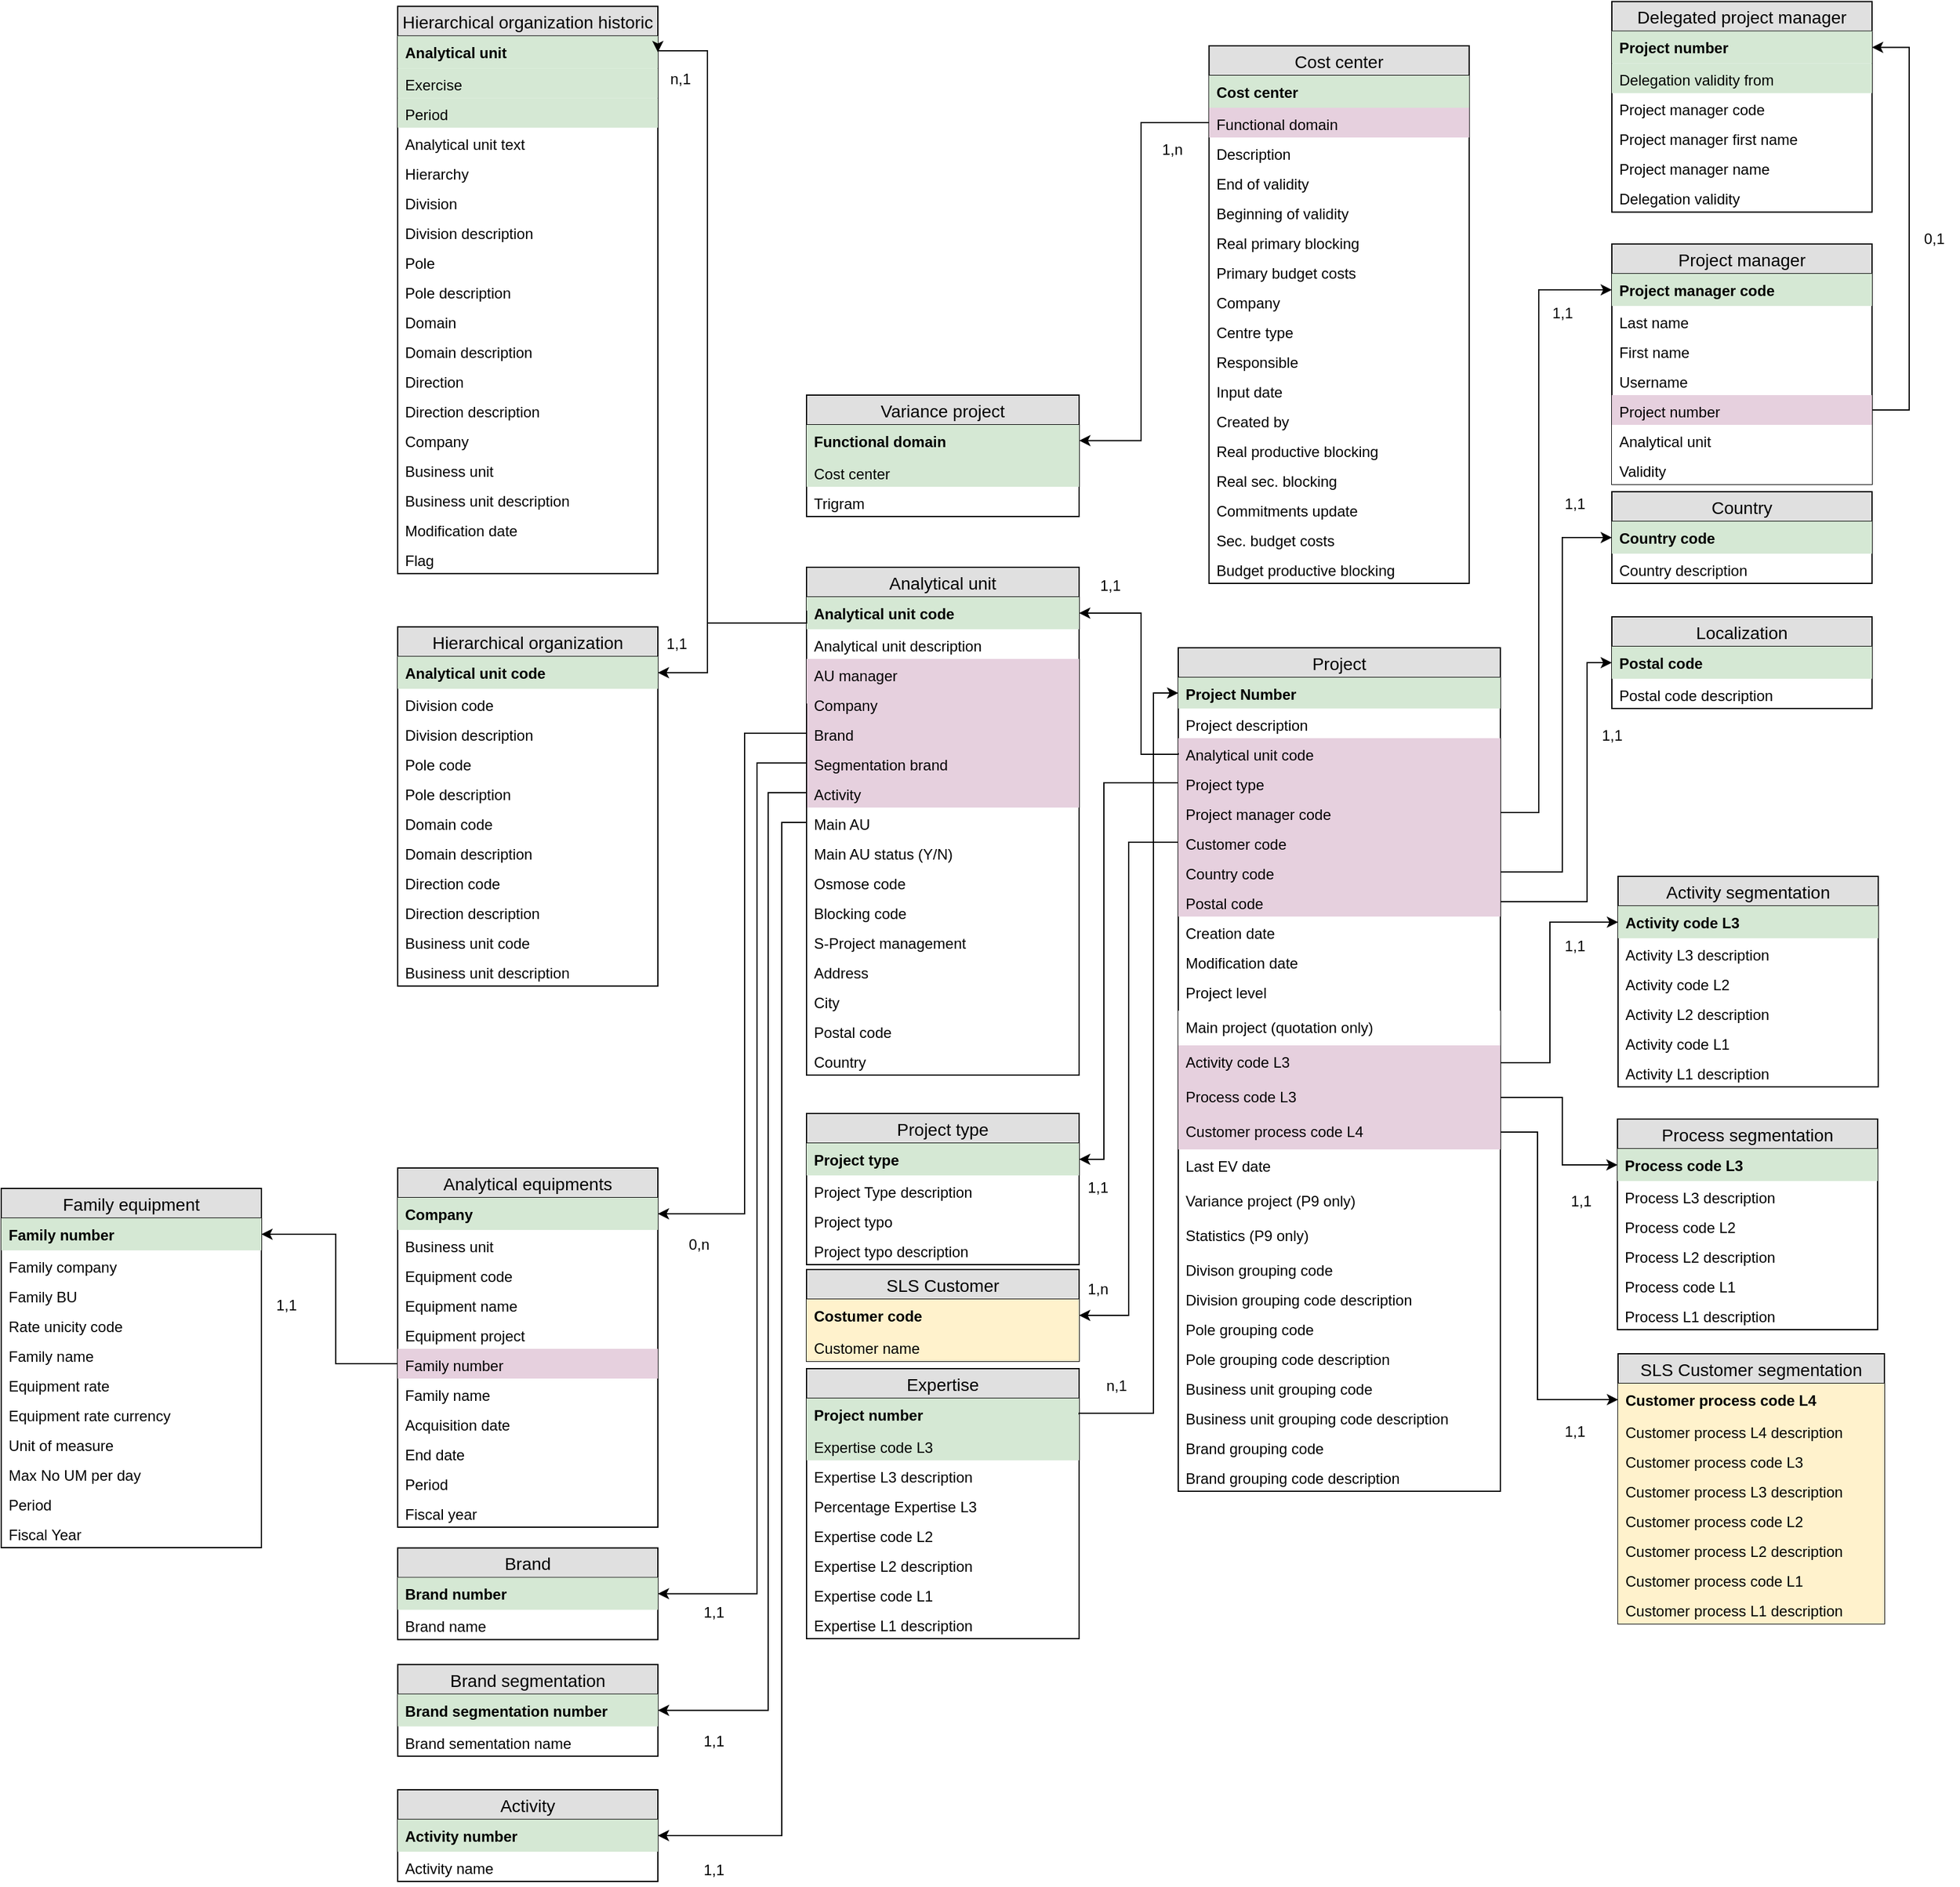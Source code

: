 <mxfile version="12.1.3" type="github" pages="6">
  <diagram name="Analytics" id="z_twg87dkK-BmfiqCGdA">
    <mxGraphModel dx="2871" dy="2343" grid="1" gridSize="10" guides="1" tooltips="1" connect="1" arrows="1" fold="1" page="1" pageScale="1" pageWidth="827" pageHeight="1169" math="0" shadow="0">
      <root>
        <mxCell id="0"/>
        <mxCell id="1" parent="0"/>
        <mxCell id="lDzSUfxi5BvbEKOxiYQz-187" value="Project" style="swimlane;fontStyle=0;childLayout=stackLayout;horizontal=1;startSize=24;fillColor=#e0e0e0;horizontalStack=0;resizeParent=1;resizeParentMax=0;resizeLast=0;collapsible=1;marginBottom=0;swimlaneFillColor=#ffffff;align=center;fontSize=14;" parent="1" vertex="1">
          <mxGeometry x="780" y="60" width="260" height="681" as="geometry">
            <mxRectangle x="100" y="70" width="80" height="24" as="alternateBounds"/>
          </mxGeometry>
        </mxCell>
        <mxCell id="lDzSUfxi5BvbEKOxiYQz-188" value="Project Number" style="text;strokeColor=none;fillColor=#D5E8D4;spacingLeft=4;spacingRight=4;overflow=hidden;rotatable=0;points=[[0,0.5],[1,0.5]];portConstraint=eastwest;fontSize=12;fontStyle=1" parent="lDzSUfxi5BvbEKOxiYQz-187" vertex="1">
          <mxGeometry y="24" width="260" height="25" as="geometry"/>
        </mxCell>
        <mxCell id="lDzSUfxi5BvbEKOxiYQz-189" value="Project description" style="text;strokeColor=none;fillColor=none;spacingLeft=4;spacingRight=4;overflow=hidden;rotatable=0;points=[[0,0.5],[1,0.5]];portConstraint=eastwest;fontSize=12;" parent="lDzSUfxi5BvbEKOxiYQz-187" vertex="1">
          <mxGeometry y="49" width="260" height="24" as="geometry"/>
        </mxCell>
        <mxCell id="lDzSUfxi5BvbEKOxiYQz-190" value="Analytical unit code" style="text;strokeColor=none;fillColor=#E6D0DE;spacingLeft=4;spacingRight=4;overflow=hidden;rotatable=0;points=[[0,0.5],[1,0.5]];portConstraint=eastwest;fontSize=12;" parent="lDzSUfxi5BvbEKOxiYQz-187" vertex="1">
          <mxGeometry y="73" width="260" height="24" as="geometry"/>
        </mxCell>
        <mxCell id="lDzSUfxi5BvbEKOxiYQz-191" value="Project type" style="text;strokeColor=none;fillColor=#E6D0DE;spacingLeft=4;spacingRight=4;overflow=hidden;rotatable=0;points=[[0,0.5],[1,0.5]];portConstraint=eastwest;fontSize=12;" parent="lDzSUfxi5BvbEKOxiYQz-187" vertex="1">
          <mxGeometry y="97" width="260" height="24" as="geometry"/>
        </mxCell>
        <mxCell id="lDzSUfxi5BvbEKOxiYQz-192" value="Project manager code" style="text;strokeColor=none;fillColor=#E6D0DE;spacingLeft=4;spacingRight=4;overflow=hidden;rotatable=0;points=[[0,0.5],[1,0.5]];portConstraint=eastwest;fontSize=12;" parent="lDzSUfxi5BvbEKOxiYQz-187" vertex="1">
          <mxGeometry y="121" width="260" height="24" as="geometry"/>
        </mxCell>
        <mxCell id="lDzSUfxi5BvbEKOxiYQz-195" value="Customer code&#xa;" style="text;strokeColor=none;fillColor=#E6D0DE;spacingLeft=4;spacingRight=4;overflow=hidden;rotatable=0;points=[[0,0.5],[1,0.5]];portConstraint=eastwest;fontSize=12;" parent="lDzSUfxi5BvbEKOxiYQz-187" vertex="1">
          <mxGeometry y="145" width="260" height="24" as="geometry"/>
        </mxCell>
        <mxCell id="lDzSUfxi5BvbEKOxiYQz-197" value="Country code" style="text;strokeColor=none;fillColor=#E6D0DE;spacingLeft=4;spacingRight=4;overflow=hidden;rotatable=0;points=[[0,0.5],[1,0.5]];portConstraint=eastwest;fontSize=12;" parent="lDzSUfxi5BvbEKOxiYQz-187" vertex="1">
          <mxGeometry y="169" width="260" height="24" as="geometry"/>
        </mxCell>
        <mxCell id="lDzSUfxi5BvbEKOxiYQz-198" value="Postal code" style="text;strokeColor=none;fillColor=#E6D0DE;spacingLeft=4;spacingRight=4;overflow=hidden;rotatable=0;points=[[0,0.5],[1,0.5]];portConstraint=eastwest;fontSize=12;" parent="lDzSUfxi5BvbEKOxiYQz-187" vertex="1">
          <mxGeometry y="193" width="260" height="24" as="geometry"/>
        </mxCell>
        <mxCell id="lDzSUfxi5BvbEKOxiYQz-199" value="Creation date" style="text;strokeColor=none;fillColor=none;spacingLeft=4;spacingRight=4;overflow=hidden;rotatable=0;points=[[0,0.5],[1,0.5]];portConstraint=eastwest;fontSize=12;" parent="lDzSUfxi5BvbEKOxiYQz-187" vertex="1">
          <mxGeometry y="217" width="260" height="24" as="geometry"/>
        </mxCell>
        <mxCell id="lDzSUfxi5BvbEKOxiYQz-200" value="Modification date" style="text;strokeColor=none;fillColor=none;spacingLeft=4;spacingRight=4;overflow=hidden;rotatable=0;points=[[0,0.5],[1,0.5]];portConstraint=eastwest;fontSize=12;" parent="lDzSUfxi5BvbEKOxiYQz-187" vertex="1">
          <mxGeometry y="241" width="260" height="24" as="geometry"/>
        </mxCell>
        <mxCell id="lDzSUfxi5BvbEKOxiYQz-201" value="Project level" style="text;strokeColor=none;fillColor=none;spacingLeft=4;spacingRight=4;overflow=hidden;rotatable=0;points=[[0,0.5],[1,0.5]];portConstraint=eastwest;fontSize=12;" parent="lDzSUfxi5BvbEKOxiYQz-187" vertex="1">
          <mxGeometry y="265" width="260" height="28" as="geometry"/>
        </mxCell>
        <mxCell id="lDzSUfxi5BvbEKOxiYQz-202" value="Main project (quotation only)" style="text;strokeColor=none;fillColor=#FFFFFF;spacingLeft=4;spacingRight=4;overflow=hidden;rotatable=0;points=[[0,0.5],[1,0.5]];portConstraint=eastwest;fontSize=12;" parent="lDzSUfxi5BvbEKOxiYQz-187" vertex="1">
          <mxGeometry y="293" width="260" height="28" as="geometry"/>
        </mxCell>
        <mxCell id="lDzSUfxi5BvbEKOxiYQz-203" value="Activity code L3" style="text;strokeColor=none;fillColor=#E6D0DE;spacingLeft=4;spacingRight=4;overflow=hidden;rotatable=0;points=[[0,0.5],[1,0.5]];portConstraint=eastwest;fontSize=12;" parent="lDzSUfxi5BvbEKOxiYQz-187" vertex="1">
          <mxGeometry y="321" width="260" height="28" as="geometry"/>
        </mxCell>
        <mxCell id="lDzSUfxi5BvbEKOxiYQz-204" value="Process code L3" style="text;strokeColor=none;fillColor=#E6D0DE;spacingLeft=4;spacingRight=4;overflow=hidden;rotatable=0;points=[[0,0.5],[1,0.5]];portConstraint=eastwest;fontSize=12;" parent="lDzSUfxi5BvbEKOxiYQz-187" vertex="1">
          <mxGeometry y="349" width="260" height="28" as="geometry"/>
        </mxCell>
        <mxCell id="lDzSUfxi5BvbEKOxiYQz-205" value="Customer process code L4" style="text;strokeColor=none;fillColor=#E6D0DE;spacingLeft=4;spacingRight=4;overflow=hidden;rotatable=0;points=[[0,0.5],[1,0.5]];portConstraint=eastwest;fontSize=12;" parent="lDzSUfxi5BvbEKOxiYQz-187" vertex="1">
          <mxGeometry y="377" width="260" height="28" as="geometry"/>
        </mxCell>
        <mxCell id="lRxtRiu0UvI4SnHCYqCr-3" value="Last EV date" style="text;strokeColor=none;fillColor=none;spacingLeft=4;spacingRight=4;overflow=hidden;rotatable=0;points=[[0,0.5],[1,0.5]];portConstraint=eastwest;fontSize=12;" parent="lDzSUfxi5BvbEKOxiYQz-187" vertex="1">
          <mxGeometry y="405" width="260" height="28" as="geometry"/>
        </mxCell>
        <mxCell id="lRxtRiu0UvI4SnHCYqCr-2" value="Variance project (P9 only)" style="text;strokeColor=none;fillColor=none;spacingLeft=4;spacingRight=4;overflow=hidden;rotatable=0;points=[[0,0.5],[1,0.5]];portConstraint=eastwest;fontSize=12;" parent="lDzSUfxi5BvbEKOxiYQz-187" vertex="1">
          <mxGeometry y="433" width="260" height="28" as="geometry"/>
        </mxCell>
        <mxCell id="lDzSUfxi5BvbEKOxiYQz-207" value="Statistics (P9 only)" style="text;strokeColor=none;fillColor=none;spacingLeft=4;spacingRight=4;overflow=hidden;rotatable=0;points=[[0,0.5],[1,0.5]];portConstraint=eastwest;fontSize=12;" parent="lDzSUfxi5BvbEKOxiYQz-187" vertex="1">
          <mxGeometry y="461" width="260" height="28" as="geometry"/>
        </mxCell>
        <mxCell id="4Kc5IwEfdiY6aIyi9EgS-1" value="Divison grouping code" style="text;strokeColor=none;fillColor=none;spacingLeft=4;spacingRight=4;overflow=hidden;rotatable=0;points=[[0,0.5],[1,0.5]];portConstraint=eastwest;fontSize=12;" parent="lDzSUfxi5BvbEKOxiYQz-187" vertex="1">
          <mxGeometry y="489" width="260" height="24" as="geometry"/>
        </mxCell>
        <mxCell id="lDzSUfxi5BvbEKOxiYQz-217" value="Division grouping code description" style="text;strokeColor=none;fillColor=none;spacingLeft=4;spacingRight=4;overflow=hidden;rotatable=0;points=[[0,0.5],[1,0.5]];portConstraint=eastwest;fontSize=12;" parent="lDzSUfxi5BvbEKOxiYQz-187" vertex="1">
          <mxGeometry y="513" width="260" height="24" as="geometry"/>
        </mxCell>
        <mxCell id="lDzSUfxi5BvbEKOxiYQz-218" value="Pole grouping code" style="text;strokeColor=none;fillColor=none;spacingLeft=4;spacingRight=4;overflow=hidden;rotatable=0;points=[[0,0.5],[1,0.5]];portConstraint=eastwest;fontSize=12;" parent="lDzSUfxi5BvbEKOxiYQz-187" vertex="1">
          <mxGeometry y="537" width="260" height="24" as="geometry"/>
        </mxCell>
        <mxCell id="lDzSUfxi5BvbEKOxiYQz-219" value="Pole grouping code description" style="text;strokeColor=none;fillColor=none;spacingLeft=4;spacingRight=4;overflow=hidden;rotatable=0;points=[[0,0.5],[1,0.5]];portConstraint=eastwest;fontSize=12;" parent="lDzSUfxi5BvbEKOxiYQz-187" vertex="1">
          <mxGeometry y="561" width="260" height="24" as="geometry"/>
        </mxCell>
        <mxCell id="lDzSUfxi5BvbEKOxiYQz-222" value="Business unit grouping code" style="text;strokeColor=none;fillColor=none;spacingLeft=4;spacingRight=4;overflow=hidden;rotatable=0;points=[[0,0.5],[1,0.5]];portConstraint=eastwest;fontSize=12;" parent="lDzSUfxi5BvbEKOxiYQz-187" vertex="1">
          <mxGeometry y="585" width="260" height="24" as="geometry"/>
        </mxCell>
        <mxCell id="lDzSUfxi5BvbEKOxiYQz-223" value="Business unit grouping code description" style="text;strokeColor=none;fillColor=none;spacingLeft=4;spacingRight=4;overflow=hidden;rotatable=0;points=[[0,0.5],[1,0.5]];portConstraint=eastwest;fontSize=12;" parent="lDzSUfxi5BvbEKOxiYQz-187" vertex="1">
          <mxGeometry y="609" width="260" height="24" as="geometry"/>
        </mxCell>
        <mxCell id="dS1JGsFdbKq4Z5uHOp_5-5" value="Brand grouping code" style="text;strokeColor=none;fillColor=none;spacingLeft=4;spacingRight=4;overflow=hidden;rotatable=0;points=[[0,0.5],[1,0.5]];portConstraint=eastwest;fontSize=12;" parent="lDzSUfxi5BvbEKOxiYQz-187" vertex="1">
          <mxGeometry y="633" width="260" height="24" as="geometry"/>
        </mxCell>
        <mxCell id="lDzSUfxi5BvbEKOxiYQz-221" value="Brand grouping code description" style="text;strokeColor=none;fillColor=none;spacingLeft=4;spacingRight=4;overflow=hidden;rotatable=0;points=[[0,0.5],[1,0.5]];portConstraint=eastwest;fontSize=12;" parent="lDzSUfxi5BvbEKOxiYQz-187" vertex="1">
          <mxGeometry y="657" width="260" height="24" as="geometry"/>
        </mxCell>
        <mxCell id="lDzSUfxi5BvbEKOxiYQz-208" style="edgeStyle=orthogonalEdgeStyle;rounded=0;orthogonalLoop=1;jettySize=auto;html=1;exitX=0;exitY=0.5;exitDx=0;exitDy=0;" parent="1" source="lDzSUfxi5BvbEKOxiYQz-191" target="lDzSUfxi5BvbEKOxiYQz-210" edge="1">
          <mxGeometry relative="1" as="geometry">
            <mxPoint x="300" y="218.235" as="targetPoint"/>
            <Array as="points">
              <mxPoint x="720" y="169"/>
              <mxPoint x="720" y="473"/>
            </Array>
          </mxGeometry>
        </mxCell>
        <mxCell id="lDzSUfxi5BvbEKOxiYQz-209" value="Project type" style="swimlane;fontStyle=0;childLayout=stackLayout;horizontal=1;startSize=24;fillColor=#e0e0e0;horizontalStack=0;resizeParent=1;resizeParentMax=0;resizeLast=0;collapsible=1;marginBottom=0;swimlaneFillColor=#ffffff;align=center;fontSize=14;" parent="1" vertex="1">
          <mxGeometry x="480" y="436" width="220" height="122" as="geometry">
            <mxRectangle x="100" y="70" width="80" height="24" as="alternateBounds"/>
          </mxGeometry>
        </mxCell>
        <mxCell id="lDzSUfxi5BvbEKOxiYQz-210" value="Project type" style="text;strokeColor=none;fillColor=#D5E8D4;spacingLeft=4;spacingRight=4;overflow=hidden;rotatable=0;points=[[0,0.5],[1,0.5]];portConstraint=eastwest;fontSize=12;fontStyle=1" parent="lDzSUfxi5BvbEKOxiYQz-209" vertex="1">
          <mxGeometry y="24" width="220" height="26" as="geometry"/>
        </mxCell>
        <mxCell id="lDzSUfxi5BvbEKOxiYQz-211" value="Project Type description" style="text;strokeColor=none;fillColor=none;spacingLeft=4;spacingRight=4;overflow=hidden;rotatable=0;points=[[0,0.5],[1,0.5]];portConstraint=eastwest;fontSize=12;" parent="lDzSUfxi5BvbEKOxiYQz-209" vertex="1">
          <mxGeometry y="50" width="220" height="24" as="geometry"/>
        </mxCell>
        <mxCell id="lDzSUfxi5BvbEKOxiYQz-212" value="Project typo&#xa;" style="text;strokeColor=none;fillColor=none;spacingLeft=4;spacingRight=4;overflow=hidden;rotatable=0;points=[[0,0.5],[1,0.5]];portConstraint=eastwest;fontSize=12;" parent="lDzSUfxi5BvbEKOxiYQz-209" vertex="1">
          <mxGeometry y="74" width="220" height="24" as="geometry"/>
        </mxCell>
        <mxCell id="lDzSUfxi5BvbEKOxiYQz-213" value="Project typo description" style="text;strokeColor=none;fillColor=none;spacingLeft=4;spacingRight=4;overflow=hidden;rotatable=0;points=[[0,0.5],[1,0.5]];portConstraint=eastwest;fontSize=12;" parent="lDzSUfxi5BvbEKOxiYQz-209" vertex="1">
          <mxGeometry y="98" width="220" height="24" as="geometry"/>
        </mxCell>
        <mxCell id="lDzSUfxi5BvbEKOxiYQz-225" value="Activity segmentation" style="swimlane;fontStyle=0;childLayout=stackLayout;horizontal=1;startSize=24;fillColor=#e0e0e0;horizontalStack=0;resizeParent=1;resizeParentMax=0;resizeLast=0;collapsible=1;marginBottom=0;swimlaneFillColor=#ffffff;align=center;fontSize=14;" parent="1" vertex="1">
          <mxGeometry x="1135" y="244.5" width="210" height="170" as="geometry">
            <mxRectangle x="1120" y="240" width="80" height="24" as="alternateBounds"/>
          </mxGeometry>
        </mxCell>
        <mxCell id="lDzSUfxi5BvbEKOxiYQz-226" value="Activity code L3" style="text;strokeColor=none;fillColor=#D5E8D4;spacingLeft=4;spacingRight=4;overflow=hidden;rotatable=0;points=[[0,0.5],[1,0.5]];portConstraint=eastwest;fontSize=12;fontStyle=1" parent="lDzSUfxi5BvbEKOxiYQz-225" vertex="1">
          <mxGeometry y="24" width="210" height="26" as="geometry"/>
        </mxCell>
        <mxCell id="lDzSUfxi5BvbEKOxiYQz-227" value="Activity L3 description" style="text;strokeColor=none;fillColor=none;spacingLeft=4;spacingRight=4;overflow=hidden;rotatable=0;points=[[0,0.5],[1,0.5]];portConstraint=eastwest;fontSize=12;" parent="lDzSUfxi5BvbEKOxiYQz-225" vertex="1">
          <mxGeometry y="50" width="210" height="24" as="geometry"/>
        </mxCell>
        <mxCell id="lDzSUfxi5BvbEKOxiYQz-228" value="Activity code L2" style="text;strokeColor=none;fillColor=none;spacingLeft=4;spacingRight=4;overflow=hidden;rotatable=0;points=[[0,0.5],[1,0.5]];portConstraint=eastwest;fontSize=12;" parent="lDzSUfxi5BvbEKOxiYQz-225" vertex="1">
          <mxGeometry y="74" width="210" height="24" as="geometry"/>
        </mxCell>
        <mxCell id="lDzSUfxi5BvbEKOxiYQz-229" value="Activity L2 description" style="text;strokeColor=none;fillColor=none;spacingLeft=4;spacingRight=4;overflow=hidden;rotatable=0;points=[[0,0.5],[1,0.5]];portConstraint=eastwest;fontSize=12;" parent="lDzSUfxi5BvbEKOxiYQz-225" vertex="1">
          <mxGeometry y="98" width="210" height="24" as="geometry"/>
        </mxCell>
        <mxCell id="lDzSUfxi5BvbEKOxiYQz-230" value="Activity code L1" style="text;strokeColor=none;fillColor=none;spacingLeft=4;spacingRight=4;overflow=hidden;rotatable=0;points=[[0,0.5],[1,0.5]];portConstraint=eastwest;fontSize=12;" parent="lDzSUfxi5BvbEKOxiYQz-225" vertex="1">
          <mxGeometry y="122" width="210" height="24" as="geometry"/>
        </mxCell>
        <mxCell id="lDzSUfxi5BvbEKOxiYQz-231" value="Activity L1 description" style="text;strokeColor=none;fillColor=none;spacingLeft=4;spacingRight=4;overflow=hidden;rotatable=0;points=[[0,0.5],[1,0.5]];portConstraint=eastwest;fontSize=12;" parent="lDzSUfxi5BvbEKOxiYQz-225" vertex="1">
          <mxGeometry y="146" width="210" height="24" as="geometry"/>
        </mxCell>
        <mxCell id="lDzSUfxi5BvbEKOxiYQz-232" style="edgeStyle=orthogonalEdgeStyle;rounded=0;orthogonalLoop=1;jettySize=auto;html=1;exitX=1;exitY=0.5;exitDx=0;exitDy=0;entryX=0;entryY=0.5;entryDx=0;entryDy=0;" parent="1" source="lDzSUfxi5BvbEKOxiYQz-203" target="lDzSUfxi5BvbEKOxiYQz-226" edge="1">
          <mxGeometry relative="1" as="geometry">
            <mxPoint x="740" y="440" as="targetPoint"/>
            <mxPoint x="787.824" y="420.588" as="sourcePoint"/>
            <Array as="points">
              <mxPoint x="1080" y="395"/>
              <mxPoint x="1080" y="282"/>
            </Array>
          </mxGeometry>
        </mxCell>
        <mxCell id="lDzSUfxi5BvbEKOxiYQz-233" value="Process segmentation" style="swimlane;fontStyle=0;childLayout=stackLayout;horizontal=1;startSize=24;fillColor=#e0e0e0;horizontalStack=0;resizeParent=1;resizeParentMax=0;resizeLast=0;collapsible=1;marginBottom=0;swimlaneFillColor=#ffffff;align=center;fontSize=14;" parent="1" vertex="1">
          <mxGeometry x="1134.559" y="440.5" width="210" height="170" as="geometry">
            <mxRectangle x="100" y="70" width="80" height="24" as="alternateBounds"/>
          </mxGeometry>
        </mxCell>
        <mxCell id="lDzSUfxi5BvbEKOxiYQz-234" value="Process code L3" style="text;strokeColor=none;fillColor=#D5E8D4;spacingLeft=4;spacingRight=4;overflow=hidden;rotatable=0;points=[[0,0.5],[1,0.5]];portConstraint=eastwest;fontSize=12;fontStyle=1" parent="lDzSUfxi5BvbEKOxiYQz-233" vertex="1">
          <mxGeometry y="24" width="210" height="26" as="geometry"/>
        </mxCell>
        <mxCell id="lDzSUfxi5BvbEKOxiYQz-235" value="Process L3 description" style="text;strokeColor=none;fillColor=none;spacingLeft=4;spacingRight=4;overflow=hidden;rotatable=0;points=[[0,0.5],[1,0.5]];portConstraint=eastwest;fontSize=12;" parent="lDzSUfxi5BvbEKOxiYQz-233" vertex="1">
          <mxGeometry y="50" width="210" height="24" as="geometry"/>
        </mxCell>
        <mxCell id="lDzSUfxi5BvbEKOxiYQz-236" value="Process code L2" style="text;strokeColor=none;fillColor=none;spacingLeft=4;spacingRight=4;overflow=hidden;rotatable=0;points=[[0,0.5],[1,0.5]];portConstraint=eastwest;fontSize=12;" parent="lDzSUfxi5BvbEKOxiYQz-233" vertex="1">
          <mxGeometry y="74" width="210" height="24" as="geometry"/>
        </mxCell>
        <mxCell id="lDzSUfxi5BvbEKOxiYQz-237" value="Process L2 description" style="text;strokeColor=none;fillColor=none;spacingLeft=4;spacingRight=4;overflow=hidden;rotatable=0;points=[[0,0.5],[1,0.5]];portConstraint=eastwest;fontSize=12;" parent="lDzSUfxi5BvbEKOxiYQz-233" vertex="1">
          <mxGeometry y="98" width="210" height="24" as="geometry"/>
        </mxCell>
        <mxCell id="lDzSUfxi5BvbEKOxiYQz-238" value="Process code L1" style="text;strokeColor=none;fillColor=none;spacingLeft=4;spacingRight=4;overflow=hidden;rotatable=0;points=[[0,0.5],[1,0.5]];portConstraint=eastwest;fontSize=12;" parent="lDzSUfxi5BvbEKOxiYQz-233" vertex="1">
          <mxGeometry y="122" width="210" height="24" as="geometry"/>
        </mxCell>
        <mxCell id="lDzSUfxi5BvbEKOxiYQz-239" value="Process L1 description" style="text;strokeColor=none;fillColor=none;spacingLeft=4;spacingRight=4;overflow=hidden;rotatable=0;points=[[0,0.5],[1,0.5]];portConstraint=eastwest;fontSize=12;" parent="lDzSUfxi5BvbEKOxiYQz-233" vertex="1">
          <mxGeometry y="146" width="210" height="24" as="geometry"/>
        </mxCell>
        <mxCell id="lDzSUfxi5BvbEKOxiYQz-240" style="edgeStyle=orthogonalEdgeStyle;rounded=0;orthogonalLoop=1;jettySize=auto;html=1;exitX=1;exitY=0.5;exitDx=0;exitDy=0;entryX=0;entryY=0.5;entryDx=0;entryDy=0;" parent="1" source="lDzSUfxi5BvbEKOxiYQz-204" target="lDzSUfxi5BvbEKOxiYQz-234" edge="1">
          <mxGeometry relative="1" as="geometry">
            <mxPoint x="1170" y="520" as="targetPoint"/>
            <mxPoint x="680.176" y="502.353" as="sourcePoint"/>
            <Array as="points">
              <mxPoint x="1090" y="423"/>
              <mxPoint x="1090" y="477"/>
            </Array>
          </mxGeometry>
        </mxCell>
        <mxCell id="lDzSUfxi5BvbEKOxiYQz-241" value="Project manager" style="swimlane;fontStyle=0;childLayout=stackLayout;horizontal=1;startSize=24;fillColor=#e0e0e0;horizontalStack=0;resizeParent=1;resizeParentMax=0;resizeLast=0;collapsible=1;marginBottom=0;swimlaneFillColor=#ffffff;align=center;fontSize=14;" parent="1" vertex="1">
          <mxGeometry x="1130" y="-266" width="210" height="194" as="geometry">
            <mxRectangle x="100" y="70" width="80" height="24" as="alternateBounds"/>
          </mxGeometry>
        </mxCell>
        <mxCell id="lDzSUfxi5BvbEKOxiYQz-242" value="Project manager code" style="text;strokeColor=none;fillColor=#D5E8D4;spacingLeft=4;spacingRight=4;overflow=hidden;rotatable=0;points=[[0,0.5],[1,0.5]];portConstraint=eastwest;fontSize=12;fontStyle=1" parent="lDzSUfxi5BvbEKOxiYQz-241" vertex="1">
          <mxGeometry y="24" width="210" height="26" as="geometry"/>
        </mxCell>
        <mxCell id="lDzSUfxi5BvbEKOxiYQz-243" value="Last name" style="text;strokeColor=none;fillColor=none;spacingLeft=4;spacingRight=4;overflow=hidden;rotatable=0;points=[[0,0.5],[1,0.5]];portConstraint=eastwest;fontSize=12;" parent="lDzSUfxi5BvbEKOxiYQz-241" vertex="1">
          <mxGeometry y="50" width="210" height="24" as="geometry"/>
        </mxCell>
        <mxCell id="lDzSUfxi5BvbEKOxiYQz-244" value="First name" style="text;strokeColor=none;fillColor=none;spacingLeft=4;spacingRight=4;overflow=hidden;rotatable=0;points=[[0,0.5],[1,0.5]];portConstraint=eastwest;fontSize=12;" parent="lDzSUfxi5BvbEKOxiYQz-241" vertex="1">
          <mxGeometry y="74" width="210" height="24" as="geometry"/>
        </mxCell>
        <mxCell id="lDzSUfxi5BvbEKOxiYQz-245" value="Username" style="text;strokeColor=none;fillColor=none;spacingLeft=4;spacingRight=4;overflow=hidden;rotatable=0;points=[[0,0.5],[1,0.5]];portConstraint=eastwest;fontSize=12;" parent="lDzSUfxi5BvbEKOxiYQz-241" vertex="1">
          <mxGeometry y="98" width="210" height="24" as="geometry"/>
        </mxCell>
        <mxCell id="lQxYEBmfb3SI4qnp5k42-3" value="Project number &#xa;" style="text;strokeColor=none;fillColor=#E6D0DE;spacingLeft=4;spacingRight=4;overflow=hidden;rotatable=0;points=[[0,0.5],[1,0.5]];portConstraint=eastwest;fontSize=12;" parent="lDzSUfxi5BvbEKOxiYQz-241" vertex="1">
          <mxGeometry y="122" width="210" height="24" as="geometry"/>
        </mxCell>
        <mxCell id="B4U_X1lwzv1iKV6QeTgM-1" value="Analytical unit" style="text;strokeColor=none;fillColor=#FFFFFF;spacingLeft=4;spacingRight=4;overflow=hidden;rotatable=0;points=[[0,0.5],[1,0.5]];portConstraint=eastwest;fontSize=12;" parent="lDzSUfxi5BvbEKOxiYQz-241" vertex="1">
          <mxGeometry y="146" width="210" height="24" as="geometry"/>
        </mxCell>
        <mxCell id="NBoWqLxddeZC6eDTmRRg-8" value="Validity" style="text;strokeColor=none;fillColor=#FFFFFF;spacingLeft=4;spacingRight=4;overflow=hidden;rotatable=0;points=[[0,0.5],[1,0.5]];portConstraint=eastwest;fontSize=12;" parent="lDzSUfxi5BvbEKOxiYQz-241" vertex="1">
          <mxGeometry y="170" width="210" height="24" as="geometry"/>
        </mxCell>
        <mxCell id="lDzSUfxi5BvbEKOxiYQz-246" value="SLS Customer" style="swimlane;fontStyle=0;childLayout=stackLayout;horizontal=1;startSize=24;fillColor=#e0e0e0;horizontalStack=0;resizeParent=1;resizeParentMax=0;resizeLast=0;collapsible=1;marginBottom=0;swimlaneFillColor=#ffffff;align=center;fontSize=14;" parent="1" vertex="1">
          <mxGeometry x="480" y="562" width="220" height="74" as="geometry">
            <mxRectangle x="100" y="70" width="80" height="24" as="alternateBounds"/>
          </mxGeometry>
        </mxCell>
        <mxCell id="lDzSUfxi5BvbEKOxiYQz-247" value="Costumer code" style="text;strokeColor=none;fillColor=#FFF2CC;spacingLeft=4;spacingRight=4;overflow=hidden;rotatable=0;points=[[0,0.5],[1,0.5]];portConstraint=eastwest;fontSize=12;fontStyle=1" parent="lDzSUfxi5BvbEKOxiYQz-246" vertex="1">
          <mxGeometry y="24" width="220" height="26" as="geometry"/>
        </mxCell>
        <mxCell id="lDzSUfxi5BvbEKOxiYQz-248" value="Customer name" style="text;strokeColor=none;fillColor=#FFF2CC;spacingLeft=4;spacingRight=4;overflow=hidden;rotatable=0;points=[[0,0.5],[1,0.5]];portConstraint=eastwest;fontSize=12;" parent="lDzSUfxi5BvbEKOxiYQz-246" vertex="1">
          <mxGeometry y="50" width="220" height="24" as="geometry"/>
        </mxCell>
        <mxCell id="lDzSUfxi5BvbEKOxiYQz-249" style="edgeStyle=orthogonalEdgeStyle;rounded=0;orthogonalLoop=1;jettySize=auto;html=1;exitX=0;exitY=0.5;exitDx=0;exitDy=0;entryX=1;entryY=0.5;entryDx=0;entryDy=0;" parent="1" source="lDzSUfxi5BvbEKOxiYQz-195" target="lDzSUfxi5BvbEKOxiYQz-247" edge="1">
          <mxGeometry relative="1" as="geometry">
            <mxPoint x="260.5" y="239.971" as="targetPoint"/>
            <mxPoint x="400" y="270" as="sourcePoint"/>
            <Array as="points">
              <mxPoint x="740" y="217"/>
              <mxPoint x="740" y="599"/>
            </Array>
          </mxGeometry>
        </mxCell>
        <mxCell id="lDzSUfxi5BvbEKOxiYQz-255" value="Country" style="swimlane;fontStyle=0;childLayout=stackLayout;horizontal=1;startSize=24;fillColor=#e0e0e0;horizontalStack=0;resizeParent=1;resizeParentMax=0;resizeLast=0;collapsible=1;marginBottom=0;swimlaneFillColor=#ffffff;align=center;fontSize=14;" parent="1" vertex="1">
          <mxGeometry x="1130" y="-66" width="210" height="74" as="geometry">
            <mxRectangle x="1120" y="240" width="80" height="24" as="alternateBounds"/>
          </mxGeometry>
        </mxCell>
        <mxCell id="lDzSUfxi5BvbEKOxiYQz-256" value="Country code" style="text;strokeColor=none;fillColor=#D5E8D4;spacingLeft=4;spacingRight=4;overflow=hidden;rotatable=0;points=[[0,0.5],[1,0.5]];portConstraint=eastwest;fontSize=12;fontStyle=1" parent="lDzSUfxi5BvbEKOxiYQz-255" vertex="1">
          <mxGeometry y="24" width="210" height="26" as="geometry"/>
        </mxCell>
        <mxCell id="lDzSUfxi5BvbEKOxiYQz-257" value="Country description" style="text;strokeColor=none;fillColor=none;spacingLeft=4;spacingRight=4;overflow=hidden;rotatable=0;points=[[0,0.5],[1,0.5]];portConstraint=eastwest;fontSize=12;" parent="lDzSUfxi5BvbEKOxiYQz-255" vertex="1">
          <mxGeometry y="50" width="210" height="24" as="geometry"/>
        </mxCell>
        <mxCell id="lDzSUfxi5BvbEKOxiYQz-258" style="edgeStyle=orthogonalEdgeStyle;rounded=0;orthogonalLoop=1;jettySize=auto;html=1;exitX=1;exitY=0.5;exitDx=0;exitDy=0;entryX=0;entryY=0.5;entryDx=0;entryDy=0;" parent="1" source="lDzSUfxi5BvbEKOxiYQz-197" target="lDzSUfxi5BvbEKOxiYQz-256" edge="1">
          <mxGeometry relative="1" as="geometry">
            <mxPoint x="1110" y="257" as="targetPoint"/>
            <mxPoint x="1050" y="240" as="sourcePoint"/>
            <Array as="points">
              <mxPoint x="1090" y="241"/>
              <mxPoint x="1090" y="-29"/>
            </Array>
          </mxGeometry>
        </mxCell>
        <mxCell id="lDzSUfxi5BvbEKOxiYQz-259" value="Localization" style="swimlane;fontStyle=0;childLayout=stackLayout;horizontal=1;startSize=24;fillColor=#e0e0e0;horizontalStack=0;resizeParent=1;resizeParentMax=0;resizeLast=0;collapsible=1;marginBottom=0;swimlaneFillColor=#ffffff;align=center;fontSize=14;" parent="1" vertex="1">
          <mxGeometry x="1130" y="35" width="210" height="74" as="geometry">
            <mxRectangle x="1120" y="240" width="80" height="24" as="alternateBounds"/>
          </mxGeometry>
        </mxCell>
        <mxCell id="lDzSUfxi5BvbEKOxiYQz-260" value="Postal code" style="text;strokeColor=none;fillColor=#D5E8D4;spacingLeft=4;spacingRight=4;overflow=hidden;rotatable=0;points=[[0,0.5],[1,0.5]];portConstraint=eastwest;fontSize=12;fontStyle=1" parent="lDzSUfxi5BvbEKOxiYQz-259" vertex="1">
          <mxGeometry y="24" width="210" height="26" as="geometry"/>
        </mxCell>
        <mxCell id="lDzSUfxi5BvbEKOxiYQz-261" value="Postal code description" style="text;strokeColor=none;fillColor=none;spacingLeft=4;spacingRight=4;overflow=hidden;rotatable=0;points=[[0,0.5],[1,0.5]];portConstraint=eastwest;fontSize=12;" parent="lDzSUfxi5BvbEKOxiYQz-259" vertex="1">
          <mxGeometry y="50" width="210" height="24" as="geometry"/>
        </mxCell>
        <mxCell id="lDzSUfxi5BvbEKOxiYQz-262" style="edgeStyle=orthogonalEdgeStyle;rounded=0;orthogonalLoop=1;jettySize=auto;html=1;entryX=0;entryY=0.5;entryDx=0;entryDy=0;exitX=1;exitY=0.5;exitDx=0;exitDy=0;" parent="1" source="lDzSUfxi5BvbEKOxiYQz-198" target="lDzSUfxi5BvbEKOxiYQz-260" edge="1">
          <mxGeometry relative="1" as="geometry">
            <mxPoint x="1100" y="380" as="targetPoint"/>
            <mxPoint x="1080" y="342" as="sourcePoint"/>
            <Array as="points">
              <mxPoint x="1110" y="265"/>
              <mxPoint x="1110" y="72"/>
            </Array>
          </mxGeometry>
        </mxCell>
        <mxCell id="lDzSUfxi5BvbEKOxiYQz-263" value="SLS Customer segmentation" style="swimlane;fontStyle=0;childLayout=stackLayout;horizontal=1;startSize=24;fillColor=#e0e0e0;horizontalStack=0;resizeParent=1;resizeParentMax=0;resizeLast=0;collapsible=1;marginBottom=0;swimlaneFillColor=#ffffff;align=center;fontSize=14;" parent="1" vertex="1">
          <mxGeometry x="1135" y="630" width="215" height="218" as="geometry">
            <mxRectangle x="100" y="70" width="80" height="24" as="alternateBounds"/>
          </mxGeometry>
        </mxCell>
        <mxCell id="lDzSUfxi5BvbEKOxiYQz-264" value="Customer process code L4" style="text;strokeColor=none;fillColor=#FFF2CC;spacingLeft=4;spacingRight=4;overflow=hidden;rotatable=0;points=[[0,0.5],[1,0.5]];portConstraint=eastwest;fontSize=12;fontStyle=1" parent="lDzSUfxi5BvbEKOxiYQz-263" vertex="1">
          <mxGeometry y="24" width="215" height="26" as="geometry"/>
        </mxCell>
        <mxCell id="lDzSUfxi5BvbEKOxiYQz-265" value="Customer process L4 description" style="text;strokeColor=none;fillColor=#FFF2CC;spacingLeft=4;spacingRight=4;overflow=hidden;rotatable=0;points=[[0,0.5],[1,0.5]];portConstraint=eastwest;fontSize=12;" parent="lDzSUfxi5BvbEKOxiYQz-263" vertex="1">
          <mxGeometry y="50" width="215" height="24" as="geometry"/>
        </mxCell>
        <mxCell id="lDzSUfxi5BvbEKOxiYQz-266" value="Customer process code L3" style="text;strokeColor=none;fillColor=#FFF2CC;spacingLeft=4;spacingRight=4;overflow=hidden;rotatable=0;points=[[0,0.5],[1,0.5]];portConstraint=eastwest;fontSize=12;" parent="lDzSUfxi5BvbEKOxiYQz-263" vertex="1">
          <mxGeometry y="74" width="215" height="24" as="geometry"/>
        </mxCell>
        <mxCell id="lDzSUfxi5BvbEKOxiYQz-267" value="Customer process L3 description" style="text;strokeColor=none;fillColor=#FFF2CC;spacingLeft=4;spacingRight=4;overflow=hidden;rotatable=0;points=[[0,0.5],[1,0.5]];portConstraint=eastwest;fontSize=12;" parent="lDzSUfxi5BvbEKOxiYQz-263" vertex="1">
          <mxGeometry y="98" width="215" height="24" as="geometry"/>
        </mxCell>
        <mxCell id="lDzSUfxi5BvbEKOxiYQz-268" value="Customer process code L2" style="text;strokeColor=none;fillColor=#FFF2CC;spacingLeft=4;spacingRight=4;overflow=hidden;rotatable=0;points=[[0,0.5],[1,0.5]];portConstraint=eastwest;fontSize=12;" parent="lDzSUfxi5BvbEKOxiYQz-263" vertex="1">
          <mxGeometry y="122" width="215" height="24" as="geometry"/>
        </mxCell>
        <mxCell id="lDzSUfxi5BvbEKOxiYQz-269" value="Customer process L2 description" style="text;strokeColor=none;fillColor=#FFF2CC;spacingLeft=4;spacingRight=4;overflow=hidden;rotatable=0;points=[[0,0.5],[1,0.5]];portConstraint=eastwest;fontSize=12;" parent="lDzSUfxi5BvbEKOxiYQz-263" vertex="1">
          <mxGeometry y="146" width="215" height="24" as="geometry"/>
        </mxCell>
        <mxCell id="lDzSUfxi5BvbEKOxiYQz-270" value="Customer process code L1" style="text;strokeColor=none;fillColor=#FFF2CC;spacingLeft=4;spacingRight=4;overflow=hidden;rotatable=0;points=[[0,0.5],[1,0.5]];portConstraint=eastwest;fontSize=12;" parent="lDzSUfxi5BvbEKOxiYQz-263" vertex="1">
          <mxGeometry y="170" width="215" height="24" as="geometry"/>
        </mxCell>
        <mxCell id="lDzSUfxi5BvbEKOxiYQz-271" value="Customer process L1 description" style="text;strokeColor=none;fillColor=#FFF2CC;spacingLeft=4;spacingRight=4;overflow=hidden;rotatable=0;points=[[0,0.5],[1,0.5]];portConstraint=eastwest;fontSize=12;" parent="lDzSUfxi5BvbEKOxiYQz-263" vertex="1">
          <mxGeometry y="194" width="215" height="24" as="geometry"/>
        </mxCell>
        <mxCell id="lDzSUfxi5BvbEKOxiYQz-272" style="edgeStyle=orthogonalEdgeStyle;rounded=0;orthogonalLoop=1;jettySize=auto;html=1;entryX=0;entryY=0.5;entryDx=0;entryDy=0;exitX=1;exitY=0.5;exitDx=0;exitDy=0;" parent="1" source="lDzSUfxi5BvbEKOxiYQz-205" target="lDzSUfxi5BvbEKOxiYQz-264" edge="1">
          <mxGeometry relative="1" as="geometry">
            <mxPoint x="1110" y="830" as="targetPoint"/>
            <mxPoint x="1040" y="500" as="sourcePoint"/>
            <Array as="points">
              <mxPoint x="1070" y="451"/>
              <mxPoint x="1070" y="667"/>
            </Array>
          </mxGeometry>
        </mxCell>
        <mxCell id="lDzSUfxi5BvbEKOxiYQz-273" value="Analytical unit" style="swimlane;fontStyle=0;childLayout=stackLayout;horizontal=1;startSize=24;fillColor=#e0e0e0;horizontalStack=0;resizeParent=1;resizeParentMax=0;resizeLast=0;collapsible=1;marginBottom=0;swimlaneFillColor=#ffffff;align=center;fontSize=14;" parent="1" vertex="1">
          <mxGeometry x="480" y="-5" width="220" height="410" as="geometry">
            <mxRectangle x="100" y="70" width="80" height="24" as="alternateBounds"/>
          </mxGeometry>
        </mxCell>
        <mxCell id="lDzSUfxi5BvbEKOxiYQz-274" value="Analytical unit code" style="text;strokeColor=none;fillColor=#D5E8D4;spacingLeft=4;spacingRight=4;overflow=hidden;rotatable=0;points=[[0,0.5],[1,0.5]];portConstraint=eastwest;fontSize=12;fontStyle=1" parent="lDzSUfxi5BvbEKOxiYQz-273" vertex="1">
          <mxGeometry y="24" width="220" height="26" as="geometry"/>
        </mxCell>
        <mxCell id="NBoWqLxddeZC6eDTmRRg-7" value="Analytical unit description" style="text;strokeColor=none;fillColor=none;spacingLeft=4;spacingRight=4;overflow=hidden;rotatable=0;points=[[0,0.5],[1,0.5]];portConstraint=eastwest;fontSize=12;" parent="lDzSUfxi5BvbEKOxiYQz-273" vertex="1">
          <mxGeometry y="50" width="220" height="24" as="geometry"/>
        </mxCell>
        <mxCell id="lDzSUfxi5BvbEKOxiYQz-275" value="AU manager" style="text;strokeColor=none;fillColor=#E6D0DE;spacingLeft=4;spacingRight=4;overflow=hidden;rotatable=0;points=[[0,0.5],[1,0.5]];portConstraint=eastwest;fontSize=12;" parent="lDzSUfxi5BvbEKOxiYQz-273" vertex="1">
          <mxGeometry y="74" width="220" height="24" as="geometry"/>
        </mxCell>
        <mxCell id="lDzSUfxi5BvbEKOxiYQz-277" value="Company" style="text;strokeColor=none;fillColor=#E6D0DE;spacingLeft=4;spacingRight=4;overflow=hidden;rotatable=0;points=[[0,0.5],[1,0.5]];portConstraint=eastwest;fontSize=12;" parent="lDzSUfxi5BvbEKOxiYQz-273" vertex="1">
          <mxGeometry y="98" width="220" height="24" as="geometry"/>
        </mxCell>
        <mxCell id="lDzSUfxi5BvbEKOxiYQz-278" value="Brand" style="text;strokeColor=none;fillColor=#E6D0DE;spacingLeft=4;spacingRight=4;overflow=hidden;rotatable=0;points=[[0,0.5],[1,0.5]];portConstraint=eastwest;fontSize=12;" parent="lDzSUfxi5BvbEKOxiYQz-273" vertex="1">
          <mxGeometry y="122" width="220" height="24" as="geometry"/>
        </mxCell>
        <mxCell id="lDzSUfxi5BvbEKOxiYQz-279" value="Segmentation brand" style="text;strokeColor=none;fillColor=#E6D0DE;spacingLeft=4;spacingRight=4;overflow=hidden;rotatable=0;points=[[0,0.5],[1,0.5]];portConstraint=eastwest;fontSize=12;" parent="lDzSUfxi5BvbEKOxiYQz-273" vertex="1">
          <mxGeometry y="146" width="220" height="24" as="geometry"/>
        </mxCell>
        <mxCell id="lDzSUfxi5BvbEKOxiYQz-280" value="Activity" style="text;strokeColor=none;fillColor=#E6D0DE;spacingLeft=4;spacingRight=4;overflow=hidden;rotatable=0;points=[[0,0.5],[1,0.5]];portConstraint=eastwest;fontSize=12;" parent="lDzSUfxi5BvbEKOxiYQz-273" vertex="1">
          <mxGeometry y="170" width="220" height="24" as="geometry"/>
        </mxCell>
        <mxCell id="4Kc5IwEfdiY6aIyi9EgS-2" value="Main AU" style="text;strokeColor=none;fillColor=none;spacingLeft=4;spacingRight=4;overflow=hidden;rotatable=0;points=[[0,0.5],[1,0.5]];portConstraint=eastwest;fontSize=12;" parent="lDzSUfxi5BvbEKOxiYQz-273" vertex="1">
          <mxGeometry y="194" width="220" height="24" as="geometry"/>
        </mxCell>
        <mxCell id="lRxtRiu0UvI4SnHCYqCr-25" value="Main AU status (Y/N)" style="text;strokeColor=none;fillColor=none;spacingLeft=4;spacingRight=4;overflow=hidden;rotatable=0;points=[[0,0.5],[1,0.5]];portConstraint=eastwest;fontSize=12;" parent="lDzSUfxi5BvbEKOxiYQz-273" vertex="1">
          <mxGeometry y="218" width="220" height="24" as="geometry"/>
        </mxCell>
        <mxCell id="lDzSUfxi5BvbEKOxiYQz-282" value="Osmose code" style="text;strokeColor=none;fillColor=none;spacingLeft=4;spacingRight=4;overflow=hidden;rotatable=0;points=[[0,0.5],[1,0.5]];portConstraint=eastwest;fontSize=12;" parent="lDzSUfxi5BvbEKOxiYQz-273" vertex="1">
          <mxGeometry y="242" width="220" height="24" as="geometry"/>
        </mxCell>
        <mxCell id="lDzSUfxi5BvbEKOxiYQz-283" value="Blocking code" style="text;strokeColor=none;fillColor=none;spacingLeft=4;spacingRight=4;overflow=hidden;rotatable=0;points=[[0,0.5],[1,0.5]];portConstraint=eastwest;fontSize=12;" parent="lDzSUfxi5BvbEKOxiYQz-273" vertex="1">
          <mxGeometry y="266" width="220" height="24" as="geometry"/>
        </mxCell>
        <mxCell id="lDzSUfxi5BvbEKOxiYQz-284" value="S-Project management" style="text;strokeColor=none;fillColor=none;spacingLeft=4;spacingRight=4;overflow=hidden;rotatable=0;points=[[0,0.5],[1,0.5]];portConstraint=eastwest;fontSize=12;" parent="lDzSUfxi5BvbEKOxiYQz-273" vertex="1">
          <mxGeometry y="290" width="220" height="24" as="geometry"/>
        </mxCell>
        <mxCell id="lDzSUfxi5BvbEKOxiYQz-285" value="Address" style="text;strokeColor=none;fillColor=none;spacingLeft=4;spacingRight=4;overflow=hidden;rotatable=0;points=[[0,0.5],[1,0.5]];portConstraint=eastwest;fontSize=12;" parent="lDzSUfxi5BvbEKOxiYQz-273" vertex="1">
          <mxGeometry y="314" width="220" height="24" as="geometry"/>
        </mxCell>
        <mxCell id="lDzSUfxi5BvbEKOxiYQz-286" value="City" style="text;strokeColor=none;fillColor=none;spacingLeft=4;spacingRight=4;overflow=hidden;rotatable=0;points=[[0,0.5],[1,0.5]];portConstraint=eastwest;fontSize=12;" parent="lDzSUfxi5BvbEKOxiYQz-273" vertex="1">
          <mxGeometry y="338" width="220" height="24" as="geometry"/>
        </mxCell>
        <mxCell id="lDzSUfxi5BvbEKOxiYQz-287" value="Postal code" style="text;strokeColor=none;fillColor=none;spacingLeft=4;spacingRight=4;overflow=hidden;rotatable=0;points=[[0,0.5],[1,0.5]];portConstraint=eastwest;fontSize=12;" parent="lDzSUfxi5BvbEKOxiYQz-273" vertex="1">
          <mxGeometry y="362" width="220" height="24" as="geometry"/>
        </mxCell>
        <mxCell id="lDzSUfxi5BvbEKOxiYQz-288" value="Country" style="text;strokeColor=none;fillColor=none;spacingLeft=4;spacingRight=4;overflow=hidden;rotatable=0;points=[[0,0.5],[1,0.5]];portConstraint=eastwest;fontSize=12;" parent="lDzSUfxi5BvbEKOxiYQz-273" vertex="1">
          <mxGeometry y="386" width="220" height="24" as="geometry"/>
        </mxCell>
        <mxCell id="lDzSUfxi5BvbEKOxiYQz-289" style="edgeStyle=orthogonalEdgeStyle;rounded=0;orthogonalLoop=1;jettySize=auto;html=1;exitX=0;exitY=0.5;exitDx=0;exitDy=0;entryX=1;entryY=0.5;entryDx=0;entryDy=0;" parent="1" source="lDzSUfxi5BvbEKOxiYQz-190" target="lDzSUfxi5BvbEKOxiYQz-274" edge="1">
          <mxGeometry relative="1" as="geometry">
            <mxPoint x="670" y="-170" as="targetPoint"/>
            <Array as="points">
              <mxPoint x="780" y="146"/>
              <mxPoint x="750" y="146"/>
              <mxPoint x="750" y="32"/>
            </Array>
            <mxPoint x="790" y="180" as="sourcePoint"/>
          </mxGeometry>
        </mxCell>
        <mxCell id="lDzSUfxi5BvbEKOxiYQz-290" value="Hierarchical organization" style="swimlane;fontStyle=0;childLayout=stackLayout;horizontal=1;startSize=24;fillColor=#e0e0e0;horizontalStack=0;resizeParent=1;resizeParentMax=0;resizeLast=0;collapsible=1;marginBottom=0;swimlaneFillColor=#ffffff;align=center;fontSize=14;" parent="1" vertex="1">
          <mxGeometry x="150" y="43.118" width="210" height="290" as="geometry">
            <mxRectangle x="100" y="70" width="80" height="24" as="alternateBounds"/>
          </mxGeometry>
        </mxCell>
        <mxCell id="lDzSUfxi5BvbEKOxiYQz-291" value="Analytical unit code" style="text;strokeColor=none;fillColor=#D5E8D4;spacingLeft=4;spacingRight=4;overflow=hidden;rotatable=0;points=[[0,0.5],[1,0.5]];portConstraint=eastwest;fontSize=12;fontStyle=1" parent="lDzSUfxi5BvbEKOxiYQz-290" vertex="1">
          <mxGeometry y="24" width="210" height="26" as="geometry"/>
        </mxCell>
        <mxCell id="lDzSUfxi5BvbEKOxiYQz-292" value="Division code" style="text;strokeColor=none;fillColor=none;spacingLeft=4;spacingRight=4;overflow=hidden;rotatable=0;points=[[0,0.5],[1,0.5]];portConstraint=eastwest;fontSize=12;" parent="lDzSUfxi5BvbEKOxiYQz-290" vertex="1">
          <mxGeometry y="50" width="210" height="24" as="geometry"/>
        </mxCell>
        <mxCell id="lDzSUfxi5BvbEKOxiYQz-293" value="Division description" style="text;strokeColor=none;fillColor=none;spacingLeft=4;spacingRight=4;overflow=hidden;rotatable=0;points=[[0,0.5],[1,0.5]];portConstraint=eastwest;fontSize=12;" parent="lDzSUfxi5BvbEKOxiYQz-290" vertex="1">
          <mxGeometry y="74" width="210" height="24" as="geometry"/>
        </mxCell>
        <mxCell id="lDzSUfxi5BvbEKOxiYQz-294" value="Pole code&#xa;" style="text;strokeColor=none;fillColor=none;spacingLeft=4;spacingRight=4;overflow=hidden;rotatable=0;points=[[0,0.5],[1,0.5]];portConstraint=eastwest;fontSize=12;" parent="lDzSUfxi5BvbEKOxiYQz-290" vertex="1">
          <mxGeometry y="98" width="210" height="24" as="geometry"/>
        </mxCell>
        <mxCell id="lDzSUfxi5BvbEKOxiYQz-295" value="Pole description" style="text;strokeColor=none;fillColor=none;spacingLeft=4;spacingRight=4;overflow=hidden;rotatable=0;points=[[0,0.5],[1,0.5]];portConstraint=eastwest;fontSize=12;" parent="lDzSUfxi5BvbEKOxiYQz-290" vertex="1">
          <mxGeometry y="122" width="210" height="24" as="geometry"/>
        </mxCell>
        <mxCell id="lDzSUfxi5BvbEKOxiYQz-296" value="Domain code" style="text;strokeColor=none;fillColor=none;spacingLeft=4;spacingRight=4;overflow=hidden;rotatable=0;points=[[0,0.5],[1,0.5]];portConstraint=eastwest;fontSize=12;" parent="lDzSUfxi5BvbEKOxiYQz-290" vertex="1">
          <mxGeometry y="146" width="210" height="24" as="geometry"/>
        </mxCell>
        <mxCell id="lDzSUfxi5BvbEKOxiYQz-297" value="Domain description" style="text;strokeColor=none;fillColor=none;spacingLeft=4;spacingRight=4;overflow=hidden;rotatable=0;points=[[0,0.5],[1,0.5]];portConstraint=eastwest;fontSize=12;" parent="lDzSUfxi5BvbEKOxiYQz-290" vertex="1">
          <mxGeometry y="170" width="210" height="24" as="geometry"/>
        </mxCell>
        <mxCell id="lDzSUfxi5BvbEKOxiYQz-298" value="Direction code" style="text;strokeColor=none;fillColor=none;spacingLeft=4;spacingRight=4;overflow=hidden;rotatable=0;points=[[0,0.5],[1,0.5]];portConstraint=eastwest;fontSize=12;" parent="lDzSUfxi5BvbEKOxiYQz-290" vertex="1">
          <mxGeometry y="194" width="210" height="24" as="geometry"/>
        </mxCell>
        <mxCell id="lDzSUfxi5BvbEKOxiYQz-299" value="Direction description" style="text;strokeColor=none;fillColor=none;spacingLeft=4;spacingRight=4;overflow=hidden;rotatable=0;points=[[0,0.5],[1,0.5]];portConstraint=eastwest;fontSize=12;" parent="lDzSUfxi5BvbEKOxiYQz-290" vertex="1">
          <mxGeometry y="218" width="210" height="24" as="geometry"/>
        </mxCell>
        <mxCell id="lDzSUfxi5BvbEKOxiYQz-300" value="Business unit code" style="text;strokeColor=none;fillColor=none;spacingLeft=4;spacingRight=4;overflow=hidden;rotatable=0;points=[[0,0.5],[1,0.5]];portConstraint=eastwest;fontSize=12;" parent="lDzSUfxi5BvbEKOxiYQz-290" vertex="1">
          <mxGeometry y="242" width="210" height="24" as="geometry"/>
        </mxCell>
        <mxCell id="lDzSUfxi5BvbEKOxiYQz-301" value="Business unit description" style="text;strokeColor=none;fillColor=none;spacingLeft=4;spacingRight=4;overflow=hidden;rotatable=0;points=[[0,0.5],[1,0.5]];portConstraint=eastwest;fontSize=12;" parent="lDzSUfxi5BvbEKOxiYQz-290" vertex="1">
          <mxGeometry y="266" width="210" height="24" as="geometry"/>
        </mxCell>
        <mxCell id="lDzSUfxi5BvbEKOxiYQz-304" style="edgeStyle=orthogonalEdgeStyle;rounded=0;orthogonalLoop=1;jettySize=auto;html=1;exitX=0;exitY=0.5;exitDx=0;exitDy=0;entryX=1;entryY=0.5;entryDx=0;entryDy=0;" parent="1" source="lDzSUfxi5BvbEKOxiYQz-274" target="lDzSUfxi5BvbEKOxiYQz-291" edge="1">
          <mxGeometry relative="1" as="geometry">
            <mxPoint x="320" y="-630" as="targetPoint"/>
            <mxPoint x="320.206" y="560.176" as="sourcePoint"/>
            <Array as="points">
              <mxPoint x="480" y="40"/>
              <mxPoint x="400" y="40"/>
              <mxPoint x="400" y="80"/>
            </Array>
          </mxGeometry>
        </mxCell>
        <mxCell id="lDzSUfxi5BvbEKOxiYQz-305" value="Delegated project manager" style="swimlane;fontStyle=0;childLayout=stackLayout;horizontal=1;startSize=24;fillColor=#e0e0e0;horizontalStack=0;resizeParent=1;resizeParentMax=0;resizeLast=0;collapsible=1;marginBottom=0;swimlaneFillColor=#ffffff;align=center;fontSize=14;" parent="1" vertex="1">
          <mxGeometry x="1130" y="-461.778" width="210" height="170" as="geometry">
            <mxRectangle x="100" y="70" width="80" height="24" as="alternateBounds"/>
          </mxGeometry>
        </mxCell>
        <mxCell id="lDzSUfxi5BvbEKOxiYQz-306" value="Project number" style="text;strokeColor=none;fillColor=#D5E8D4;spacingLeft=4;spacingRight=4;overflow=hidden;rotatable=0;points=[[0,0.5],[1,0.5]];portConstraint=eastwest;fontSize=12;fontStyle=1" parent="lDzSUfxi5BvbEKOxiYQz-305" vertex="1">
          <mxGeometry y="24" width="210" height="26" as="geometry"/>
        </mxCell>
        <mxCell id="NBoWqLxddeZC6eDTmRRg-5" value="Delegation validity from" style="text;strokeColor=none;fillColor=#D5E8D4;spacingLeft=4;spacingRight=4;overflow=hidden;rotatable=0;points=[[0,0.5],[1,0.5]];portConstraint=eastwest;fontSize=12;" parent="lDzSUfxi5BvbEKOxiYQz-305" vertex="1">
          <mxGeometry y="50" width="210" height="24" as="geometry"/>
        </mxCell>
        <mxCell id="lDzSUfxi5BvbEKOxiYQz-307" value="Project manager code" style="text;strokeColor=none;fillColor=none;spacingLeft=4;spacingRight=4;overflow=hidden;rotatable=0;points=[[0,0.5],[1,0.5]];portConstraint=eastwest;fontSize=12;" parent="lDzSUfxi5BvbEKOxiYQz-305" vertex="1">
          <mxGeometry y="74" width="210" height="24" as="geometry"/>
        </mxCell>
        <mxCell id="lDzSUfxi5BvbEKOxiYQz-309" value="Project manager first name" style="text;strokeColor=none;fillColor=none;spacingLeft=4;spacingRight=4;overflow=hidden;rotatable=0;points=[[0,0.5],[1,0.5]];portConstraint=eastwest;fontSize=12;" parent="lDzSUfxi5BvbEKOxiYQz-305" vertex="1">
          <mxGeometry y="98" width="210" height="24" as="geometry"/>
        </mxCell>
        <mxCell id="lDzSUfxi5BvbEKOxiYQz-308" value="Project manager name" style="text;strokeColor=none;fillColor=none;spacingLeft=4;spacingRight=4;overflow=hidden;rotatable=0;points=[[0,0.5],[1,0.5]];portConstraint=eastwest;fontSize=12;" parent="lDzSUfxi5BvbEKOxiYQz-305" vertex="1">
          <mxGeometry y="122" width="210" height="24" as="geometry"/>
        </mxCell>
        <mxCell id="UgCwnQizR6thzpe_Wtw7-1" value="Delegation validity" style="text;strokeColor=none;fillColor=none;spacingLeft=4;spacingRight=4;overflow=hidden;rotatable=0;points=[[0,0.5],[1,0.5]];portConstraint=eastwest;fontSize=12;" parent="lDzSUfxi5BvbEKOxiYQz-305" vertex="1">
          <mxGeometry y="146" width="210" height="24" as="geometry"/>
        </mxCell>
        <mxCell id="lDzSUfxi5BvbEKOxiYQz-311" value="Expertise" style="swimlane;fontStyle=0;childLayout=stackLayout;horizontal=1;startSize=24;fillColor=#e0e0e0;horizontalStack=0;resizeParent=1;resizeParentMax=0;resizeLast=0;collapsible=1;marginBottom=0;swimlaneFillColor=#ffffff;align=center;fontSize=14;" parent="1" vertex="1">
          <mxGeometry x="480" y="642" width="220" height="218" as="geometry">
            <mxRectangle x="100" y="70" width="80" height="24" as="alternateBounds"/>
          </mxGeometry>
        </mxCell>
        <mxCell id="lDzSUfxi5BvbEKOxiYQz-312" value="Project number" style="text;strokeColor=none;fillColor=#D5E8D4;spacingLeft=4;spacingRight=4;overflow=hidden;rotatable=0;points=[[0,0.5],[1,0.5]];portConstraint=eastwest;fontSize=12;fontStyle=1" parent="lDzSUfxi5BvbEKOxiYQz-311" vertex="1">
          <mxGeometry y="24" width="220" height="26" as="geometry"/>
        </mxCell>
        <mxCell id="NBoWqLxddeZC6eDTmRRg-4" value="Expertise code L3" style="text;strokeColor=none;fillColor=#D5E8D4;spacingLeft=4;spacingRight=4;overflow=hidden;rotatable=0;points=[[0,0.5],[1,0.5]];portConstraint=eastwest;fontSize=12;" parent="lDzSUfxi5BvbEKOxiYQz-311" vertex="1">
          <mxGeometry y="50" width="220" height="24" as="geometry"/>
        </mxCell>
        <mxCell id="lDzSUfxi5BvbEKOxiYQz-314" value="Expertise L3 description" style="text;strokeColor=none;fillColor=none;spacingLeft=4;spacingRight=4;overflow=hidden;rotatable=0;points=[[0,0.5],[1,0.5]];portConstraint=eastwest;fontSize=12;" parent="lDzSUfxi5BvbEKOxiYQz-311" vertex="1">
          <mxGeometry y="74" width="220" height="24" as="geometry"/>
        </mxCell>
        <mxCell id="mcqGeDhtgYZcCoHdqQjH-1" value="Percentage Expertise L3" style="text;strokeColor=none;fillColor=none;spacingLeft=4;spacingRight=4;overflow=hidden;rotatable=0;points=[[0,0.5],[1,0.5]];portConstraint=eastwest;fontSize=12;" parent="lDzSUfxi5BvbEKOxiYQz-311" vertex="1">
          <mxGeometry y="98" width="220" height="24" as="geometry"/>
        </mxCell>
        <mxCell id="lDzSUfxi5BvbEKOxiYQz-315" value="Expertise code L2" style="text;strokeColor=none;fillColor=none;spacingLeft=4;spacingRight=4;overflow=hidden;rotatable=0;points=[[0,0.5],[1,0.5]];portConstraint=eastwest;fontSize=12;" parent="lDzSUfxi5BvbEKOxiYQz-311" vertex="1">
          <mxGeometry y="122" width="220" height="24" as="geometry"/>
        </mxCell>
        <mxCell id="lDzSUfxi5BvbEKOxiYQz-316" value="Expertise L2 description" style="text;strokeColor=none;fillColor=none;spacingLeft=4;spacingRight=4;overflow=hidden;rotatable=0;points=[[0,0.5],[1,0.5]];portConstraint=eastwest;fontSize=12;" parent="lDzSUfxi5BvbEKOxiYQz-311" vertex="1">
          <mxGeometry y="146" width="220" height="24" as="geometry"/>
        </mxCell>
        <mxCell id="lDzSUfxi5BvbEKOxiYQz-317" value="Expertise code L1" style="text;strokeColor=none;fillColor=none;spacingLeft=4;spacingRight=4;overflow=hidden;rotatable=0;points=[[0,0.5],[1,0.5]];portConstraint=eastwest;fontSize=12;" parent="lDzSUfxi5BvbEKOxiYQz-311" vertex="1">
          <mxGeometry y="170" width="220" height="24" as="geometry"/>
        </mxCell>
        <mxCell id="lDzSUfxi5BvbEKOxiYQz-318" value="Expertise L1 description" style="text;strokeColor=none;fillColor=none;spacingLeft=4;spacingRight=4;overflow=hidden;rotatable=0;points=[[0,0.5],[1,0.5]];portConstraint=eastwest;fontSize=12;" parent="lDzSUfxi5BvbEKOxiYQz-311" vertex="1">
          <mxGeometry y="194" width="220" height="24" as="geometry"/>
        </mxCell>
        <mxCell id="lDzSUfxi5BvbEKOxiYQz-334" style="edgeStyle=orthogonalEdgeStyle;rounded=0;orthogonalLoop=1;jettySize=auto;html=1;exitX=1;exitY=0.5;exitDx=0;exitDy=0;entryX=1;entryY=0.5;entryDx=0;entryDy=0;" parent="1" source="lQxYEBmfb3SI4qnp5k42-3" target="lDzSUfxi5BvbEKOxiYQz-306" edge="1">
          <mxGeometry relative="1" as="geometry">
            <mxPoint x="1400" y="-383" as="targetPoint"/>
            <mxPoint x="1340" y="-230" as="sourcePoint"/>
            <Array as="points">
              <mxPoint x="1370" y="-132"/>
              <mxPoint x="1370" y="-425"/>
            </Array>
          </mxGeometry>
        </mxCell>
        <mxCell id="it8yWWZXjvdgbn8J4eUd-15" value="" style="edgeStyle=orthogonalEdgeStyle;rounded=0;orthogonalLoop=1;jettySize=auto;html=1;exitX=0;exitY=0.5;exitDx=0;exitDy=0;entryX=1;entryY=0.5;entryDx=0;entryDy=0;" parent="1" source="lDzSUfxi5BvbEKOxiYQz-362" target="it8yWWZXjvdgbn8J4eUd-3" edge="1">
          <mxGeometry relative="1" as="geometry">
            <Array as="points">
              <mxPoint x="100" y="638"/>
              <mxPoint x="100" y="533"/>
            </Array>
          </mxGeometry>
        </mxCell>
        <mxCell id="lDzSUfxi5BvbEKOxiYQz-355" value="Analytical equipments" style="swimlane;fontStyle=0;childLayout=stackLayout;horizontal=1;startSize=24;fillColor=#e0e0e0;horizontalStack=0;resizeParent=1;resizeParentMax=0;resizeLast=0;collapsible=1;marginBottom=0;swimlaneFillColor=#ffffff;align=center;fontSize=14;" parent="1" vertex="1">
          <mxGeometry x="150" y="480" width="210" height="290" as="geometry">
            <mxRectangle x="100" y="70" width="80" height="24" as="alternateBounds"/>
          </mxGeometry>
        </mxCell>
        <mxCell id="lDzSUfxi5BvbEKOxiYQz-356" value="Company" style="text;strokeColor=none;fillColor=#D5E8D4;spacingLeft=4;spacingRight=4;overflow=hidden;rotatable=0;points=[[0,0.5],[1,0.5]];portConstraint=eastwest;fontSize=12;fontStyle=1" parent="lDzSUfxi5BvbEKOxiYQz-355" vertex="1">
          <mxGeometry y="24" width="210" height="26" as="geometry"/>
        </mxCell>
        <mxCell id="lDzSUfxi5BvbEKOxiYQz-358" value="Business unit" style="text;strokeColor=none;fillColor=none;spacingLeft=4;spacingRight=4;overflow=hidden;rotatable=0;points=[[0,0.5],[1,0.5]];portConstraint=eastwest;fontSize=12;" parent="lDzSUfxi5BvbEKOxiYQz-355" vertex="1">
          <mxGeometry y="50" width="210" height="24" as="geometry"/>
        </mxCell>
        <mxCell id="1VQrY0FUdZkkbCytE0tr-2" value="Equipment code" style="text;strokeColor=none;fillColor=none;spacingLeft=4;spacingRight=4;overflow=hidden;rotatable=0;points=[[0,0.5],[1,0.5]];portConstraint=eastwest;fontSize=12;" parent="lDzSUfxi5BvbEKOxiYQz-355" vertex="1">
          <mxGeometry y="74" width="210" height="24" as="geometry"/>
        </mxCell>
        <mxCell id="lDzSUfxi5BvbEKOxiYQz-359" value="Equipment name" style="text;strokeColor=none;fillColor=none;spacingLeft=4;spacingRight=4;overflow=hidden;rotatable=0;points=[[0,0.5],[1,0.5]];portConstraint=eastwest;fontSize=12;" parent="lDzSUfxi5BvbEKOxiYQz-355" vertex="1">
          <mxGeometry y="98" width="210" height="24" as="geometry"/>
        </mxCell>
        <mxCell id="dS1JGsFdbKq4Z5uHOp_5-1" value="Equipment project" style="text;strokeColor=none;fillColor=none;spacingLeft=4;spacingRight=4;overflow=hidden;rotatable=0;points=[[0,0.5],[1,0.5]];portConstraint=eastwest;fontSize=12;" parent="lDzSUfxi5BvbEKOxiYQz-355" vertex="1">
          <mxGeometry y="122" width="210" height="24" as="geometry"/>
        </mxCell>
        <mxCell id="lDzSUfxi5BvbEKOxiYQz-362" value="Family number" style="text;strokeColor=none;fillColor=#E6D0DE;spacingLeft=4;spacingRight=4;overflow=hidden;rotatable=0;points=[[0,0.5],[1,0.5]];portConstraint=eastwest;fontSize=12;" parent="lDzSUfxi5BvbEKOxiYQz-355" vertex="1">
          <mxGeometry y="146" width="210" height="24" as="geometry"/>
        </mxCell>
        <mxCell id="it8yWWZXjvdgbn8J4eUd-28" value="Family name" style="text;strokeColor=none;fillColor=none;spacingLeft=4;spacingRight=4;overflow=hidden;rotatable=0;points=[[0,0.5],[1,0.5]];portConstraint=eastwest;fontSize=12;" parent="lDzSUfxi5BvbEKOxiYQz-355" vertex="1">
          <mxGeometry y="170" width="210" height="24" as="geometry"/>
        </mxCell>
        <mxCell id="it8yWWZXjvdgbn8J4eUd-27" value="Acquisition date" style="text;strokeColor=none;fillColor=none;spacingLeft=4;spacingRight=4;overflow=hidden;rotatable=0;points=[[0,0.5],[1,0.5]];portConstraint=eastwest;fontSize=12;" parent="lDzSUfxi5BvbEKOxiYQz-355" vertex="1">
          <mxGeometry y="194" width="210" height="24" as="geometry"/>
        </mxCell>
        <mxCell id="lDzSUfxi5BvbEKOxiYQz-360" value="End date" style="text;strokeColor=none;fillColor=none;spacingLeft=4;spacingRight=4;overflow=hidden;rotatable=0;points=[[0,0.5],[1,0.5]];portConstraint=eastwest;fontSize=12;" parent="lDzSUfxi5BvbEKOxiYQz-355" vertex="1">
          <mxGeometry y="218" width="210" height="24" as="geometry"/>
        </mxCell>
        <mxCell id="dS1JGsFdbKq4Z5uHOp_5-3" value="Period" style="text;strokeColor=none;fillColor=none;spacingLeft=4;spacingRight=4;overflow=hidden;rotatable=0;points=[[0,0.5],[1,0.5]];portConstraint=eastwest;fontSize=12;" parent="lDzSUfxi5BvbEKOxiYQz-355" vertex="1">
          <mxGeometry y="242" width="210" height="24" as="geometry"/>
        </mxCell>
        <mxCell id="lDzSUfxi5BvbEKOxiYQz-364" value="Fiscal year" style="text;strokeColor=none;fillColor=none;spacingLeft=4;spacingRight=4;overflow=hidden;rotatable=0;points=[[0,0.5],[1,0.5]];portConstraint=eastwest;fontSize=12;" parent="lDzSUfxi5BvbEKOxiYQz-355" vertex="1">
          <mxGeometry y="266" width="210" height="24" as="geometry"/>
        </mxCell>
        <mxCell id="it8yWWZXjvdgbn8J4eUd-2" value="Family equipment" style="swimlane;fontStyle=0;childLayout=stackLayout;horizontal=1;startSize=24;fillColor=#e0e0e0;horizontalStack=0;resizeParent=1;resizeParentMax=0;resizeLast=0;collapsible=1;marginBottom=0;swimlaneFillColor=#ffffff;align=center;fontSize=14;" parent="1" vertex="1">
          <mxGeometry x="-170" y="496.5" width="210" height="290" as="geometry">
            <mxRectangle x="100" y="70" width="80" height="24" as="alternateBounds"/>
          </mxGeometry>
        </mxCell>
        <mxCell id="it8yWWZXjvdgbn8J4eUd-3" value="Family number" style="text;strokeColor=none;fillColor=#D5E8D4;spacingLeft=4;spacingRight=4;overflow=hidden;rotatable=0;points=[[0,0.5],[1,0.5]];portConstraint=eastwest;fontSize=12;fontStyle=1" parent="it8yWWZXjvdgbn8J4eUd-2" vertex="1">
          <mxGeometry y="24" width="210" height="26" as="geometry"/>
        </mxCell>
        <mxCell id="it8yWWZXjvdgbn8J4eUd-8" value="Family company" style="text;strokeColor=none;fillColor=none;spacingLeft=4;spacingRight=4;overflow=hidden;rotatable=0;points=[[0,0.5],[1,0.5]];portConstraint=eastwest;fontSize=12;" parent="it8yWWZXjvdgbn8J4eUd-2" vertex="1">
          <mxGeometry y="50" width="210" height="24" as="geometry"/>
        </mxCell>
        <mxCell id="it8yWWZXjvdgbn8J4eUd-9" value="Family BU" style="text;strokeColor=none;fillColor=none;spacingLeft=4;spacingRight=4;overflow=hidden;rotatable=0;points=[[0,0.5],[1,0.5]];portConstraint=eastwest;fontSize=12;" parent="it8yWWZXjvdgbn8J4eUd-2" vertex="1">
          <mxGeometry y="74" width="210" height="24" as="geometry"/>
        </mxCell>
        <mxCell id="lRxtRiu0UvI4SnHCYqCr-6" value="Rate unicity code" style="text;strokeColor=none;fillColor=none;spacingLeft=4;spacingRight=4;overflow=hidden;rotatable=0;points=[[0,0.5],[1,0.5]];portConstraint=eastwest;fontSize=12;" parent="it8yWWZXjvdgbn8J4eUd-2" vertex="1">
          <mxGeometry y="98" width="210" height="24" as="geometry"/>
        </mxCell>
        <mxCell id="lRxtRiu0UvI4SnHCYqCr-9" value="Family name" style="text;strokeColor=none;fillColor=none;spacingLeft=4;spacingRight=4;overflow=hidden;rotatable=0;points=[[0,0.5],[1,0.5]];portConstraint=eastwest;fontSize=12;" parent="it8yWWZXjvdgbn8J4eUd-2" vertex="1">
          <mxGeometry y="122" width="210" height="24" as="geometry"/>
        </mxCell>
        <mxCell id="lRxtRiu0UvI4SnHCYqCr-10" value="Equipment rate" style="text;strokeColor=none;fillColor=none;spacingLeft=4;spacingRight=4;overflow=hidden;rotatable=0;points=[[0,0.5],[1,0.5]];portConstraint=eastwest;fontSize=12;" parent="it8yWWZXjvdgbn8J4eUd-2" vertex="1">
          <mxGeometry y="146" width="210" height="24" as="geometry"/>
        </mxCell>
        <mxCell id="lRxtRiu0UvI4SnHCYqCr-11" value="Equipment rate currency" style="text;strokeColor=none;fillColor=none;spacingLeft=4;spacingRight=4;overflow=hidden;rotatable=0;points=[[0,0.5],[1,0.5]];portConstraint=eastwest;fontSize=12;" parent="it8yWWZXjvdgbn8J4eUd-2" vertex="1">
          <mxGeometry y="170" width="210" height="24" as="geometry"/>
        </mxCell>
        <mxCell id="lRxtRiu0UvI4SnHCYqCr-12" value="Unit of measure" style="text;strokeColor=none;fillColor=none;spacingLeft=4;spacingRight=4;overflow=hidden;rotatable=0;points=[[0,0.5],[1,0.5]];portConstraint=eastwest;fontSize=12;" parent="it8yWWZXjvdgbn8J4eUd-2" vertex="1">
          <mxGeometry y="194" width="210" height="24" as="geometry"/>
        </mxCell>
        <mxCell id="lRxtRiu0UvI4SnHCYqCr-13" value="Max No UM per day" style="text;strokeColor=none;fillColor=none;spacingLeft=4;spacingRight=4;overflow=hidden;rotatable=0;points=[[0,0.5],[1,0.5]];portConstraint=eastwest;fontSize=12;" parent="it8yWWZXjvdgbn8J4eUd-2" vertex="1">
          <mxGeometry y="218" width="210" height="24" as="geometry"/>
        </mxCell>
        <mxCell id="lRxtRiu0UvI4SnHCYqCr-14" value="Period" style="text;strokeColor=none;fillColor=none;spacingLeft=4;spacingRight=4;overflow=hidden;rotatable=0;points=[[0,0.5],[1,0.5]];portConstraint=eastwest;fontSize=12;" parent="it8yWWZXjvdgbn8J4eUd-2" vertex="1">
          <mxGeometry y="242" width="210" height="24" as="geometry"/>
        </mxCell>
        <mxCell id="it8yWWZXjvdgbn8J4eUd-10" value="Fiscal Year" style="text;strokeColor=none;fillColor=none;spacingLeft=4;spacingRight=4;overflow=hidden;rotatable=0;points=[[0,0.5],[1,0.5]];portConstraint=eastwest;fontSize=12;" parent="it8yWWZXjvdgbn8J4eUd-2" vertex="1">
          <mxGeometry y="266" width="210" height="24" as="geometry"/>
        </mxCell>
        <mxCell id="lDzSUfxi5BvbEKOxiYQz-372" style="edgeStyle=orthogonalEdgeStyle;rounded=0;orthogonalLoop=1;jettySize=auto;html=1;entryX=0;entryY=0.5;entryDx=0;entryDy=0;exitX=1;exitY=0.5;exitDx=0;exitDy=0;" parent="1" source="lDzSUfxi5BvbEKOxiYQz-192" target="lDzSUfxi5BvbEKOxiYQz-242" edge="1">
          <mxGeometry relative="1" as="geometry">
            <mxPoint x="1100" y="-80" as="targetPoint"/>
            <mxPoint x="1070" y="201" as="sourcePoint"/>
            <Array as="points">
              <mxPoint x="1071" y="193"/>
              <mxPoint x="1071" y="-229"/>
            </Array>
          </mxGeometry>
        </mxCell>
        <mxCell id="X8MtjrB3WR13Wo5o7lJd-1" value="Hierarchical organization historic" style="swimlane;fontStyle=0;childLayout=stackLayout;horizontal=1;startSize=24;fillColor=#e0e0e0;horizontalStack=0;resizeParent=1;resizeParentMax=0;resizeLast=0;collapsible=1;marginBottom=0;swimlaneFillColor=#ffffff;align=center;fontSize=14;" parent="1" vertex="1">
          <mxGeometry x="150" y="-457.882" width="210" height="458" as="geometry">
            <mxRectangle x="100" y="70" width="80" height="24" as="alternateBounds"/>
          </mxGeometry>
        </mxCell>
        <mxCell id="X8MtjrB3WR13Wo5o7lJd-2" value="Analytical unit" style="text;strokeColor=none;fillColor=#D5E8D4;spacingLeft=4;spacingRight=4;overflow=hidden;rotatable=0;points=[[0,0.5],[1,0.5]];portConstraint=eastwest;fontSize=12;fontStyle=1" parent="X8MtjrB3WR13Wo5o7lJd-1" vertex="1">
          <mxGeometry y="24" width="210" height="26" as="geometry"/>
        </mxCell>
        <mxCell id="nlcJXeZWVtxo9KDplgig-2" value="Exercise" style="text;strokeColor=none;fillColor=#D5E8D4;spacingLeft=4;spacingRight=4;overflow=hidden;rotatable=0;points=[[0,0.5],[1,0.5]];portConstraint=eastwest;fontSize=12;" parent="X8MtjrB3WR13Wo5o7lJd-1" vertex="1">
          <mxGeometry y="50" width="210" height="24" as="geometry"/>
        </mxCell>
        <mxCell id="nlcJXeZWVtxo9KDplgig-3" value="Period" style="text;strokeColor=none;fillColor=#D5E8D4;spacingLeft=4;spacingRight=4;overflow=hidden;rotatable=0;points=[[0,0.5],[1,0.5]];portConstraint=eastwest;fontSize=12;" parent="X8MtjrB3WR13Wo5o7lJd-1" vertex="1">
          <mxGeometry y="74" width="210" height="24" as="geometry"/>
        </mxCell>
        <mxCell id="X8MtjrB3WR13Wo5o7lJd-16" value="Analytical unit text" style="text;strokeColor=none;fillColor=none;spacingLeft=4;spacingRight=4;overflow=hidden;rotatable=0;points=[[0,0.5],[1,0.5]];portConstraint=eastwest;fontSize=12;" parent="X8MtjrB3WR13Wo5o7lJd-1" vertex="1">
          <mxGeometry y="98" width="210" height="24" as="geometry"/>
        </mxCell>
        <mxCell id="lRxtRiu0UvI4SnHCYqCr-15" value="Hierarchy" style="text;strokeColor=none;fillColor=none;spacingLeft=4;spacingRight=4;overflow=hidden;rotatable=0;points=[[0,0.5],[1,0.5]];portConstraint=eastwest;fontSize=12;" parent="X8MtjrB3WR13Wo5o7lJd-1" vertex="1">
          <mxGeometry y="122" width="210" height="24" as="geometry"/>
        </mxCell>
        <mxCell id="X8MtjrB3WR13Wo5o7lJd-3" value="Division" style="text;strokeColor=none;fillColor=none;spacingLeft=4;spacingRight=4;overflow=hidden;rotatable=0;points=[[0,0.5],[1,0.5]];portConstraint=eastwest;fontSize=12;" parent="X8MtjrB3WR13Wo5o7lJd-1" vertex="1">
          <mxGeometry y="146" width="210" height="24" as="geometry"/>
        </mxCell>
        <mxCell id="X8MtjrB3WR13Wo5o7lJd-9" value="Division description" style="text;strokeColor=none;fillColor=none;spacingLeft=4;spacingRight=4;overflow=hidden;rotatable=0;points=[[0,0.5],[1,0.5]];portConstraint=eastwest;fontSize=12;" parent="X8MtjrB3WR13Wo5o7lJd-1" vertex="1">
          <mxGeometry y="170" width="210" height="24" as="geometry"/>
        </mxCell>
        <mxCell id="X8MtjrB3WR13Wo5o7lJd-4" value="Pole" style="text;strokeColor=none;fillColor=none;spacingLeft=4;spacingRight=4;overflow=hidden;rotatable=0;points=[[0,0.5],[1,0.5]];portConstraint=eastwest;fontSize=12;" parent="X8MtjrB3WR13Wo5o7lJd-1" vertex="1">
          <mxGeometry y="194" width="210" height="24" as="geometry"/>
        </mxCell>
        <mxCell id="X8MtjrB3WR13Wo5o7lJd-11" value="Pole description" style="text;strokeColor=none;fillColor=none;spacingLeft=4;spacingRight=4;overflow=hidden;rotatable=0;points=[[0,0.5],[1,0.5]];portConstraint=eastwest;fontSize=12;" parent="X8MtjrB3WR13Wo5o7lJd-1" vertex="1">
          <mxGeometry y="218" width="210" height="24" as="geometry"/>
        </mxCell>
        <mxCell id="X8MtjrB3WR13Wo5o7lJd-5" value="Domain" style="text;strokeColor=none;fillColor=none;spacingLeft=4;spacingRight=4;overflow=hidden;rotatable=0;points=[[0,0.5],[1,0.5]];portConstraint=eastwest;fontSize=12;" parent="X8MtjrB3WR13Wo5o7lJd-1" vertex="1">
          <mxGeometry y="242" width="210" height="24" as="geometry"/>
        </mxCell>
        <mxCell id="X8MtjrB3WR13Wo5o7lJd-20" value="Domain description" style="text;strokeColor=none;fillColor=none;spacingLeft=4;spacingRight=4;overflow=hidden;rotatable=0;points=[[0,0.5],[1,0.5]];portConstraint=eastwest;fontSize=12;" parent="X8MtjrB3WR13Wo5o7lJd-1" vertex="1">
          <mxGeometry y="266" width="210" height="24" as="geometry"/>
        </mxCell>
        <mxCell id="X8MtjrB3WR13Wo5o7lJd-6" value="Direction" style="text;strokeColor=none;fillColor=none;spacingLeft=4;spacingRight=4;overflow=hidden;rotatable=0;points=[[0,0.5],[1,0.5]];portConstraint=eastwest;fontSize=12;" parent="X8MtjrB3WR13Wo5o7lJd-1" vertex="1">
          <mxGeometry y="290" width="210" height="24" as="geometry"/>
        </mxCell>
        <mxCell id="X8MtjrB3WR13Wo5o7lJd-12" value="Direction description" style="text;strokeColor=none;fillColor=none;spacingLeft=4;spacingRight=4;overflow=hidden;rotatable=0;points=[[0,0.5],[1,0.5]];portConstraint=eastwest;fontSize=12;" parent="X8MtjrB3WR13Wo5o7lJd-1" vertex="1">
          <mxGeometry y="314" width="210" height="24" as="geometry"/>
        </mxCell>
        <mxCell id="X8MtjrB3WR13Wo5o7lJd-14" value="Company" style="text;strokeColor=none;fillColor=none;spacingLeft=4;spacingRight=4;overflow=hidden;rotatable=0;points=[[0,0.5],[1,0.5]];portConstraint=eastwest;fontSize=12;" parent="X8MtjrB3WR13Wo5o7lJd-1" vertex="1">
          <mxGeometry y="338" width="210" height="24" as="geometry"/>
        </mxCell>
        <mxCell id="X8MtjrB3WR13Wo5o7lJd-7" value="Business unit" style="text;strokeColor=none;fillColor=none;spacingLeft=4;spacingRight=4;overflow=hidden;rotatable=0;points=[[0,0.5],[1,0.5]];portConstraint=eastwest;fontSize=12;" parent="X8MtjrB3WR13Wo5o7lJd-1" vertex="1">
          <mxGeometry y="362" width="210" height="24" as="geometry"/>
        </mxCell>
        <mxCell id="X8MtjrB3WR13Wo5o7lJd-13" value="Business unit description" style="text;strokeColor=none;fillColor=none;spacingLeft=4;spacingRight=4;overflow=hidden;rotatable=0;points=[[0,0.5],[1,0.5]];portConstraint=eastwest;fontSize=12;" parent="X8MtjrB3WR13Wo5o7lJd-1" vertex="1">
          <mxGeometry y="386" width="210" height="24" as="geometry"/>
        </mxCell>
        <mxCell id="X8MtjrB3WR13Wo5o7lJd-18" value="Modification date" style="text;strokeColor=none;fillColor=none;spacingLeft=4;spacingRight=4;overflow=hidden;rotatable=0;points=[[0,0.5],[1,0.5]];portConstraint=eastwest;fontSize=12;" parent="X8MtjrB3WR13Wo5o7lJd-1" vertex="1">
          <mxGeometry y="410" width="210" height="24" as="geometry"/>
        </mxCell>
        <mxCell id="X8MtjrB3WR13Wo5o7lJd-21" value="Flag" style="text;strokeColor=none;fillColor=none;spacingLeft=4;spacingRight=4;overflow=hidden;rotatable=0;points=[[0,0.5],[1,0.5]];portConstraint=eastwest;fontSize=12;" parent="X8MtjrB3WR13Wo5o7lJd-1" vertex="1">
          <mxGeometry y="434" width="210" height="24" as="geometry"/>
        </mxCell>
        <mxCell id="X8MtjrB3WR13Wo5o7lJd-15" style="edgeStyle=orthogonalEdgeStyle;rounded=0;orthogonalLoop=1;jettySize=auto;html=1;entryX=1;entryY=0.5;entryDx=0;entryDy=0;" parent="1" target="X8MtjrB3WR13Wo5o7lJd-2" edge="1">
          <mxGeometry relative="1" as="geometry">
            <mxPoint x="170" y="-72" as="targetPoint"/>
            <mxPoint x="480" y="30" as="sourcePoint"/>
            <Array as="points">
              <mxPoint x="480" y="40"/>
              <mxPoint x="400" y="40"/>
              <mxPoint x="400" y="-422"/>
            </Array>
          </mxGeometry>
        </mxCell>
        <mxCell id="PdFCjeRW8q_iJjnafXWr-1" value="Cost center" style="swimlane;fontStyle=0;childLayout=stackLayout;horizontal=1;startSize=24;fillColor=#e0e0e0;horizontalStack=0;resizeParent=1;resizeParentMax=0;resizeLast=0;collapsible=1;marginBottom=0;swimlaneFillColor=#ffffff;align=center;fontSize=14;" parent="1" vertex="1">
          <mxGeometry x="804.839" y="-426" width="210" height="434" as="geometry">
            <mxRectangle x="100" y="70" width="80" height="24" as="alternateBounds"/>
          </mxGeometry>
        </mxCell>
        <mxCell id="PdFCjeRW8q_iJjnafXWr-2" value="Cost center" style="text;strokeColor=none;fillColor=#D5E8D4;spacingLeft=4;spacingRight=4;overflow=hidden;rotatable=0;points=[[0,0.5],[1,0.5]];portConstraint=eastwest;fontSize=12;fontStyle=1" parent="PdFCjeRW8q_iJjnafXWr-1" vertex="1">
          <mxGeometry y="24" width="210" height="26" as="geometry"/>
        </mxCell>
        <mxCell id="IfWO7IwaFU0mF3ll1rzK-17" value="Functional domain" style="text;strokeColor=none;fillColor=#E6D0DE;spacingLeft=4;spacingRight=4;overflow=hidden;rotatable=0;points=[[0,0.5],[1,0.5]];portConstraint=eastwest;fontSize=12;" parent="PdFCjeRW8q_iJjnafXWr-1" vertex="1">
          <mxGeometry y="50" width="210" height="24" as="geometry"/>
        </mxCell>
        <mxCell id="IfWO7IwaFU0mF3ll1rzK-45" value="Description" style="text;strokeColor=none;fillColor=none;spacingLeft=4;spacingRight=4;overflow=hidden;rotatable=0;points=[[0,0.5],[1,0.5]];portConstraint=eastwest;fontSize=12;" parent="PdFCjeRW8q_iJjnafXWr-1" vertex="1">
          <mxGeometry y="74" width="210" height="24" as="geometry"/>
        </mxCell>
        <mxCell id="it8yWWZXjvdgbn8J4eUd-26" value="End of validity" style="text;strokeColor=none;fillColor=none;spacingLeft=4;spacingRight=4;overflow=hidden;rotatable=0;points=[[0,0.5],[1,0.5]];portConstraint=eastwest;fontSize=12;" parent="PdFCjeRW8q_iJjnafXWr-1" vertex="1">
          <mxGeometry y="98" width="210" height="24" as="geometry"/>
        </mxCell>
        <mxCell id="IfWO7IwaFU0mF3ll1rzK-7" value="Beginning of validity" style="text;strokeColor=none;fillColor=none;spacingLeft=4;spacingRight=4;overflow=hidden;rotatable=0;points=[[0,0.5],[1,0.5]];portConstraint=eastwest;fontSize=12;" parent="PdFCjeRW8q_iJjnafXWr-1" vertex="1">
          <mxGeometry y="122" width="210" height="24" as="geometry"/>
        </mxCell>
        <mxCell id="IfWO7IwaFU0mF3ll1rzK-3" value="Real primary blocking" style="text;strokeColor=none;fillColor=none;spacingLeft=4;spacingRight=4;overflow=hidden;rotatable=0;points=[[0,0.5],[1,0.5]];portConstraint=eastwest;fontSize=12;" parent="PdFCjeRW8q_iJjnafXWr-1" vertex="1">
          <mxGeometry y="146" width="210" height="24" as="geometry"/>
        </mxCell>
        <mxCell id="IfWO7IwaFU0mF3ll1rzK-4" value="Primary budget costs" style="text;strokeColor=none;fillColor=none;spacingLeft=4;spacingRight=4;overflow=hidden;rotatable=0;points=[[0,0.5],[1,0.5]];portConstraint=eastwest;fontSize=12;" parent="PdFCjeRW8q_iJjnafXWr-1" vertex="1">
          <mxGeometry y="170" width="210" height="24" as="geometry"/>
        </mxCell>
        <mxCell id="IfWO7IwaFU0mF3ll1rzK-12" value="Company" style="text;strokeColor=none;fillColor=none;spacingLeft=4;spacingRight=4;overflow=hidden;rotatable=0;points=[[0,0.5],[1,0.5]];portConstraint=eastwest;fontSize=12;" parent="PdFCjeRW8q_iJjnafXWr-1" vertex="1">
          <mxGeometry y="194" width="210" height="24" as="geometry"/>
        </mxCell>
        <mxCell id="IfWO7IwaFU0mF3ll1rzK-6" value="Centre type" style="text;strokeColor=none;fillColor=none;spacingLeft=4;spacingRight=4;overflow=hidden;rotatable=0;points=[[0,0.5],[1,0.5]];portConstraint=eastwest;fontSize=12;" parent="PdFCjeRW8q_iJjnafXWr-1" vertex="1">
          <mxGeometry y="218" width="210" height="24" as="geometry"/>
        </mxCell>
        <mxCell id="IfWO7IwaFU0mF3ll1rzK-11" value="Responsible " style="text;strokeColor=none;fillColor=none;spacingLeft=4;spacingRight=4;overflow=hidden;rotatable=0;points=[[0,0.5],[1,0.5]];portConstraint=eastwest;fontSize=12;" parent="PdFCjeRW8q_iJjnafXWr-1" vertex="1">
          <mxGeometry y="242" width="210" height="24" as="geometry"/>
        </mxCell>
        <mxCell id="IfWO7IwaFU0mF3ll1rzK-8" value="Input date" style="text;strokeColor=none;fillColor=none;spacingLeft=4;spacingRight=4;overflow=hidden;rotatable=0;points=[[0,0.5],[1,0.5]];portConstraint=eastwest;fontSize=12;" parent="PdFCjeRW8q_iJjnafXWr-1" vertex="1">
          <mxGeometry y="266" width="210" height="24" as="geometry"/>
        </mxCell>
        <mxCell id="IfWO7IwaFU0mF3ll1rzK-5" value="Created by" style="text;strokeColor=none;fillColor=none;spacingLeft=4;spacingRight=4;overflow=hidden;rotatable=0;points=[[0,0.5],[1,0.5]];portConstraint=eastwest;fontSize=12;" parent="PdFCjeRW8q_iJjnafXWr-1" vertex="1">
          <mxGeometry y="290" width="210" height="24" as="geometry"/>
        </mxCell>
        <mxCell id="IfWO7IwaFU0mF3ll1rzK-30" value="Real productive blocking" style="text;strokeColor=none;fillColor=none;spacingLeft=4;spacingRight=4;overflow=hidden;rotatable=0;points=[[0,0.5],[1,0.5]];portConstraint=eastwest;fontSize=12;" parent="PdFCjeRW8q_iJjnafXWr-1" vertex="1">
          <mxGeometry y="314" width="210" height="24" as="geometry"/>
        </mxCell>
        <mxCell id="IfWO7IwaFU0mF3ll1rzK-31" value="Real sec. blocking" style="text;strokeColor=none;fillColor=none;spacingLeft=4;spacingRight=4;overflow=hidden;rotatable=0;points=[[0,0.5],[1,0.5]];portConstraint=eastwest;fontSize=12;" parent="PdFCjeRW8q_iJjnafXWr-1" vertex="1">
          <mxGeometry y="338" width="210" height="24" as="geometry"/>
        </mxCell>
        <mxCell id="IfWO7IwaFU0mF3ll1rzK-32" value="Commitments update" style="text;strokeColor=none;fillColor=none;spacingLeft=4;spacingRight=4;overflow=hidden;rotatable=0;points=[[0,0.5],[1,0.5]];portConstraint=eastwest;fontSize=12;" parent="PdFCjeRW8q_iJjnafXWr-1" vertex="1">
          <mxGeometry y="362" width="210" height="24" as="geometry"/>
        </mxCell>
        <mxCell id="IfWO7IwaFU0mF3ll1rzK-29" value="Sec. budget costs" style="text;strokeColor=none;fillColor=none;spacingLeft=4;spacingRight=4;overflow=hidden;rotatable=0;points=[[0,0.5],[1,0.5]];portConstraint=eastwest;fontSize=12;" parent="PdFCjeRW8q_iJjnafXWr-1" vertex="1">
          <mxGeometry y="386" width="210" height="24" as="geometry"/>
        </mxCell>
        <mxCell id="IfWO7IwaFU0mF3ll1rzK-33" value="Budget productive blocking" style="text;strokeColor=none;fillColor=none;spacingLeft=4;spacingRight=4;overflow=hidden;rotatable=0;points=[[0,0.5],[1,0.5]];portConstraint=eastwest;fontSize=12;" parent="PdFCjeRW8q_iJjnafXWr-1" vertex="1">
          <mxGeometry y="410" width="210" height="24" as="geometry"/>
        </mxCell>
        <mxCell id="PdFCjeRW8q_iJjnafXWr-4" value="Activity" style="swimlane;fontStyle=0;childLayout=stackLayout;horizontal=1;startSize=24;fillColor=#e0e0e0;horizontalStack=0;resizeParent=1;resizeParentMax=0;resizeLast=0;collapsible=1;marginBottom=0;swimlaneFillColor=#ffffff;align=center;fontSize=14;" parent="1" vertex="1">
          <mxGeometry x="150" y="982" width="210" height="74" as="geometry">
            <mxRectangle x="100" y="70" width="80" height="24" as="alternateBounds"/>
          </mxGeometry>
        </mxCell>
        <mxCell id="PdFCjeRW8q_iJjnafXWr-5" value="Activity number" style="text;strokeColor=none;fillColor=#D5E8D4;spacingLeft=4;spacingRight=4;overflow=hidden;rotatable=0;points=[[0,0.5],[1,0.5]];portConstraint=eastwest;fontSize=12;fontStyle=1" parent="PdFCjeRW8q_iJjnafXWr-4" vertex="1">
          <mxGeometry y="24" width="210" height="26" as="geometry"/>
        </mxCell>
        <mxCell id="PdFCjeRW8q_iJjnafXWr-6" value="Activity name" style="text;strokeColor=none;fillColor=none;spacingLeft=4;spacingRight=4;overflow=hidden;rotatable=0;points=[[0,0.5],[1,0.5]];portConstraint=eastwest;fontSize=12;" parent="PdFCjeRW8q_iJjnafXWr-4" vertex="1">
          <mxGeometry y="50" width="210" height="24" as="geometry"/>
        </mxCell>
        <mxCell id="PdFCjeRW8q_iJjnafXWr-10" value="Brand" style="swimlane;fontStyle=0;childLayout=stackLayout;horizontal=1;startSize=24;fillColor=#e0e0e0;horizontalStack=0;resizeParent=1;resizeParentMax=0;resizeLast=0;collapsible=1;marginBottom=0;swimlaneFillColor=#ffffff;align=center;fontSize=14;" parent="1" vertex="1">
          <mxGeometry x="150" y="786.69" width="210" height="74" as="geometry">
            <mxRectangle x="100" y="70" width="80" height="24" as="alternateBounds"/>
          </mxGeometry>
        </mxCell>
        <mxCell id="PdFCjeRW8q_iJjnafXWr-11" value="Brand number" style="text;strokeColor=none;fillColor=#D5E8D4;spacingLeft=4;spacingRight=4;overflow=hidden;rotatable=0;points=[[0,0.5],[1,0.5]];portConstraint=eastwest;fontSize=12;fontStyle=1" parent="PdFCjeRW8q_iJjnafXWr-10" vertex="1">
          <mxGeometry y="24" width="210" height="26" as="geometry"/>
        </mxCell>
        <mxCell id="PdFCjeRW8q_iJjnafXWr-12" value="Brand name&#xa;" style="text;strokeColor=none;fillColor=none;spacingLeft=4;spacingRight=4;overflow=hidden;rotatable=0;points=[[0,0.5],[1,0.5]];portConstraint=eastwest;fontSize=12;" parent="PdFCjeRW8q_iJjnafXWr-10" vertex="1">
          <mxGeometry y="50" width="210" height="24" as="geometry"/>
        </mxCell>
        <mxCell id="ASGuUUj7UjWxBWOryg2l-4" value="Brand segmentation" style="swimlane;fontStyle=0;childLayout=stackLayout;horizontal=1;startSize=24;fillColor=#e0e0e0;horizontalStack=0;resizeParent=1;resizeParentMax=0;resizeLast=0;collapsible=1;marginBottom=0;swimlaneFillColor=#ffffff;align=center;fontSize=14;" parent="1" vertex="1">
          <mxGeometry x="150.059" y="880.853" width="210" height="74" as="geometry">
            <mxRectangle x="100" y="70" width="80" height="24" as="alternateBounds"/>
          </mxGeometry>
        </mxCell>
        <mxCell id="ASGuUUj7UjWxBWOryg2l-5" value="Brand segmentation number" style="text;strokeColor=none;fillColor=#D5E8D4;spacingLeft=4;spacingRight=4;overflow=hidden;rotatable=0;points=[[0,0.5],[1,0.5]];portConstraint=eastwest;fontSize=12;fontStyle=1" parent="ASGuUUj7UjWxBWOryg2l-4" vertex="1">
          <mxGeometry y="24" width="210" height="26" as="geometry"/>
        </mxCell>
        <mxCell id="ASGuUUj7UjWxBWOryg2l-6" value="Brand sementation name" style="text;strokeColor=none;fillColor=none;spacingLeft=4;spacingRight=4;overflow=hidden;rotatable=0;points=[[0,0.5],[1,0.5]];portConstraint=eastwest;fontSize=12;" parent="ASGuUUj7UjWxBWOryg2l-4" vertex="1">
          <mxGeometry y="50" width="210" height="24" as="geometry"/>
        </mxCell>
        <mxCell id="dS1JGsFdbKq4Z5uHOp_5-7" style="edgeStyle=orthogonalEdgeStyle;rounded=0;orthogonalLoop=1;jettySize=auto;html=1;entryX=1;entryY=0.5;entryDx=0;entryDy=0;exitX=0;exitY=0.5;exitDx=0;exitDy=0;" parent="1" source="lDzSUfxi5BvbEKOxiYQz-278" target="PdFCjeRW8q_iJjnafXWr-11" edge="1">
          <mxGeometry relative="1" as="geometry">
            <mxPoint x="644.471" y="-72.176" as="targetPoint"/>
            <Array as="points">
              <mxPoint x="440" y="153"/>
              <mxPoint x="440" y="824"/>
            </Array>
            <mxPoint x="450" y="105" as="sourcePoint"/>
          </mxGeometry>
        </mxCell>
        <mxCell id="dS1JGsFdbKq4Z5uHOp_5-8" style="edgeStyle=orthogonalEdgeStyle;rounded=0;orthogonalLoop=1;jettySize=auto;html=1;exitX=0;exitY=0.5;exitDx=0;exitDy=0;entryX=1;entryY=0.5;entryDx=0;entryDy=0;" parent="1" source="lDzSUfxi5BvbEKOxiYQz-279" target="ASGuUUj7UjWxBWOryg2l-4" edge="1">
          <mxGeometry relative="1" as="geometry">
            <mxPoint x="644.471" y="-251" as="targetPoint"/>
            <Array as="points">
              <mxPoint x="449" y="177"/>
              <mxPoint x="449" y="918"/>
            </Array>
            <mxPoint x="644.471" y="25.471" as="sourcePoint"/>
          </mxGeometry>
        </mxCell>
        <mxCell id="Ql5sjTJoxsce_3tXMmmo-1" style="edgeStyle=orthogonalEdgeStyle;rounded=0;orthogonalLoop=1;jettySize=auto;html=1;entryX=1;entryY=0.5;entryDx=0;entryDy=0;exitX=0;exitY=0.5;exitDx=0;exitDy=0;" parent="1" source="lDzSUfxi5BvbEKOxiYQz-280" target="PdFCjeRW8q_iJjnafXWr-5" edge="1">
          <mxGeometry relative="1" as="geometry">
            <mxPoint x="645.333" y="-250.667" as="targetPoint"/>
            <Array as="points">
              <mxPoint x="460" y="201"/>
              <mxPoint x="460" y="1019"/>
            </Array>
            <mxPoint x="489" y="181" as="sourcePoint"/>
          </mxGeometry>
        </mxCell>
        <mxCell id="1VQrY0FUdZkkbCytE0tr-3" style="edgeStyle=orthogonalEdgeStyle;rounded=0;orthogonalLoop=1;jettySize=auto;html=1;exitX=0;exitY=0.5;exitDx=0;exitDy=0;entryX=1;entryY=0.5;entryDx=0;entryDy=0;" parent="1" source="lDzSUfxi5BvbEKOxiYQz-277" target="lDzSUfxi5BvbEKOxiYQz-356" edge="1">
          <mxGeometry relative="1" as="geometry">
            <mxPoint x="370" y="420" as="targetPoint"/>
            <mxPoint x="360" y="-10" as="sourcePoint"/>
            <Array as="points">
              <mxPoint x="430" y="129"/>
              <mxPoint x="430" y="517"/>
            </Array>
          </mxGeometry>
        </mxCell>
        <mxCell id="8jyfr4S41ItmqAHJ94rA-4" value="1,1" style="text;html=1;resizable=0;points=[];autosize=1;align=left;verticalAlign=top;spacingTop=-4;" parent="1" vertex="1">
          <mxGeometry x="1090" y="682.5" width="30" height="20" as="geometry"/>
        </mxCell>
        <mxCell id="8jyfr4S41ItmqAHJ94rA-5" value="1,1" style="text;html=1;resizable=0;points=[];autosize=1;align=left;verticalAlign=top;spacingTop=-4;" parent="1" vertex="1">
          <mxGeometry x="1095" y="496.5" width="30" height="20" as="geometry"/>
        </mxCell>
        <mxCell id="8jyfr4S41ItmqAHJ94rA-7" value="1,1" style="text;html=1;resizable=0;points=[];autosize=1;align=left;verticalAlign=top;spacingTop=-4;" parent="1" vertex="1">
          <mxGeometry x="1090" y="291" width="30" height="20" as="geometry"/>
        </mxCell>
        <mxCell id="8jyfr4S41ItmqAHJ94rA-9" value="1,1" style="text;html=1;resizable=0;points=[];autosize=1;align=left;verticalAlign=top;spacingTop=-4;" parent="1" vertex="1">
          <mxGeometry x="1120" y="121" width="30" height="20" as="geometry"/>
        </mxCell>
        <mxCell id="8jyfr4S41ItmqAHJ94rA-10" value="1,1" style="text;html=1;resizable=0;points=[];autosize=1;align=left;verticalAlign=top;spacingTop=-4;" parent="1" vertex="1">
          <mxGeometry x="1090" y="-66" width="30" height="20" as="geometry"/>
        </mxCell>
        <mxCell id="8jyfr4S41ItmqAHJ94rA-11" value="1,1" style="text;html=1;resizable=0;points=[];autosize=1;align=left;verticalAlign=top;spacingTop=-4;" parent="1" vertex="1">
          <mxGeometry x="1080" y="-220" width="30" height="20" as="geometry"/>
        </mxCell>
        <mxCell id="8jyfr4S41ItmqAHJ94rA-12" value="0,1" style="text;html=1;resizable=0;points=[];autosize=1;align=left;verticalAlign=top;spacingTop=-4;" parent="1" vertex="1">
          <mxGeometry x="1380" y="-280" width="30" height="20" as="geometry"/>
        </mxCell>
        <mxCell id="8jyfr4S41ItmqAHJ94rA-13" value="n,1" style="text;html=1;resizable=0;points=[];autosize=1;align=left;verticalAlign=top;spacingTop=-4;" parent="1" vertex="1">
          <mxGeometry x="720" y="646.324" width="30" height="20" as="geometry"/>
        </mxCell>
        <mxCell id="8jyfr4S41ItmqAHJ94rA-16" value="1,n" style="text;html=1;resizable=0;points=[];autosize=1;align=left;verticalAlign=top;spacingTop=-4;" parent="1" vertex="1">
          <mxGeometry x="705" y="568" width="30" height="20" as="geometry"/>
        </mxCell>
        <mxCell id="8jyfr4S41ItmqAHJ94rA-17" value="1,1" style="text;html=1;resizable=0;points=[];autosize=1;align=left;verticalAlign=top;spacingTop=-4;" parent="1" vertex="1">
          <mxGeometry x="705" y="486" width="30" height="20" as="geometry"/>
        </mxCell>
        <mxCell id="8jyfr4S41ItmqAHJ94rA-18" value="1,1" style="text;html=1;resizable=0;points=[];autosize=1;align=left;verticalAlign=top;spacingTop=-4;" parent="1" vertex="1">
          <mxGeometry x="715" y="0.333" width="30" height="20" as="geometry"/>
        </mxCell>
        <mxCell id="8jyfr4S41ItmqAHJ94rA-20" value="n,1" style="text;html=1;resizable=0;points=[];autosize=1;align=left;verticalAlign=top;spacingTop=-4;" parent="1" vertex="1">
          <mxGeometry x="368" y="-409" width="30" height="20" as="geometry"/>
        </mxCell>
        <mxCell id="8jyfr4S41ItmqAHJ94rA-23" value="1,1" style="text;html=1;resizable=0;points=[];autosize=1;align=left;verticalAlign=top;spacingTop=-4;" parent="1" vertex="1">
          <mxGeometry x="395" y="829" width="30" height="20" as="geometry"/>
        </mxCell>
        <mxCell id="8jyfr4S41ItmqAHJ94rA-25" value="1,1" style="text;html=1;resizable=0;points=[];autosize=1;align=left;verticalAlign=top;spacingTop=-4;" parent="1" vertex="1">
          <mxGeometry x="395" y="933" width="30" height="20" as="geometry"/>
        </mxCell>
        <mxCell id="8jyfr4S41ItmqAHJ94rA-26" value="1,1" style="text;html=1;resizable=0;points=[];autosize=1;align=left;verticalAlign=top;spacingTop=-4;" parent="1" vertex="1">
          <mxGeometry x="395" y="1037" width="30" height="20" as="geometry"/>
        </mxCell>
        <mxCell id="8jyfr4S41ItmqAHJ94rA-27" value="1,1" style="text;html=1;resizable=0;points=[];autosize=1;align=left;verticalAlign=top;spacingTop=-4;" parent="1" vertex="1">
          <mxGeometry x="50" y="581" width="30" height="20" as="geometry"/>
        </mxCell>
        <mxCell id="8jyfr4S41ItmqAHJ94rA-28" value="0,n" style="text;html=1;resizable=0;points=[];autosize=1;align=left;verticalAlign=top;spacingTop=-4;" parent="1" vertex="1">
          <mxGeometry x="383" y="532" width="30" height="20" as="geometry"/>
        </mxCell>
        <mxCell id="8jyfr4S41ItmqAHJ94rA-29" value="1,1" style="text;html=1;resizable=0;points=[];autosize=1;align=left;verticalAlign=top;spacingTop=-4;" parent="1" vertex="1">
          <mxGeometry x="365" y="47" width="30" height="20" as="geometry"/>
        </mxCell>
        <mxCell id="mcqGeDhtgYZcCoHdqQjH-5" value="Variance project" style="swimlane;fontStyle=0;childLayout=stackLayout;horizontal=1;startSize=24;fillColor=#e0e0e0;horizontalStack=0;resizeParent=1;resizeParentMax=0;resizeLast=0;collapsible=1;marginBottom=0;swimlaneFillColor=#ffffff;align=center;fontSize=14;" parent="1" vertex="1">
          <mxGeometry x="480" y="-144" width="220" height="98" as="geometry">
            <mxRectangle x="100" y="70" width="80" height="24" as="alternateBounds"/>
          </mxGeometry>
        </mxCell>
        <mxCell id="r34ckA3fei-C7LzlbQxg-1" value="Functional domain" style="text;strokeColor=none;fillColor=#D5E8D4;spacingLeft=4;spacingRight=4;overflow=hidden;rotatable=0;points=[[0,0.5],[1,0.5]];portConstraint=eastwest;fontSize=12;fontStyle=1" parent="mcqGeDhtgYZcCoHdqQjH-5" vertex="1">
          <mxGeometry y="24" width="220" height="26" as="geometry"/>
        </mxCell>
        <mxCell id="mcqGeDhtgYZcCoHdqQjH-8" value="Cost center" style="text;strokeColor=none;fillColor=#D5E8D4;spacingLeft=4;spacingRight=4;overflow=hidden;rotatable=0;points=[[0,0.5],[1,0.5]];portConstraint=eastwest;fontSize=12;" parent="mcqGeDhtgYZcCoHdqQjH-5" vertex="1">
          <mxGeometry y="50" width="220" height="24" as="geometry"/>
        </mxCell>
        <mxCell id="RIeoUgkAYi6HryGG8i_x-2" value="Trigram" style="text;strokeColor=none;fillColor=none;spacingLeft=4;spacingRight=4;overflow=hidden;rotatable=0;points=[[0,0.5],[1,0.5]];portConstraint=eastwest;fontSize=12;" parent="mcqGeDhtgYZcCoHdqQjH-5" vertex="1">
          <mxGeometry y="74" width="220" height="24" as="geometry"/>
        </mxCell>
        <mxCell id="mcqGeDhtgYZcCoHdqQjH-17" value="1,n" style="text;html=1;resizable=0;points=[];autosize=1;align=left;verticalAlign=top;spacingTop=-4;" parent="1" vertex="1">
          <mxGeometry x="765" y="-352" width="30" height="20" as="geometry"/>
        </mxCell>
        <mxCell id="mcqGeDhtgYZcCoHdqQjH-18" style="edgeStyle=orthogonalEdgeStyle;rounded=0;orthogonalLoop=1;jettySize=auto;html=1;exitX=0;exitY=0.5;exitDx=0;exitDy=0;entryX=1;entryY=0.5;entryDx=0;entryDy=0;" parent="1" source="IfWO7IwaFU0mF3ll1rzK-17" edge="1">
          <mxGeometry relative="1" as="geometry">
            <mxPoint x="700.143" y="-107.286" as="targetPoint"/>
            <mxPoint x="510" y="-224" as="sourcePoint"/>
            <Array as="points">
              <mxPoint x="750" y="-364"/>
              <mxPoint x="750" y="-108"/>
            </Array>
          </mxGeometry>
        </mxCell>
        <mxCell id="lDzSUfxi5BvbEKOxiYQz-310" style="edgeStyle=orthogonalEdgeStyle;rounded=0;orthogonalLoop=1;jettySize=auto;html=1;entryX=0;entryY=0.5;entryDx=0;entryDy=0;exitX=1;exitY=0.5;exitDx=0;exitDy=0;" parent="1" source="lDzSUfxi5BvbEKOxiYQz-312" target="lDzSUfxi5BvbEKOxiYQz-188" edge="1">
          <mxGeometry relative="1" as="geometry">
            <mxPoint x="1130" y="-439" as="targetPoint"/>
            <mxPoint x="700" y="698.571" as="sourcePoint"/>
            <Array as="points">
              <mxPoint x="760" y="678"/>
              <mxPoint x="760" y="97"/>
            </Array>
          </mxGeometry>
        </mxCell>
      </root>
    </mxGraphModel>
  </diagram>
  <diagram name="HR" id="4cvCUnVc3Bw5SRmdgaMv">
    <mxGraphModel grid="1" gridSize="10" guides="1" tooltips="1" connect="1" arrows="1" page="1" fold="1" pageScale="1" pageWidth="850" pageHeight="1100" math="0" shadow="0">
      <root>
        <mxCell id="dlKrkk9MkvWYBA7gQrCR-0"/>
        <mxCell id="dlKrkk9MkvWYBA7gQrCR-1" parent="dlKrkk9MkvWYBA7gQrCR-0"/>
        <mxCell id="dlKrkk9MkvWYBA7gQrCR-2" value="Company: (FI)" style="swimlane;fontStyle=0;childLayout=stackLayout;horizontal=1;startSize=20;fillColor=#FFFFFF;horizontalStack=0;resizeParent=1;resizeParentMax=0;resizeLast=0;collapsible=1;marginBottom=0;swimlaneFillColor=#ffffff;align=center;fontSize=14;" parent="dlKrkk9MkvWYBA7gQrCR-1" vertex="1">
          <mxGeometry x="-195" y="107" width="150" height="46" as="geometry">
            <mxRectangle x="100" y="70" width="80" height="24" as="alternateBounds"/>
          </mxGeometry>
        </mxCell>
        <mxCell id="dlKrkk9MkvWYBA7gQrCR-3" value="Company code" style="text;strokeColor=none;fillColor=#FFFF66;spacingLeft=4;spacingRight=4;overflow=hidden;rotatable=0;points=[[0,0.5],[1,0.5]];portConstraint=eastwest;fontSize=12;fontStyle=1" parent="dlKrkk9MkvWYBA7gQrCR-2" vertex="1">
          <mxGeometry y="20" width="150" height="26" as="geometry"/>
        </mxCell>
        <mxCell id="9knJpFGNMzr0AXQ2TXYy-0" value="Employee Masterdata: P0000 &amp;1" style="swimlane;fontStyle=0;childLayout=stackLayout;horizontal=1;startSize=24;fillColor=#e0e0e0;horizontalStack=0;resizeParent=1;resizeParentMax=0;resizeLast=0;collapsible=1;marginBottom=0;swimlaneFillColor=#ffffff;align=center;fontSize=14;" parent="dlKrkk9MkvWYBA7gQrCR-1" vertex="1">
          <mxGeometry x="64" y="240" width="220" height="386" as="geometry">
            <mxRectangle x="100" y="70" width="80" height="24" as="alternateBounds"/>
          </mxGeometry>
        </mxCell>
        <mxCell id="9knJpFGNMzr0AXQ2TXYy-1" value="Employee No" style="text;strokeColor=none;fillColor=#FFFF66;spacingLeft=4;spacingRight=4;overflow=hidden;rotatable=0;points=[[0,0.5],[1,0.5]];portConstraint=eastwest;fontSize=12;fontStyle=1" parent="9knJpFGNMzr0AXQ2TXYy-0" vertex="1">
          <mxGeometry y="24" width="220" height="26" as="geometry"/>
        </mxCell>
        <mxCell id="9knJpFGNMzr0AXQ2TXYy-3" value="Company code" style="text;strokeColor=none;fillColor=none;spacingLeft=4;spacingRight=4;overflow=hidden;rotatable=0;points=[[0,0.5],[1,0.5]];portConstraint=eastwest;fontSize=12;" parent="9knJpFGNMzr0AXQ2TXYy-0" vertex="1">
          <mxGeometry y="50" width="220" height="24" as="geometry"/>
        </mxCell>
        <mxCell id="EFcSmQ0Dhu9ep8cimw-g-9" value="End date" style="text;strokeColor=none;fillColor=#FFFF99;spacingLeft=4;spacingRight=4;overflow=hidden;rotatable=0;points=[[0,0.5],[1,0.5]];portConstraint=eastwest;fontSize=12;" parent="9knJpFGNMzr0AXQ2TXYy-0" vertex="1">
          <mxGeometry y="74" width="220" height="32" as="geometry"/>
        </mxCell>
        <mxCell id="EFcSmQ0Dhu9ep8cimw-g-8" value="Start date" style="text;strokeColor=none;fillColor=#FFFF99;spacingLeft=4;spacingRight=4;overflow=hidden;rotatable=0;points=[[0,0.5],[1,0.5]];portConstraint=eastwest;fontSize=12;" parent="9knJpFGNMzr0AXQ2TXYy-0" vertex="1">
          <mxGeometry y="106" width="220" height="32" as="geometry"/>
        </mxCell>
        <mxCell id="GTB1SqEP0mXrDYHs2Fta-0" value="Personal Area" style="text;strokeColor=none;fillColor=none;spacingLeft=4;spacingRight=4;overflow=hidden;rotatable=0;points=[[0,0.5],[1,0.5]];portConstraint=eastwest;fontSize=12;" parent="9knJpFGNMzr0AXQ2TXYy-0" vertex="1">
          <mxGeometry y="138" width="220" height="32" as="geometry"/>
        </mxCell>
        <mxCell id="9knJpFGNMzr0AXQ2TXYy-2" value="Identity" style="text;strokeColor=none;fillColor=none;spacingLeft=4;spacingRight=4;overflow=hidden;rotatable=0;points=[[0,0.5],[1,0.5]];portConstraint=eastwest;fontSize=12;" parent="9knJpFGNMzr0AXQ2TXYy-0" vertex="1">
          <mxGeometry y="170" width="220" height="24" as="geometry"/>
        </mxCell>
        <mxCell id="9knJpFGNMzr0AXQ2TXYy-4" value="Variance project" style="text;strokeColor=none;fillColor=none;spacingLeft=4;spacingRight=4;overflow=hidden;rotatable=0;points=[[0,0.5],[1,0.5]];portConstraint=eastwest;fontSize=12;" parent="9knJpFGNMzr0AXQ2TXYy-0" vertex="1">
          <mxGeometry y="194" width="220" height="32" as="geometry"/>
        </mxCell>
        <mxCell id="GTB1SqEP0mXrDYHs2Fta-1" value="Employee group" style="text;strokeColor=none;fillColor=none;spacingLeft=4;spacingRight=4;overflow=hidden;rotatable=0;points=[[0,0.5],[1,0.5]];portConstraint=eastwest;fontSize=12;" parent="9knJpFGNMzr0AXQ2TXYy-0" vertex="1">
          <mxGeometry y="226" width="220" height="32" as="geometry"/>
        </mxCell>
        <mxCell id="GTB1SqEP0mXrDYHs2Fta-2" value="Employee sub-group" style="text;strokeColor=none;fillColor=none;spacingLeft=4;spacingRight=4;overflow=hidden;rotatable=0;points=[[0,0.5],[1,0.5]];portConstraint=eastwest;fontSize=12;" parent="9knJpFGNMzr0AXQ2TXYy-0" vertex="1">
          <mxGeometry y="258" width="220" height="32" as="geometry"/>
        </mxCell>
        <mxCell id="GTB1SqEP0mXrDYHs2Fta-3" value="Payroll area" style="text;strokeColor=none;fillColor=none;spacingLeft=4;spacingRight=4;overflow=hidden;rotatable=0;points=[[0,0.5],[1,0.5]];portConstraint=eastwest;fontSize=12;" parent="9knJpFGNMzr0AXQ2TXYy-0" vertex="1">
          <mxGeometry y="290" width="220" height="32" as="geometry"/>
        </mxCell>
        <mxCell id="GTB1SqEP0mXrDYHs2Fta-4" value="Workschedule" style="text;strokeColor=none;fillColor=none;spacingLeft=4;spacingRight=4;overflow=hidden;rotatable=0;points=[[0,0.5],[1,0.5]];portConstraint=eastwest;fontSize=12;" parent="9knJpFGNMzr0AXQ2TXYy-0" vertex="1">
          <mxGeometry y="322" width="220" height="32" as="geometry"/>
        </mxCell>
        <mxCell id="GTB1SqEP0mXrDYHs2Fta-6" value="Date specifications" style="text;strokeColor=none;fillColor=none;spacingLeft=4;spacingRight=4;overflow=hidden;rotatable=0;points=[[0,0.5],[1,0.5]];portConstraint=eastwest;fontSize=12;" parent="9knJpFGNMzr0AXQ2TXYy-0" vertex="1">
          <mxGeometry y="354" width="220" height="32" as="geometry"/>
        </mxCell>
        <mxCell id="GTB1SqEP0mXrDYHs2Fta-7" value="Absences quota: PA2006" style="swimlane;fontStyle=0;childLayout=stackLayout;horizontal=1;startSize=24;fillColor=#e0e0e0;horizontalStack=0;resizeParent=1;resizeParentMax=0;resizeLast=0;collapsible=1;marginBottom=0;swimlaneFillColor=#ffffff;align=center;fontSize=14;" parent="dlKrkk9MkvWYBA7gQrCR-1" vertex="1">
          <mxGeometry x="500" y="235" width="210" height="298" as="geometry">
            <mxRectangle x="100" y="70" width="80" height="24" as="alternateBounds"/>
          </mxGeometry>
        </mxCell>
        <mxCell id="GTB1SqEP0mXrDYHs2Fta-8" value="Employee No" style="text;strokeColor=none;fillColor=#FFFF66;spacingLeft=4;spacingRight=4;overflow=hidden;rotatable=0;points=[[0,0.5],[1,0.5]];portConstraint=eastwest;fontSize=12;fontStyle=1;shadow=1;" parent="GTB1SqEP0mXrDYHs2Fta-7" vertex="1">
          <mxGeometry y="24" width="210" height="26" as="geometry"/>
        </mxCell>
        <mxCell id="GTB1SqEP0mXrDYHs2Fta-9" value="Quota code" style="text;strokeColor=none;fillColor=#FFFF99;spacingLeft=4;spacingRight=4;overflow=hidden;rotatable=0;points=[[0,0.5],[1,0.5]];portConstraint=eastwest;fontSize=12;" parent="GTB1SqEP0mXrDYHs2Fta-7" vertex="1">
          <mxGeometry y="50" width="210" height="24" as="geometry"/>
        </mxCell>
        <mxCell id="GTB1SqEP0mXrDYHs2Fta-11" value="Quota description" style="text;strokeColor=none;fillColor=none;spacingLeft=4;spacingRight=4;overflow=hidden;rotatable=0;points=[[0,0.5],[1,0.5]];portConstraint=eastwest;fontSize=12;" parent="GTB1SqEP0mXrDYHs2Fta-7" vertex="1">
          <mxGeometry y="74" width="210" height="32" as="geometry"/>
        </mxCell>
        <mxCell id="GTB1SqEP0mXrDYHs2Fta-10" value="Start date quota" style="text;strokeColor=none;fillColor=#FFFF99;spacingLeft=4;spacingRight=4;overflow=hidden;rotatable=0;points=[[0,0.5],[1,0.5]];portConstraint=eastwest;fontSize=12;" parent="GTB1SqEP0mXrDYHs2Fta-7" vertex="1">
          <mxGeometry y="106" width="210" height="24" as="geometry"/>
        </mxCell>
        <mxCell id="cfWQ8fOTNfJzlg1FQ3qX-11" value="End date quota" style="text;strokeColor=none;fillColor=#FFFF99;spacingLeft=4;spacingRight=4;overflow=hidden;rotatable=0;points=[[0,0.5],[1,0.5]];portConstraint=eastwest;fontSize=12;" parent="GTB1SqEP0mXrDYHs2Fta-7" vertex="1">
          <mxGeometry y="130" width="210" height="24" as="geometry"/>
        </mxCell>
        <mxCell id="GTB1SqEP0mXrDYHs2Fta-12" value="Rights" style="text;strokeColor=none;fillColor=none;spacingLeft=4;spacingRight=4;overflow=hidden;rotatable=0;points=[[0,0.5],[1,0.5]];portConstraint=eastwest;fontSize=12;" parent="GTB1SqEP0mXrDYHs2Fta-7" vertex="1">
          <mxGeometry y="154" width="210" height="32" as="geometry"/>
        </mxCell>
        <mxCell id="GTB1SqEP0mXrDYHs2Fta-13" value="Value" style="text;strokeColor=none;fillColor=none;spacingLeft=4;spacingRight=4;overflow=hidden;rotatable=0;points=[[0,0.5],[1,0.5]];portConstraint=eastwest;fontSize=12;" parent="GTB1SqEP0mXrDYHs2Fta-7" vertex="1">
          <mxGeometry y="186" width="210" height="32" as="geometry"/>
        </mxCell>
        <mxCell id="GTB1SqEP0mXrDYHs2Fta-14" value="Balance" style="text;strokeColor=none;fillColor=none;spacingLeft=4;spacingRight=4;overflow=hidden;rotatable=0;points=[[0,0.5],[1,0.5]];portConstraint=eastwest;fontSize=12;" parent="GTB1SqEP0mXrDYHs2Fta-7" vertex="1">
          <mxGeometry y="218" width="210" height="32" as="geometry"/>
        </mxCell>
        <mxCell id="cfWQ8fOTNfJzlg1FQ3qX-12" value="Start deduction date" style="text;strokeColor=none;fillColor=#FFFF99;spacingLeft=4;spacingRight=4;overflow=hidden;rotatable=0;points=[[0,0.5],[1,0.5]];portConstraint=eastwest;fontSize=12;" parent="GTB1SqEP0mXrDYHs2Fta-7" vertex="1">
          <mxGeometry y="250" width="210" height="24" as="geometry"/>
        </mxCell>
        <mxCell id="cfWQ8fOTNfJzlg1FQ3qX-13" value="End deduction date" style="text;strokeColor=none;fillColor=#FFFF99;spacingLeft=4;spacingRight=4;overflow=hidden;rotatable=0;points=[[0,0.5],[1,0.5]];portConstraint=eastwest;fontSize=12;" parent="GTB1SqEP0mXrDYHs2Fta-7" vertex="1">
          <mxGeometry y="274" width="210" height="24" as="geometry"/>
        </mxCell>
        <mxCell id="GTB1SqEP0mXrDYHs2Fta-19" value="Absence Status: ZHR_LEA_LOG" style="swimlane;fontStyle=0;childLayout=stackLayout;horizontal=1;startSize=24;fillColor=#CCCCCC;horizontalStack=0;resizeParent=1;resizeParentMax=0;resizeLast=0;collapsible=1;marginBottom=0;swimlaneFillColor=#ffffff;align=center;fontSize=14;" parent="dlKrkk9MkvWYBA7gQrCR-1" vertex="1">
          <mxGeometry x="690" y="550" width="190" height="184" as="geometry">
            <mxRectangle x="100" y="70" width="80" height="24" as="alternateBounds"/>
          </mxGeometry>
        </mxCell>
        <mxCell id="GTB1SqEP0mXrDYHs2Fta-23" value="Employee No" style="text;strokeColor=none;fillColor=#FFFF99;spacingLeft=4;spacingRight=4;overflow=hidden;rotatable=0;points=[[0,0.5],[1,0.5]];portConstraint=eastwest;fontSize=12;" parent="GTB1SqEP0mXrDYHs2Fta-19" vertex="1">
          <mxGeometry y="24" width="190" height="32" as="geometry"/>
        </mxCell>
        <mxCell id="GTB1SqEP0mXrDYHs2Fta-25" value="Start Date" style="text;strokeColor=none;fillColor=#FFFF99;spacingLeft=4;spacingRight=4;overflow=hidden;rotatable=0;points=[[0,0.5],[1,0.5]];portConstraint=eastwest;fontSize=12;" parent="GTB1SqEP0mXrDYHs2Fta-19" vertex="1">
          <mxGeometry y="56" width="190" height="32" as="geometry"/>
        </mxCell>
        <mxCell id="EFcSmQ0Dhu9ep8cimw-g-4" value="End Date" style="text;strokeColor=none;fillColor=#FFFF99;spacingLeft=4;spacingRight=4;overflow=hidden;rotatable=0;points=[[0,0.5],[1,0.5]];portConstraint=eastwest;fontSize=12;" parent="GTB1SqEP0mXrDYHs2Fta-19" vertex="1">
          <mxGeometry y="88" width="190" height="32" as="geometry"/>
        </mxCell>
        <mxCell id="GTB1SqEP0mXrDYHs2Fta-26" value="Absence status" style="text;strokeColor=none;fillColor=none;spacingLeft=4;spacingRight=4;overflow=hidden;rotatable=0;points=[[0,0.5],[1,0.5]];portConstraint=eastwest;fontSize=12;" parent="GTB1SqEP0mXrDYHs2Fta-19" vertex="1">
          <mxGeometry y="120" width="190" height="32" as="geometry"/>
        </mxCell>
        <mxCell id="EFcSmQ0Dhu9ep8cimw-g-2" value="Absence Value ?" style="text;strokeColor=none;fillColor=none;spacingLeft=4;spacingRight=4;overflow=hidden;rotatable=0;points=[[0,0.5],[1,0.5]];portConstraint=eastwest;fontSize=12;" parent="GTB1SqEP0mXrDYHs2Fta-19" vertex="1">
          <mxGeometry y="152" width="190" height="32" as="geometry"/>
        </mxCell>
        <mxCell id="GTB1SqEP0mXrDYHs2Fta-28" value="Timesheets: CATSDB" style="swimlane;fontStyle=0;childLayout=stackLayout;horizontal=1;startSize=24;fillColor=#e0e0e0;horizontalStack=0;resizeParent=1;resizeParentMax=0;resizeLast=0;collapsible=1;marginBottom=0;swimlaneFillColor=#ffffff;align=center;fontSize=14;" parent="dlKrkk9MkvWYBA7gQrCR-1" vertex="1">
          <mxGeometry x="480" y="-201" width="200" height="290" as="geometry">
            <mxRectangle x="100" y="70" width="80" height="24" as="alternateBounds"/>
          </mxGeometry>
        </mxCell>
        <mxCell id="GTB1SqEP0mXrDYHs2Fta-29" value="Timesheets key" style="text;strokeColor=none;fillColor=#FFFF66;spacingLeft=4;spacingRight=4;overflow=hidden;rotatable=0;points=[[0,0.5],[1,0.5]];portConstraint=eastwest;fontSize=12;fontStyle=1" parent="GTB1SqEP0mXrDYHs2Fta-28" vertex="1">
          <mxGeometry y="24" width="200" height="26" as="geometry"/>
        </mxCell>
        <mxCell id="GTB1SqEP0mXrDYHs2Fta-30" value="Employee No" style="text;strokeColor=none;fillColor=#FFFFFF;spacingLeft=4;spacingRight=4;overflow=hidden;rotatable=0;points=[[0,0.5],[1,0.5]];portConstraint=eastwest;fontSize=12;" parent="GTB1SqEP0mXrDYHs2Fta-28" vertex="1">
          <mxGeometry y="50" width="200" height="24" as="geometry"/>
        </mxCell>
        <mxCell id="GTB1SqEP0mXrDYHs2Fta-31" value="Date" style="text;strokeColor=none;fillColor=none;spacingLeft=4;spacingRight=4;overflow=hidden;rotatable=0;points=[[0,0.5],[1,0.5]];portConstraint=eastwest;fontSize=12;" parent="GTB1SqEP0mXrDYHs2Fta-28" vertex="1">
          <mxGeometry y="74" width="200" height="24" as="geometry"/>
        </mxCell>
        <mxCell id="GTB1SqEP0mXrDYHs2Fta-32" value="Attendance type" style="text;strokeColor=none;fillColor=none;spacingLeft=4;spacingRight=4;overflow=hidden;rotatable=0;points=[[0,0.5],[1,0.5]];portConstraint=eastwest;fontSize=12;" parent="GTB1SqEP0mXrDYHs2Fta-28" vertex="1">
          <mxGeometry y="98" width="200" height="32" as="geometry"/>
        </mxCell>
        <mxCell id="GTB1SqEP0mXrDYHs2Fta-33" value="Value" style="text;strokeColor=none;fillColor=none;spacingLeft=4;spacingRight=4;overflow=hidden;rotatable=0;points=[[0,0.5],[1,0.5]];portConstraint=eastwest;fontSize=12;" parent="GTB1SqEP0mXrDYHs2Fta-28" vertex="1">
          <mxGeometry y="130" width="200" height="32" as="geometry"/>
        </mxCell>
        <mxCell id="GTB1SqEP0mXrDYHs2Fta-34" value="Project" style="text;strokeColor=none;fillColor=none;spacingLeft=4;spacingRight=4;overflow=hidden;rotatable=0;points=[[0,0.5],[1,0.5]];portConstraint=eastwest;fontSize=12;" parent="GTB1SqEP0mXrDYHs2Fta-28" vertex="1">
          <mxGeometry y="162" width="200" height="32" as="geometry"/>
        </mxCell>
        <mxCell id="GTB1SqEP0mXrDYHs2Fta-35" value="Timesheet status" style="text;strokeColor=none;fillColor=none;spacingLeft=4;spacingRight=4;overflow=hidden;rotatable=0;points=[[0,0.5],[1,0.5]];portConstraint=eastwest;fontSize=12;" parent="GTB1SqEP0mXrDYHs2Fta-28" vertex="1">
          <mxGeometry y="194" width="200" height="32" as="geometry"/>
        </mxCell>
        <mxCell id="GTB1SqEP0mXrDYHs2Fta-36" value="Workschedule" style="text;strokeColor=none;fillColor=none;spacingLeft=4;spacingRight=4;overflow=hidden;rotatable=0;points=[[0,0.5],[1,0.5]];portConstraint=eastwest;fontSize=12;" parent="GTB1SqEP0mXrDYHs2Fta-28" vertex="1">
          <mxGeometry y="226" width="200" height="32" as="geometry"/>
        </mxCell>
        <mxCell id="GTB1SqEP0mXrDYHs2Fta-38" value="Managers" style="text;strokeColor=none;fillColor=none;spacingLeft=4;spacingRight=4;overflow=hidden;rotatable=0;points=[[0,0.5],[1,0.5]];portConstraint=eastwest;fontSize=12;" parent="GTB1SqEP0mXrDYHs2Fta-28" vertex="1">
          <mxGeometry y="258" width="200" height="32" as="geometry"/>
        </mxCell>
        <mxCell id="GTB1SqEP0mXrDYHs2Fta-47" value="&lt;font face=&quot;helvetica, arial, sans-serif&quot;&gt;&lt;span style=&quot;font-size: 0px&quot;&gt;1&lt;/span&gt;&lt;/font&gt;" style="text;html=1;resizable=0;points=[];autosize=1;align=left;verticalAlign=top;spacingTop=-4;" parent="dlKrkk9MkvWYBA7gQrCR-1" vertex="1">
          <mxGeometry x="39" y="233" width="20" height="20" as="geometry"/>
        </mxCell>
        <mxCell id="GTB1SqEP0mXrDYHs2Fta-48" value="Payroll posting: ZIS_T_ODPAIE " style="swimlane;fontStyle=0;childLayout=stackLayout;horizontal=1;startSize=24;fillColor=#e0e0e0;horizontalStack=0;resizeParent=1;resizeParentMax=0;resizeLast=0;collapsible=1;marginBottom=0;swimlaneFillColor=#ffffff;align=center;fontSize=14;" parent="dlKrkk9MkvWYBA7gQrCR-1" vertex="1">
          <mxGeometry x="-511" y="161" width="250" height="232" as="geometry">
            <mxRectangle x="100" y="70" width="80" height="24" as="alternateBounds"/>
          </mxGeometry>
        </mxCell>
        <mxCell id="GTB1SqEP0mXrDYHs2Fta-50" value="Company code" style="text;strokeColor=none;fillColor=#FFFF99;spacingLeft=4;spacingRight=4;overflow=hidden;rotatable=0;points=[[0,0.5],[1,0.5]];portConstraint=eastwest;fontSize=12;" parent="GTB1SqEP0mXrDYHs2Fta-48" vertex="1">
          <mxGeometry y="24" width="250" height="24" as="geometry"/>
        </mxCell>
        <mxCell id="GTB1SqEP0mXrDYHs2Fta-51" value="Payroll area" style="text;strokeColor=none;fillColor=#FFFF99;spacingLeft=4;spacingRight=4;overflow=hidden;rotatable=0;points=[[0,0.5],[1,0.5]];portConstraint=eastwest;fontSize=12;" parent="GTB1SqEP0mXrDYHs2Fta-48" vertex="1">
          <mxGeometry y="48" width="250" height="24" as="geometry"/>
        </mxCell>
        <mxCell id="GTB1SqEP0mXrDYHs2Fta-52" value="Period" style="text;strokeColor=none;fillColor=#FFFF99;spacingLeft=4;spacingRight=4;overflow=hidden;rotatable=0;points=[[0,0.5],[1,0.5]];portConstraint=eastwest;fontSize=12;" parent="GTB1SqEP0mXrDYHs2Fta-48" vertex="1">
          <mxGeometry y="72" width="250" height="32" as="geometry"/>
        </mxCell>
        <mxCell id="GTB1SqEP0mXrDYHs2Fta-53" value="Section" style="text;strokeColor=none;fillColor=#FFFF99;spacingLeft=4;spacingRight=4;overflow=hidden;rotatable=0;points=[[0,0.5],[1,0.5]];portConstraint=eastwest;fontSize=12;" parent="GTB1SqEP0mXrDYHs2Fta-48" vertex="1">
          <mxGeometry y="104" width="250" height="32" as="geometry"/>
        </mxCell>
        <mxCell id="GTB1SqEP0mXrDYHs2Fta-54" value="Payroll code" style="text;strokeColor=none;fillColor=none;spacingLeft=4;spacingRight=4;overflow=hidden;rotatable=0;points=[[0,0.5],[1,0.5]];portConstraint=eastwest;fontSize=12;" parent="GTB1SqEP0mXrDYHs2Fta-48" vertex="1">
          <mxGeometry y="136" width="250" height="32" as="geometry"/>
        </mxCell>
        <mxCell id="GTB1SqEP0mXrDYHs2Fta-55" value="GL Account" style="text;strokeColor=none;fillColor=none;spacingLeft=4;spacingRight=4;overflow=hidden;rotatable=0;points=[[0,0.5],[1,0.5]];portConstraint=eastwest;fontSize=12;" parent="GTB1SqEP0mXrDYHs2Fta-48" vertex="1">
          <mxGeometry y="168" width="250" height="32" as="geometry"/>
        </mxCell>
        <mxCell id="GTB1SqEP0mXrDYHs2Fta-64" value="Amount" style="text;strokeColor=none;fillColor=none;spacingLeft=4;spacingRight=4;overflow=hidden;rotatable=0;points=[[0,0.5],[1,0.5]];portConstraint=eastwest;fontSize=12;" parent="GTB1SqEP0mXrDYHs2Fta-48" vertex="1">
          <mxGeometry y="200" width="250" height="32" as="geometry"/>
        </mxCell>
        <mxCell id="GTB1SqEP0mXrDYHs2Fta-56" value="Interface errors: ZIHR_ANO" style="swimlane;fontStyle=0;childLayout=stackLayout;horizontal=1;startSize=24;fillColor=#e0e0e0;horizontalStack=0;resizeParent=1;resizeParentMax=0;resizeLast=0;collapsible=1;marginBottom=0;swimlaneFillColor=#ffffff;align=center;fontSize=14;" parent="dlKrkk9MkvWYBA7gQrCR-1" vertex="1">
          <mxGeometry x="-330" y="440" width="210" height="218" as="geometry">
            <mxRectangle x="100" y="70" width="80" height="24" as="alternateBounds"/>
          </mxGeometry>
        </mxCell>
        <mxCell id="EFcSmQ0Dhu9ep8cimw-g-25" value="Error key" style="text;strokeColor=none;fillColor=#FFFF00;spacingLeft=4;spacingRight=4;overflow=hidden;rotatable=0;points=[[0,0.5],[1,0.5]];portConstraint=eastwest;fontSize=12;" parent="GTB1SqEP0mXrDYHs2Fta-56" vertex="1">
          <mxGeometry y="24" width="210" height="24" as="geometry"/>
        </mxCell>
        <mxCell id="GTB1SqEP0mXrDYHs2Fta-57" value="Company code&#xa;" style="text;strokeColor=none;fillColor=#FFFFFF;spacingLeft=4;spacingRight=4;overflow=hidden;rotatable=0;points=[[0,0.5],[1,0.5]];portConstraint=eastwest;fontSize=12;fontStyle=0" parent="GTB1SqEP0mXrDYHs2Fta-56" vertex="1">
          <mxGeometry y="48" width="210" height="26" as="geometry"/>
        </mxCell>
        <mxCell id="GTB1SqEP0mXrDYHs2Fta-58" value="Interface" style="text;strokeColor=none;fillColor=#FFFFFF;spacingLeft=4;spacingRight=4;overflow=hidden;rotatable=0;points=[[0,0.5],[1,0.5]];portConstraint=eastwest;fontSize=12;" parent="GTB1SqEP0mXrDYHs2Fta-56" vertex="1">
          <mxGeometry y="74" width="210" height="24" as="geometry"/>
        </mxCell>
        <mxCell id="GTB1SqEP0mXrDYHs2Fta-59" value="Employee No" style="text;strokeColor=none;fillColor=none;spacingLeft=4;spacingRight=4;overflow=hidden;rotatable=0;points=[[0,0.5],[1,0.5]];portConstraint=eastwest;fontSize=12;" parent="GTB1SqEP0mXrDYHs2Fta-56" vertex="1">
          <mxGeometry y="98" width="210" height="24" as="geometry"/>
        </mxCell>
        <mxCell id="GTB1SqEP0mXrDYHs2Fta-61" value="Hour" style="text;strokeColor=none;fillColor=none;spacingLeft=4;spacingRight=4;overflow=hidden;rotatable=0;points=[[0,0.5],[1,0.5]];portConstraint=eastwest;fontSize=12;" parent="GTB1SqEP0mXrDYHs2Fta-56" vertex="1">
          <mxGeometry y="122" width="210" height="32" as="geometry"/>
        </mxCell>
        <mxCell id="GTB1SqEP0mXrDYHs2Fta-62" value="Description" style="text;strokeColor=none;fillColor=none;spacingLeft=4;spacingRight=4;overflow=hidden;rotatable=0;points=[[0,0.5],[1,0.5]];portConstraint=eastwest;fontSize=12;" parent="GTB1SqEP0mXrDYHs2Fta-56" vertex="1">
          <mxGeometry y="154" width="210" height="32" as="geometry"/>
        </mxCell>
        <mxCell id="EFcSmQ0Dhu9ep8cimw-g-27" value="Date" style="text;strokeColor=none;fillColor=none;spacingLeft=4;spacingRight=4;overflow=hidden;rotatable=0;points=[[0,0.5],[1,0.5]];portConstraint=eastwest;fontSize=12;" parent="GTB1SqEP0mXrDYHs2Fta-56" vertex="1">
          <mxGeometry y="186" width="210" height="32" as="geometry"/>
        </mxCell>
        <mxCell id="3F5TSy39jSs9TtH7V1M0-13" style="edgeStyle=orthogonalEdgeStyle;rounded=0;orthogonalLoop=1;jettySize=auto;html=1;exitX=0;exitY=0.5;exitDx=0;exitDy=0;entryX=1;entryY=0.5;entryDx=0;entryDy=0;" parent="dlKrkk9MkvWYBA7gQrCR-1" source="dlKrkk9MkvWYBA7gQrCR-3" target="GTB1SqEP0mXrDYHs2Fta-50" edge="1">
          <mxGeometry relative="1" as="geometry"/>
        </mxCell>
        <mxCell id="3F5TSy39jSs9TtH7V1M0-17" value="" style="endArrow=classic;html=1;" parent="dlKrkk9MkvWYBA7gQrCR-1" edge="1">
          <mxGeometry width="50" height="50" relative="1" as="geometry">
            <mxPoint x="-240" y="1230" as="sourcePoint"/>
            <mxPoint x="-190" y="1180" as="targetPoint"/>
          </mxGeometry>
        </mxCell>
        <mxCell id="A0qTw6pDTJJEvmViDitB-7" value="1,n" style="text;html=1;resizable=0;points=[];autosize=1;align=left;verticalAlign=top;spacingTop=-4;shadow=1;strokeColor=#000000;" parent="dlKrkk9MkvWYBA7gQrCR-1" vertex="1">
          <mxGeometry x="420" y="277" width="30" height="20" as="geometry"/>
        </mxCell>
        <mxCell id="q0ourwGEh1eRau65RAus-4" value="1,n" style="text;html=1;resizable=0;points=[];autosize=1;align=left;verticalAlign=top;spacingTop=-4;shadow=1;strokeColor=#000000;" parent="dlKrkk9MkvWYBA7gQrCR-1" vertex="1">
          <mxGeometry x="310" y="568" width="30" height="20" as="geometry"/>
        </mxCell>
        <mxCell id="q0ourwGEh1eRau65RAus-5" style="edgeStyle=orthogonalEdgeStyle;rounded=0;orthogonalLoop=1;jettySize=auto;html=1;entryX=0;entryY=0.5;entryDx=0;entryDy=0;" parent="dlKrkk9MkvWYBA7gQrCR-1" source="9knJpFGNMzr0AXQ2TXYy-1" target="GTB1SqEP0mXrDYHs2Fta-22" edge="1">
          <mxGeometry relative="1" as="geometry">
            <mxPoint x="240" y="277" as="sourcePoint"/>
            <mxPoint x="310" y="648" as="targetPoint"/>
            <Array as="points">
              <mxPoint x="350" y="276"/>
              <mxPoint x="350" y="501"/>
              <mxPoint x="290" y="501"/>
              <mxPoint x="290" y="688"/>
            </Array>
          </mxGeometry>
        </mxCell>
        <mxCell id="A0qTw6pDTJJEvmViDitB-5" value="1,n" style="text;html=1;resizable=0;points=[];autosize=1;align=left;verticalAlign=top;spacingTop=-4;shadow=1;strokeColor=#000000;" parent="dlKrkk9MkvWYBA7gQrCR-1" vertex="1">
          <mxGeometry x="-30" y="153" width="30" height="20" as="geometry"/>
        </mxCell>
        <mxCell id="VH6jgU3XajAseb1ee_Tn-1" value="Organizational structure: YCO_PE_STAT" style="swimlane;fontStyle=0;childLayout=stackLayout;horizontal=1;startSize=20;fillColor=#e0e0e0;horizontalStack=0;resizeParent=1;resizeParentMax=0;resizeLast=0;collapsible=1;marginBottom=0;swimlaneFillColor=#ffffff;align=center;fontSize=14;" parent="dlKrkk9MkvWYBA7gQrCR-1" vertex="1">
          <mxGeometry x="1550" y="2" width="140" height="118" as="geometry">
            <mxRectangle x="100" y="70" width="80" height="24" as="alternateBounds"/>
          </mxGeometry>
        </mxCell>
        <mxCell id="VH6jgU3XajAseb1ee_Tn-2" value="Company code" style="text;strokeColor=none;fillColor=#FFFF66;spacingLeft=4;spacingRight=4;overflow=hidden;rotatable=0;points=[[0,0.5],[1,0.5]];portConstraint=eastwest;fontSize=12;fontStyle=1" parent="VH6jgU3XajAseb1ee_Tn-1" vertex="1">
          <mxGeometry y="20" width="140" height="26" as="geometry"/>
        </mxCell>
        <mxCell id="VH6jgU3XajAseb1ee_Tn-3" value="Analytical Unit" style="text;strokeColor=none;fillColor=none;spacingLeft=4;spacingRight=4;overflow=hidden;rotatable=0;points=[[0,0.5],[1,0.5]];portConstraint=eastwest;fontSize=12;" parent="VH6jgU3XajAseb1ee_Tn-1" vertex="1">
          <mxGeometry y="46" width="140" height="24" as="geometry"/>
        </mxCell>
        <mxCell id="VH6jgU3XajAseb1ee_Tn-4" value="Section&#xa;" style="text;strokeColor=none;fillColor=none;spacingLeft=4;spacingRight=4;overflow=hidden;rotatable=0;points=[[0,0.5],[1,0.5]];portConstraint=eastwest;fontSize=12;" parent="VH6jgU3XajAseb1ee_Tn-1" vertex="1">
          <mxGeometry y="70" width="140" height="24" as="geometry"/>
        </mxCell>
        <mxCell id="VH6jgU3XajAseb1ee_Tn-5" value="Project" style="text;strokeColor=none;fillColor=none;spacingLeft=4;spacingRight=4;overflow=hidden;rotatable=0;points=[[0,0.5],[1,0.5]];portConstraint=eastwest;fontSize=12;" parent="VH6jgU3XajAseb1ee_Tn-1" vertex="1">
          <mxGeometry y="94" width="140" height="24" as="geometry"/>
        </mxCell>
        <mxCell id="cfWQ8fOTNfJzlg1FQ3qX-0" value="HR Apps Use: ZTIME_LOG" style="swimlane;fontStyle=0;childLayout=stackLayout;horizontal=1;startSize=20;fillColor=#e0e0e0;horizontalStack=0;resizeParent=1;resizeParentMax=0;resizeLast=0;collapsible=1;marginBottom=0;swimlaneFillColor=#ffffff;align=center;fontSize=14;" parent="dlKrkk9MkvWYBA7gQrCR-1" vertex="1">
          <mxGeometry x="-50" y="-203" width="240" height="188" as="geometry">
            <mxRectangle x="100" y="70" width="80" height="24" as="alternateBounds"/>
          </mxGeometry>
        </mxCell>
        <mxCell id="cfWQ8fOTNfJzlg1FQ3qX-2" value="Company code" style="text;strokeColor=none;fillColor=#FFFF99;spacingLeft=4;spacingRight=4;overflow=hidden;rotatable=0;points=[[0,0.5],[1,0.5]];portConstraint=eastwest;fontSize=12;" parent="cfWQ8fOTNfJzlg1FQ3qX-0" vertex="1">
          <mxGeometry y="20" width="240" height="24" as="geometry"/>
        </mxCell>
        <mxCell id="cfWQ8fOTNfJzlg1FQ3qX-4" value="Created by" style="text;strokeColor=none;fillColor=#FFFF99;spacingLeft=4;spacingRight=4;overflow=hidden;rotatable=0;points=[[0,0.5],[1,0.5]];portConstraint=eastwest;fontSize=12;" parent="cfWQ8fOTNfJzlg1FQ3qX-0" vertex="1">
          <mxGeometry y="44" width="240" height="24" as="geometry"/>
        </mxCell>
        <mxCell id="NdCgQ6Y4Cwi0JQrI6t_c-12" value="Employee No&#xa;" style="text;strokeColor=#d6b656;fillColor=#FFFF99;spacingLeft=4;spacingRight=4;overflow=hidden;rotatable=0;points=[[0,0.5],[1,0.5]];portConstraint=eastwest;fontSize=12;" parent="cfWQ8fOTNfJzlg1FQ3qX-0" vertex="1">
          <mxGeometry y="68" width="240" height="24" as="geometry"/>
        </mxCell>
        <mxCell id="cfWQ8fOTNfJzlg1FQ3qX-5" value="HR Application" style="text;strokeColor=none;fillColor=none;spacingLeft=4;spacingRight=4;overflow=hidden;rotatable=0;points=[[0,0.5],[1,0.5]];portConstraint=eastwest;fontSize=12;" parent="cfWQ8fOTNfJzlg1FQ3qX-0" vertex="1">
          <mxGeometry y="92" width="240" height="24" as="geometry"/>
        </mxCell>
        <mxCell id="NdCgQ6Y4Cwi0JQrI6t_c-5" value="Connexion date" style="text;strokeColor=none;fillColor=#FFFF99;spacingLeft=4;spacingRight=4;overflow=hidden;rotatable=0;points=[[0,0.5],[1,0.5]];portConstraint=eastwest;fontSize=12;" parent="cfWQ8fOTNfJzlg1FQ3qX-0" vertex="1">
          <mxGeometry y="116" width="240" height="24" as="geometry"/>
        </mxCell>
        <mxCell id="NdCgQ6Y4Cwi0JQrI6t_c-10" value="Connexion time" style="text;strokeColor=none;fillColor=#FFFF99;spacingLeft=4;spacingRight=4;overflow=hidden;rotatable=0;points=[[0,0.5],[1,0.5]];portConstraint=eastwest;fontSize=12;" parent="cfWQ8fOTNfJzlg1FQ3qX-0" vertex="1">
          <mxGeometry y="140" width="240" height="24" as="geometry"/>
        </mxCell>
        <mxCell id="NdCgQ6Y4Cwi0JQrI6t_c-6" value="Work date" style="text;strokeColor=none;fillColor=#FFFF99;spacingLeft=4;spacingRight=4;overflow=hidden;rotatable=0;points=[[0,0.5],[1,0.5]];portConstraint=eastwest;fontSize=12;" parent="cfWQ8fOTNfJzlg1FQ3qX-0" vertex="1">
          <mxGeometry y="164" width="240" height="24" as="geometry"/>
        </mxCell>
        <mxCell id="cfWQ8fOTNfJzlg1FQ3qX-6" value="Payroll Area: ZHR_TDECOMPTE" style="swimlane;fontStyle=0;childLayout=stackLayout;horizontal=1;startSize=20;fillColor=#e0e0e0;horizontalStack=0;resizeParent=1;resizeParentMax=0;resizeLast=0;collapsible=1;marginBottom=0;swimlaneFillColor=#ffffff;align=center;fontSize=14;" parent="dlKrkk9MkvWYBA7gQrCR-1" vertex="1">
          <mxGeometry x="-571" y="-83" width="270" height="92" as="geometry">
            <mxRectangle x="100" y="70" width="80" height="24" as="alternateBounds"/>
          </mxGeometry>
        </mxCell>
        <mxCell id="cfWQ8fOTNfJzlg1FQ3qX-8" value="Payroll area" style="text;strokeColor=none;fillColor=#FFFF66;spacingLeft=4;spacingRight=4;overflow=hidden;rotatable=0;points=[[0,0.5],[1,0.5]];portConstraint=eastwest;fontSize=12;fontStyle=1" parent="cfWQ8fOTNfJzlg1FQ3qX-6" vertex="1">
          <mxGeometry y="20" width="270" height="24" as="geometry"/>
        </mxCell>
        <mxCell id="cfWQ8fOTNfJzlg1FQ3qX-7" value="Company code" style="text;strokeColor=none;fillColor=none;spacingLeft=4;spacingRight=4;overflow=hidden;rotatable=0;points=[[0,0.5],[1,0.5]];portConstraint=eastwest;fontSize=12;" parent="cfWQ8fOTNfJzlg1FQ3qX-6" vertex="1">
          <mxGeometry y="44" width="270" height="24" as="geometry"/>
        </mxCell>
        <mxCell id="cfWQ8fOTNfJzlg1FQ3qX-9" value="ZBASCULE" style="text;strokeColor=none;fillColor=none;spacingLeft=4;spacingRight=4;overflow=hidden;rotatable=0;points=[[0,0.5],[1,0.5]];portConstraint=eastwest;fontSize=12;" parent="cfWQ8fOTNfJzlg1FQ3qX-6" vertex="1">
          <mxGeometry y="68" width="270" height="24" as="geometry"/>
        </mxCell>
        <mxCell id="cfWQ8fOTNfJzlg1FQ3qX-14" value="Absences: ZCOIFT/ ZHR_LEA_LOG" style="swimlane;fontStyle=0;childLayout=stackLayout;horizontal=1;startSize=20;fillColor=#e0e0e0;horizontalStack=0;resizeParent=1;resizeParentMax=0;resizeLast=0;collapsible=1;marginBottom=0;swimlaneFillColor=#ffffff;align=center;fontSize=14;" parent="dlKrkk9MkvWYBA7gQrCR-1" vertex="1">
          <mxGeometry x="360" y="632" width="220" height="236" as="geometry">
            <mxRectangle x="100" y="70" width="80" height="24" as="alternateBounds"/>
          </mxGeometry>
        </mxCell>
        <mxCell id="EFcSmQ0Dhu9ep8cimw-g-1" value="Absence ID" style="text;strokeColor=none;fillColor=#FFFF99;spacingLeft=4;spacingRight=4;overflow=hidden;rotatable=0;points=[[0,0.5],[1,0.5]];portConstraint=eastwest;fontSize=12;" parent="cfWQ8fOTNfJzlg1FQ3qX-14" vertex="1">
          <mxGeometry y="20" width="220" height="24" as="geometry"/>
        </mxCell>
        <mxCell id="GTB1SqEP0mXrDYHs2Fta-22" value="Employee No" style="text;strokeColor=none;fillColor=#9AC7BF;spacingLeft=4;spacingRight=4;overflow=hidden;rotatable=0;points=[[0,0.5],[1,0.5]];portConstraint=eastwest;fontSize=12;" parent="cfWQ8fOTNfJzlg1FQ3qX-14" vertex="1">
          <mxGeometry y="44" width="220" height="24" as="geometry"/>
        </mxCell>
        <mxCell id="cfWQ8fOTNfJzlg1FQ3qX-15" value="Start Date " style="text;strokeColor=none;fillColor=#9AC7BF;spacingLeft=4;spacingRight=4;overflow=hidden;rotatable=0;points=[[0,0.5],[1,0.5]];portConstraint=eastwest;fontSize=12;" parent="cfWQ8fOTNfJzlg1FQ3qX-14" vertex="1">
          <mxGeometry y="68" width="220" height="24" as="geometry"/>
        </mxCell>
        <mxCell id="wETlpCFgJoTaEt_mJHpC-0" value="End Date" style="text;strokeColor=none;fillColor=#9AC7BF;spacingLeft=4;spacingRight=4;overflow=hidden;rotatable=0;points=[[0,0.5],[1,0.5]];portConstraint=eastwest;fontSize=12;" parent="cfWQ8fOTNfJzlg1FQ3qX-14" vertex="1">
          <mxGeometry y="92" width="220" height="24" as="geometry"/>
        </mxCell>
        <mxCell id="cfWQ8fOTNfJzlg1FQ3qX-19" value="Project&#xa;" style="text;strokeColor=none;fillColor=#FFFFFF;spacingLeft=4;spacingRight=4;overflow=hidden;rotatable=0;points=[[0,0.5],[1,0.5]];portConstraint=eastwest;fontSize=12;" parent="cfWQ8fOTNfJzlg1FQ3qX-14" vertex="1">
          <mxGeometry y="116" width="220" height="24" as="geometry"/>
        </mxCell>
        <mxCell id="cfWQ8fOTNfJzlg1FQ3qX-20" value="Company code&#xa;" style="text;strokeColor=none;fillColor=#FFFFFF;spacingLeft=4;spacingRight=4;overflow=hidden;rotatable=0;points=[[0,0.5],[1,0.5]];portConstraint=eastwest;fontSize=12;" parent="cfWQ8fOTNfJzlg1FQ3qX-14" vertex="1">
          <mxGeometry y="140" width="220" height="24" as="geometry"/>
        </mxCell>
        <mxCell id="cfWQ8fOTNfJzlg1FQ3qX-21" value="Absence code" style="text;strokeColor=none;fillColor=#FFFFFF;spacingLeft=4;spacingRight=4;overflow=hidden;rotatable=0;points=[[0,0.5],[1,0.5]];portConstraint=eastwest;fontSize=12;" parent="cfWQ8fOTNfJzlg1FQ3qX-14" vertex="1">
          <mxGeometry y="164" width="220" height="24" as="geometry"/>
        </mxCell>
        <mxCell id="TUurS4CClctvaBMSJ2Wj-0" value="Absence status" style="text;strokeColor=none;fillColor=#FFFFFF;spacingLeft=4;spacingRight=4;overflow=hidden;rotatable=0;points=[[0,0.5],[1,0.5]];portConstraint=eastwest;fontSize=12;" vertex="1" parent="cfWQ8fOTNfJzlg1FQ3qX-14">
          <mxGeometry y="188" width="220" height="24" as="geometry"/>
        </mxCell>
        <mxCell id="TUurS4CClctvaBMSJ2Wj-1" value="Absence value" style="text;strokeColor=none;fillColor=#FFFFFF;spacingLeft=4;spacingRight=4;overflow=hidden;rotatable=0;points=[[0,0.5],[1,0.5]];portConstraint=eastwest;fontSize=12;" vertex="1" parent="cfWQ8fOTNfJzlg1FQ3qX-14">
          <mxGeometry y="212" width="220" height="24" as="geometry"/>
        </mxCell>
        <mxCell id="EFcSmQ0Dhu9ep8cimw-g-5" style="edgeStyle=orthogonalEdgeStyle;rounded=0;orthogonalLoop=1;jettySize=auto;html=1;exitX=1;exitY=0.5;exitDx=0;exitDy=0;entryX=0;entryY=0.5;entryDx=0;entryDy=0;" parent="dlKrkk9MkvWYBA7gQrCR-1" source="cfWQ8fOTNfJzlg1FQ3qX-15" target="GTB1SqEP0mXrDYHs2Fta-25" edge="1">
          <mxGeometry relative="1" as="geometry"/>
        </mxCell>
        <mxCell id="EFcSmQ0Dhu9ep8cimw-g-6" value="1,1" style="text;html=1;resizable=0;points=[];autosize=1;align=left;verticalAlign=top;spacingTop=-4;shadow=1;strokeColor=#000000;" parent="dlKrkk9MkvWYBA7gQrCR-1" vertex="1">
          <mxGeometry x="580" y="648" width="30" height="20" as="geometry"/>
        </mxCell>
        <mxCell id="EFcSmQ0Dhu9ep8cimw-g-7" style="edgeStyle=orthogonalEdgeStyle;rounded=0;orthogonalLoop=1;jettySize=auto;html=1;exitX=1;exitY=0.5;exitDx=0;exitDy=0;" parent="dlKrkk9MkvWYBA7gQrCR-1" source="9knJpFGNMzr0AXQ2TXYy-1" target="GTB1SqEP0mXrDYHs2Fta-8" edge="1">
          <mxGeometry relative="1" as="geometry"/>
        </mxCell>
        <mxCell id="EFcSmQ0Dhu9ep8cimw-g-24" value="Statut paie ?" style="text;html=1;resizable=0;points=[];autosize=1;align=left;verticalAlign=top;spacingTop=-4;" parent="dlKrkk9MkvWYBA7gQrCR-1" vertex="1">
          <mxGeometry x="-341" y="400" width="80" height="20" as="geometry"/>
        </mxCell>
        <mxCell id="EFcSmQ0Dhu9ep8cimw-g-26" style="edgeStyle=orthogonalEdgeStyle;rounded=0;orthogonalLoop=1;jettySize=auto;html=1;entryX=1.014;entryY=0.875;entryDx=0;entryDy=0;entryPerimeter=0;" parent="dlKrkk9MkvWYBA7gQrCR-1" source="9knJpFGNMzr0AXQ2TXYy-1" target="GTB1SqEP0mXrDYHs2Fta-59" edge="1">
          <mxGeometry relative="1" as="geometry"/>
        </mxCell>
        <mxCell id="EFcSmQ0Dhu9ep8cimw-g-28" value="1,n" style="text;html=1;resizable=0;points=[];autosize=1;align=left;verticalAlign=top;spacingTop=-4;shadow=1;strokeColor=#000000;" parent="dlKrkk9MkvWYBA7gQrCR-1" vertex="1">
          <mxGeometry x="-80" y="370" width="30" height="20" as="geometry"/>
        </mxCell>
        <mxCell id="EFcSmQ0Dhu9ep8cimw-g-29" style="edgeStyle=orthogonalEdgeStyle;rounded=0;orthogonalLoop=1;jettySize=auto;html=1;entryX=0;entryY=0.5;entryDx=0;entryDy=0;" parent="dlKrkk9MkvWYBA7gQrCR-1" source="cfWQ8fOTNfJzlg1FQ3qX-8" target="GTB1SqEP0mXrDYHs2Fta-51" edge="1">
          <mxGeometry relative="1" as="geometry"/>
        </mxCell>
        <mxCell id="EFcSmQ0Dhu9ep8cimw-g-30" value="1,n" style="text;html=1;resizable=0;points=[];autosize=1;align=left;verticalAlign=top;spacingTop=-4;shadow=1;strokeColor=#000000;" parent="dlKrkk9MkvWYBA7gQrCR-1" vertex="1">
          <mxGeometry x="-425" y="52" width="30" height="20" as="geometry"/>
        </mxCell>
        <mxCell id="NdCgQ6Y4Cwi0JQrI6t_c-1" style="edgeStyle=orthogonalEdgeStyle;rounded=0;orthogonalLoop=1;jettySize=auto;html=1;" parent="dlKrkk9MkvWYBA7gQrCR-1" source="dlKrkk9MkvWYBA7gQrCR-3" target="9knJpFGNMzr0AXQ2TXYy-3" edge="1">
          <mxGeometry relative="1" as="geometry"/>
        </mxCell>
        <mxCell id="NdCgQ6Y4Cwi0JQrI6t_c-2" value="1,n" style="text;html=1;resizable=0;points=[];autosize=1;align=left;verticalAlign=top;spacingTop=-4;shadow=1;strokeColor=#000000;" parent="dlKrkk9MkvWYBA7gQrCR-1" vertex="1">
          <mxGeometry x="-225" y="161" width="30" height="20" as="geometry"/>
        </mxCell>
        <mxCell id="NdCgQ6Y4Cwi0JQrI6t_c-3" style="edgeStyle=orthogonalEdgeStyle;rounded=0;orthogonalLoop=1;jettySize=auto;html=1;entryX=0;entryY=0.5;entryDx=0;entryDy=0;" parent="dlKrkk9MkvWYBA7gQrCR-1" source="9knJpFGNMzr0AXQ2TXYy-1" target="GTB1SqEP0mXrDYHs2Fta-30" edge="1">
          <mxGeometry relative="1" as="geometry">
            <Array as="points">
              <mxPoint x="304" y="277"/>
              <mxPoint x="304" y="120"/>
              <mxPoint x="330" y="120"/>
              <mxPoint x="330" y="-140"/>
            </Array>
          </mxGeometry>
        </mxCell>
        <mxCell id="NdCgQ6Y4Cwi0JQrI6t_c-4" value="1,n" style="text;html=1;resizable=0;points=[];autosize=1;align=left;verticalAlign=top;spacingTop=-4;shadow=1;strokeColor=#000000;" parent="dlKrkk9MkvWYBA7gQrCR-1" vertex="1">
          <mxGeometry x="284" y="-31" width="30" height="20" as="geometry"/>
        </mxCell>
        <mxCell id="NdCgQ6Y4Cwi0JQrI6t_c-13" style="edgeStyle=orthogonalEdgeStyle;rounded=0;orthogonalLoop=1;jettySize=auto;html=1;exitX=0;exitY=0.5;exitDx=0;exitDy=0;" parent="dlKrkk9MkvWYBA7gQrCR-1" source="9knJpFGNMzr0AXQ2TXYy-1" target="NdCgQ6Y4Cwi0JQrI6t_c-12" edge="1">
          <mxGeometry relative="1" as="geometry"/>
        </mxCell>
        <mxCell id="NdCgQ6Y4Cwi0JQrI6t_c-14" value="1,n" style="text;html=1;resizable=0;points=[];autosize=1;align=left;verticalAlign=top;spacingTop=-4;shadow=1;strokeColor=#000000;" parent="dlKrkk9MkvWYBA7gQrCR-1" vertex="1">
          <mxGeometry x="210" y="15" width="30" height="20" as="geometry"/>
        </mxCell>
        <mxCell id="NtLruT_xQgFMp3_-lPD4-4" value="Equipment Timesheets: ZHRCATSEQ / PRPS" style="swimlane;fontStyle=0;childLayout=stackLayout;horizontal=1;startSize=24;fillColor=#e0e0e0;horizontalStack=0;resizeParent=1;resizeParentMax=0;resizeLast=0;collapsible=1;marginBottom=0;swimlaneFillColor=#ffffff;align=center;fontSize=14;" vertex="1" parent="dlKrkk9MkvWYBA7gQrCR-1">
          <mxGeometry x="-380" y="-480" width="300" height="338" as="geometry">
            <mxRectangle x="100" y="70" width="80" height="24" as="alternateBounds"/>
          </mxGeometry>
        </mxCell>
        <mxCell id="NtLruT_xQgFMp3_-lPD4-5" value="Equipment Timesheets key" style="text;strokeColor=none;fillColor=#FFFF66;spacingLeft=4;spacingRight=4;overflow=hidden;rotatable=0;points=[[0,0.5],[1,0.5]];portConstraint=eastwest;fontSize=12;fontStyle=1" vertex="1" parent="NtLruT_xQgFMp3_-lPD4-4">
          <mxGeometry y="24" width="300" height="26" as="geometry"/>
        </mxCell>
        <mxCell id="NtLruT_xQgFMp3_-lPD4-7" value="Equipment No" style="text;strokeColor=none;fillColor=none;spacingLeft=4;spacingRight=4;overflow=hidden;rotatable=0;points=[[0,0.5],[1,0.5]];portConstraint=eastwest;fontSize=12;" vertex="1" parent="NtLruT_xQgFMp3_-lPD4-4">
          <mxGeometry y="50" width="300" height="24" as="geometry"/>
        </mxCell>
        <mxCell id="NtLruT_xQgFMp3_-lPD4-6" value="Date" style="text;strokeColor=none;fillColor=#FFFFFF;spacingLeft=4;spacingRight=4;overflow=hidden;rotatable=0;points=[[0,0.5],[1,0.5]];portConstraint=eastwest;fontSize=12;" vertex="1" parent="NtLruT_xQgFMp3_-lPD4-4">
          <mxGeometry y="74" width="300" height="24" as="geometry"/>
        </mxCell>
        <mxCell id="NtLruT_xQgFMp3_-lPD4-8" value="Project" style="text;strokeColor=none;fillColor=none;spacingLeft=4;spacingRight=4;overflow=hidden;rotatable=0;points=[[0,0.5],[1,0.5]];portConstraint=eastwest;fontSize=12;" vertex="1" parent="NtLruT_xQgFMp3_-lPD4-4">
          <mxGeometry y="98" width="300" height="32" as="geometry"/>
        </mxCell>
        <mxCell id="NtLruT_xQgFMp3_-lPD4-9" value="Workorder" style="text;strokeColor=none;fillColor=none;spacingLeft=4;spacingRight=4;overflow=hidden;rotatable=0;points=[[0,0.5],[1,0.5]];portConstraint=eastwest;fontSize=12;" vertex="1" parent="NtLruT_xQgFMp3_-lPD4-4">
          <mxGeometry y="130" width="300" height="30" as="geometry"/>
        </mxCell>
        <mxCell id="FDnLV_yN4n16H-GgNjI9-0" value="Company code" style="text;strokeColor=none;fillColor=none;spacingLeft=4;spacingRight=4;overflow=hidden;rotatable=0;points=[[0,0.5],[1,0.5]];portConstraint=eastwest;fontSize=12;" vertex="1" parent="NtLruT_xQgFMp3_-lPD4-4">
          <mxGeometry y="160" width="300" height="32" as="geometry"/>
        </mxCell>
        <mxCell id="FDnLV_yN4n16H-GgNjI9-1" value="Business Unit Code" style="text;strokeColor=none;fillColor=none;spacingLeft=4;spacingRight=4;overflow=hidden;rotatable=0;points=[[0,0.5],[1,0.5]];portConstraint=eastwest;fontSize=12;" vertex="1" parent="NtLruT_xQgFMp3_-lPD4-4">
          <mxGeometry y="192" width="300" height="32" as="geometry"/>
        </mxCell>
        <mxCell id="NtLruT_xQgFMp3_-lPD4-10" value="Project Manager" style="text;strokeColor=none;fillColor=none;spacingLeft=4;spacingRight=4;overflow=hidden;rotatable=0;points=[[0,0.5],[1,0.5]];portConstraint=eastwest;fontSize=12;" vertex="1" parent="NtLruT_xQgFMp3_-lPD4-4">
          <mxGeometry y="224" width="300" height="32" as="geometry"/>
        </mxCell>
        <mxCell id="NtLruT_xQgFMp3_-lPD4-13" value="Value" style="text;strokeColor=none;fillColor=none;spacingLeft=4;spacingRight=4;overflow=hidden;rotatable=0;points=[[0,0.5],[1,0.5]];portConstraint=eastwest;fontSize=12;" vertex="1" parent="NtLruT_xQgFMp3_-lPD4-4">
          <mxGeometry y="256" width="300" height="32" as="geometry"/>
        </mxCell>
        <mxCell id="NtLruT_xQgFMp3_-lPD4-12" value="Unit&#xa;" style="text;strokeColor=none;fillColor=none;spacingLeft=4;spacingRight=4;overflow=hidden;rotatable=0;points=[[0,0.5],[1,0.5]];portConstraint=eastwest;fontSize=12;" vertex="1" parent="NtLruT_xQgFMp3_-lPD4-4">
          <mxGeometry y="288" width="300" height="26" as="geometry"/>
        </mxCell>
        <mxCell id="NtLruT_xQgFMp3_-lPD4-11" value="Timesheet status" style="text;strokeColor=none;fillColor=none;spacingLeft=4;spacingRight=4;overflow=hidden;rotatable=0;points=[[0,0.5],[1,0.5]];portConstraint=eastwest;fontSize=12;" vertex="1" parent="NtLruT_xQgFMp3_-lPD4-4">
          <mxGeometry y="314" width="300" height="24" as="geometry"/>
        </mxCell>
        <mxCell id="NtLruT_xQgFMp3_-lPD4-14" style="edgeStyle=orthogonalEdgeStyle;rounded=0;orthogonalLoop=1;jettySize=auto;html=1;exitX=0;exitY=0.5;exitDx=0;exitDy=0;entryX=0;entryY=0.5;entryDx=0;entryDy=0;" edge="1" parent="dlKrkk9MkvWYBA7gQrCR-1" source="dlKrkk9MkvWYBA7gQrCR-3" target="FDnLV_yN4n16H-GgNjI9-0">
          <mxGeometry relative="1" as="geometry">
            <mxPoint x="-380" y="-210" as="targetPoint"/>
            <Array as="points">
              <mxPoint x="-240" y="140"/>
              <mxPoint x="-240" y="-100"/>
              <mxPoint x="-440" y="-100"/>
              <mxPoint x="-440" y="-304"/>
            </Array>
          </mxGeometry>
        </mxCell>
        <mxCell id="FDnLV_yN4n16H-GgNjI9-2" value="1,n" style="text;html=1;resizable=0;points=[];autosize=1;align=left;verticalAlign=top;spacingTop=-4;shadow=1;strokeColor=#000000;" vertex="1" parent="dlKrkk9MkvWYBA7gQrCR-1">
          <mxGeometry x="-235" y="-47" width="30" height="20" as="geometry"/>
        </mxCell>
      </root>
    </mxGraphModel>
  </diagram>
  <diagram name="Purchase" id="fw7SKADaEKCXP3abVDj6">
    <mxGraphModel dx="2893" dy="2885" grid="1" gridSize="10" guides="1" tooltips="1" connect="1" arrows="1" fold="1" page="1" pageScale="1" pageWidth="850" pageHeight="1100" math="0" shadow="0">
      <root>
        <mxCell id="5azarEYD_lyUO_ajmbwL-0"/>
        <mxCell id="5azarEYD_lyUO_ajmbwL-1" parent="5azarEYD_lyUO_ajmbwL-0"/>
        <mxCell id="U-5mPTqD3IY_ln6MsGt8-4" value="Vendor" style="swimlane;fontStyle=0;childLayout=stackLayout;horizontal=1;startSize=26;fillColor=#99CCFF;horizontalStack=0;resizeParent=1;resizeParentMax=0;resizeLast=0;collapsible=1;marginBottom=0;" parent="5azarEYD_lyUO_ajmbwL-1" vertex="1">
          <mxGeometry x="-1120" y="3515" width="250" height="170" as="geometry"/>
        </mxCell>
        <mxCell id="U-5mPTqD3IY_ln6MsGt8-5" value="Vendor General Data" style="text;strokeColor=#82b366;fillColor=#d5e8d4;align=left;verticalAlign=top;spacingLeft=4;spacingRight=4;overflow=hidden;rotatable=0;points=[[0,0.5],[1,0.5]];portConstraint=eastwest;" parent="U-5mPTqD3IY_ln6MsGt8-4" vertex="1">
          <mxGeometry y="26" width="250" height="26" as="geometry"/>
        </mxCell>
        <mxCell id="U-5mPTqD3IY_ln6MsGt8-6" value="Vendor Company Data" style="text;strokeColor=#82b366;fillColor=#d5e8d4;align=left;verticalAlign=top;spacingLeft=4;spacingRight=4;overflow=hidden;rotatable=0;points=[[0,0.5],[1,0.5]];portConstraint=eastwest;" parent="U-5mPTqD3IY_ln6MsGt8-4" vertex="1">
          <mxGeometry y="52" width="250" height="26" as="geometry"/>
        </mxCell>
        <mxCell id="U-5mPTqD3IY_ln6MsGt8-7" value="Vendor Purchase Org. Data&#xa;&#xa;Vendor purchasing organization data" style="text;strokeColor=#82b366;fillColor=#d5e8d4;align=left;verticalAlign=top;spacingLeft=4;spacingRight=4;overflow=hidden;rotatable=0;points=[[0,0.5],[1,0.5]];portConstraint=eastwest;" parent="U-5mPTqD3IY_ln6MsGt8-4" vertex="1">
          <mxGeometry y="78" width="250" height="62" as="geometry"/>
        </mxCell>
        <mxCell id="4Q5XvyZewP33MoTtscp6-15" value="Permitted Alternative Payee" style="text;html=1;fillColor=#d5e8d4;strokeColor=#82b366;" parent="U-5mPTqD3IY_ln6MsGt8-4" vertex="1">
          <mxGeometry y="140" width="250" height="30" as="geometry"/>
        </mxCell>
        <mxCell id="U-5mPTqD3IY_ln6MsGt8-8" value="Purchase Order" style="swimlane;fontStyle=0;childLayout=stackLayout;horizontal=1;startSize=26;fillColor=#99CCFF;horizontalStack=0;resizeParent=1;resizeParentMax=0;resizeLast=0;collapsible=1;marginBottom=0;" parent="5azarEYD_lyUO_ajmbwL-1" vertex="1">
          <mxGeometry x="240" y="3553.636" width="140" height="104" as="geometry"/>
        </mxCell>
        <mxCell id="U-5mPTqD3IY_ln6MsGt8-9" value="Header Data" style="text;strokeColor=#82b366;fillColor=#d5e8d4;align=left;verticalAlign=top;spacingLeft=4;spacingRight=4;overflow=hidden;rotatable=0;points=[[0,0.5],[1,0.5]];portConstraint=eastwest;" parent="U-5mPTqD3IY_ln6MsGt8-8" vertex="1">
          <mxGeometry y="26" width="140" height="26" as="geometry"/>
        </mxCell>
        <mxCell id="U-5mPTqD3IY_ln6MsGt8-10" value="Item Data" style="text;strokeColor=#82b366;fillColor=#d5e8d4;align=left;verticalAlign=top;spacingLeft=4;spacingRight=4;overflow=hidden;rotatable=0;points=[[0,0.5],[1,0.5]];portConstraint=eastwest;" parent="U-5mPTqD3IY_ln6MsGt8-8" vertex="1">
          <mxGeometry y="52" width="140" height="26" as="geometry"/>
        </mxCell>
        <mxCell id="U-5mPTqD3IY_ln6MsGt8-11" value="Item details Data" style="text;strokeColor=#82b366;fillColor=#d5e8d4;align=left;verticalAlign=top;spacingLeft=4;spacingRight=4;overflow=hidden;rotatable=0;points=[[0,0.5],[1,0.5]];portConstraint=eastwest;" parent="U-5mPTqD3IY_ln6MsGt8-8" vertex="1">
          <mxGeometry y="78" width="140" height="26" as="geometry"/>
        </mxCell>
        <mxCell id="U-5mPTqD3IY_ln6MsGt8-12" value="Materials (Purchase)" style="swimlane;fontStyle=0;childLayout=stackLayout;horizontal=1;startSize=26;fillColor=#99CCFF;horizontalStack=0;resizeParent=1;resizeParentMax=0;resizeLast=0;collapsible=1;marginBottom=0;" parent="5azarEYD_lyUO_ajmbwL-1" vertex="1">
          <mxGeometry x="1950" y="3487.636" width="240" height="150" as="geometry"/>
        </mxCell>
        <mxCell id="U-5mPTqD3IY_ln6MsGt8-13" value="General Data" style="text;strokeColor=#82b366;fillColor=#d5e8d4;align=left;verticalAlign=top;spacingLeft=4;spacingRight=4;overflow=hidden;rotatable=0;points=[[0,0.5],[1,0.5]];portConstraint=eastwest;" parent="U-5mPTqD3IY_ln6MsGt8-12" vertex="1">
          <mxGeometry y="26" width="240" height="26" as="geometry"/>
        </mxCell>
        <mxCell id="U-5mPTqD3IY_ln6MsGt8-14" value="Plant Data" style="text;strokeColor=#82b366;fillColor=#d5e8d4;align=left;verticalAlign=top;spacingLeft=4;spacingRight=4;overflow=hidden;rotatable=0;points=[[0,0.5],[1,0.5]];portConstraint=eastwest;" parent="U-5mPTqD3IY_ln6MsGt8-12" vertex="1">
          <mxGeometry y="52" width="240" height="26" as="geometry"/>
        </mxCell>
        <mxCell id="1rAsYLs7NptULuTqM4_Y-0" value="Storage Location Data" style="text;strokeColor=#82b366;fillColor=#d5e8d4;align=left;verticalAlign=top;spacingLeft=4;spacingRight=4;overflow=hidden;rotatable=0;points=[[0,0.5],[1,0.5]];portConstraint=eastwest;" parent="U-5mPTqD3IY_ln6MsGt8-12" vertex="1">
          <mxGeometry y="78" width="240" height="32" as="geometry"/>
        </mxCell>
        <mxCell id="U-5mPTqD3IY_ln6MsGt8-15" value="Material Description Data" style="text;strokeColor=#82b366;fillColor=#d5e8d4;align=left;verticalAlign=top;spacingLeft=4;spacingRight=4;overflow=hidden;rotatable=0;points=[[0,0.5],[1,0.5]];portConstraint=eastwest;" parent="U-5mPTqD3IY_ln6MsGt8-12" vertex="1">
          <mxGeometry y="110" width="240" height="40" as="geometry"/>
        </mxCell>
        <mxCell id="U-5mPTqD3IY_ln6MsGt8-17" value="Purchase Request" style="swimlane;fontStyle=0;childLayout=stackLayout;horizontal=1;startSize=26;fillColor=#99CCFF;horizontalStack=0;resizeParent=1;resizeParentMax=0;resizeLast=0;collapsible=1;marginBottom=0;" parent="5azarEYD_lyUO_ajmbwL-1" vertex="1">
          <mxGeometry x="330" y="-2080" width="210" height="3030" as="geometry"/>
        </mxCell>
        <mxCell id="aT5wJkOMMUxm3CeBF8C0-1" value="Purchase Req." style="text;html=1;resizable=0;points=[];autosize=1;align=center;verticalAlign=top;spacingTop=-4;fontStyle=1;fillColor=#d5e8d4;strokeColor=#82b366;" parent="U-5mPTqD3IY_ln6MsGt8-17" vertex="1">
          <mxGeometry y="26" width="210" height="20" as="geometry"/>
        </mxCell>
        <mxCell id="aT5wJkOMMUxm3CeBF8C0-0" value="Requisn. item" style="text;html=1;resizable=0;points=[];autosize=1;align=center;verticalAlign=top;spacingTop=-4;fontStyle=1;fillColor=#d5e8d4;strokeColor=#82b366;" parent="U-5mPTqD3IY_ln6MsGt8-17" vertex="1">
          <mxGeometry y="46" width="210" height="20" as="geometry"/>
        </mxCell>
        <mxCell id="U-5mPTqD3IY_ln6MsGt8-18" value="Document Type&#xa;&#xa;Document cat.&#xa;&#xa;Control&#xa;&#xa;Deletion ind.&#xa;&#xa;Processing stat&#xa;&#xa;Creation ind.&#xa;&#xa;Release ind.&#xa;&#xa;Release State&#xa;&#xa;Rel. strategy&#xa;&#xa;Purch. Group&#xa;&#xa;Created By&#xa;&#xa;Changed On&#xa;&#xa;Requisitioner&#xa;&#xa;Short Text&#xa;&#xa;Material&#xa;MPN material&#xa;&#xa;Plant&#xa;&#xa;Stor. location&#xa;&#xa;Pur.Family&#xa;&#xa;Quantity&#xa;&#xa;Unit of Measure&#xa;&#xa;Requisn Date&#xa;&#xa;Delivery date&#xa;&#xa;Delivery date&#xa;&#xa;Release Date&#xa;&#xa;Valuation Price&#xa;&#xa;Price unit&#xa;&#xa;Item category&#xa;&#xa;Acct Assgmt Cat&#xa;&#xa;Goods receipt&#xa;&#xa;GR non-valuated&#xa;&#xa;Invoice receipt&#xa;&#xa;Desired Suppl.&#xa;&#xa;Fixed vendor&#xa;&#xa;Purchasing org.&#xa;&#xa;Document cat.&#xa;&#xa;Agreement&#xa;&#xa;Agreement item&#xa;&#xa;Info record&#xa;&#xa;Assigned&#xa;&#xa;Purchase order&#xa;&#xa;Item&#xa;&#xa;PO Date&#xa;&#xa;Order quantity&#xa;&#xa;Closed&#xa;&#xa;Reservation&#xa;&#xa;PO Price&#xa;&#xa;Batch&#xa;&#xa;Sp.ind.st.tfr.&#xa;&#xa;Address&#xa;&#xa;Address&#xa;&#xa;Customer&#xa;&#xa;Supplier&#xa;&#xa;SC Supplier&#xa;&#xa;Currency&#xa;&#xa;Supp. Mat. No.&#xa;&#xa;Overall req. rel.&#xa;&#xa;Mfr part profile&#xa;&#xa;Language&#xa;&#xa;Mfr Part Number&#xa;&#xa;Manufacturer&#xa;&#xa;External manuf.&#xa;&#xa;MRP Area&#xa;&#xa;Time&#xa;&#xa;Functional Area&#xa;&#xa;Incomplete&#xa;&#xa;Proc. state&#xa;&#xa;Tot. val. rel.&#xa;&#xa;Blocking Ind.&#xa;&#xa;Version&#xa;&#xa;External doc.&#xa;&#xa;External item&#xa;&#xa;No.serial no.&#xa;                    &#xa;Validity Start&#xa;&#xa;Validity End&#xa;&#xa;128 character&#xa;&#xa;Character field, len&#xa;&#xa;CS PReq&#xa;&#xa;CS PReqItm&#xa;&#xa;CS Item Cat.&#xa;&#xa;PO Qty Sender&#xa;&#xa;No SLoc Data&#xa;&#xa;Object type&#xa;&#xa;Agent ID&#xa;&#xa;Paper attacheme&#xa;&#xa;Name of Requisit.&#xa;&#xa;Department&#xa;&#xa;Telephone&#xa;&#xa;Email&#xa;&#xa;Build./Etage/Room&#xa;&#xa;Purch.req. way&#xa;&#xa;Budget cheched&#xa;&#xa;Amount metall&#xa;&#xa;Basic of metal&#xa;&#xa;Metal type&#xa;&#xa;DEL quotation&#xa;&#xa;Catalog&#xa;&#xa;Techn. cont.p.&#xa;&#xa;Email of approv&#xa;&#xa;Tax Code&#xa;&#xa;Technican&#xa;&#xa;Validity Start&#xa;&#xa;Validity End&#xa;&#xa;Material group vend.&#xa;" style="text;strokeColor=none;fillColor=none;align=left;verticalAlign=top;spacingLeft=4;spacingRight=4;overflow=hidden;rotatable=0;points=[[0,0.5],[1,0.5]];portConstraint=eastwest;fontStyle=0" parent="U-5mPTqD3IY_ln6MsGt8-17" vertex="1">
          <mxGeometry y="66" width="210" height="2964" as="geometry"/>
        </mxCell>
        <mxCell id="r0MhG5A1na7Ce31yOGm4-0" value="Purchase Order ItemData" style="swimlane;fontStyle=1;childLayout=stackLayout;horizontal=1;startSize=26;fillColor=#FFCC99;horizontalStack=0;resizeParent=1;resizeParentMax=0;resizeLast=0;collapsible=1;marginBottom=0;" parent="5azarEYD_lyUO_ajmbwL-1" vertex="1">
          <mxGeometry x="215" y="3730" width="190" height="4650" as="geometry"/>
        </mxCell>
        <mxCell id="aT5wJkOMMUxm3CeBF8C0-5" value="Purchasing Doc." style="text;html=1;resizable=0;points=[];autosize=1;align=center;verticalAlign=top;spacingTop=-4;fontStyle=1;fillColor=#d5e8d4;strokeColor=#82b366;" parent="r0MhG5A1na7Ce31yOGm4-0" vertex="1">
          <mxGeometry y="26" width="190" height="20" as="geometry"/>
        </mxCell>
        <mxCell id="aT5wJkOMMUxm3CeBF8C0-6" value="Item" style="text;html=1;resizable=0;points=[];autosize=1;align=center;verticalAlign=top;spacingTop=-4;fontStyle=1;fillColor=#d5e8d4;strokeColor=#82b366;" parent="r0MhG5A1na7Ce31yOGm4-0" vertex="1">
          <mxGeometry y="46" width="190" height="20" as="geometry"/>
        </mxCell>
        <mxCell id="r0MhG5A1na7Ce31yOGm4-1" value="Deletion ind.&#xa;&#xa;RFQ status&#xa;&#xa;Changed On&#xa;&#xa;Short Text&#xa;&#xa;Material&#xa;&#xa;Material&#xa;&#xa;Company Code&#xa;&#xa;Plant&#xa;&#xa;Stor. location&#xa;&#xa;Tracking Number&#xa;&#xa;Pur.Family&#xa;&#xa;Info record&#xa;&#xa;Supp. Mat. No.&#xa;&#xa;Target Quantity&#xa;&#xa;PO Quantity&#xa;&#xa;Order Unit&#xa;&#xa;Order Price Un.&#xa;&#xa;Qty Conversion&#xa;&#xa;Qty Conversion&#xa;&#xa;Equal To&#xa;&#xa;Denominator&#xa;&#xa;Net Price&#xa;&#xa;Price unit&#xa;&#xa;Net Value&#xa;&#xa;Gross value&#xa;&#xa;Quot. Deadline&#xa;&#xa;GR proc. time&#xa;&#xa;Tax Code&#xa;&#xa;Stock Type&#xa;&#xa;&#xa;InfoUpdate&#xa;&#xa;Print Price&#xa;&#xa;Estimated Price&#xa;&#xa;Overdeliv. Tol.&#xa;&#xa;Unlimited&#xa;&#xa;Underdel. Tol.&#xa;&#xa;Valuation Type&#xa;&#xa;Valuation Cat.&#xa;&#xa;Rejection Ind.&#xa;&#xa;Quot. Comment&#xa;&#xa;Deliv. Compl.&#xa;&#xa;Final Invoice&#xa;&#xa;Item category&#xa;&#xa;Acct Assgmt Cat&#xa;&#xa;Consumption&#xa;&#xa;Distribution&#xa;&#xa;Partial invoice&#xa;&#xa;Goods receipt&#xa;&#xa;GR non-valuated&#xa;&#xa;Invoice receipt&#xa;&#xa;GR-Based IV&#xa;&#xa;Acknowl. Reqd&#xa;&#xa;Order Acknowl.&#xa;&#xa;Agreement&#xa;&#xa;Agreement item&#xa;&#xa;Base Unit&#xa;&#xa;Shipping Instr.&#xa;&#xa;&#xa;Target Value&#xa;&#xa;Non-deductible&#xa;&#xa;&#xa;Rel. order qty.&#xa;&#xa;Price Date&#xa;&#xa;Document cat.&#xa;&#xa;Effective value&#xa;&#xa;Commitments&#xa;&#xa;Update Group&#xa;&#xa;Pl. Deliv. Time&#xa;&#xa;Net Weight&#xa;&#xa;Unit of Weight&#xa;&#xa;Tax Jur.&#xa;&#xa;Print-relevant&#xa;&#xa;Special Stock&#xa;&#xa;Settle.reser.No&#xa;&#xa;Settle.item no.&#xa;&#xa;Not changeable&#xa;&#xa;QM Control Key&#xa;&#xa;CertificateType&#xa;&#xa;EAN/UPC&#xa;&#xa;Conf. Control&#xa;&#xa;Revision level&#xa;&#xa;Fund&#xa;&#xa;Funds center&#xa;&#xa;Commitment item&#xa;&#xa;Analytical U&#xa;&#xa;Gross Weight&#xa;&#xa;Volume&#xa;&#xa;Volume unit&#xa;&#xa;Incoterms&#xa;&#xa;Incoterms 2&#xa;&#xa;Advance proc.&#xa;&#xa;Prior Supplier&#xa;&#xa;Suppl. Subrange&#xa;&#xa;Package number&#xa;&#xa;Invoicing plan&#xa;&#xa;Net value&#xa;&#xa;Statistical&#xa;&#xa;Latest GR Date&#xa;&#xa;Sequential Number&#xa;&#xa;RFQ&#xa;&#xa;Item&#xa;&#xa;Sp.ind.st.tfr.&#xa;&#xa;Purchase Req.&#xa;&#xa;Requisn. item&#xa;&#xa;Material type&#xa;&#xa;Reason for Ord.&#xa;&#xa;Del. Type Rtns&#xa;&#xa;Mat.freight grp&#xa;&#xa;Disc. in kind&#xa;&#xa;Mfr part profile&#xa;&#xa;Final Delivery&#xa;&#xa;Part. Del./Item&#xa;&#xa;Units meas. use&#xa;&#xa;Rnding Profile&#xa;&#xa;No invoice for this&#xa;&#xa;Mfr Part Number&#xa;&#xa;Manufacturer&#xa;&#xa;External manuf.&#xa;&#xa;Shipping block&#xa;&#xa;Requisitioner&#xa;&#xa;Rec. time zone&#xa;&#xa;Period Ind.&#xa;&#xa;Srv.-Based Inv. Ver.&#xa;&#xa;MRP Area&#xa;&#xa;Iss. Stor. Loc.&#xa;&#xa;Fixed Date&#xa;&#xa;GI-based GR&#xa;&#xa;Complete Deliv.&#xa;&#xa;Inco. Location1&#xa;&#xa;Inco. Location2&#xa;&#xa;Commodity Code&#xa;&#xa;Intrastat Srvc. Code&#xa;&#xa;Statist. Value&#xa;&#xa;Service Performer&#xa;&#xa;Fixed Date&#xa;&#xa;GI-based GR&#xa;&#xa;Complete Deliv.&#xa;&#xa;Inco. Location1&#xa;&#xa;Inco. Location2&#xa;&#xa;Commodity Code&#xa;&#xa;Intrastat Srvc. Code&#xa;&#xa;Statist. Value&#xa;&#xa;Service Performer&#xa;&#xa;RFQ&#xa;&#xa;Item Number for RFQ&#xa;&#xa;Validity Start&#xa;&#xa;Validity End&#xa;&#xa;Catalog&#xa;&#xa;Special Regime IPI&#xa;&#xa;Special Regime ICMS&#xa;&#xa;Special Regime PIS&#xa;&#xa;Special Reg. COFINS&#xa;&#xa;Special Regime ISS&#xa;&#xa;Regime Esp. ICMS ST&#xa;&#xa;Purchasing Ref. Site&#xa;&#xa;Annexing Package&#xa;&#xa;Ann.Package Extend&#xa;&#xa;Base Date&#xa;&#xa;Annexing Date Type&#xa;&#xa;Annexing start date&#xa;&#xa;deviation percen.&#xa;&#xa;Annexed ind.&#xa;&#xa;Limit date&#xa;&#xa;&#xa;&#xa;&#xa;" style="text;strokeColor=none;fillColor=none;align=left;verticalAlign=top;spacingLeft=4;spacingRight=4;overflow=hidden;rotatable=0;points=[[0,0.5],[1,0.5]];portConstraint=eastwest;" parent="r0MhG5A1na7Ce31yOGm4-0" vertex="1">
          <mxGeometry y="66" width="190" height="4584" as="geometry"/>
        </mxCell>
        <mxCell id="r0MhG5A1na7Ce31yOGm4-4" value="Purchase Order Header Data" style="swimlane;fontStyle=0;childLayout=stackLayout;horizontal=1;startSize=26;fillColor=#FFCC99;horizontalStack=0;resizeParent=1;resizeParentMax=0;resizeLast=0;collapsible=1;marginBottom=0;" parent="5azarEYD_lyUO_ajmbwL-1" vertex="1">
          <mxGeometry x="-130" y="3730" width="170" height="2280" as="geometry"/>
        </mxCell>
        <mxCell id="aT5wJkOMMUxm3CeBF8C0-4" value="Purchasing Doc." style="text;html=1;resizable=0;points=[];autosize=1;align=center;verticalAlign=top;spacingTop=-4;fontStyle=1;fillColor=#d5e8d4;strokeColor=#82b366;" parent="r0MhG5A1na7Ce31yOGm4-4" vertex="1">
          <mxGeometry y="26" width="170" height="20" as="geometry"/>
        </mxCell>
        <mxCell id="r0MhG5A1na7Ce31yOGm4-5" value="Company Code&#xa;&#xa;Doc. Category&#xa;&#xa;Document Type&#xa;&#xa;&#xa;Control&#xa;&#xa;Deletion ind.&#xa;&#xa;Status&#xa;&#xa;Created on&#xa;&#xa;Created By&#xa;&#xa;Last Changed&#xa;&#xa;Item Interval &#xa;&#xa;Last Item&#xa;&#xa;Vendor&#xa;&#xa;Language&#xa;&#xa;Payt Terms&#xa;&#xa;Payment in&#xa;&#xa;Payment in&#xa;&#xa;Payment in&#xa;&#xa;Disc.percent 1&#xa;&#xa;Disc.percent 2&#xa;&#xa;Purchasing org.&#xa;&#xa;Purch. Group&#xa;&#xa;Currency&#xa;&#xa;Exchange Rate&#xa;&#xa;Fixed Exch.Rate&#xa;&#xa;Document Date&#xa;&#xa;Validity Start&#xa;&#xa;Validity End&#xa;&#xa;Application By&#xa;&#xa;Quot. Deadline&#xa;&#xa;Binding Period&#xa;&#xa;Warranty&#xa;&#xa;Quotation&#xa;&#xa;Quotation Date&#xa;&#xa;Your Reference&#xa;&#xa;Salesperson&#xa;&#xa;Telephone&#xa;&#xa;Goods Supplier&#xa;&#xa;Customer&#xa;&#xa;Agreement&#xa;&#xa;Field Not Used&#xa;&#xa;Complete Deliv.&#xa;&#xa;GR Message&#xa;&#xa;Supplying Plant&#xa;&#xa;Rec. Supplier&#xa;&#xa;Incoterms&#xa;&#xa;Incoterms 2&#xa;&#xa;Target Value&#xa;&#xa;Collective No.&#xa;&#xa;Doc. Condition&#xa;&#xa;Invoicing Party&#xa;&#xa;FrgnTrd.DataNo.&#xa;&#xa;Our Reference&#xa;&#xa;Release group&#xa;&#xa;Rel. Strategy&#xa;&#xa;Release ind.&#xa;&#xa;Release State&#xa;&#xa;Subj.to release&#xa;&#xa;Release docu.&#xa;&#xa;Address number&#xa;&#xa;VAT Reg. No.&#xa;&#xa;Document number&#xa;&#xa;Incomplete&#xa;&#xa;Proc. state&#xa;&#xa;Tot. val. rel.&#xa;&#xa;Version&#xa;&#xa;Incompl. Cat.&#xa;&#xa;Due Date for DP&#xa;&#xa;Process ID No.&#xa;&#xa;Contract Hierarchy&#xa;&#xa;Thresh. Val. Exists&#xa;&#xa;Legal Contract No.&#xa;&#xa;Contract Name&#xa;&#xa;Released On&#xa;&#xa;Inco. Version&#xa;&#xa;Inco. Location1&#xa;&#xa;Inco. Location2&#xa;&#xa;Currency&#xa;&#xa;Changed Manually&#xa;&#xa;" style="text;strokeColor=none;fillColor=none;align=left;verticalAlign=top;spacingLeft=4;spacingRight=4;overflow=hidden;rotatable=0;points=[[0,0.5],[1,0.5]];portConstraint=eastwest;" parent="r0MhG5A1na7Ce31yOGm4-4" vertex="1">
          <mxGeometry y="46" width="170" height="2234" as="geometry"/>
        </mxCell>
        <mxCell id="r0MhG5A1na7Ce31yOGm4-8" value="Purchase Order Account Assignement Details" style="swimlane;fontStyle=0;childLayout=stackLayout;horizontal=1;startSize=26;fillColor=#FFCC99;horizontalStack=0;resizeParent=1;resizeParentMax=0;resizeLast=0;collapsible=1;marginBottom=0;" parent="5azarEYD_lyUO_ajmbwL-1" vertex="1">
          <mxGeometry x="540" y="3730" width="260" height="1450" as="geometry"/>
        </mxCell>
        <mxCell id="aT5wJkOMMUxm3CeBF8C0-7" value="Purchasing Doc." style="text;html=1;resizable=0;points=[];autosize=1;align=center;verticalAlign=top;spacingTop=-4;fontStyle=1;fillColor=#d5e8d4;strokeColor=#82b366;" parent="r0MhG5A1na7Ce31yOGm4-8" vertex="1">
          <mxGeometry y="26" width="260" height="20" as="geometry"/>
        </mxCell>
        <mxCell id="aT5wJkOMMUxm3CeBF8C0-8" value="Item" style="text;html=1;resizable=0;points=[];autosize=1;align=center;verticalAlign=top;spacingTop=-4;fontStyle=1;fillColor=#d5e8d4;strokeColor=#82b366;" parent="r0MhG5A1na7Ce31yOGm4-8" vertex="1">
          <mxGeometry y="46" width="260" height="20" as="geometry"/>
        </mxCell>
        <mxCell id="r0MhG5A1na7Ce31yOGm4-9" value="Account Assgmt No.&#xa;&#xa;Deletion Ind.&#xa;&#xa;Created on&#xa;&#xa;Change flag: Purchas&#xa;&#xa;Quantity&#xa;&#xa;Distribution&#xa;&#xa;Net Value&#xa;&#xa;G/L Account&#xa;&#xa;Business Area&#xa;&#xa;Var. project&#xa;&#xa;not in use&#xa;&#xa;SD Document&#xa;&#xa;Item&#xa;&#xa;Schedule line&#xa;&#xa;Gross reqmts&#xa;&#xa;Asset&#xa;&#xa;Sub-number&#xa;&#xa;Order&#xa;&#xa;Recipient&#xa;&#xa;Unloading Point&#xa;&#xa;CO Area&#xa;&#xa;Posting to cost cent&#xa;&#xa;To order&#xa;&#xa;To project&#xa;&#xa;Final Invoice&#xa;&#xa;Cost Object&#xa;&#xa;Profit. segment&#xa;&#xa;Analytical U&#xa;&#xa;Project&#xa;&#xa;Plan no.f.oper.&#xa;&#xa;Real Estate Key&#xa;&#xa;Counter&#xa;&#xa;Partner&#xa;&#xa;Commitment item&#xa;&#xa;Recovery Indic.&#xa;&#xa;Proj.type&#xa;&#xa;Level&#xa;&#xa;RA Key&#xa;&#xa;Project&#xa;&#xa;Conso.BU&#xa;&#xa;Conso.BU&#xa;&#xa;WBS&#xa;&#xa;worked date&#xa;&#xa;Equipment&#xa;&#xa;Fund&#xa;&#xa;Functional Area&#xa;&#xa;Reference date&#xa;&#xa;" style="text;strokeColor=none;fillColor=none;align=left;verticalAlign=top;spacingLeft=4;spacingRight=4;overflow=hidden;rotatable=0;points=[[0,0.5],[1,0.5]];portConstraint=eastwest;" parent="r0MhG5A1na7Ce31yOGm4-8" vertex="1">
          <mxGeometry y="66" width="260" height="1384" as="geometry"/>
        </mxCell>
        <mxCell id="wxI4bv-k9WwFdMy_7ngE-0" value="Vendor purchasing organization data" style="swimlane;fontStyle=0;childLayout=stackLayout;horizontal=1;startSize=26;fillColor=#FFCC99;horizontalStack=0;resizeParent=1;resizeParentMax=0;resizeLast=0;collapsible=1;marginBottom=0;align=center;" parent="5azarEYD_lyUO_ajmbwL-1" vertex="1">
          <mxGeometry x="-930" y="3764" width="240" height="590" as="geometry"/>
        </mxCell>
        <mxCell id="wxI4bv-k9WwFdMy_7ngE-1" value="Vendor General Data" style="text;strokeColor=#82b366;fillColor=#d5e8d4;align=center;verticalAlign=top;spacingLeft=4;spacingRight=4;overflow=hidden;rotatable=0;points=[[0,0.5],[1,0.5]];portConstraint=eastwest;fontStyle=1" parent="wxI4bv-k9WwFdMy_7ngE-0" vertex="1">
          <mxGeometry y="26" width="240" height="26" as="geometry"/>
        </mxCell>
        <mxCell id="wxI4bv-k9WwFdMy_7ngE-2" value="Vendor Purchase Organization Code" style="text;strokeColor=#82b366;fillColor=#d5e8d4;align=center;verticalAlign=top;spacingLeft=4;spacingRight=4;overflow=hidden;rotatable=0;points=[[0,0.5],[1,0.5]];portConstraint=eastwest;fontStyle=1" parent="wxI4bv-k9WwFdMy_7ngE-0" vertex="1">
          <mxGeometry y="52" width="240" height="26" as="geometry"/>
        </mxCell>
        <mxCell id="wxI4bv-k9WwFdMy_7ngE-3" value="Created on&#xa;&#xa;Created By&#xa;&#xa;Pur. block POrg&#xa;&#xa;Del. flag POrg.&#xa;&#xa;Order currency&#xa;&#xa;Salesperson&#xa;&#xa;Telephone&#xa;&#xa;Minimum value&#xa;&#xa;Payt Terms&#xa;&#xa;Incoterms&#xa;&#xa;Incoterms 2&#xa;&#xa;GR-Based IV&#xa;&#xa;Acknowl. Reqd&#xa;&#xa;Schema Grp Supp&#xa;&#xa;Automatic PO&#xa;&#xa;Pl. Deliv. Time&#xa;&#xa;Price determin.&#xa;&#xa;Returns supplier&#xa;&#xa;" style="text;strokeColor=none;fillColor=none;align=left;verticalAlign=top;spacingLeft=4;spacingRight=4;overflow=hidden;rotatable=0;points=[[0,0.5],[1,0.5]];portConstraint=eastwest;" parent="wxI4bv-k9WwFdMy_7ngE-0" vertex="1">
          <mxGeometry y="78" width="240" height="512" as="geometry"/>
        </mxCell>
        <mxCell id="wxI4bv-k9WwFdMy_7ngE-4" value="Vendor Company Data" style="swimlane;fontStyle=0;childLayout=stackLayout;horizontal=1;startSize=26;fillColor=#FFCC99;horizontalStack=0;resizeParent=1;resizeParentMax=0;resizeLast=0;collapsible=1;marginBottom=0;align=center;" parent="5azarEYD_lyUO_ajmbwL-1" vertex="1">
          <mxGeometry x="-1275" y="3764.136" width="190" height="1230" as="geometry"/>
        </mxCell>
        <mxCell id="wxI4bv-k9WwFdMy_7ngE-5" value="Vendor Number" style="text;strokeColor=#82b366;fillColor=#d5e8d4;align=center;verticalAlign=top;spacingLeft=4;spacingRight=4;overflow=hidden;rotatable=0;points=[[0,0.5],[1,0.5]];portConstraint=eastwest;fontStyle=1" parent="wxI4bv-k9WwFdMy_7ngE-4" vertex="1">
          <mxGeometry y="26" width="190" height="26" as="geometry"/>
        </mxCell>
        <mxCell id="wxI4bv-k9WwFdMy_7ngE-6" value="Vendor Company Code" style="text;strokeColor=#82b366;fillColor=#d5e8d4;align=center;verticalAlign=top;spacingLeft=4;spacingRight=4;overflow=hidden;rotatable=0;points=[[0,0.5],[1,0.5]];portConstraint=eastwest;fontStyle=1" parent="wxI4bv-k9WwFdMy_7ngE-4" vertex="1">
          <mxGeometry y="52" width="190" height="26" as="geometry"/>
        </mxCell>
        <mxCell id="wxI4bv-k9WwFdMy_7ngE-7" value="Personnel No.&#xa;&#xa;Created on&#xa;&#xa;Created by&#xa;&#xa;Co.code post.block&#xa;&#xa;Co.cde deletion flag&#xa;&#xa;Sort key&#xa;&#xa;Recon. account&#xa;&#xa;Payment methods&#xa;&#xa;Clrg with cust.&#xa;&#xa;Payment Block&#xa;&#xa;Payt Terms&#xa;&#xa;Acct w/ vendor&#xa;&#xa;Clerk at vendor&#xa;&#xa;Account Memo&#xa;&#xa;Planning Group&#xa;&#xa;Clerk Abbrev.&#xa;&#xa;Head office&#xa;&#xa;Alternat.payee&#xa;&#xa;Last Key Date&#xa;&#xa;Bill/Ex. Limit&#xa;&#xa;Chk cashng time&#xa;&#xa;Chk Double Inv.&#xa;&#xa;Tolerance Group&#xa;&#xa;House bank&#xa;&#xa;Individual Payt&#xa;&#xa;Exemption No.&#xa;&#xa;Valid Until&#xa;&#xa;WTax Code&#xa;&#xa;Prev.Acct No.&#xa;&#xa;Grouping key&#xa;&#xa;Grouping Key&#xa;&#xa;Pmt meth.supl.&#xa;&#xa;Recipient Type&#xa;&#xa;Exmpt.Authority&#xa;&#xa;WTax Country&#xa;&#xa;Pmt adv. by EDI&#xa;&#xa;Release Group&#xa;&#xa;Tolerance grp&#xa;&#xa;Clerk&#39;s fax&#xa;&#xa;Clrk&#39;s internet&#xa;&#xa;Alt.Payee(Doc.)&#xa;" style="text;strokeColor=none;fillColor=none;align=left;verticalAlign=top;spacingLeft=4;spacingRight=4;overflow=hidden;rotatable=0;points=[[0,0.5],[1,0.5]];portConstraint=eastwest;" parent="wxI4bv-k9WwFdMy_7ngE-4" vertex="1">
          <mxGeometry y="78" width="190" height="1152" as="geometry"/>
        </mxCell>
        <mxCell id="wxI4bv-k9WwFdMy_7ngE-8" value="Vendor General Data" style="swimlane;fontStyle=0;childLayout=stackLayout;horizontal=1;startSize=26;fillColor=#FFCC99;horizontalStack=0;resizeParent=1;resizeParentMax=0;resizeLast=0;collapsible=1;marginBottom=0;align=center;" parent="5azarEYD_lyUO_ajmbwL-1" vertex="1">
          <mxGeometry x="-1630" y="3770.136" width="190" height="3320" as="geometry"/>
        </mxCell>
        <mxCell id="wxI4bv-k9WwFdMy_7ngE-9" value="Vendor Number" style="text;strokeColor=#82b366;fillColor=#d5e8d4;align=center;verticalAlign=top;spacingLeft=4;spacingRight=4;overflow=hidden;rotatable=0;points=[[0,0.5],[1,0.5]];portConstraint=eastwest;fontStyle=1" parent="wxI4bv-k9WwFdMy_7ngE-8" vertex="1">
          <mxGeometry y="26" width="190" height="26" as="geometry"/>
        </mxCell>
        <mxCell id="wxI4bv-k9WwFdMy_7ngE-10" value="Country&#xa;&#xa;Name&#xa;&#xa;Name 2&#xa;&#xa;Name 3&#xa;&#xa;Name 4&#xa;&#xa;City&#xa;&#xa;District&#xa;&#xa;PO Box&#xa;&#xa;PO Box PCode&#xa;&#xa;Postal Code&#xa;&#xa;Region&#xa;&#xa;Search Term&#xa;&#xa;Street&#xa;&#xa;Address&#xa;&#xa;Name&#xa;&#xa;Name 2&#xa;&#xa;City&#xa;&#xa;Title&#xa;&#xa;Train station&#xa;&#xa;Location no. 1&#xa;&#xa;Location no. 2&#xa;&#xa;Authorization&#xa;&#xa;Industry&#xa;&#xa;Check digit&#xa;&#xa;Data line&#xa;&#xa;DME indicator&#xa;&#xa;Instruction key&#xa;&#xa;Created on&#xa;&#xa;Created by&#xa;&#xa;POR number&#xa;&#xa;Group&#xa;&#xa;Account group&#xa;&#xa;Customer&#xa;&#xa;Alternat. Payee&#xa;&#xa;Deletion flag&#xa;&#xa;Posting Block&#xa;&#xa;Purch. block&#xa;&#xa;Language&#xa;&#xa;Tax Number 1&#xa;&#xa;Tax Number 2&#xa;&#xa;Equalizatn tax&#xa;&#xa;Liable for VAT&#xa;&#xa;Telebox&#xa;&#xa;Telephone 1&#xa;&#xa;Telephone 2&#xa;&#xa;Fax Number&#xa;&#xa;Teletex&#xa;&#xa;Telex&#xa;&#xa;One-time acct&#xa;&#xa;Payee in doc.&#xa;&#xa;Trading partner&#xa;&#xa;Fiscal address&#xa;&#xa;VAT Reg. No.&#xa;&#xa;Natural person&#xa;&#xa;Block Function&#xa;&#xa;Place of birth&#xa;&#xa;Date of Birth&#xa;&#xa;Sex&#xa;&#xa;Info Number&#xa;&#xa;Last Ext.Review&#xa;&#xa;Actual QM sys.&#xa;&#xa;Ref.Acct Group&#xa;&#xa;P.O.Box city&#xa;&#xa;Plant&#xa;&#xa;VSR relevant&#xa;&#xa;Plant relevant&#xa;&#xa;Factory Calend.&#xa;&#xa;Data Transfer Status&#xa;&#xa;Tax Jur.&#xa;&#xa;Payment block&#xa;&#xa;SCAC&#xa;&#xa;Car.freight grp&#xa;&#xa;Transport Zone&#xa;&#xa;Alt.Payee(Doc.)&#xa;&#xa;ServAgntProcGrp&#xa;&#xa;Tax type&#xa;&#xa;Tax number type&#xa;&#xa;Social Ins.&#xa;&#xa;Soc. Ins. Code&#xa;&#xa;Tax Number 3&#xa;&#xa;Tax Number 4&#xa;&#xa;Tax Number 5&#xa;&#xa;Tax split&#xa;&#xa;Tax Base&#xa;&#xa;Profession&#xa;&#xa;Stat.grp, agent&#xa;&#xa;External manuf.&#xa;&#xa;URL&#xa;&#xa;Rep&#39;s Name&#xa;&#xa;Type of Business&#xa;&#xa;Type of Industry&#xa;&#xa;Confirm.status&#xa;&#xa;Confirm.date&#xa;&#xa;Confirm.time&#xa;&#xa;Deletion block&#xa;&#xa;QM system to&#xa;&#xa;POD-relevant&#xa;&#xa;Tax Office&#xa;&#xa;Tax Number&#xa;&#xa;CRC number&#xa;&#xa;PurposeComplete Flag&#xa;&#xa;RG Number&#xa;&#xa;Issued by&#xa;&#xa;State&#xa;&#xa;RG Issuing Date&#xa;&#xa;RIC Number&#xa;&#xa;Foreign National Reg&#xa;&#xa;RNE Issuing Date&#xa;&#xa;&#xa;CNAE&#xa;&#xa;Legal Nature&#xa;&#xa;CRT Number&#xa;&#xa;ICMS Taxpayer&#xa;&#xa;Industry Main Type&#xa;&#xa;Tax Declaration Type&#xa;&#xa;Company Size&#xa;&#xa;Decl. Reg. PIS/COFI" style="text;strokeColor=none;fillColor=none;align=left;verticalAlign=top;spacingLeft=4;spacingRight=4;overflow=hidden;rotatable=0;points=[[0,0.5],[1,0.5]];portConstraint=eastwest;" parent="wxI4bv-k9WwFdMy_7ngE-8" vertex="1">
          <mxGeometry y="52" width="190" height="3268" as="geometry"/>
        </mxCell>
        <mxCell id="tNJV8WSXfXIslcqlwHsh-5" value="Materials Desciption" style="swimlane;fontStyle=0;childLayout=stackLayout;horizontal=1;startSize=26;fillColor=#FFCC99;horizontalStack=0;resizeParent=1;resizeParentMax=0;resizeLast=0;collapsible=1;marginBottom=0;" parent="5azarEYD_lyUO_ajmbwL-1" vertex="1">
          <mxGeometry x="2450" y="3744.136" width="240" height="150" as="geometry"/>
        </mxCell>
        <mxCell id="tNJV8WSXfXIslcqlwHsh-6" value="Material" style="text;strokeColor=#82b366;fillColor=#d5e8d4;align=center;verticalAlign=top;spacingLeft=4;spacingRight=4;overflow=hidden;rotatable=0;points=[[0,0.5],[1,0.5]];portConstraint=eastwest;fontStyle=1" parent="tNJV8WSXfXIslcqlwHsh-5" vertex="1">
          <mxGeometry y="26" width="240" height="26" as="geometry"/>
        </mxCell>
        <mxCell id="tNJV8WSXfXIslcqlwHsh-7" value="Language" style="text;strokeColor=#82b366;fillColor=#d5e8d4;align=center;verticalAlign=top;spacingLeft=4;spacingRight=4;overflow=hidden;rotatable=0;points=[[0,0.5],[1,0.5]];portConstraint=eastwest;fontStyle=1" parent="tNJV8WSXfXIslcqlwHsh-5" vertex="1">
          <mxGeometry y="52" width="240" height="26" as="geometry"/>
        </mxCell>
        <mxCell id="tNJV8WSXfXIslcqlwHsh-8" value="Description" style="text;strokeColor=none;fillColor=none;align=left;verticalAlign=top;spacingLeft=4;spacingRight=4;overflow=hidden;rotatable=0;points=[[0,0.5],[1,0.5]];portConstraint=eastwest;" parent="tNJV8WSXfXIslcqlwHsh-5" vertex="1">
          <mxGeometry y="78" width="240" height="32" as="geometry"/>
        </mxCell>
        <mxCell id="tNJV8WSXfXIslcqlwHsh-9" value="Description" style="text;strokeColor=none;fillColor=none;align=left;verticalAlign=top;spacingLeft=4;spacingRight=4;overflow=hidden;rotatable=0;points=[[0,0.5],[1,0.5]];portConstraint=eastwest;" parent="tNJV8WSXfXIslcqlwHsh-5" vertex="1">
          <mxGeometry y="110" width="240" height="40" as="geometry"/>
        </mxCell>
        <mxCell id="tNJV8WSXfXIslcqlwHsh-10" value="Materials Storage Location" style="swimlane;fontStyle=0;childLayout=stackLayout;horizontal=1;startSize=26;fillColor=#FFCC99;horizontalStack=0;resizeParent=1;resizeParentMax=0;resizeLast=0;collapsible=1;marginBottom=0;" parent="5azarEYD_lyUO_ajmbwL-1" vertex="1">
          <mxGeometry x="2100" y="3744" width="240" height="1090" as="geometry"/>
        </mxCell>
        <mxCell id="tNJV8WSXfXIslcqlwHsh-11" value="Material&#xa;&#xa;Plant&#xa;&#xa;Storage Location" style="text;strokeColor=#82b366;fillColor=#d5e8d4;align=center;verticalAlign=top;spacingLeft=4;spacingRight=4;overflow=hidden;rotatable=0;points=[[0,0.5],[1,0.5]];portConstraint=eastwest;fontStyle=1" parent="tNJV8WSXfXIslcqlwHsh-10" vertex="1">
          <mxGeometry y="26" width="240" height="84" as="geometry"/>
        </mxCell>
        <mxCell id="tNJV8WSXfXIslcqlwHsh-14" value="Maint. status&#xa;&#xa;DF stor.loc.lvl&#xa;&#xa;Year cur.period&#xa;&#xa;Current period&#xa;&#xa;Phys. Inv. Blk&#xa;&#xa;Unrestricted&#xa;&#xa;Stock in tfr&#xa;&#xa;Quality Insp.&#xa;&#xa;Restricted-Use&#xa;&#xa;Blocked&#xa;&#xa;Returns&#xa;&#xa;Unrestr.-use&#xa;&#xa;In transfer&#xa;&#xa;In qual. insp.&#xa;&#xa;Restr.-use PP&#xa;&#xa;Blocked&#xa;&#xa;Returns&#xa;&#xa;Warehouse stock&#xa;&#xa;QualInspStock&#xa;&#xa;Restricted-use&#xa;&#xa;Blocked stock&#xa;&#xa;Warehouse stock&#xa;&#xa;QualInspStock&#xa;&#xa;Restricted use&#xa;&#xa;Blocked stock&#xa;&#xa;MRP ind.&#xa;&#xa;Last Count Date&#xa;&#xa;Analytical U&#xa;&#xa;Created On&#xa;&#xa;Picking area&#xa;&#xa;Inven.cor.fact.&#xa;&#xa;MARDH rec. already e&#xa;&#xa;Fiscal year of curre&#xa;&#xa;MD PRODUCT Storage l&#xa;&#xa;Allocated Stock" style="text;strokeColor=none;fillColor=none;align=left;verticalAlign=top;spacingLeft=4;spacingRight=4;overflow=hidden;rotatable=0;points=[[0,0.5],[1,0.5]];portConstraint=eastwest;" parent="tNJV8WSXfXIslcqlwHsh-10" vertex="1">
          <mxGeometry y="110" width="240" height="980" as="geometry"/>
        </mxCell>
        <mxCell id="tNJV8WSXfXIslcqlwHsh-15" value="Materials General Data" style="swimlane;fontStyle=0;childLayout=stackLayout;horizontal=1;startSize=26;fillColor=#FFCC99;horizontalStack=0;resizeParent=1;resizeParentMax=0;resizeLast=0;collapsible=1;marginBottom=0;align=center;" parent="5azarEYD_lyUO_ajmbwL-1" vertex="1">
          <mxGeometry x="1390" y="3747.136" width="240" height="740" as="geometry"/>
        </mxCell>
        <mxCell id="tNJV8WSXfXIslcqlwHsh-16" value="Material" style="text;strokeColor=#82b366;fillColor=#d5e8d4;align=center;verticalAlign=top;spacingLeft=4;spacingRight=4;overflow=hidden;rotatable=0;points=[[0,0.5],[1,0.5]];portConstraint=eastwest;fontStyle=1" parent="tNJV8WSXfXIslcqlwHsh-15" vertex="1">
          <mxGeometry y="26" width="240" height="26" as="geometry"/>
        </mxCell>
        <mxCell id="tNJV8WSXfXIslcqlwHsh-19" value="Created On&#xa;&#xa;Created By&#xa;&#xa;Last Change&#xa;&#xa;Changed by&#xa;&#xa;Complete status&#xa;&#xa;Maint. status&#xa;&#xa;DF client level&#xa;&#xa;Material type&#xa;&#xa;Industry Sector&#xa;&#xa;Pur.Family&#xa;&#xa;Old Matl Number&#xa;&#xa;Base Unit&#xa;&#xa;Order Unit&#xa;&#xa;Document&#xa;&#xa;Document type&#xa;&#xa;Purch.value key&#xa;&#xa;Gross Weight&#xa;&#xa;Net weight&#xa;&#xa;Weight unit&#xa;&#xa;Volume&#xa;&#xa;Volume unit&#xa;&#xa;Mfr Part Number&#xa;&#xa;Manufacturer&#xa;&#xa;Mfr part profile" style="text;strokeColor=none;fillColor=none;align=left;verticalAlign=top;spacingLeft=4;spacingRight=4;overflow=hidden;rotatable=0;points=[[0,0.5],[1,0.5]];portConstraint=eastwest;" parent="tNJV8WSXfXIslcqlwHsh-15" vertex="1">
          <mxGeometry y="52" width="240" height="688" as="geometry"/>
        </mxCell>
        <mxCell id="tNJV8WSXfXIslcqlwHsh-0" value="Materials Plant Data" style="swimlane;fontStyle=0;childLayout=stackLayout;horizontal=1;startSize=26;fillColor=#FFCC99;horizontalStack=0;resizeParent=1;resizeParentMax=0;resizeLast=0;collapsible=1;marginBottom=0;" parent="5azarEYD_lyUO_ajmbwL-1" vertex="1">
          <mxGeometry x="1770" y="3747" width="240" height="766" as="geometry"/>
        </mxCell>
        <mxCell id="tNJV8WSXfXIslcqlwHsh-1" value="Material&#xa;&#xa;Plant" style="text;strokeColor=#82b366;fillColor=#d5e8d4;align=center;verticalAlign=top;spacingLeft=4;spacingRight=4;overflow=hidden;rotatable=0;points=[[0,0.5],[1,0.5]];portConstraint=eastwest;fontStyle=1" parent="tNJV8WSXfXIslcqlwHsh-0" vertex="1">
          <mxGeometry y="26" width="240" height="60" as="geometry"/>
        </mxCell>
        <mxCell id="tNJV8WSXfXIslcqlwHsh-3" value="Maint. status&#xa;&#xa;DF plant level&#xa;&#xa;Valuation Cat.&#xa;&#xa;Batches&#xa;&#xa;P-S matl status&#xa;&#xa;Valid from&#xa;&#xa;Unit of issue&#xa;&#xa;MRP profile&#xa;&#xa;MRP Type&#xa;&#xa;MRP Controller&#xa;&#xa;MRPCtrllr=buyer&#xa;&#xa;Pl. Deliv. Time&#xa;&#xa;GR proc. time&#xa;&#xa;Period Ind.&#xa;&#xa;Rounding value&#xa;&#xa;Avail. check&#xa;&#xa;Fi.Year Variant&#xa;&#xa;Commodity Code&#xa;&#xa;Analytical U&#xa;&#xa;MRP Group&#xa;&#xa;SerialNoProfile&#xa;&#xa;MRP area exists&#xa;&#xa;MARDH rec. already e&#xa;&#xa;Current period&#xa;&#xa;Year cur.period&#xa;&#xa;&#xa;&#xa;" style="text;strokeColor=none;fillColor=none;align=left;verticalAlign=top;spacingLeft=4;spacingRight=4;overflow=hidden;rotatable=0;points=[[0,0.5],[1,0.5]];portConstraint=eastwest;" parent="tNJV8WSXfXIslcqlwHsh-0" vertex="1">
          <mxGeometry y="86" width="240" height="680" as="geometry"/>
        </mxCell>
        <mxCell id="YXAc7g1wZtMDiavTU1jG-4" value="Vendor Partner Functions" style="swimlane;fontStyle=0;childLayout=stackLayout;horizontal=1;startSize=26;fillColor=#FFCC99;horizontalStack=0;resizeParent=1;resizeParentMax=0;resizeLast=0;collapsible=1;marginBottom=0;align=center;" parent="5azarEYD_lyUO_ajmbwL-1" vertex="1">
          <mxGeometry x="-600" y="3764" width="210" height="400" as="geometry"/>
        </mxCell>
        <mxCell id="YXAc7g1wZtMDiavTU1jG-5" value="Vendor&#xa;&#xa;Purchasing org.&#xa;&#xa;Suppl. Subrange&#xa;&#xa;Plant&#xa;&#xa;Partner Functn&#xa;&#xa;&#xa;Partner counter" style="text;strokeColor=#82b366;fillColor=#d5e8d4;align=center;verticalAlign=top;spacingLeft=4;spacingRight=4;overflow=hidden;rotatable=0;points=[[0,0.5],[1,0.5]];portConstraint=eastwest;fontStyle=1" parent="YXAc7g1wZtMDiavTU1jG-4" vertex="1">
          <mxGeometry y="26" width="210" height="194" as="geometry"/>
        </mxCell>
        <mxCell id="YXAc7g1wZtMDiavTU1jG-6" value="Created By&#xa;&#xa;Created on&#xa;&#xa;Ref. to vendor&#xa;&#xa;Default Partner&#xa;&#xa;Personnel No.&#xa;&#xa;Contact Person" style="text;strokeColor=none;fillColor=none;align=left;verticalAlign=top;spacingLeft=4;spacingRight=4;overflow=hidden;rotatable=0;points=[[0,0.5],[1,0.5]];portConstraint=eastwest;" parent="YXAc7g1wZtMDiavTU1jG-4" vertex="1">
          <mxGeometry y="220" width="210" height="180" as="geometry"/>
        </mxCell>
        <mxCell id="_fh6242KEI35-sKopiXa-0" value="Purchasing Group" style="swimlane;fontStyle=0;childLayout=stackLayout;horizontal=1;startSize=26;fillColor=#99CCFF;horizontalStack=0;resizeParent=1;resizeParentMax=0;resizeLast=0;collapsible=1;marginBottom=0;align=left;" parent="5azarEYD_lyUO_ajmbwL-1" vertex="1">
          <mxGeometry x="970" y="2732" width="270" height="440" as="geometry"/>
        </mxCell>
        <mxCell id="_fh6242KEI35-sKopiXa-1" value="Purch. Group" style="text;strokeColor=#82b366;fillColor=#d5e8d4;align=center;verticalAlign=top;spacingLeft=4;spacingRight=4;overflow=hidden;rotatable=0;points=[[0,0.5],[1,0.5]];portConstraint=eastwest;fontStyle=1" parent="_fh6242KEI35-sKopiXa-0" vertex="1">
          <mxGeometry y="26" width="270" height="26" as="geometry"/>
        </mxCell>
        <mxCell id="_fh6242KEI35-sKopiXa-3" value="EMAIL&#xa;&#xa;USER_ID&#xa;&#xa;Business Unit&#xa;&#xa;PO Box&#xa;&#xa;Street&#xa;&#xa;Postal Code&#xa;&#xa;City&#xa;&#xa;Country&#xa;&#xa;Created By&#xa;&#xa;Created on&#xa;&#xa;Changed by&#xa;&#xa;Changed On&#xa;&#xa;Company Code" style="text;strokeColor=none;fillColor=none;align=left;verticalAlign=top;spacingLeft=4;spacingRight=4;overflow=hidden;rotatable=0;points=[[0,0.5],[1,0.5]];portConstraint=eastwest;" parent="_fh6242KEI35-sKopiXa-0" vertex="1">
          <mxGeometry y="52" width="270" height="388" as="geometry"/>
        </mxCell>
        <mxCell id="_fh6242KEI35-sKopiXa-5" value="ZMM_COUPL_OA_SOC" style="swimlane;fontStyle=0;childLayout=stackLayout;horizontal=1;startSize=26;fillColor=#99CCFF;horizontalStack=0;resizeParent=1;resizeParentMax=0;resizeLast=0;collapsible=1;marginBottom=0;" parent="5azarEYD_lyUO_ajmbwL-1" vertex="1">
          <mxGeometry x="-370" y="2763" width="190" height="180" as="geometry"/>
        </mxCell>
        <mxCell id="aT5wJkOMMUxm3CeBF8C0-2" value="Purchasing org." style="text;html=1;resizable=0;points=[];autosize=1;align=center;verticalAlign=top;spacingTop=-4;fontStyle=1;fillColor=#d5e8d4;strokeColor=#82b366;" parent="_fh6242KEI35-sKopiXa-5" vertex="1">
          <mxGeometry y="26" width="190" height="20" as="geometry"/>
        </mxCell>
        <mxCell id="aT5wJkOMMUxm3CeBF8C0-3" value="Company Code" style="text;html=1;resizable=0;points=[];autosize=1;align=center;verticalAlign=top;spacingTop=-4;fontStyle=1;fillColor=#d5e8d4;strokeColor=#82b366;" parent="_fh6242KEI35-sKopiXa-5" vertex="1">
          <mxGeometry y="46" width="190" height="20" as="geometry"/>
        </mxCell>
        <mxCell id="_fh6242KEI35-sKopiXa-6" value="DESIGNATION&#xa;&#xa;COMMENT" style="text;strokeColor=none;fillColor=none;align=left;verticalAlign=top;spacingLeft=4;spacingRight=4;overflow=hidden;rotatable=0;points=[[0,0.5],[1,0.5]];portConstraint=eastwest;" parent="_fh6242KEI35-sKopiXa-5" vertex="1">
          <mxGeometry y="66" width="190" height="114" as="geometry"/>
        </mxCell>
        <mxCell id="_fh6242KEI35-sKopiXa-11" value="YMM_WFVALID" style="swimlane;fontStyle=0;childLayout=stackLayout;horizontal=1;startSize=26;fillColor=#99CCFF;horizontalStack=0;resizeParent=1;resizeParentMax=0;resizeLast=0;collapsible=1;marginBottom=0;align=center;" parent="5azarEYD_lyUO_ajmbwL-1" vertex="1">
          <mxGeometry x="282" y="2732" width="149" height="660" as="geometry"/>
        </mxCell>
        <mxCell id="_fh6242KEI35-sKopiXa-12" value="Release group&#xa;&#xa;Company Code&#xa;&#xa;Plant&#xa;&#xa;Purch. Group&#xa;&#xa;Analytical U&#xa;&#xa;Stor. location&#xa;&#xa;Rel. Strategy&#xa;&#xa;Release code" style="text;strokeColor=#82b366;fillColor=#d5e8d4;align=center;verticalAlign=top;spacingLeft=4;spacingRight=4;overflow=hidden;rotatable=0;points=[[0,0.5],[1,0.5]];portConstraint=eastwest;fontStyle=1" parent="_fh6242KEI35-sKopiXa-11" vertex="1">
          <mxGeometry y="26" width="149" height="234" as="geometry"/>
        </mxCell>
        <mxCell id="_fh6242KEI35-sKopiXa-13" value="Project Manager&#xa;&#xa;User 1&#xa;&#xa;User 2&#xa;&#xa;User 3&#xa;&#xa;User 4&#xa;&#xa;User 5&#xa;&#xa;Indicator&#xa;&#xa; Mail Reminder    &#xa;&#xa;Duration Release               &#xa;                    &#xa;Created By&#xa;&#xa;Created on&#xa;&#xa;Changed by&#xa;&#xa;Changed On&#xa;&#xa;Checkbox" style="text;strokeColor=none;fillColor=none;align=left;verticalAlign=top;spacingLeft=4;spacingRight=4;overflow=hidden;rotatable=0;points=[[0,0.5],[1,0.5]];portConstraint=eastwest;" parent="_fh6242KEI35-sKopiXa-11" vertex="1">
          <mxGeometry y="260" width="149" height="400" as="geometry"/>
        </mxCell>
        <mxCell id="F7DNkztHqnJ-rZZp2GsU-2" value="Reservation" style="swimlane;fontStyle=0;childLayout=stackLayout;horizontal=1;startSize=26;fillColor=#99CCFF;horizontalStack=0;resizeParent=1;resizeParentMax=0;resizeLast=0;collapsible=1;marginBottom=0;" parent="5azarEYD_lyUO_ajmbwL-1" vertex="1">
          <mxGeometry x="1350" y="-2080" width="230" height="78" as="geometry"/>
        </mxCell>
        <mxCell id="F7DNkztHqnJ-rZZp2GsU-3" value="Header Data" style="text;strokeColor=#82b366;fillColor=#d5e8d4;align=center;verticalAlign=top;spacingLeft=4;spacingRight=4;overflow=hidden;rotatable=0;points=[[0,0.5],[1,0.5]];portConstraint=eastwest;fontStyle=1" parent="F7DNkztHqnJ-rZZp2GsU-2" vertex="1">
          <mxGeometry y="26" width="230" height="26" as="geometry"/>
        </mxCell>
        <mxCell id="F7DNkztHqnJ-rZZp2GsU-4" value="Reservation/dependent requirements" style="text;strokeColor=#82b366;fillColor=#d5e8d4;align=center;verticalAlign=top;spacingLeft=4;spacingRight=4;overflow=hidden;rotatable=0;points=[[0,0.5],[1,0.5]];portConstraint=eastwest;fontStyle=1" parent="F7DNkztHqnJ-rZZp2GsU-2" vertex="1">
          <mxGeometry y="52" width="230" height="26" as="geometry"/>
        </mxCell>
        <mxCell id="F7DNkztHqnJ-rZZp2GsU-6" value="Reservation/dependent requirements" style="swimlane;fontStyle=0;childLayout=stackLayout;horizontal=1;startSize=26;fillColor=#FFCC99;horizontalStack=0;resizeParent=1;resizeParentMax=0;resizeLast=0;collapsible=1;marginBottom=0;" parent="5azarEYD_lyUO_ajmbwL-1" vertex="1">
          <mxGeometry x="1590" y="-1920" width="250" height="1310" as="geometry"/>
        </mxCell>
        <mxCell id="F7DNkztHqnJ-rZZp2GsU-7" value="Reservation" style="text;strokeColor=#82b366;fillColor=#d5e8d4;align=center;verticalAlign=top;spacingLeft=4;spacingRight=4;overflow=hidden;rotatable=0;points=[[0,0.5],[1,0.5]];portConstraint=eastwest;fontStyle=1" parent="F7DNkztHqnJ-rZZp2GsU-6" vertex="1">
          <mxGeometry y="26" width="250" height="26" as="geometry"/>
        </mxCell>
        <mxCell id="F7DNkztHqnJ-rZZp2GsU-10" value="Record type" style="text;strokeColor=#82b366;fillColor=#d5e8d4;align=center;verticalAlign=top;spacingLeft=4;spacingRight=4;overflow=hidden;rotatable=0;points=[[0,0.5],[1,0.5]];portConstraint=eastwest;fontStyle=1" parent="F7DNkztHqnJ-rZZp2GsU-6" vertex="1">
          <mxGeometry y="52" width="250" height="26" as="geometry"/>
        </mxCell>
        <mxCell id="F7DNkztHqnJ-rZZp2GsU-9" value="Item no." style="text;strokeColor=#82b366;fillColor=#d5e8d4;align=center;verticalAlign=top;spacingLeft=4;spacingRight=4;overflow=hidden;rotatable=0;points=[[0,0.5],[1,0.5]];portConstraint=eastwest;fontStyle=1" parent="F7DNkztHqnJ-rZZp2GsU-6" vertex="1">
          <mxGeometry y="78" width="250" height="26" as="geometry"/>
        </mxCell>
        <mxCell id="F7DNkztHqnJ-rZZp2GsU-8" value="RequirementType&#xa;&#xa;Reserv. status&#xa;&#xa;Deleted&#xa;&#xa;Mvt allowed&#xa;&#xa;Final issue&#xa;&#xa;Material&#xa;&#xa;Plant&#xa;&#xa;Stor. location&#xa;&#xa;Batch&#xa;&#xa;Reqmts date&#xa;&#xa;Requirement qty&#xa;&#xa;Base Unit&#xa;&#xa;Debit/Credit&#xa;&#xa;Qty. is fixed&#xa;&#xa;Withdrawal Qty&#xa;&#xa;Withdr. Value&#xa;&#xa;Currency&#xa;&#xa;Quantity in UnE&#xa;&#xa;Unit of Entry&#xa;&#xa;Order&#xa;&#xa;Pegged Reqmt&#xa;&#xa;Movement type&#xa;&#xa;G/L Account&#xa;&#xa;Business Area&#xa;&#xa;Receiving plant&#xa;&#xa;Receiving SLoc.&#xa;&#xa;FollowUp MatInd&#xa;&#xa;FollUp/OrigMat.&#xa;&#xa;Input Quantity&#xa;&#xa;Item category&#xa;&#xa;BOM item&#xa;&#xa;Text&#xa;&#xa;BOM category&#xa;&#xa;BOM&#xa;&#xa;Item node&#xa;&#xa;Counter&#xa;&#xa;Acct Assgmt Cat&#xa;&#xa;Purch. Group&#xa;&#xa;Address number&#xa;&#xa;Pur.Family&#xa;&#xa;Vendor&#xa;&#xa;Created on&#xa;&#xa;Time&#xa;" style="text;strokeColor=none;fillColor=none;align=left;verticalAlign=top;spacingLeft=4;spacingRight=4;overflow=hidden;rotatable=0;points=[[0,0.5],[1,0.5]];portConstraint=eastwest;" parent="F7DNkztHqnJ-rZZp2GsU-6" vertex="1">
          <mxGeometry y="104" width="250" height="1206" as="geometry"/>
        </mxCell>
        <mxCell id="4Q5XvyZewP33MoTtscp6-0" value="Reservation" style="swimlane;fontStyle=0;childLayout=stackLayout;horizontal=1;startSize=26;fillColor=#FFCC99;horizontalStack=0;resizeParent=1;resizeParentMax=0;resizeLast=0;collapsible=1;marginBottom=0;" parent="5azarEYD_lyUO_ajmbwL-1" vertex="1">
          <mxGeometry x="1080" y="-1920" width="230" height="390" as="geometry"/>
        </mxCell>
        <mxCell id="4Q5XvyZewP33MoTtscp6-1" value="Reservation" style="text;strokeColor=#82b366;fillColor=#d5e8d4;align=center;verticalAlign=top;spacingLeft=4;spacingRight=4;overflow=hidden;rotatable=0;points=[[0,0.5],[1,0.5]];portConstraint=eastwest;fontStyle=1" parent="4Q5XvyZewP33MoTtscp6-0" vertex="1">
          <mxGeometry y="26" width="230" height="26" as="geometry"/>
        </mxCell>
        <mxCell id="4Q5XvyZewP33MoTtscp6-2" value="Origin&#xa;&#xa;Calendar&#xa;&#xa;Base date&#xa;&#xa;User Name&#xa;&#xa;Movement type&#xa;&#xa;Order&#xa;.&#xa;BOM Explos. No.&#xa;&#xa;CO Area&#xa;&#xa;Clearing CoCode&#xa;&#xa;Analytical U&#xa;&#xa;Project&#xa;&#xa;Functional Area" style="text;strokeColor=none;fillColor=none;align=left;verticalAlign=top;spacingLeft=4;spacingRight=4;overflow=hidden;rotatable=0;points=[[0,0.5],[1,0.5]];portConstraint=eastwest;" parent="4Q5XvyZewP33MoTtscp6-0" vertex="1">
          <mxGeometry y="52" width="230" height="338" as="geometry"/>
        </mxCell>
        <mxCell id="4Q5XvyZewP33MoTtscp6-3" value="Purchase Info Record" style="swimlane;fontStyle=0;childLayout=stackLayout;horizontal=1;startSize=26;fillColor=#99CCFF;horizontalStack=0;resizeParent=1;resizeParentMax=0;resizeLast=0;collapsible=1;marginBottom=0;" parent="5azarEYD_lyUO_ajmbwL-1" vertex="1">
          <mxGeometry x="-840.136" y="-2132" width="230" height="78" as="geometry"/>
        </mxCell>
        <mxCell id="4Q5XvyZewP33MoTtscp6-4" value="Info RecordHeader Data" style="text;strokeColor=#82b366;fillColor=#d5e8d4;align=left;verticalAlign=top;spacingLeft=4;spacingRight=4;overflow=hidden;rotatable=0;points=[[0,0.5],[1,0.5]];portConstraint=eastwest;" parent="4Q5XvyZewP33MoTtscp6-3" vertex="1">
          <mxGeometry y="26" width="230" height="26" as="geometry"/>
        </mxCell>
        <mxCell id="4Q5XvyZewP33MoTtscp6-5" value="Reservation/dependent requirements" style="text;strokeColor=#82b366;fillColor=#d5e8d4;align=left;verticalAlign=top;spacingLeft=4;spacingRight=4;overflow=hidden;rotatable=0;points=[[0,0.5],[1,0.5]];portConstraint=eastwest;" parent="4Q5XvyZewP33MoTtscp6-3" vertex="1">
          <mxGeometry y="52" width="230" height="26" as="geometry"/>
        </mxCell>
        <mxCell id="4Q5XvyZewP33MoTtscp6-6" value="Purchasing Info Record: General Data" style="swimlane;fontStyle=0;childLayout=stackLayout;horizontal=1;startSize=26;fillColor=#FFCC99;horizontalStack=0;resizeParent=1;resizeParentMax=0;resizeLast=0;collapsible=1;marginBottom=0;align=center;" parent="5azarEYD_lyUO_ajmbwL-1" vertex="1">
          <mxGeometry x="-1160.136" y="-1920" width="230" height="670" as="geometry"/>
        </mxCell>
        <mxCell id="4Q5XvyZewP33MoTtscp6-7" value="Info record" style="text;strokeColor=#82b366;fillColor=#d5e8d4;align=center;verticalAlign=top;spacingLeft=4;spacingRight=4;overflow=hidden;rotatable=0;points=[[0,0.5],[1,0.5]];portConstraint=eastwest;fontStyle=1" parent="4Q5XvyZewP33MoTtscp6-6" vertex="1">
          <mxGeometry y="26" width="230" height="26" as="geometry"/>
        </mxCell>
        <mxCell id="4Q5XvyZewP33MoTtscp6-8" value="Material&#xa;&#xa;Pur.Family&#xa;&#xa;Vendor&#xa;&#xa;Complete&#xa;&#xa;Created on&#xa;&#xa;Created By&#xa;&#xa;Info Short Text&#xa;&#xa;Sort Term&#xa;&#xa;Order Unit&#xa;&#xa;Equal To&#xa;&#xa;Denominator&#xa;&#xa;Supp. Mat. No.&#xa;&#xa;Salesperson&#xa;&#xa;Telephone&#xa;&#xa;1st Rem./Exped.&#xa;&#xa;2nd Rem./Exped.&#xa;&#xa;3rd Rem./Exped.&#xa;&#xa;Ctry of Origin&#xa;&#xa;Base Unit&#xa;&#xa;Region&#xa;&#xa;Var. Order Unit&#xa;&#xa;Reg. Supplier" style="text;strokeColor=none;fillColor=none;align=left;verticalAlign=top;spacingLeft=4;spacingRight=4;overflow=hidden;rotatable=0;points=[[0,0.5],[1,0.5]];portConstraint=eastwest;" parent="4Q5XvyZewP33MoTtscp6-6" vertex="1">
          <mxGeometry y="52" width="230" height="618" as="geometry"/>
        </mxCell>
        <mxCell id="4Q5XvyZewP33MoTtscp6-9" value="Purchasing Organization Data" style="swimlane;fontStyle=0;childLayout=stackLayout;horizontal=1;startSize=26;fillColor=#FFCC99;horizontalStack=0;resizeParent=1;resizeParentMax=0;resizeLast=0;collapsible=1;marginBottom=0;align=center;" parent="5azarEYD_lyUO_ajmbwL-1" vertex="1">
          <mxGeometry x="-513.636" y="-1930" width="230" height="950" as="geometry"/>
        </mxCell>
        <mxCell id="4Q5XvyZewP33MoTtscp6-12" value="Info record" style="text;strokeColor=#82b366;fillColor=#d5e8d4;align=center;verticalAlign=top;spacingLeft=4;spacingRight=4;overflow=hidden;rotatable=0;points=[[0,0.5],[1,0.5]];portConstraint=eastwest;fontStyle=1" parent="4Q5XvyZewP33MoTtscp6-9" vertex="1">
          <mxGeometry y="26" width="230" height="26" as="geometry"/>
        </mxCell>
        <mxCell id="4Q5XvyZewP33MoTtscp6-10" value="Purchasing org." style="text;strokeColor=#82b366;fillColor=#d5e8d4;align=center;verticalAlign=top;spacingLeft=4;spacingRight=4;overflow=hidden;rotatable=0;points=[[0,0.5],[1,0.5]];portConstraint=eastwest;fontStyle=1" parent="4Q5XvyZewP33MoTtscp6-9" vertex="1">
          <mxGeometry y="52" width="230" height="26" as="geometry"/>
        </mxCell>
        <mxCell id="4Q5XvyZewP33MoTtscp6-13" value="Infotype" style="text;strokeColor=#82b366;fillColor=#d5e8d4;align=center;verticalAlign=top;spacingLeft=4;spacingRight=4;overflow=hidden;rotatable=0;points=[[0,0.5],[1,0.5]];portConstraint=eastwest;fontStyle=1" parent="4Q5XvyZewP33MoTtscp6-9" vertex="1">
          <mxGeometry y="78" width="230" height="26" as="geometry"/>
        </mxCell>
        <mxCell id="4Q5XvyZewP33MoTtscp6-14" value="Plant" style="text;strokeColor=#82b366;fillColor=#d5e8d4;align=center;verticalAlign=top;spacingLeft=4;spacingRight=4;overflow=hidden;rotatable=0;points=[[0,0.5],[1,0.5]];portConstraint=eastwest;" parent="4Q5XvyZewP33MoTtscp6-9" vertex="1">
          <mxGeometry y="104" width="230" height="26" as="geometry"/>
        </mxCell>
        <mxCell id="4Q5XvyZewP33MoTtscp6-11" value="Created on&#xa;&#xa;Created By&#xa;&#xa;Purch. Group&#xa;&#xa;Currency&#xa;&#xa;Minimum Qty&#xa;&#xa;Standard Qty&#xa;&#xa;Pl. Deliv. Time&#xa;&#xa;Overdeliv. Tol.&#xa;&#xa;Unlimited&#xa;&#xa;Document cat.&#xa;&#xa;Purchasing Doc.&#xa;&#xa;Item&#xa;&#xa;Document Date&#xa;&#xa;Net Price&#xa;&#xa;Price unit&#xa;&#xa;Order Price Un.&#xa;&#xa;Valid to&#xa;&#xa;Qty Conversion&#xa;&#xa;Qty Conversion&#xa;&#xa;No Mat. Text&#xa;&#xa;GR-Based IV&#xa;&#xa;Effect. Price&#xa;&#xa;Condition Group&#xa;&#xa;No Cash Disc.&#xa;&#xa;Acknowl. Reqd&#xa;&#xa;Conf. Control&#xa;&#xa;Incoterms&#xa;&#xa;Incoterms 2&#xa;&#xa;Period Ind." style="text;strokeColor=none;fillColor=none;align=left;verticalAlign=top;spacingLeft=4;spacingRight=4;overflow=hidden;rotatable=0;points=[[0,0.5],[1,0.5]];portConstraint=eastwest;fontStyle=0" parent="4Q5XvyZewP33MoTtscp6-9" vertex="1">
          <mxGeometry y="130" width="230" height="820" as="geometry"/>
        </mxCell>
        <mxCell id="4Q5XvyZewP33MoTtscp6-16" value="Permitted Alternative Payee" style="swimlane;fontStyle=0;childLayout=stackLayout;horizontal=1;startSize=26;fillColor=#FFCC99;horizontalStack=0;resizeParent=1;resizeParentMax=0;resizeLast=0;collapsible=1;marginBottom=0;align=center;" parent="5azarEYD_lyUO_ajmbwL-1" vertex="1">
          <mxGeometry x="-1270" y="5093" width="200" height="100" as="geometry"/>
        </mxCell>
        <mxCell id="4Q5XvyZewP33MoTtscp6-17" value="Vendor" style="text;strokeColor=none;fillColor=none;align=center;verticalAlign=top;spacingLeft=4;spacingRight=4;overflow=hidden;rotatable=0;points=[[0,0.5],[1,0.5]];portConstraint=eastwest;fontStyle=1" parent="4Q5XvyZewP33MoTtscp6-16" vertex="1">
          <mxGeometry y="26" width="200" height="26" as="geometry"/>
        </mxCell>
        <mxCell id="4Q5XvyZewP33MoTtscp6-18" value="Vendor Company Data" style="text;strokeColor=none;fillColor=none;align=center;verticalAlign=top;spacingLeft=4;spacingRight=4;overflow=hidden;rotatable=0;points=[[0,0.5],[1,0.5]];portConstraint=eastwest;fontStyle=1" parent="4Q5XvyZewP33MoTtscp6-16" vertex="1">
          <mxGeometry y="52" width="200" height="26" as="geometry"/>
        </mxCell>
        <mxCell id="4Q5XvyZewP33MoTtscp6-19" value="Payee" style="text;strokeColor=none;fillColor=none;align=center;verticalAlign=top;spacingLeft=4;spacingRight=4;overflow=hidden;rotatable=0;points=[[0,0.5],[1,0.5]];portConstraint=eastwest;" parent="4Q5XvyZewP33MoTtscp6-16" vertex="1">
          <mxGeometry y="78" width="200" height="22" as="geometry"/>
        </mxCell>
        <mxCell id="4Q5XvyZewP33MoTtscp6-20" value="Inventories" style="swimlane;fontStyle=0;childLayout=stackLayout;horizontal=1;startSize=26;fillColor=#99CCFF;horizontalStack=0;resizeParent=1;resizeParentMax=0;resizeLast=0;collapsible=1;marginBottom=0;" parent="5azarEYD_lyUO_ajmbwL-1" vertex="1">
          <mxGeometry x="1960" y="5193.152" width="240" height="78" as="geometry"/>
        </mxCell>
        <mxCell id="4Q5XvyZewP33MoTtscp6-21" value="Header Data" style="text;strokeColor=#82b366;fillColor=#d5e8d4;align=left;verticalAlign=top;spacingLeft=4;spacingRight=4;overflow=hidden;rotatable=0;points=[[0,0.5],[1,0.5]];portConstraint=eastwest;" parent="4Q5XvyZewP33MoTtscp6-20" vertex="1">
          <mxGeometry y="26" width="240" height="26" as="geometry"/>
        </mxCell>
        <mxCell id="4Q5XvyZewP33MoTtscp6-22" value="Item Data" style="text;strokeColor=#82b366;fillColor=#d5e8d4;align=left;verticalAlign=top;spacingLeft=4;spacingRight=4;overflow=hidden;rotatable=0;points=[[0,0.5],[1,0.5]];portConstraint=eastwest;" parent="4Q5XvyZewP33MoTtscp6-20" vertex="1">
          <mxGeometry y="52" width="240" height="26" as="geometry"/>
        </mxCell>
        <mxCell id="4Q5XvyZewP33MoTtscp6-25" value="Header Data" style="swimlane;fontStyle=0;childLayout=stackLayout;horizontal=1;startSize=26;fillColor=#FFCC99;horizontalStack=0;resizeParent=1;resizeParentMax=0;resizeLast=0;collapsible=1;marginBottom=0;" parent="5azarEYD_lyUO_ajmbwL-1" vertex="1">
          <mxGeometry x="1770" y="5417.152" width="240" height="460" as="geometry"/>
        </mxCell>
        <mxCell id="4Q5XvyZewP33MoTtscp6-26" value="Phys. Inv. Doc." style="text;strokeColor=#82b366;fillColor=#d5e8d4;align=center;verticalAlign=top;spacingLeft=4;spacingRight=4;overflow=hidden;rotatable=0;points=[[0,0.5],[1,0.5]];portConstraint=eastwest;fontStyle=1" parent="4Q5XvyZewP33MoTtscp6-25" vertex="1">
          <mxGeometry y="26" width="240" height="26" as="geometry"/>
        </mxCell>
        <mxCell id="4Q5XvyZewP33MoTtscp6-31" value="Fiscal Year" style="text;strokeColor=#82b366;fillColor=#d5e8d4;align=center;verticalAlign=top;spacingLeft=4;spacingRight=4;overflow=hidden;rotatable=0;points=[[0,0.5],[1,0.5]];portConstraint=eastwest;fontStyle=1" parent="4Q5XvyZewP33MoTtscp6-25" vertex="1">
          <mxGeometry y="52" width="240" height="26" as="geometry"/>
        </mxCell>
        <mxCell id="4Q5XvyZewP33MoTtscp6-27" value="Trans./Ev. Type&#xa;&#xa;Plant&#xa;&#xa;Stor. location&#xa;&#xa;Document Date&#xa;&#xa;Plan.Count date&#xa;&#xa;Count Date&#xa;&#xa;Posting Date&#xa;&#xa;Period&#xa;&#xa;User Name&#xa;&#xa;Posting Block&#xa;&#xa;Count Status&#xa;&#xa;Adjust. Status&#xa;&#xa;Phys.invent.ref" style="text;strokeColor=none;fillColor=none;align=left;verticalAlign=top;spacingLeft=4;spacingRight=4;overflow=hidden;rotatable=0;points=[[0,0.5],[1,0.5]];portConstraint=eastwest;" parent="4Q5XvyZewP33MoTtscp6-25" vertex="1">
          <mxGeometry y="78" width="240" height="382" as="geometry"/>
        </mxCell>
        <mxCell id="4Q5XvyZewP33MoTtscp6-28" value="Item Data" style="swimlane;fontStyle=0;childLayout=stackLayout;horizontal=1;startSize=26;fillColor=#FFCC99;horizontalStack=0;resizeParent=1;resizeParentMax=0;resizeLast=0;collapsible=1;marginBottom=0;" parent="5azarEYD_lyUO_ajmbwL-1" vertex="1">
          <mxGeometry x="2220" y="5417.152" width="240" height="940" as="geometry"/>
        </mxCell>
        <mxCell id="4Q5XvyZewP33MoTtscp6-29" value="Phys. Inv. Doc." style="text;strokeColor=#82b366;fillColor=#d5e8d4;align=center;verticalAlign=top;spacingLeft=4;spacingRight=4;overflow=hidden;rotatable=0;points=[[0,0.5],[1,0.5]];portConstraint=eastwest;fontStyle=1" parent="4Q5XvyZewP33MoTtscp6-28" vertex="1">
          <mxGeometry y="26" width="240" height="26" as="geometry"/>
        </mxCell>
        <mxCell id="4Q5XvyZewP33MoTtscp6-33" value="Fiscal Year" style="text;strokeColor=#82b366;fillColor=#d5e8d4;align=center;verticalAlign=top;spacingLeft=4;spacingRight=4;overflow=hidden;rotatable=0;points=[[0,0.5],[1,0.5]];portConstraint=eastwest;fontStyle=1" parent="4Q5XvyZewP33MoTtscp6-28" vertex="1">
          <mxGeometry y="52" width="240" height="26" as="geometry"/>
        </mxCell>
        <mxCell id="4Q5XvyZewP33MoTtscp6-34" value="Item" style="text;strokeColor=#82b366;fillColor=#d5e8d4;align=center;verticalAlign=top;spacingLeft=4;spacingRight=4;overflow=hidden;rotatable=0;points=[[0,0.5],[1,0.5]];portConstraint=eastwest;fontStyle=1" parent="4Q5XvyZewP33MoTtscp6-28" vertex="1">
          <mxGeometry y="78" width="240" height="26" as="geometry"/>
        </mxCell>
        <mxCell id="4Q5XvyZewP33MoTtscp6-30" value="Material&#xa;&#xa;Plant&#xa;&#xa;Stor. location&#xa;&#xa;Batch&#xa;&#xa;Customer&#xa;&#xa;Distribution&#xa;&#xa;Changed By&#xa;&#xa;Changed On&#xa;&#xa;Counted By&#xa;&#xa;Count Date&#xa;&#xa;Adj. Posting By&#xa;&#xa;Posting Date&#xa;&#xa;Phys.invent.ref&#xa;&#xa;Item counted&#xa;&#xa;Diff. posted&#xa;&#xa;Recount&#xa;&#xa;Deleted&#xa;&#xa;Altern. Unit&#xa;&#xa;Book Quantity&#xa;&#xa;Zero Count&#xa;&#xa;Quantity&#xa;&#xa;Base Unit&#xa;&#xa;Qty in UnE&#xa;&#xa;Unit of Entry&#xa;&#xa;Material Doc.&#xa;&#xa;Mat. Doc. Year&#xa;&#xa;Mat. Doc.Item&#xa;&#xa;Recount Doc.&#xa;&#xa;Difference Amt.&#xa;&#xa;Currency" style="text;strokeColor=none;fillColor=none;align=left;verticalAlign=top;spacingLeft=4;spacingRight=4;overflow=hidden;rotatable=0;points=[[0,0.5],[1,0.5]];portConstraint=eastwest;" parent="4Q5XvyZewP33MoTtscp6-28" vertex="1">
          <mxGeometry y="104" width="240" height="836" as="geometry"/>
        </mxCell>
        <mxCell id="pDRol_IB6MBxRCEUbY61-0" value="Material Document" style="swimlane;fontStyle=0;childLayout=stackLayout;horizontal=1;startSize=26;fillColor=#99CCFF;horizontalStack=0;resizeParent=1;resizeParentMax=0;resizeLast=0;collapsible=1;marginBottom=0;" parent="5azarEYD_lyUO_ajmbwL-1" vertex="1">
          <mxGeometry x="10" y="8704.681" width="140" height="78" as="geometry"/>
        </mxCell>
        <mxCell id="pDRol_IB6MBxRCEUbY61-1" value="Header Data" style="text;strokeColor=none;fillColor=none;align=left;verticalAlign=top;spacingLeft=4;spacingRight=4;overflow=hidden;rotatable=0;points=[[0,0.5],[1,0.5]];portConstraint=eastwest;" parent="pDRol_IB6MBxRCEUbY61-0" vertex="1">
          <mxGeometry y="26" width="140" height="26" as="geometry"/>
        </mxCell>
        <mxCell id="pDRol_IB6MBxRCEUbY61-2" value="Item Data" style="text;strokeColor=none;fillColor=none;align=left;verticalAlign=top;spacingLeft=4;spacingRight=4;overflow=hidden;rotatable=0;points=[[0,0.5],[1,0.5]];portConstraint=eastwest;" parent="pDRol_IB6MBxRCEUbY61-0" vertex="1">
          <mxGeometry y="52" width="140" height="26" as="geometry"/>
        </mxCell>
        <mxCell id="pDRol_IB6MBxRCEUbY61-4" value="Item Data" style="swimlane;fontStyle=0;childLayout=stackLayout;horizontal=1;startSize=26;fillColor=#FFCC99;horizontalStack=0;resizeParent=1;resizeParentMax=0;resizeLast=0;collapsible=1;marginBottom=0;align=center;" parent="5azarEYD_lyUO_ajmbwL-1" vertex="1">
          <mxGeometry x="240" y="8887" width="140" height="1860" as="geometry"/>
        </mxCell>
        <mxCell id="pDRol_IB6MBxRCEUbY61-11" value="Material Doc." style="text;strokeColor=#82b366;fillColor=#d5e8d4;align=center;verticalAlign=top;spacingLeft=4;spacingRight=4;overflow=hidden;rotatable=0;points=[[0,0.5],[1,0.5]];portConstraint=eastwest;fontStyle=1" parent="pDRol_IB6MBxRCEUbY61-4" vertex="1">
          <mxGeometry y="26" width="140" height="26" as="geometry"/>
        </mxCell>
        <mxCell id="pDRol_IB6MBxRCEUbY61-5" value="Mat. Doc. Year" style="text;strokeColor=#82b366;fillColor=#d5e8d4;align=center;verticalAlign=top;spacingLeft=4;spacingRight=4;overflow=hidden;rotatable=0;points=[[0,0.5],[1,0.5]];portConstraint=eastwest;fontStyle=1" parent="pDRol_IB6MBxRCEUbY61-4" vertex="1">
          <mxGeometry y="52" width="140" height="26" as="geometry"/>
        </mxCell>
        <mxCell id="pDRol_IB6MBxRCEUbY61-6" value="Mat. Doc.Item" style="text;strokeColor=#82b366;fillColor=#d5e8d4;align=center;verticalAlign=top;spacingLeft=4;spacingRight=4;overflow=hidden;rotatable=0;points=[[0,0.5],[1,0.5]];portConstraint=eastwest;fontStyle=1" parent="pDRol_IB6MBxRCEUbY61-4" vertex="1">
          <mxGeometry y="78" width="140" height="26" as="geometry"/>
        </mxCell>
        <mxCell id="pDRol_IB6MBxRCEUbY61-12" value="Line ID&#xa;&#xa;Parent ID&#xa;&#xa;Movement type&#xa;&#xa;Auto. created&#xa;&#xa;Material&#xa;Plant&#xa;&#xa;Stor. location&#xa;&#xa;Batch&#xa;&#xa;Vendor&#xa;&#xa;Customer&#xa;&#xa;Sales Order&#xa;&#xa;Sales ord. item&#xa;&#xa;SOrder schedule&#xa;&#xa;Debit/Credit&#xa;&#xa;Currency&#xa;&#xa;Amount in LC&#xa;&#xa;Delivery costs&#xa;&#xa;Amount&#xa;&#xa;D/C ind. reval&#xa;.&#xa;Revaluation&#xa;&#xa;Valuation Type&#xa;&#xa;Quantity&#xa;&#xa;Base Unit&#xa;&#xa;Quantity in UnE&#xa;&#xa;Unit of Entry&#xa;&#xa;Qty in OPUn&#xa;&#xa;Order Price Un.&#xa;&#xa;Purchase order&#xa;&#xa;Item&#xa;&#xa;Fisc.yr.ref.doc&#xa;&#xa;Reference Doc.&#xa;&#xa;Ref. Doc. Item&#xa;&#xa;Mat. Doc. Year&#xa;&#xa;Material Doc.&#xa;&#xa;Mat. Doc.Item&#xa;&#xa;Deliv. Compl.&#xa;&#xa;Text&#xa;&#xa;Business Area&#xa;&#xa;CO Area&#xa;&#xa;Trdg part.BA&#xa;&#xa;Clearing CoCode&#xa;&#xa;Var. project&#xa;&#xa;Order&#xa;&#xa;Asset&#xa;&#xa;Sub-number&#xa;&#xa;Fiscal Year&#xa;&#xa;Post prev. per.&#xa;&#xa;Reservation&#xa;&#xa;GR non-valuated&#xa;&#xa;Analytical U&#xa;&#xa;Project&#xa;&#xa;Commitment item&#xa;&#xa;G/L Account&#xa;&#xa;Qty in OUn&#xa;&#xa;Supplier&#xa;&#xa;Proj.type&#xa;&#xa;Level&#xa;&#xa;RA Key&#xa;&#xa;Project&#xa;&#xa;MPN material&#xa;&#xa;User Name&#xa;&#xa;Reference&#xa;&#xa;Transaction Code&#xa;" style="text;strokeColor=none;fillColor=none;align=left;verticalAlign=top;spacingLeft=4;spacingRight=4;overflow=hidden;rotatable=0;points=[[0,0.5],[1,0.5]];portConstraint=eastwest;" parent="pDRol_IB6MBxRCEUbY61-4" vertex="1">
          <mxGeometry y="104" width="140" height="1756" as="geometry"/>
        </mxCell>
        <mxCell id="pDRol_IB6MBxRCEUbY61-7" value="Header Data" style="swimlane;fontStyle=0;childLayout=stackLayout;horizontal=1;startSize=26;fillColor=#FFCC99;horizontalStack=0;resizeParent=1;resizeParentMax=0;resizeLast=0;collapsible=1;marginBottom=0;align=center;" parent="5azarEYD_lyUO_ajmbwL-1" vertex="1">
          <mxGeometry x="-170" y="8887.181" width="140" height="470" as="geometry"/>
        </mxCell>
        <mxCell id="pDRol_IB6MBxRCEUbY61-10" value="Material Doc." style="text;strokeColor=#82b366;fillColor=#d5e8d4;align=center;verticalAlign=top;spacingLeft=4;spacingRight=4;overflow=hidden;rotatable=0;points=[[0,0.5],[1,0.5]];portConstraint=eastwest;fontStyle=1" parent="pDRol_IB6MBxRCEUbY61-7" vertex="1">
          <mxGeometry y="26" width="140" height="26" as="geometry"/>
        </mxCell>
        <mxCell id="pDRol_IB6MBxRCEUbY61-8" value="Mat. Doc. Year" style="text;strokeColor=#82b366;fillColor=#d5e8d4;align=center;verticalAlign=top;spacingLeft=4;spacingRight=4;overflow=hidden;rotatable=0;points=[[0,0.5],[1,0.5]];portConstraint=eastwest;fontStyle=1" parent="pDRol_IB6MBxRCEUbY61-7" vertex="1">
          <mxGeometry y="52" width="140" height="26" as="geometry"/>
        </mxCell>
        <mxCell id="pDRol_IB6MBxRCEUbY61-9" value="Trans./Ev. Type&#xa;&#xa;Document type&#xa;&#xa;Doc. type rev.&#xa;&#xa;Document Date&#xa;&#xa;Posting Date&#xa;&#xa;Entered On&#xa;&#xa;Entered at&#xa;&#xa;Changed On&#xa;&#xa;User Name&#xa;&#xa;Reference&#xa;&#xa;Doc.Header Text&#xa;&#xa;Print Version&#xa;&#xa;Logical System&#xa;&#xa;Transaction Code&#xa;" style="text;strokeColor=none;fillColor=none;align=left;verticalAlign=top;spacingLeft=4;spacingRight=4;overflow=hidden;rotatable=0;points=[[0,0.5],[1,0.5]];portConstraint=eastwest;" parent="pDRol_IB6MBxRCEUbY61-7" vertex="1">
          <mxGeometry y="78" width="140" height="392" as="geometry"/>
        </mxCell>
        <mxCell id="b7X8Ln1fyf3czE9krNT1-21" value="Relation" style="endArrow=open;html=1;endSize=12;startArrow=diamondThin;startSize=14;startFill=0;edgeStyle=orthogonalEdgeStyle;exitX=0;exitY=0.5;exitDx=0;exitDy=0;entryX=1;entryY=0.5;entryDx=0;entryDy=0;" parent="5azarEYD_lyUO_ajmbwL-1" source="4Q5XvyZewP33MoTtscp6-3" target="4Q5XvyZewP33MoTtscp6-7" edge="1">
          <mxGeometry relative="1" as="geometry">
            <mxPoint x="-1060" y="-2082" as="sourcePoint"/>
            <mxPoint x="-900" y="-2082" as="targetPoint"/>
          </mxGeometry>
        </mxCell>
        <mxCell id="b7X8Ln1fyf3czE9krNT1-22" value="1" style="resizable=0;html=1;align=left;verticalAlign=top;labelBackgroundColor=#ffffff;fontSize=14;" parent="b7X8Ln1fyf3czE9krNT1-21" vertex="1" connectable="0">
          <mxGeometry x="-1" relative="1" as="geometry">
            <mxPoint x="-26" y="-29.5" as="offset"/>
          </mxGeometry>
        </mxCell>
        <mxCell id="b7X8Ln1fyf3czE9krNT1-23" value="1" style="resizable=0;html=1;align=right;verticalAlign=top;labelBackgroundColor=#ffffff;fontSize=14;" parent="b7X8Ln1fyf3czE9krNT1-21" vertex="1" connectable="0">
          <mxGeometry x="1" relative="1" as="geometry">
            <mxPoint x="19.5" y="-23" as="offset"/>
          </mxGeometry>
        </mxCell>
        <mxCell id="b7X8Ln1fyf3czE9krNT1-24" value="Relation" style="endArrow=open;html=1;endSize=12;startArrow=diamondThin;startSize=14;startFill=0;edgeStyle=orthogonalEdgeStyle;entryX=0;entryY=0.5;entryDx=0;entryDy=0;exitX=1;exitY=0.25;exitDx=0;exitDy=0;" parent="5azarEYD_lyUO_ajmbwL-1" source="4Q5XvyZewP33MoTtscp6-3" target="4Q5XvyZewP33MoTtscp6-12" edge="1">
          <mxGeometry relative="1" as="geometry">
            <mxPoint x="-733.765" y="-2020.529" as="sourcePoint"/>
            <mxPoint x="-919.647" y="-1871.118" as="targetPoint"/>
          </mxGeometry>
        </mxCell>
        <mxCell id="b7X8Ln1fyf3czE9krNT1-25" value="1" style="resizable=0;html=1;align=left;verticalAlign=top;labelBackgroundColor=#ffffff;fontSize=14;" parent="b7X8Ln1fyf3czE9krNT1-24" vertex="1" connectable="0">
          <mxGeometry x="-1" relative="1" as="geometry">
            <mxPoint x="9.5" y="-27" as="offset"/>
          </mxGeometry>
        </mxCell>
        <mxCell id="b7X8Ln1fyf3czE9krNT1-26" value="N" style="resizable=0;html=1;align=right;verticalAlign=top;labelBackgroundColor=#ffffff;fontSize=14;" parent="b7X8Ln1fyf3czE9krNT1-24" vertex="1" connectable="0">
          <mxGeometry x="1" relative="1" as="geometry">
            <mxPoint x="-7" y="-29.5" as="offset"/>
          </mxGeometry>
        </mxCell>
        <mxCell id="b7X8Ln1fyf3czE9krNT1-29" value="Relation" style="endArrow=open;html=1;endSize=12;startArrow=diamondThin;startSize=14;startFill=0;edgeStyle=orthogonalEdgeStyle;fontSize=14;exitX=0;exitY=0.25;exitDx=0;exitDy=0;entryX=0.572;entryY=-0.009;entryDx=0;entryDy=0;entryPerimeter=0;" parent="5azarEYD_lyUO_ajmbwL-1" source="F7DNkztHqnJ-rZZp2GsU-2" target="4Q5XvyZewP33MoTtscp6-0" edge="1">
          <mxGeometry relative="1" as="geometry">
            <mxPoint x="1150" y="-2034.209" as="sourcePoint"/>
            <mxPoint x="1310" y="-2034.209" as="targetPoint"/>
          </mxGeometry>
        </mxCell>
        <mxCell id="b7X8Ln1fyf3czE9krNT1-30" value="1" style="resizable=0;html=1;align=left;verticalAlign=top;labelBackgroundColor=#ffffff;fontSize=10;" parent="b7X8Ln1fyf3czE9krNT1-29" vertex="1" connectable="0">
          <mxGeometry x="-1" relative="1" as="geometry">
            <mxPoint x="-30.5" as="offset"/>
          </mxGeometry>
        </mxCell>
        <mxCell id="b7X8Ln1fyf3czE9krNT1-31" value="1" style="resizable=0;html=1;align=right;verticalAlign=top;labelBackgroundColor=#ffffff;fontSize=10;" parent="b7X8Ln1fyf3czE9krNT1-29" vertex="1" connectable="0">
          <mxGeometry x="1" relative="1" as="geometry">
            <mxPoint x="28.5" y="-26.5" as="offset"/>
          </mxGeometry>
        </mxCell>
        <mxCell id="b7X8Ln1fyf3czE9krNT1-32" value="Relation" style="endArrow=open;html=1;endSize=12;startArrow=diamondThin;startSize=14;startFill=0;edgeStyle=orthogonalEdgeStyle;fontSize=14;entryX=0.5;entryY=0;entryDx=0;entryDy=0;exitX=1;exitY=0.25;exitDx=0;exitDy=0;" parent="5azarEYD_lyUO_ajmbwL-1" source="F7DNkztHqnJ-rZZp2GsU-2" target="F7DNkztHqnJ-rZZp2GsU-6" edge="1">
          <mxGeometry relative="1" as="geometry">
            <mxPoint x="1755.353" y="-2108.941" as="sourcePoint"/>
            <mxPoint x="1715" y="-1930.118" as="targetPoint"/>
          </mxGeometry>
        </mxCell>
        <mxCell id="b7X8Ln1fyf3czE9krNT1-33" value="1" style="resizable=0;html=1;align=left;verticalAlign=top;labelBackgroundColor=#ffffff;fontSize=10;" parent="b7X8Ln1fyf3czE9krNT1-32" vertex="1" connectable="0">
          <mxGeometry x="-1" relative="1" as="geometry"/>
        </mxCell>
        <mxCell id="b7X8Ln1fyf3czE9krNT1-34" value="N" style="resizable=0;html=1;align=right;verticalAlign=top;labelBackgroundColor=#ffffff;fontSize=10;" parent="b7X8Ln1fyf3czE9krNT1-32" vertex="1" connectable="0">
          <mxGeometry x="1" relative="1" as="geometry">
            <mxPoint x="25" y="-30" as="offset"/>
          </mxGeometry>
        </mxCell>
        <mxCell id="eiT3-1xka7ZnXw_er0PP-0" value="YMM_PUR_FAMILIES" style="swimlane;fontStyle=0;childLayout=stackLayout;horizontal=1;startSize=24;fillColor=#99CCFF;horizontalStack=0;resizeParent=1;resizeParentMax=0;resizeLast=0;collapsible=1;marginBottom=0;" vertex="1" parent="5azarEYD_lyUO_ajmbwL-1">
          <mxGeometry x="-705" y="2763" width="190" height="178" as="geometry"/>
        </mxCell>
        <mxCell id="eiT3-1xka7ZnXw_er0PP-1" value="Plant" style="text;html=1;resizable=0;points=[];autosize=1;align=center;verticalAlign=top;spacingTop=-4;fontStyle=1;fillColor=#d5e8d4;strokeColor=#82b366;" vertex="1" parent="eiT3-1xka7ZnXw_er0PP-0">
          <mxGeometry y="24" width="190" height="20" as="geometry"/>
        </mxCell>
        <mxCell id="eiT3-1xka7ZnXw_er0PP-2" value="Purchasing Family" style="text;html=1;resizable=0;points=[];autosize=1;align=center;verticalAlign=top;spacingTop=-4;fontStyle=1;fillColor=#d5e8d4;strokeColor=#82b366;" vertex="1" parent="eiT3-1xka7ZnXw_er0PP-0">
          <mxGeometry y="44" width="190" height="20" as="geometry"/>
        </mxCell>
        <mxCell id="eiT3-1xka7ZnXw_er0PP-3" value="Description of the Material Group&#xa;&#xa;Single-Character Flag" style="text;strokeColor=none;fillColor=none;align=left;verticalAlign=top;spacingLeft=4;spacingRight=4;overflow=hidden;rotatable=0;points=[[0,0.5],[1,0.5]];portConstraint=eastwest;" vertex="1" parent="eiT3-1xka7ZnXw_er0PP-0">
          <mxGeometry y="64" width="190" height="114" as="geometry"/>
        </mxCell>
        <mxCell id="eiT3-1xka7ZnXw_er0PP-4" value="Bill of Material" style="swimlane;fontStyle=0;childLayout=stackLayout;horizontal=1;startSize=26;fillColor=#99CCFF;horizontalStack=0;resizeParent=1;resizeParentMax=0;resizeLast=0;collapsible=1;marginBottom=0;" vertex="1" parent="5azarEYD_lyUO_ajmbwL-1">
          <mxGeometry x="3800" y="3487.636" width="240" height="104" as="geometry"/>
        </mxCell>
        <mxCell id="eiT3-1xka7ZnXw_er0PP-5" value="Header Data" style="text;strokeColor=#82b366;fillColor=#d5e8d4;align=left;verticalAlign=top;spacingLeft=4;spacingRight=4;overflow=hidden;rotatable=0;points=[[0,0.5],[1,0.5]];portConstraint=eastwest;" vertex="1" parent="eiT3-1xka7ZnXw_er0PP-4">
          <mxGeometry y="26" width="240" height="26" as="geometry"/>
        </mxCell>
        <mxCell id="eiT3-1xka7ZnXw_er0PP-6" value="Item Data" style="text;strokeColor=#82b366;fillColor=#d5e8d4;align=left;verticalAlign=top;spacingLeft=4;spacingRight=4;overflow=hidden;rotatable=0;points=[[0,0.5],[1,0.5]];portConstraint=eastwest;" vertex="1" parent="eiT3-1xka7ZnXw_er0PP-4">
          <mxGeometry y="52" width="240" height="26" as="geometry"/>
        </mxCell>
        <mxCell id="eiT3-1xka7ZnXw_er0PP-30" value="Material to BOM Link" style="text;strokeColor=#82b366;fillColor=#d5e8d4;align=left;verticalAlign=top;spacingLeft=4;spacingRight=4;overflow=hidden;rotatable=0;points=[[0,0.5],[1,0.5]];portConstraint=eastwest;" vertex="1" parent="eiT3-1xka7ZnXw_er0PP-4">
          <mxGeometry y="78" width="240" height="26" as="geometry"/>
        </mxCell>
        <mxCell id="eiT3-1xka7ZnXw_er0PP-9" value="BOM Header Data" style="swimlane;fontStyle=0;childLayout=stackLayout;horizontal=1;startSize=26;fillColor=#FFCC99;horizontalStack=0;resizeParent=1;resizeParentMax=0;resizeLast=0;collapsible=1;marginBottom=0;" vertex="1" parent="5azarEYD_lyUO_ajmbwL-1">
          <mxGeometry x="3340" y="3695.136" width="240" height="390" as="geometry"/>
        </mxCell>
        <mxCell id="eiT3-1xka7ZnXw_er0PP-10" value="BOM category" style="text;strokeColor=#82b366;fillColor=#d5e8d4;align=center;verticalAlign=top;spacingLeft=4;spacingRight=4;overflow=hidden;rotatable=0;points=[[0,0.5],[1,0.5]];portConstraint=eastwest;fontStyle=1" vertex="1" parent="eiT3-1xka7ZnXw_er0PP-9">
          <mxGeometry y="26" width="240" height="26" as="geometry"/>
        </mxCell>
        <mxCell id="eiT3-1xka7ZnXw_er0PP-11" value="Bill of Material" style="text;strokeColor=#82b366;fillColor=#d5e8d4;align=center;verticalAlign=top;spacingLeft=4;spacingRight=4;overflow=hidden;rotatable=0;points=[[0,0.5],[1,0.5]];portConstraint=eastwest;fontStyle=1" vertex="1" parent="eiT3-1xka7ZnXw_er0PP-9">
          <mxGeometry y="52" width="240" height="26" as="geometry"/>
        </mxCell>
        <mxCell id="eiT3-1xka7ZnXw_er0PP-19" value="Alternative BOM" style="text;strokeColor=#82b366;fillColor=#d5e8d4;align=center;verticalAlign=top;spacingLeft=4;spacingRight=4;overflow=hidden;rotatable=0;points=[[0,0.5],[1,0.5]];portConstraint=eastwest;fontStyle=1" vertex="1" parent="eiT3-1xka7ZnXw_er0PP-9">
          <mxGeometry y="78" width="240" height="26" as="geometry"/>
        </mxCell>
        <mxCell id="eiT3-1xka7ZnXw_er0PP-21" value="Counter" style="text;strokeColor=#82b366;fillColor=#d5e8d4;align=center;verticalAlign=top;spacingLeft=4;spacingRight=4;overflow=hidden;rotatable=0;points=[[0,0.5],[1,0.5]];portConstraint=eastwest;fontStyle=1" vertex="1" parent="eiT3-1xka7ZnXw_er0PP-9">
          <mxGeometry y="104" width="240" height="26" as="geometry"/>
        </mxCell>
        <mxCell id="eiT3-1xka7ZnXw_er0PP-13" value="Valid From&#xa;&#xa;Deletion Indicator&#xa;&#xa;Deletion Flag&#xa;&#xa;Created On&#xa;&#xa;Created by&#xa;&#xa;Base unit of measure&#xa;&#xa;Base quantity&#xa;&#xa;BOM status&#xa;&#xa;Created in plant&#xa;" style="text;strokeColor=none;fillColor=none;align=left;verticalAlign=top;spacingLeft=4;spacingRight=4;overflow=hidden;rotatable=0;points=[[0,0.5],[1,0.5]];portConstraint=eastwest;" vertex="1" parent="eiT3-1xka7ZnXw_er0PP-9">
          <mxGeometry y="130" width="240" height="260" as="geometry"/>
        </mxCell>
        <mxCell id="eiT3-1xka7ZnXw_er0PP-14" value="BOM Item Data" style="swimlane;fontStyle=0;childLayout=stackLayout;horizontal=1;startSize=31;fillColor=#FFCC99;horizontalStack=0;resizeParent=1;resizeParentMax=0;resizeLast=0;collapsible=1;marginBottom=0;" vertex="1" parent="5azarEYD_lyUO_ajmbwL-1">
          <mxGeometry x="3800" y="3689.136" width="240" height="490" as="geometry"/>
        </mxCell>
        <mxCell id="eiT3-1xka7ZnXw_er0PP-15" value="BOM category" style="text;strokeColor=#82b366;fillColor=#d5e8d4;align=center;verticalAlign=top;spacingLeft=4;spacingRight=4;overflow=hidden;rotatable=0;points=[[0,0.5],[1,0.5]];portConstraint=eastwest;fontStyle=1" vertex="1" parent="eiT3-1xka7ZnXw_er0PP-14">
          <mxGeometry y="31" width="240" height="26" as="geometry"/>
        </mxCell>
        <mxCell id="eiT3-1xka7ZnXw_er0PP-16" value="Bill of Material" style="text;strokeColor=#82b366;fillColor=#d5e8d4;align=center;verticalAlign=top;spacingLeft=4;spacingRight=4;overflow=hidden;rotatable=0;points=[[0,0.5],[1,0.5]];portConstraint=eastwest;fontStyle=1" vertex="1" parent="eiT3-1xka7ZnXw_er0PP-14">
          <mxGeometry y="57" width="240" height="26" as="geometry"/>
        </mxCell>
        <mxCell id="eiT3-1xka7ZnXw_er0PP-22" value="Item node" style="text;strokeColor=#82b366;fillColor=#d5e8d4;align=center;verticalAlign=top;spacingLeft=4;spacingRight=4;overflow=hidden;rotatable=0;points=[[0,0.5],[1,0.5]];portConstraint=eastwest;fontStyle=1" vertex="1" parent="eiT3-1xka7ZnXw_er0PP-14">
          <mxGeometry y="83" width="240" height="26" as="geometry"/>
        </mxCell>
        <mxCell id="eiT3-1xka7ZnXw_er0PP-23" value="Counter" style="text;strokeColor=#82b366;fillColor=#d5e8d4;align=center;verticalAlign=top;spacingLeft=4;spacingRight=4;overflow=hidden;rotatable=0;points=[[0,0.5],[1,0.5]];portConstraint=eastwest;fontStyle=1" vertex="1" parent="eiT3-1xka7ZnXw_er0PP-14">
          <mxGeometry y="109" width="240" height="26" as="geometry"/>
        </mxCell>
        <mxCell id="eiT3-1xka7ZnXw_er0PP-17" value="Valid From&#xa;&#xa;Created On&#xa;&#xa;Created by&#xa;&#xa;Changed On&#xa;&#xa;Changed by&#xa;&#xa;Component&#xa;&#xa;Item category&#xa;&#xa;Item Number&#xa;&#xa;Component UoM&#xa;&#xa;Component quantity&#xa;&#xa;Production relevant&#xa;&#xa;&#xa;Relevancy to costing&#xa;&#xa;&#xa;" style="text;strokeColor=none;fillColor=none;align=left;verticalAlign=top;spacingLeft=4;spacingRight=4;overflow=hidden;rotatable=0;points=[[0,0.5],[1,0.5]];portConstraint=eastwest;" vertex="1" parent="eiT3-1xka7ZnXw_er0PP-14">
          <mxGeometry y="135" width="240" height="355" as="geometry"/>
        </mxCell>
        <mxCell id="eiT3-1xka7ZnXw_er0PP-24" value="Material to BOM Link" style="swimlane;fontStyle=0;childLayout=stackLayout;horizontal=1;startSize=26;fillColor=#FFCC99;horizontalStack=0;resizeParent=1;resizeParentMax=0;resizeLast=0;collapsible=1;marginBottom=0;" vertex="1" parent="5azarEYD_lyUO_ajmbwL-1">
          <mxGeometry x="4180" y="3685.136" width="240" height="416" as="geometry"/>
        </mxCell>
        <mxCell id="eiT3-1xka7ZnXw_er0PP-25" value="Material" style="text;strokeColor=#82b366;fillColor=#d5e8d4;align=center;verticalAlign=top;spacingLeft=4;spacingRight=4;overflow=hidden;rotatable=0;points=[[0,0.5],[1,0.5]];portConstraint=eastwest;fontStyle=1" vertex="1" parent="eiT3-1xka7ZnXw_er0PP-24">
          <mxGeometry y="26" width="240" height="26" as="geometry"/>
        </mxCell>
        <mxCell id="eiT3-1xka7ZnXw_er0PP-26" value="Plant" style="text;strokeColor=#82b366;fillColor=#d5e8d4;align=center;verticalAlign=top;spacingLeft=4;spacingRight=4;overflow=hidden;rotatable=0;points=[[0,0.5],[1,0.5]];portConstraint=eastwest;fontStyle=1" vertex="1" parent="eiT3-1xka7ZnXw_er0PP-24">
          <mxGeometry y="52" width="240" height="26" as="geometry"/>
        </mxCell>
        <mxCell id="eiT3-1xka7ZnXw_er0PP-27" value="BOM Usage" style="text;strokeColor=#82b366;fillColor=#d5e8d4;align=center;verticalAlign=top;spacingLeft=4;spacingRight=4;overflow=hidden;rotatable=0;points=[[0,0.5],[1,0.5]];portConstraint=eastwest;fontStyle=1" vertex="1" parent="eiT3-1xka7ZnXw_er0PP-24">
          <mxGeometry y="78" width="240" height="26" as="geometry"/>
        </mxCell>
        <mxCell id="eiT3-1xka7ZnXw_er0PP-28" value="Bill of Material" style="text;strokeColor=#82b366;fillColor=#d5e8d4;align=center;verticalAlign=top;spacingLeft=4;spacingRight=4;overflow=hidden;rotatable=0;points=[[0,0.5],[1,0.5]];portConstraint=eastwest;fontStyle=1" vertex="1" parent="eiT3-1xka7ZnXw_er0PP-24">
          <mxGeometry y="104" width="240" height="26" as="geometry"/>
        </mxCell>
        <mxCell id="eiT3-1xka7ZnXw_er0PP-37" value="Alternative BOM" style="text;strokeColor=#82b366;fillColor=#d5e8d4;align=center;verticalAlign=top;spacingLeft=4;spacingRight=4;overflow=hidden;rotatable=0;points=[[0,0.5],[1,0.5]];portConstraint=eastwest;fontStyle=1" vertex="1" parent="eiT3-1xka7ZnXw_er0PP-24">
          <mxGeometry y="130" width="240" height="26" as="geometry"/>
        </mxCell>
        <mxCell id="eiT3-1xka7ZnXw_er0PP-29" value="From Lot Size&#xa;&#xa;To Lot Size&#xa;&#xa;Created On&#xa;&#xa;Created by&#xa;&#xa;Changed On" style="text;strokeColor=none;fillColor=none;align=left;verticalAlign=top;spacingLeft=4;spacingRight=4;overflow=hidden;rotatable=0;points=[[0,0.5],[1,0.5]];portConstraint=eastwest;" vertex="1" parent="eiT3-1xka7ZnXw_er0PP-24">
          <mxGeometry y="156" width="240" height="260" as="geometry"/>
        </mxCell>
        <mxCell id="eiT3-1xka7ZnXw_er0PP-38" value="Relation" style="endArrow=open;html=1;endSize=12;startArrow=diamondThin;startSize=14;startFill=0;edgeStyle=orthogonalEdgeStyle;exitX=1.002;exitY=0.102;exitDx=0;exitDy=0;exitPerimeter=0;entryX=0;entryY=0.5;entryDx=0;entryDy=0;" edge="1" parent="5azarEYD_lyUO_ajmbwL-1" source="pDRol_IB6MBxRCEUbY61-0" target="pDRol_IB6MBxRCEUbY61-11">
          <mxGeometry relative="1" as="geometry">
            <mxPoint x="202" y="8690.228" as="sourcePoint"/>
            <mxPoint x="362" y="8690.228" as="targetPoint"/>
          </mxGeometry>
        </mxCell>
        <mxCell id="eiT3-1xka7ZnXw_er0PP-39" value="1" style="resizable=0;html=1;align=left;verticalAlign=top;labelBackgroundColor=#ffffff;fontSize=10;" connectable="0" vertex="1" parent="eiT3-1xka7ZnXw_er0PP-38">
          <mxGeometry x="-1" relative="1" as="geometry"/>
        </mxCell>
        <mxCell id="eiT3-1xka7ZnXw_er0PP-40" value="n" style="resizable=0;html=1;align=right;verticalAlign=top;labelBackgroundColor=#ffffff;fontSize=10;" connectable="0" vertex="1" parent="eiT3-1xka7ZnXw_er0PP-38">
          <mxGeometry x="1" relative="1" as="geometry"/>
        </mxCell>
        <mxCell id="eiT3-1xka7ZnXw_er0PP-41" value="Relation" style="endArrow=open;html=1;endSize=12;startArrow=diamondThin;startSize=14;startFill=0;edgeStyle=orthogonalEdgeStyle;exitX=0;exitY=0.25;exitDx=0;exitDy=0;entryX=1;entryY=0.5;entryDx=0;entryDy=0;" edge="1" parent="5azarEYD_lyUO_ajmbwL-1" source="pDRol_IB6MBxRCEUbY61-0" target="pDRol_IB6MBxRCEUbY61-10">
          <mxGeometry relative="1" as="geometry">
            <mxPoint x="160.286" y="8723.143" as="sourcePoint"/>
            <mxPoint x="250.286" y="8936" as="targetPoint"/>
          </mxGeometry>
        </mxCell>
        <mxCell id="eiT3-1xka7ZnXw_er0PP-42" value="1" style="resizable=0;html=1;align=left;verticalAlign=top;labelBackgroundColor=#ffffff;fontSize=10;" connectable="0" vertex="1" parent="eiT3-1xka7ZnXw_er0PP-41">
          <mxGeometry x="-1" relative="1" as="geometry">
            <mxPoint x="-40" y="-24" as="offset"/>
          </mxGeometry>
        </mxCell>
        <mxCell id="eiT3-1xka7ZnXw_er0PP-43" value="n" style="resizable=0;html=1;align=right;verticalAlign=top;labelBackgroundColor=#ffffff;fontSize=10;" connectable="0" vertex="1" parent="eiT3-1xka7ZnXw_er0PP-41">
          <mxGeometry x="1" relative="1" as="geometry"/>
        </mxCell>
        <mxCell id="eiT3-1xka7ZnXw_er0PP-47" value="Relation" style="endArrow=open;html=1;endSize=12;startArrow=diamondThin;startSize=14;startFill=0;edgeStyle=orthogonalEdgeStyle;exitX=0.997;exitY=0.147;exitDx=0;exitDy=0;exitPerimeter=0;entryX=-0.011;entryY=0.874;entryDx=0;entryDy=0;entryPerimeter=0;" edge="1" parent="5azarEYD_lyUO_ajmbwL-1" source="U-5mPTqD3IY_ln6MsGt8-8" target="aT5wJkOMMUxm3CeBF8C0-7">
          <mxGeometry relative="1" as="geometry">
            <mxPoint x="420" y="3590.848" as="sourcePoint"/>
            <mxPoint x="580" y="3590.848" as="targetPoint"/>
          </mxGeometry>
        </mxCell>
        <mxCell id="eiT3-1xka7ZnXw_er0PP-48" value="0..n" style="resizable=0;html=1;align=left;verticalAlign=top;labelBackgroundColor=#ffffff;fontSize=10;" connectable="0" vertex="1" parent="eiT3-1xka7ZnXw_er0PP-47">
          <mxGeometry x="-1" relative="1" as="geometry"/>
        </mxCell>
        <mxCell id="eiT3-1xka7ZnXw_er0PP-49" value="1" style="resizable=0;html=1;align=right;verticalAlign=top;labelBackgroundColor=#ffffff;fontSize=10;" connectable="0" vertex="1" parent="eiT3-1xka7ZnXw_er0PP-47">
          <mxGeometry x="1" relative="1" as="geometry"/>
        </mxCell>
        <mxCell id="eiT3-1xka7ZnXw_er0PP-51" value="Relation" style="endArrow=open;html=1;endSize=12;startArrow=diamondThin;startSize=14;startFill=0;edgeStyle=orthogonalEdgeStyle;fontSize=14;exitX=0.029;exitY=0.138;exitDx=0;exitDy=0;entryX=1;entryY=0.5;entryDx=0;entryDy=0;exitPerimeter=0;" edge="1" parent="5azarEYD_lyUO_ajmbwL-1" source="U-5mPTqD3IY_ln6MsGt8-12" target="tNJV8WSXfXIslcqlwHsh-16">
          <mxGeometry relative="1" as="geometry">
            <mxPoint x="1909.353" y="3548.297" as="sourcePoint"/>
            <mxPoint x="1770.529" y="3684.768" as="targetPoint"/>
            <Array as="points">
              <mxPoint x="1630" y="3508"/>
            </Array>
          </mxGeometry>
        </mxCell>
        <mxCell id="eiT3-1xka7ZnXw_er0PP-52" value="1" style="resizable=0;html=1;align=left;verticalAlign=top;labelBackgroundColor=#ffffff;fontSize=10;" vertex="1" connectable="0" parent="eiT3-1xka7ZnXw_er0PP-51">
          <mxGeometry x="-1" relative="1" as="geometry">
            <mxPoint x="-30.5" as="offset"/>
          </mxGeometry>
        </mxCell>
        <mxCell id="eiT3-1xka7ZnXw_er0PP-53" value="1" style="resizable=0;html=1;align=right;verticalAlign=top;labelBackgroundColor=#ffffff;fontSize=10;" vertex="1" connectable="0" parent="eiT3-1xka7ZnXw_er0PP-51">
          <mxGeometry x="1" relative="1" as="geometry">
            <mxPoint x="28.5" y="-26.5" as="offset"/>
          </mxGeometry>
        </mxCell>
        <mxCell id="eiT3-1xka7ZnXw_er0PP-54" value="Relation" style="endArrow=open;html=1;endSize=12;startArrow=diamondThin;startSize=14;startFill=0;edgeStyle=orthogonalEdgeStyle;fontSize=14;" edge="1" parent="5azarEYD_lyUO_ajmbwL-1">
          <mxGeometry relative="1" as="geometry">
            <mxPoint x="1950" y="3500" as="sourcePoint"/>
            <mxPoint x="1770" y="3780" as="targetPoint"/>
            <Array as="points">
              <mxPoint x="1740" y="3518"/>
              <mxPoint x="1740" y="3780"/>
            </Array>
          </mxGeometry>
        </mxCell>
        <mxCell id="eiT3-1xka7ZnXw_er0PP-55" value="1" style="resizable=0;html=1;align=left;verticalAlign=top;labelBackgroundColor=#ffffff;fontSize=10;" vertex="1" connectable="0" parent="eiT3-1xka7ZnXw_er0PP-54">
          <mxGeometry x="-1" relative="1" as="geometry">
            <mxPoint x="-30.5" as="offset"/>
          </mxGeometry>
        </mxCell>
        <mxCell id="eiT3-1xka7ZnXw_er0PP-56" value="n" style="resizable=0;html=1;align=right;verticalAlign=top;labelBackgroundColor=#ffffff;fontSize=10;" vertex="1" connectable="0" parent="eiT3-1xka7ZnXw_er0PP-54">
          <mxGeometry x="1" relative="1" as="geometry">
            <mxPoint x="-40" y="-20" as="offset"/>
          </mxGeometry>
        </mxCell>
        <mxCell id="eiT3-1xka7ZnXw_er0PP-60" value="Relation" style="endArrow=open;html=1;endSize=12;startArrow=diamondThin;startSize=14;startFill=0;edgeStyle=orthogonalEdgeStyle;fontSize=14;exitX=1.001;exitY=0.108;exitDx=0;exitDy=0;entryX=0.917;entryY=0.119;entryDx=0;entryDy=0;exitPerimeter=0;entryPerimeter=0;" edge="1" parent="5azarEYD_lyUO_ajmbwL-1" source="U-5mPTqD3IY_ln6MsGt8-12" target="tNJV8WSXfXIslcqlwHsh-11">
          <mxGeometry relative="1" as="geometry">
            <mxPoint x="2796.833" y="3440" as="sourcePoint"/>
            <mxPoint x="2470.167" y="3718.333" as="targetPoint"/>
            <Array as="points">
              <mxPoint x="2330" y="3505"/>
              <mxPoint x="2330" y="3780"/>
            </Array>
          </mxGeometry>
        </mxCell>
        <mxCell id="eiT3-1xka7ZnXw_er0PP-61" value="1" style="resizable=0;html=1;align=left;verticalAlign=top;labelBackgroundColor=#ffffff;fontSize=10;" vertex="1" connectable="0" parent="eiT3-1xka7ZnXw_er0PP-60">
          <mxGeometry x="-1" relative="1" as="geometry">
            <mxPoint x="20.5" y="-34.5" as="offset"/>
          </mxGeometry>
        </mxCell>
        <mxCell id="eiT3-1xka7ZnXw_er0PP-62" value="N" style="resizable=0;html=1;align=right;verticalAlign=top;labelBackgroundColor=#ffffff;fontSize=10;" vertex="1" connectable="0" parent="eiT3-1xka7ZnXw_er0PP-60">
          <mxGeometry x="1" relative="1" as="geometry">
            <mxPoint x="50.5" y="-29.5" as="offset"/>
          </mxGeometry>
        </mxCell>
        <mxCell id="eiT3-1xka7ZnXw_er0PP-63" value="Relation" style="endArrow=open;html=1;endSize=12;startArrow=diamondThin;startSize=14;startFill=0;edgeStyle=orthogonalEdgeStyle;fontSize=14;entryX=0;entryY=0.5;entryDx=0;entryDy=0;" edge="1" parent="5azarEYD_lyUO_ajmbwL-1" target="tNJV8WSXfXIslcqlwHsh-6">
          <mxGeometry relative="1" as="geometry">
            <mxPoint x="2190" y="3500" as="sourcePoint"/>
            <mxPoint x="2530.167" y="3700.167" as="targetPoint"/>
            <Array as="points">
              <mxPoint x="2420" y="3500"/>
              <mxPoint x="2420" y="3783"/>
            </Array>
          </mxGeometry>
        </mxCell>
        <mxCell id="eiT3-1xka7ZnXw_er0PP-64" value="1" style="resizable=0;html=1;align=left;verticalAlign=top;labelBackgroundColor=#ffffff;fontSize=10;" vertex="1" connectable="0" parent="eiT3-1xka7ZnXw_er0PP-63">
          <mxGeometry x="-1" relative="1" as="geometry">
            <mxPoint x="20.5" y="-34.5" as="offset"/>
          </mxGeometry>
        </mxCell>
        <mxCell id="eiT3-1xka7ZnXw_er0PP-65" value="N" style="resizable=0;html=1;align=right;verticalAlign=top;labelBackgroundColor=#ffffff;fontSize=10;" vertex="1" connectable="0" parent="eiT3-1xka7ZnXw_er0PP-63">
          <mxGeometry x="1" relative="1" as="geometry">
            <mxPoint x="-9.5" y="-63" as="offset"/>
          </mxGeometry>
        </mxCell>
        <mxCell id="uNtJLc4lOEuBR1NmHAHN-0" value="Relation" style="endArrow=open;html=1;endSize=12;startArrow=diamondThin;startSize=14;startFill=0;edgeStyle=orthogonalEdgeStyle;fontSize=14;entryX=1;entryY=0.5;entryDx=0;entryDy=0;exitX=0;exitY=0.5;exitDx=0;exitDy=0;" edge="1" parent="5azarEYD_lyUO_ajmbwL-1" source="eiT3-1xka7ZnXw_er0PP-5" target="eiT3-1xka7ZnXw_er0PP-11">
          <mxGeometry relative="1" as="geometry">
            <mxPoint x="3340" y="3406" as="sourcePoint"/>
            <mxPoint x="3600" y="3689.333" as="targetPoint"/>
            <Array as="points">
              <mxPoint x="3600" y="3527"/>
              <mxPoint x="3600" y="3760"/>
            </Array>
          </mxGeometry>
        </mxCell>
        <mxCell id="uNtJLc4lOEuBR1NmHAHN-1" value="1" style="resizable=0;html=1;align=left;verticalAlign=top;labelBackgroundColor=#ffffff;fontSize=10;" vertex="1" connectable="0" parent="uNtJLc4lOEuBR1NmHAHN-0">
          <mxGeometry x="-1" relative="1" as="geometry">
            <mxPoint x="20.5" y="-34.5" as="offset"/>
          </mxGeometry>
        </mxCell>
        <mxCell id="uNtJLc4lOEuBR1NmHAHN-2" value="1" style="resizable=0;html=1;align=right;verticalAlign=top;labelBackgroundColor=#ffffff;fontSize=10;" vertex="1" connectable="0" parent="uNtJLc4lOEuBR1NmHAHN-0">
          <mxGeometry x="1" relative="1" as="geometry">
            <mxPoint x="-9.5" y="-63" as="offset"/>
          </mxGeometry>
        </mxCell>
        <mxCell id="uNtJLc4lOEuBR1NmHAHN-3" value="Text" style="text;html=1;resizable=0;points=[];align=center;verticalAlign=middle;labelBackgroundColor=#ffffff;" vertex="1" connectable="0" parent="uNtJLc4lOEuBR1NmHAHN-0">
          <mxGeometry x="-0.4" y="-4" relative="1" as="geometry">
            <mxPoint y="1" as="offset"/>
          </mxGeometry>
        </mxCell>
        <mxCell id="uNtJLc4lOEuBR1NmHAHN-4" value="Relation" style="endArrow=open;html=1;endSize=12;startArrow=diamondThin;startSize=14;startFill=0;edgeStyle=orthogonalEdgeStyle;fontSize=14;entryX=-0.01;entryY=0.312;entryDx=0;entryDy=0;entryPerimeter=0;" edge="1" parent="5azarEYD_lyUO_ajmbwL-1" target="eiT3-1xka7ZnXw_er0PP-16">
          <mxGeometry relative="1" as="geometry">
            <mxPoint x="3790" y="3530" as="sourcePoint"/>
            <mxPoint x="3631.5" y="3536.5" as="targetPoint"/>
            <Array as="points">
              <mxPoint x="3700" y="3530"/>
              <mxPoint x="3700" y="3754"/>
            </Array>
          </mxGeometry>
        </mxCell>
        <mxCell id="uNtJLc4lOEuBR1NmHAHN-5" value="1" style="resizable=0;html=1;align=left;verticalAlign=top;labelBackgroundColor=#ffffff;fontSize=10;" vertex="1" connectable="0" parent="uNtJLc4lOEuBR1NmHAHN-4">
          <mxGeometry x="-1" relative="1" as="geometry">
            <mxPoint x="20.5" y="-34.5" as="offset"/>
          </mxGeometry>
        </mxCell>
        <mxCell id="uNtJLc4lOEuBR1NmHAHN-6" value="1" style="resizable=0;html=1;align=right;verticalAlign=top;labelBackgroundColor=#ffffff;fontSize=10;" vertex="1" connectable="0" parent="uNtJLc4lOEuBR1NmHAHN-4">
          <mxGeometry x="1" relative="1" as="geometry">
            <mxPoint x="-9.5" y="-63" as="offset"/>
          </mxGeometry>
        </mxCell>
        <mxCell id="uNtJLc4lOEuBR1NmHAHN-7" value="Text" style="text;html=1;resizable=0;points=[];align=center;verticalAlign=middle;labelBackgroundColor=#ffffff;" vertex="1" connectable="0" parent="uNtJLc4lOEuBR1NmHAHN-4">
          <mxGeometry x="-0.4" y="-4" relative="1" as="geometry">
            <mxPoint y="1" as="offset"/>
          </mxGeometry>
        </mxCell>
        <mxCell id="uNtJLc4lOEuBR1NmHAHN-8" value="Text" style="text;html=1;resizable=0;points=[];align=center;verticalAlign=middle;labelBackgroundColor=#ffffff;" vertex="1" connectable="0" parent="uNtJLc4lOEuBR1NmHAHN-4">
          <mxGeometry x="-0.995" y="11" relative="1" as="geometry">
            <mxPoint x="28.5" y="-2.5" as="offset"/>
          </mxGeometry>
        </mxCell>
      </root>
    </mxGraphModel>
  </diagram>
  <diagram name="Sales / CRM" id="oqzpGAWVhyVOiPlwBHx8">
    <mxGraphModel grid="1" gridSize="10" guides="1" tooltips="1" connect="1" arrows="1" page="1" fold="1" pageScale="1" pageWidth="850" pageHeight="1100" math="0" shadow="0">
      <root>
        <mxCell id="OtgJ76iP7Kqsx5Hlp4z8-0"/>
        <mxCell id="OtgJ76iP7Kqsx5Hlp4z8-1" parent="OtgJ76iP7Kqsx5Hlp4z8-0"/>
        <mxCell id="0rQRQwHSed0T7XODAzXa-0" value="Sales Document Flow VBFA" style="swimlane;fontStyle=0;childLayout=stackLayout;horizontal=1;startSize=24;fillColor=#e0e0e0;horizontalStack=0;resizeParent=1;resizeParentMax=0;resizeLast=0;collapsible=1;marginBottom=0;swimlaneFillColor=#ffffff;align=center;fontSize=14;" parent="OtgJ76iP7Kqsx5Hlp4z8-1" vertex="1">
          <mxGeometry x="1255" y="-1598" width="190" height="146" as="geometry">
            <mxRectangle x="100" y="70" width="80" height="24" as="alternateBounds"/>
          </mxGeometry>
        </mxCell>
        <mxCell id="0rQRQwHSed0T7XODAzXa-1" value="Preceding Document" style="text;strokeColor=none;fillColor=#FFFF66;spacingLeft=4;spacingRight=4;overflow=hidden;rotatable=0;points=[[0,0.5],[1,0.5]];portConstraint=eastwest;fontSize=12;fontStyle=1" parent="0rQRQwHSed0T7XODAzXa-0" vertex="1">
          <mxGeometry y="24" width="190" height="26" as="geometry"/>
        </mxCell>
        <mxCell id="0rQRQwHSed0T7XODAzXa-2" value="Preceding item" style="text;strokeColor=none;fillColor=none;spacingLeft=4;spacingRight=4;overflow=hidden;rotatable=0;points=[[0,0.5],[1,0.5]];portConstraint=eastwest;fontSize=12;" parent="0rQRQwHSed0T7XODAzXa-0" vertex="1">
          <mxGeometry y="50" width="190" height="24" as="geometry"/>
        </mxCell>
        <mxCell id="0rQRQwHSed0T7XODAzXa-3" value="Follow-on Document" style="text;strokeColor=none;fillColor=#FFFF33;spacingLeft=4;spacingRight=4;overflow=hidden;rotatable=0;points=[[0,0.5],[1,0.5]];portConstraint=eastwest;fontSize=12;" parent="0rQRQwHSed0T7XODAzXa-0" vertex="1">
          <mxGeometry y="74" width="190" height="24" as="geometry"/>
        </mxCell>
        <mxCell id="0rQRQwHSed0T7XODAzXa-4" value="Subsequent Item" style="text;strokeColor=none;fillColor=none;spacingLeft=4;spacingRight=4;overflow=hidden;rotatable=0;points=[[0,0.5],[1,0.5]];portConstraint=eastwest;fontSize=12;" parent="0rQRQwHSed0T7XODAzXa-0" vertex="1">
          <mxGeometry y="98" width="190" height="24" as="geometry"/>
        </mxCell>
        <mxCell id="0rQRQwHSed0T7XODAzXa-5" value="Subs.Doc.Category" style="text;strokeColor=none;fillColor=none;spacingLeft=4;spacingRight=4;overflow=hidden;rotatable=0;points=[[0,0.5],[1,0.5]];portConstraint=eastwest;fontSize=12;" parent="0rQRQwHSed0T7XODAzXa-0" vertex="1">
          <mxGeometry y="122" width="190" height="24" as="geometry"/>
        </mxCell>
        <mxCell id="0rQRQwHSed0T7XODAzXa-6" value="Outbound Delivery Header Data LIKP" style="swimlane;fontStyle=0;childLayout=stackLayout;horizontal=1;startSize=24;fillColor=#e0e0e0;horizontalStack=0;resizeParent=1;resizeParentMax=0;resizeLast=0;collapsible=1;marginBottom=0;swimlaneFillColor=#ffffff;align=center;fontSize=14;" parent="OtgJ76iP7Kqsx5Hlp4z8-1" vertex="1">
          <mxGeometry x="190" y="-1043" width="240" height="146" as="geometry">
            <mxRectangle x="100" y="70" width="80" height="24" as="alternateBounds"/>
          </mxGeometry>
        </mxCell>
        <mxCell id="0rQRQwHSed0T7XODAzXa-7" value="Delivery Number" style="text;strokeColor=none;fillColor=#FFFF66;spacingLeft=4;spacingRight=4;overflow=hidden;rotatable=0;points=[[0,0.5],[1,0.5]];portConstraint=eastwest;fontSize=12;fontStyle=1" parent="0rQRQwHSed0T7XODAzXa-6" vertex="1">
          <mxGeometry y="24" width="240" height="26" as="geometry"/>
        </mxCell>
        <mxCell id="0rQRQwHSed0T7XODAzXa-8" value="Data 2" style="text;strokeColor=none;fillColor=none;spacingLeft=4;spacingRight=4;overflow=hidden;rotatable=0;points=[[0,0.5],[1,0.5]];portConstraint=eastwest;fontSize=12;" parent="0rQRQwHSed0T7XODAzXa-6" vertex="1">
          <mxGeometry y="50" width="240" height="24" as="geometry"/>
        </mxCell>
        <mxCell id="0rQRQwHSed0T7XODAzXa-9" value="Data 3" style="text;strokeColor=none;fillColor=none;spacingLeft=4;spacingRight=4;overflow=hidden;rotatable=0;points=[[0,0.5],[1,0.5]];portConstraint=eastwest;fontSize=12;" parent="0rQRQwHSed0T7XODAzXa-6" vertex="1">
          <mxGeometry y="74" width="240" height="24" as="geometry"/>
        </mxCell>
        <mxCell id="0rQRQwHSed0T7XODAzXa-10" value="Data 4" style="text;strokeColor=none;fillColor=none;spacingLeft=4;spacingRight=4;overflow=hidden;rotatable=0;points=[[0,0.5],[1,0.5]];portConstraint=eastwest;fontSize=12;" parent="0rQRQwHSed0T7XODAzXa-6" vertex="1">
          <mxGeometry y="98" width="240" height="24" as="geometry"/>
        </mxCell>
        <mxCell id="0rQRQwHSed0T7XODAzXa-11" value="Data 5" style="text;strokeColor=none;fillColor=none;spacingLeft=4;spacingRight=4;overflow=hidden;rotatable=0;points=[[0,0.5],[1,0.5]];portConstraint=eastwest;fontSize=12;" parent="0rQRQwHSed0T7XODAzXa-6" vertex="1">
          <mxGeometry y="122" width="240" height="24" as="geometry"/>
        </mxCell>
        <mxCell id="0rQRQwHSed0T7XODAzXa-12" value="Document Item status VBUP" style="swimlane;fontStyle=0;childLayout=stackLayout;horizontal=1;startSize=24;fillColor=#e0e0e0;horizontalStack=0;resizeParent=1;resizeParentMax=0;resizeLast=0;collapsible=1;marginBottom=0;swimlaneFillColor=#ffffff;align=center;fontSize=14;" parent="OtgJ76iP7Kqsx5Hlp4z8-1" vertex="1">
          <mxGeometry x="1254" y="-1116" width="190" height="146" as="geometry">
            <mxRectangle x="100" y="70" width="80" height="24" as="alternateBounds"/>
          </mxGeometry>
        </mxCell>
        <mxCell id="0rQRQwHSed0T7XODAzXa-13" value="Sales Document" style="text;strokeColor=none;fillColor=#FFFF66;spacingLeft=4;spacingRight=4;overflow=hidden;rotatable=0;points=[[0,0.5],[1,0.5]];portConstraint=eastwest;fontSize=12;fontStyle=1" parent="0rQRQwHSed0T7XODAzXa-12" vertex="1">
          <mxGeometry y="24" width="190" height="26" as="geometry"/>
        </mxCell>
        <mxCell id="0rQRQwHSed0T7XODAzXa-14" value="Item" style="text;strokeColor=none;fillColor=none;spacingLeft=4;spacingRight=4;overflow=hidden;rotatable=0;points=[[0,0.5],[1,0.5]];portConstraint=eastwest;fontSize=12;" parent="0rQRQwHSed0T7XODAzXa-12" vertex="1">
          <mxGeometry y="50" width="190" height="24" as="geometry"/>
        </mxCell>
        <mxCell id="0rQRQwHSed0T7XODAzXa-15" value="Data 3" style="text;strokeColor=none;fillColor=none;spacingLeft=4;spacingRight=4;overflow=hidden;rotatable=0;points=[[0,0.5],[1,0.5]];portConstraint=eastwest;fontSize=12;" parent="0rQRQwHSed0T7XODAzXa-12" vertex="1">
          <mxGeometry y="74" width="190" height="24" as="geometry"/>
        </mxCell>
        <mxCell id="0rQRQwHSed0T7XODAzXa-16" value="Data 4" style="text;strokeColor=none;fillColor=none;spacingLeft=4;spacingRight=4;overflow=hidden;rotatable=0;points=[[0,0.5],[1,0.5]];portConstraint=eastwest;fontSize=12;" parent="0rQRQwHSed0T7XODAzXa-12" vertex="1">
          <mxGeometry y="98" width="190" height="24" as="geometry"/>
        </mxCell>
        <mxCell id="0rQRQwHSed0T7XODAzXa-17" value="Data 5" style="text;strokeColor=none;fillColor=none;spacingLeft=4;spacingRight=4;overflow=hidden;rotatable=0;points=[[0,0.5],[1,0.5]];portConstraint=eastwest;fontSize=12;" parent="0rQRQwHSed0T7XODAzXa-12" vertex="1">
          <mxGeometry y="122" width="190" height="24" as="geometry"/>
        </mxCell>
        <mxCell id="0rQRQwHSed0T7XODAzXa-18" value="Document Header status VBUK" style="swimlane;fontStyle=0;childLayout=stackLayout;horizontal=1;startSize=24;fillColor=#e0e0e0;horizontalStack=0;resizeParent=1;resizeParentMax=0;resizeLast=0;collapsible=1;marginBottom=0;swimlaneFillColor=#ffffff;align=center;fontSize=14;" parent="OtgJ76iP7Kqsx5Hlp4z8-1" vertex="1">
          <mxGeometry x="1255" y="-1359" width="190" height="146" as="geometry">
            <mxRectangle x="100" y="70" width="80" height="24" as="alternateBounds"/>
          </mxGeometry>
        </mxCell>
        <mxCell id="0rQRQwHSed0T7XODAzXa-19" value="Sales Document" style="text;strokeColor=none;fillColor=#FFFF66;spacingLeft=4;spacingRight=4;overflow=hidden;rotatable=0;points=[[0,0.5],[1,0.5]];portConstraint=eastwest;fontSize=12;fontStyle=1" parent="0rQRQwHSed0T7XODAzXa-18" vertex="1">
          <mxGeometry y="24" width="190" height="26" as="geometry"/>
        </mxCell>
        <mxCell id="0rQRQwHSed0T7XODAzXa-20" value="Data 2" style="text;strokeColor=none;fillColor=none;spacingLeft=4;spacingRight=4;overflow=hidden;rotatable=0;points=[[0,0.5],[1,0.5]];portConstraint=eastwest;fontSize=12;" parent="0rQRQwHSed0T7XODAzXa-18" vertex="1">
          <mxGeometry y="50" width="190" height="24" as="geometry"/>
        </mxCell>
        <mxCell id="0rQRQwHSed0T7XODAzXa-21" value="Data 3" style="text;strokeColor=none;fillColor=none;spacingLeft=4;spacingRight=4;overflow=hidden;rotatable=0;points=[[0,0.5],[1,0.5]];portConstraint=eastwest;fontSize=12;" parent="0rQRQwHSed0T7XODAzXa-18" vertex="1">
          <mxGeometry y="74" width="190" height="24" as="geometry"/>
        </mxCell>
        <mxCell id="0rQRQwHSed0T7XODAzXa-22" value="Data 4" style="text;strokeColor=none;fillColor=none;spacingLeft=4;spacingRight=4;overflow=hidden;rotatable=0;points=[[0,0.5],[1,0.5]];portConstraint=eastwest;fontSize=12;" parent="0rQRQwHSed0T7XODAzXa-18" vertex="1">
          <mxGeometry y="98" width="190" height="24" as="geometry"/>
        </mxCell>
        <mxCell id="0rQRQwHSed0T7XODAzXa-23" value="Data 5" style="text;strokeColor=none;fillColor=none;spacingLeft=4;spacingRight=4;overflow=hidden;rotatable=0;points=[[0,0.5],[1,0.5]];portConstraint=eastwest;fontSize=12;" parent="0rQRQwHSed0T7XODAzXa-18" vertex="1">
          <mxGeometry y="122" width="190" height="24" as="geometry"/>
        </mxCell>
        <mxCell id="0rQRQwHSed0T7XODAzXa-24" value="Sales Document Item Data VBAP" style="swimlane;fontStyle=0;childLayout=stackLayout;horizontal=1;startSize=24;fillColor=#e0e0e0;horizontalStack=0;resizeParent=1;resizeParentMax=0;resizeLast=0;collapsible=1;marginBottom=0;swimlaneFillColor=#ffffff;align=center;fontSize=14;" parent="OtgJ76iP7Kqsx5Hlp4z8-1" vertex="1">
          <mxGeometry x="200" y="-1535" width="220" height="218" as="geometry">
            <mxRectangle x="100" y="70" width="80" height="24" as="alternateBounds"/>
          </mxGeometry>
        </mxCell>
        <mxCell id="0rQRQwHSed0T7XODAzXa-25" value="Sales Document" style="text;strokeColor=none;fillColor=#FFFF66;spacingLeft=4;spacingRight=4;overflow=hidden;rotatable=0;points=[[0,0.5],[1,0.5]];portConstraint=eastwest;fontSize=12;fontStyle=1" parent="0rQRQwHSed0T7XODAzXa-24" vertex="1">
          <mxGeometry y="24" width="220" height="26" as="geometry"/>
        </mxCell>
        <mxCell id="0rQRQwHSed0T7XODAzXa-26" value="Item" style="text;strokeColor=none;fillColor=none;spacingLeft=4;spacingRight=4;overflow=hidden;rotatable=0;points=[[0,0.5],[1,0.5]];portConstraint=eastwest;fontSize=12;" parent="0rQRQwHSed0T7XODAzXa-24" vertex="1">
          <mxGeometry y="50" width="220" height="24" as="geometry"/>
        </mxCell>
        <mxCell id="BdqDbt3_W5otzpd-dRy1-7" value="Item Category" style="text;strokeColor=none;fillColor=none;spacingLeft=4;spacingRight=4;overflow=hidden;rotatable=0;points=[[0,0.5],[1,0.5]];portConstraint=eastwest;fontSize=12;" vertex="1" parent="0rQRQwHSed0T7XODAzXa-24">
          <mxGeometry y="74" width="220" height="24" as="geometry"/>
        </mxCell>
        <mxCell id="0rQRQwHSed0T7XODAzXa-27" value="Item description" style="text;strokeColor=none;fillColor=none;spacingLeft=4;spacingRight=4;overflow=hidden;rotatable=0;points=[[0,0.5],[1,0.5]];portConstraint=eastwest;fontSize=12;" parent="0rQRQwHSed0T7XODAzXa-24" vertex="1">
          <mxGeometry y="98" width="220" height="24" as="geometry"/>
        </mxCell>
        <mxCell id="BdqDbt3_W5otzpd-dRy1-6" value="Material" style="text;strokeColor=none;fillColor=none;spacingLeft=4;spacingRight=4;overflow=hidden;rotatable=0;points=[[0,0.5],[1,0.5]];portConstraint=eastwest;fontSize=12;" vertex="1" parent="0rQRQwHSed0T7XODAzXa-24">
          <mxGeometry y="122" width="220" height="24" as="geometry"/>
        </mxCell>
        <mxCell id="0rQRQwHSed0T7XODAzXa-28" value="Order Quantity" style="text;strokeColor=none;fillColor=none;spacingLeft=4;spacingRight=4;overflow=hidden;rotatable=0;points=[[0,0.5],[1,0.5]];portConstraint=eastwest;fontSize=12;" parent="0rQRQwHSed0T7XODAzXa-24" vertex="1">
          <mxGeometry y="146" width="220" height="24" as="geometry"/>
        </mxCell>
        <mxCell id="0rQRQwHSed0T7XODAzXa-29" value="Unit" style="text;strokeColor=none;fillColor=none;spacingLeft=4;spacingRight=4;overflow=hidden;rotatable=0;points=[[0,0.5],[1,0.5]];portConstraint=eastwest;fontSize=12;" parent="0rQRQwHSed0T7XODAzXa-24" vertex="1">
          <mxGeometry y="170" width="220" height="24" as="geometry"/>
        </mxCell>
        <mxCell id="BdqDbt3_W5otzpd-dRy1-5" value="Net Value" style="text;strokeColor=none;fillColor=none;spacingLeft=4;spacingRight=4;overflow=hidden;rotatable=0;points=[[0,0.5],[1,0.5]];portConstraint=eastwest;fontSize=12;" vertex="1" parent="0rQRQwHSed0T7XODAzXa-24">
          <mxGeometry y="194" width="220" height="24" as="geometry"/>
        </mxCell>
        <mxCell id="0rQRQwHSed0T7XODAzXa-30" value="Sales Document Header Data VBAK" style="swimlane;fontStyle=0;childLayout=stackLayout;horizontal=1;startSize=24;fillColor=#e0e0e0;horizontalStack=0;resizeParent=1;resizeParentMax=0;resizeLast=0;collapsible=1;marginBottom=0;swimlaneFillColor=#ffffff;align=center;fontSize=14;" parent="OtgJ76iP7Kqsx5Hlp4z8-1" vertex="1">
          <mxGeometry x="580" y="-1362" width="220" height="146" as="geometry">
            <mxRectangle x="100" y="70" width="80" height="24" as="alternateBounds"/>
          </mxGeometry>
        </mxCell>
        <mxCell id="0rQRQwHSed0T7XODAzXa-31" value="Sales Document" style="text;strokeColor=none;fillColor=#FFFF66;spacingLeft=4;spacingRight=4;overflow=hidden;rotatable=0;points=[[0,0.5],[1,0.5]];portConstraint=eastwest;fontSize=12;fontStyle=1" parent="0rQRQwHSed0T7XODAzXa-30" vertex="1">
          <mxGeometry y="24" width="220" height="26" as="geometry"/>
        </mxCell>
        <mxCell id="0rQRQwHSed0T7XODAzXa-32" value="Sales Doc Type" style="text;strokeColor=none;fillColor=none;spacingLeft=4;spacingRight=4;overflow=hidden;rotatable=0;points=[[0,0.5],[1,0.5]];portConstraint=eastwest;fontSize=12;" parent="0rQRQwHSed0T7XODAzXa-30" vertex="1">
          <mxGeometry y="50" width="220" height="24" as="geometry"/>
        </mxCell>
        <mxCell id="0rQRQwHSed0T7XODAzXa-33" value="Data 3" style="text;strokeColor=none;fillColor=none;spacingLeft=4;spacingRight=4;overflow=hidden;rotatable=0;points=[[0,0.5],[1,0.5]];portConstraint=eastwest;fontSize=12;" parent="0rQRQwHSed0T7XODAzXa-30" vertex="1">
          <mxGeometry y="74" width="220" height="24" as="geometry"/>
        </mxCell>
        <mxCell id="0rQRQwHSed0T7XODAzXa-34" value="Data 4" style="text;strokeColor=none;fillColor=none;spacingLeft=4;spacingRight=4;overflow=hidden;rotatable=0;points=[[0,0.5],[1,0.5]];portConstraint=eastwest;fontSize=12;" parent="0rQRQwHSed0T7XODAzXa-30" vertex="1">
          <mxGeometry y="98" width="220" height="24" as="geometry"/>
        </mxCell>
        <mxCell id="0rQRQwHSed0T7XODAzXa-35" value="Data 5" style="text;strokeColor=none;fillColor=none;spacingLeft=4;spacingRight=4;overflow=hidden;rotatable=0;points=[[0,0.5],[1,0.5]];portConstraint=eastwest;fontSize=12;" parent="0rQRQwHSed0T7XODAzXa-30" vertex="1">
          <mxGeometry y="122" width="220" height="24" as="geometry"/>
        </mxCell>
        <mxCell id="0rQRQwHSed0T7XODAzXa-36" value="Sales Document Business Data VBKD" style="swimlane;fontStyle=0;childLayout=stackLayout;horizontal=1;startSize=24;fillColor=#e0e0e0;horizontalStack=0;resizeParent=1;resizeParentMax=0;resizeLast=0;collapsible=1;marginBottom=0;swimlaneFillColor=#ffffff;align=center;fontSize=14;" parent="OtgJ76iP7Kqsx5Hlp4z8-1" vertex="1">
          <mxGeometry x="200" y="-1277" width="240" height="146" as="geometry">
            <mxRectangle x="100" y="70" width="80" height="24" as="alternateBounds"/>
          </mxGeometry>
        </mxCell>
        <mxCell id="0rQRQwHSed0T7XODAzXa-37" value="Sales Document" style="text;strokeColor=none;fillColor=#FFFF66;spacingLeft=4;spacingRight=4;overflow=hidden;rotatable=0;points=[[0,0.5],[1,0.5]];portConstraint=eastwest;fontSize=12;fontStyle=1" parent="0rQRQwHSed0T7XODAzXa-36" vertex="1">
          <mxGeometry y="24" width="240" height="26" as="geometry"/>
        </mxCell>
        <mxCell id="0rQRQwHSed0T7XODAzXa-38" value="Item" style="text;strokeColor=none;fillColor=none;spacingLeft=4;spacingRight=4;overflow=hidden;rotatable=0;points=[[0,0.5],[1,0.5]];portConstraint=eastwest;fontSize=12;" parent="0rQRQwHSed0T7XODAzXa-36" vertex="1">
          <mxGeometry y="50" width="240" height="24" as="geometry"/>
        </mxCell>
        <mxCell id="0rQRQwHSed0T7XODAzXa-39" value="Data 3" style="text;strokeColor=none;fillColor=none;spacingLeft=4;spacingRight=4;overflow=hidden;rotatable=0;points=[[0,0.5],[1,0.5]];portConstraint=eastwest;fontSize=12;" parent="0rQRQwHSed0T7XODAzXa-36" vertex="1">
          <mxGeometry y="74" width="240" height="24" as="geometry"/>
        </mxCell>
        <mxCell id="0rQRQwHSed0T7XODAzXa-40" value="Data 4" style="text;strokeColor=none;fillColor=none;spacingLeft=4;spacingRight=4;overflow=hidden;rotatable=0;points=[[0,0.5],[1,0.5]];portConstraint=eastwest;fontSize=12;" parent="0rQRQwHSed0T7XODAzXa-36" vertex="1">
          <mxGeometry y="98" width="240" height="24" as="geometry"/>
        </mxCell>
        <mxCell id="0rQRQwHSed0T7XODAzXa-41" value="Data 5" style="text;strokeColor=none;fillColor=none;spacingLeft=4;spacingRight=4;overflow=hidden;rotatable=0;points=[[0,0.5],[1,0.5]];portConstraint=eastwest;fontSize=12;" parent="0rQRQwHSed0T7XODAzXa-36" vertex="1">
          <mxGeometry y="122" width="240" height="24" as="geometry"/>
        </mxCell>
        <mxCell id="0rQRQwHSed0T7XODAzXa-42" value="Sales Document Partner VBPA" style="swimlane;fontStyle=0;childLayout=stackLayout;horizontal=1;startSize=24;fillColor=#e0e0e0;horizontalStack=0;resizeParent=1;resizeParentMax=0;resizeLast=0;collapsible=1;marginBottom=0;swimlaneFillColor=#ffffff;align=center;fontSize=14;" parent="OtgJ76iP7Kqsx5Hlp4z8-1" vertex="1">
          <mxGeometry x="920" y="-1499" width="220" height="146" as="geometry">
            <mxRectangle x="100" y="70" width="80" height="24" as="alternateBounds"/>
          </mxGeometry>
        </mxCell>
        <mxCell id="0rQRQwHSed0T7XODAzXa-43" value="Sales Document" style="text;strokeColor=none;fillColor=#FFFF66;spacingLeft=4;spacingRight=4;overflow=hidden;rotatable=0;points=[[0,0.5],[1,0.5]];portConstraint=eastwest;fontSize=12;fontStyle=1" parent="0rQRQwHSed0T7XODAzXa-42" vertex="1">
          <mxGeometry y="24" width="220" height="26" as="geometry"/>
        </mxCell>
        <mxCell id="0rQRQwHSed0T7XODAzXa-44" value="Item" style="text;strokeColor=none;fillColor=none;spacingLeft=4;spacingRight=4;overflow=hidden;rotatable=0;points=[[0,0.5],[1,0.5]];portConstraint=eastwest;fontSize=12;" parent="0rQRQwHSed0T7XODAzXa-42" vertex="1">
          <mxGeometry y="50" width="220" height="24" as="geometry"/>
        </mxCell>
        <mxCell id="0rQRQwHSed0T7XODAzXa-45" value="Partner Function" style="text;strokeColor=none;fillColor=none;spacingLeft=4;spacingRight=4;overflow=hidden;rotatable=0;points=[[0,0.5],[1,0.5]];portConstraint=eastwest;fontSize=12;" parent="0rQRQwHSed0T7XODAzXa-42" vertex="1">
          <mxGeometry y="74" width="220" height="24" as="geometry"/>
        </mxCell>
        <mxCell id="0rQRQwHSed0T7XODAzXa-46" value="Customer" style="text;strokeColor=none;fillColor=none;spacingLeft=4;spacingRight=4;overflow=hidden;rotatable=0;points=[[0,0.5],[1,0.5]];portConstraint=eastwest;fontSize=12;" parent="0rQRQwHSed0T7XODAzXa-42" vertex="1">
          <mxGeometry y="98" width="220" height="24" as="geometry"/>
        </mxCell>
        <mxCell id="0rQRQwHSed0T7XODAzXa-47" value="Data 5" style="text;strokeColor=none;fillColor=none;spacingLeft=4;spacingRight=4;overflow=hidden;rotatable=0;points=[[0,0.5],[1,0.5]];portConstraint=eastwest;fontSize=12;" parent="0rQRQwHSed0T7XODAzXa-42" vertex="1">
          <mxGeometry y="122" width="220" height="24" as="geometry"/>
        </mxCell>
        <mxCell id="0rQRQwHSed0T7XODAzXa-48" value="Sales Document Schedule line VBEP" style="swimlane;fontStyle=0;childLayout=stackLayout;horizontal=1;startSize=24;fillColor=#e0e0e0;horizontalStack=0;resizeParent=1;resizeParentMax=0;resizeLast=0;collapsible=1;marginBottom=0;swimlaneFillColor=#ffffff;align=center;fontSize=14;" parent="OtgJ76iP7Kqsx5Hlp4z8-1" vertex="1">
          <mxGeometry x="920" y="-1277" width="225" height="146" as="geometry">
            <mxRectangle x="100" y="70" width="80" height="24" as="alternateBounds"/>
          </mxGeometry>
        </mxCell>
        <mxCell id="0rQRQwHSed0T7XODAzXa-49" value="Sales Document" style="text;strokeColor=none;fillColor=#FFFF66;spacingLeft=4;spacingRight=4;overflow=hidden;rotatable=0;points=[[0,0.5],[1,0.5]];portConstraint=eastwest;fontSize=12;fontStyle=1" parent="0rQRQwHSed0T7XODAzXa-48" vertex="1">
          <mxGeometry y="24" width="225" height="26" as="geometry"/>
        </mxCell>
        <mxCell id="0rQRQwHSed0T7XODAzXa-50" value="Item" style="text;strokeColor=none;fillColor=none;spacingLeft=4;spacingRight=4;overflow=hidden;rotatable=0;points=[[0,0.5],[1,0.5]];portConstraint=eastwest;fontSize=12;" parent="0rQRQwHSed0T7XODAzXa-48" vertex="1">
          <mxGeometry y="50" width="225" height="24" as="geometry"/>
        </mxCell>
        <mxCell id="0rQRQwHSed0T7XODAzXa-51" value="Schedule Line" style="text;strokeColor=none;fillColor=none;spacingLeft=4;spacingRight=4;overflow=hidden;rotatable=0;points=[[0,0.5],[1,0.5]];portConstraint=eastwest;fontSize=12;" parent="0rQRQwHSed0T7XODAzXa-48" vertex="1">
          <mxGeometry y="74" width="225" height="24" as="geometry"/>
        </mxCell>
        <mxCell id="0rQRQwHSed0T7XODAzXa-52" value="Data 4" style="text;strokeColor=none;fillColor=none;spacingLeft=4;spacingRight=4;overflow=hidden;rotatable=0;points=[[0,0.5],[1,0.5]];portConstraint=eastwest;fontSize=12;" parent="0rQRQwHSed0T7XODAzXa-48" vertex="1">
          <mxGeometry y="98" width="225" height="24" as="geometry"/>
        </mxCell>
        <mxCell id="0rQRQwHSed0T7XODAzXa-53" value="Data 5" style="text;strokeColor=none;fillColor=none;spacingLeft=4;spacingRight=4;overflow=hidden;rotatable=0;points=[[0,0.5],[1,0.5]];portConstraint=eastwest;fontSize=12;" parent="0rQRQwHSed0T7XODAzXa-48" vertex="1">
          <mxGeometry y="122" width="225" height="24" as="geometry"/>
        </mxCell>
        <mxCell id="0rQRQwHSed0T7XODAzXa-54" value="Outbound Delivery Item Data LIPS" style="swimlane;fontStyle=0;childLayout=stackLayout;horizontal=1;startSize=24;fillColor=#e0e0e0;horizontalStack=0;resizeParent=1;resizeParentMax=0;resizeLast=0;collapsible=1;marginBottom=0;swimlaneFillColor=#ffffff;align=center;fontSize=14;" parent="OtgJ76iP7Kqsx5Hlp4z8-1" vertex="1">
          <mxGeometry x="696" y="-1042" width="234" height="146" as="geometry">
            <mxRectangle x="100" y="70" width="80" height="24" as="alternateBounds"/>
          </mxGeometry>
        </mxCell>
        <mxCell id="0rQRQwHSed0T7XODAzXa-55" value="Delivery Number" style="text;strokeColor=none;fillColor=#FFFF66;spacingLeft=4;spacingRight=4;overflow=hidden;rotatable=0;points=[[0,0.5],[1,0.5]];portConstraint=eastwest;fontSize=12;fontStyle=1" parent="0rQRQwHSed0T7XODAzXa-54" vertex="1">
          <mxGeometry y="24" width="234" height="26" as="geometry"/>
        </mxCell>
        <mxCell id="0rQRQwHSed0T7XODAzXa-56" value="Data 2" style="text;strokeColor=none;fillColor=none;spacingLeft=4;spacingRight=4;overflow=hidden;rotatable=0;points=[[0,0.5],[1,0.5]];portConstraint=eastwest;fontSize=12;" parent="0rQRQwHSed0T7XODAzXa-54" vertex="1">
          <mxGeometry y="50" width="234" height="24" as="geometry"/>
        </mxCell>
        <mxCell id="0rQRQwHSed0T7XODAzXa-57" value="Data 3" style="text;strokeColor=none;fillColor=none;spacingLeft=4;spacingRight=4;overflow=hidden;rotatable=0;points=[[0,0.5],[1,0.5]];portConstraint=eastwest;fontSize=12;" parent="0rQRQwHSed0T7XODAzXa-54" vertex="1">
          <mxGeometry y="74" width="234" height="24" as="geometry"/>
        </mxCell>
        <mxCell id="0rQRQwHSed0T7XODAzXa-58" value="Data 4" style="text;strokeColor=none;fillColor=none;spacingLeft=4;spacingRight=4;overflow=hidden;rotatable=0;points=[[0,0.5],[1,0.5]];portConstraint=eastwest;fontSize=12;" parent="0rQRQwHSed0T7XODAzXa-54" vertex="1">
          <mxGeometry y="98" width="234" height="24" as="geometry"/>
        </mxCell>
        <mxCell id="0rQRQwHSed0T7XODAzXa-59" value="Data 5" style="text;strokeColor=none;fillColor=none;spacingLeft=4;spacingRight=4;overflow=hidden;rotatable=0;points=[[0,0.5],[1,0.5]];portConstraint=eastwest;fontSize=12;" parent="0rQRQwHSed0T7XODAzXa-54" vertex="1">
          <mxGeometry y="122" width="234" height="24" as="geometry"/>
        </mxCell>
        <mxCell id="0rQRQwHSed0T7XODAzXa-60" value="Message status NAST" style="swimlane;fontStyle=0;childLayout=stackLayout;horizontal=1;startSize=24;fillColor=#e0e0e0;horizontalStack=0;resizeParent=1;resizeParentMax=0;resizeLast=0;collapsible=1;marginBottom=0;swimlaneFillColor=#ffffff;align=center;fontSize=14;" parent="OtgJ76iP7Kqsx5Hlp4z8-1" vertex="1">
          <mxGeometry x="1245" y="-880" width="190" height="146" as="geometry">
            <mxRectangle x="100" y="70" width="80" height="24" as="alternateBounds"/>
          </mxGeometry>
        </mxCell>
        <mxCell id="0rQRQwHSed0T7XODAzXa-61" value="Delivery Number" style="text;strokeColor=none;fillColor=#FFFF66;spacingLeft=4;spacingRight=4;overflow=hidden;rotatable=0;points=[[0,0.5],[1,0.5]];portConstraint=eastwest;fontSize=12;fontStyle=1" parent="0rQRQwHSed0T7XODAzXa-60" vertex="1">
          <mxGeometry y="24" width="190" height="26" as="geometry"/>
        </mxCell>
        <mxCell id="0rQRQwHSed0T7XODAzXa-62" value="Data 2" style="text;strokeColor=none;fillColor=none;spacingLeft=4;spacingRight=4;overflow=hidden;rotatable=0;points=[[0,0.5],[1,0.5]];portConstraint=eastwest;fontSize=12;" parent="0rQRQwHSed0T7XODAzXa-60" vertex="1">
          <mxGeometry y="50" width="190" height="24" as="geometry"/>
        </mxCell>
        <mxCell id="0rQRQwHSed0T7XODAzXa-63" value="Data 3" style="text;strokeColor=none;fillColor=none;spacingLeft=4;spacingRight=4;overflow=hidden;rotatable=0;points=[[0,0.5],[1,0.5]];portConstraint=eastwest;fontSize=12;" parent="0rQRQwHSed0T7XODAzXa-60" vertex="1">
          <mxGeometry y="74" width="190" height="24" as="geometry"/>
        </mxCell>
        <mxCell id="0rQRQwHSed0T7XODAzXa-64" value="Data 4" style="text;strokeColor=none;fillColor=none;spacingLeft=4;spacingRight=4;overflow=hidden;rotatable=0;points=[[0,0.5],[1,0.5]];portConstraint=eastwest;fontSize=12;" parent="0rQRQwHSed0T7XODAzXa-60" vertex="1">
          <mxGeometry y="98" width="190" height="24" as="geometry"/>
        </mxCell>
        <mxCell id="0rQRQwHSed0T7XODAzXa-65" value="Data 5" style="text;strokeColor=none;fillColor=none;spacingLeft=4;spacingRight=4;overflow=hidden;rotatable=0;points=[[0,0.5],[1,0.5]];portConstraint=eastwest;fontSize=12;" parent="0rQRQwHSed0T7XODAzXa-60" vertex="1">
          <mxGeometry y="122" width="190" height="24" as="geometry"/>
        </mxCell>
        <mxCell id="0rQRQwHSed0T7XODAzXa-66" value="Customer Master : Partner Functions KNVP" style="swimlane;fontStyle=0;childLayout=stackLayout;horizontal=1;startSize=24;fillColor=#e0e0e0;horizontalStack=0;resizeParent=1;resizeParentMax=0;resizeLast=0;collapsible=1;marginBottom=0;swimlaneFillColor=#ffffff;align=center;fontSize=14;" parent="OtgJ76iP7Kqsx5Hlp4z8-1" vertex="1">
          <mxGeometry x="80" y="-1881" width="250" height="98" as="geometry">
            <mxRectangle x="100" y="70" width="80" height="24" as="alternateBounds"/>
          </mxGeometry>
        </mxCell>
        <mxCell id="0rQRQwHSed0T7XODAzXa-67" value="Customer Number (KUNNR)" style="text;strokeColor=none;fillColor=#FFFF66;spacingLeft=4;spacingRight=4;overflow=hidden;rotatable=0;points=[[0,0.5],[1,0.5]];portConstraint=eastwest;fontSize=12;fontStyle=1" parent="0rQRQwHSed0T7XODAzXa-66" vertex="1">
          <mxGeometry y="24" width="250" height="26" as="geometry"/>
        </mxCell>
        <mxCell id="0rQRQwHSed0T7XODAzXa-68" value="Sales Organisation (VKORG)" style="text;strokeColor=none;fillColor=none;spacingLeft=4;spacingRight=4;overflow=hidden;rotatable=0;points=[[0,0.5],[1,0.5]];portConstraint=eastwest;fontSize=12;" parent="0rQRQwHSed0T7XODAzXa-66" vertex="1">
          <mxGeometry y="50" width="250" height="24" as="geometry"/>
        </mxCell>
        <mxCell id="0rQRQwHSed0T7XODAzXa-69" value="Partner Function (PARVW)" style="text;strokeColor=none;fillColor=none;spacingLeft=4;spacingRight=4;overflow=hidden;rotatable=0;points=[[0,0.5],[1,0.5]];portConstraint=eastwest;fontSize=12;" parent="0rQRQwHSed0T7XODAzXa-66" vertex="1">
          <mxGeometry y="74" width="250" height="24" as="geometry"/>
        </mxCell>
        <mxCell id="0rQRQwHSed0T7XODAzXa-71" value="Customer Master : Company Code KNB1" style="swimlane;fontStyle=0;childLayout=stackLayout;horizontal=1;startSize=24;fillColor=#e0e0e0;horizontalStack=0;resizeParent=1;resizeParentMax=0;resizeLast=0;collapsible=1;marginBottom=0;swimlaneFillColor=#ffffff;align=center;fontSize=14;" parent="OtgJ76iP7Kqsx5Hlp4z8-1" vertex="1">
          <mxGeometry x="80" y="-1720" width="260" height="122" as="geometry">
            <mxRectangle x="100" y="70" width="80" height="24" as="alternateBounds"/>
          </mxGeometry>
        </mxCell>
        <mxCell id="0rQRQwHSed0T7XODAzXa-72" value="Project number" style="text;strokeColor=none;fillColor=#FFFF66;spacingLeft=4;spacingRight=4;overflow=hidden;rotatable=0;points=[[0,0.5],[1,0.5]];portConstraint=eastwest;fontSize=12;fontStyle=1" parent="0rQRQwHSed0T7XODAzXa-71" vertex="1">
          <mxGeometry y="24" width="260" height="26" as="geometry"/>
        </mxCell>
        <mxCell id="0rQRQwHSed0T7XODAzXa-73" value="Project manager" style="text;strokeColor=none;fillColor=none;spacingLeft=4;spacingRight=4;overflow=hidden;rotatable=0;points=[[0,0.5],[1,0.5]];portConstraint=eastwest;fontSize=12;" parent="0rQRQwHSed0T7XODAzXa-71" vertex="1">
          <mxGeometry y="50" width="260" height="24" as="geometry"/>
        </mxCell>
        <mxCell id="0rQRQwHSed0T7XODAzXa-74" value="Project manager name" style="text;strokeColor=none;fillColor=none;spacingLeft=4;spacingRight=4;overflow=hidden;rotatable=0;points=[[0,0.5],[1,0.5]];portConstraint=eastwest;fontSize=12;" parent="0rQRQwHSed0T7XODAzXa-71" vertex="1">
          <mxGeometry y="74" width="260" height="24" as="geometry"/>
        </mxCell>
        <mxCell id="0rQRQwHSed0T7XODAzXa-75" value="Project manager first name" style="text;strokeColor=none;fillColor=none;spacingLeft=4;spacingRight=4;overflow=hidden;rotatable=0;points=[[0,0.5],[1,0.5]];portConstraint=eastwest;fontSize=12;" parent="0rQRQwHSed0T7XODAzXa-71" vertex="1">
          <mxGeometry y="98" width="260" height="24" as="geometry"/>
        </mxCell>
        <mxCell id="0rQRQwHSed0T7XODAzXa-76" value="Material :Description MAKT" style="swimlane;fontStyle=0;childLayout=stackLayout;horizontal=1;startSize=24;fillColor=#e0e0e0;horizontalStack=0;resizeParent=1;resizeParentMax=0;resizeLast=0;collapsible=1;marginBottom=0;swimlaneFillColor=#ffffff;align=center;fontSize=14;" parent="OtgJ76iP7Kqsx5Hlp4z8-1" vertex="1">
          <mxGeometry x="1254" y="-1903" width="240" height="122" as="geometry">
            <mxRectangle x="100" y="70" width="80" height="24" as="alternateBounds"/>
          </mxGeometry>
        </mxCell>
        <mxCell id="0rQRQwHSed0T7XODAzXa-77" value="Project number" style="text;strokeColor=none;fillColor=#FFFF66;spacingLeft=4;spacingRight=4;overflow=hidden;rotatable=0;points=[[0,0.5],[1,0.5]];portConstraint=eastwest;fontSize=12;fontStyle=1" parent="0rQRQwHSed0T7XODAzXa-76" vertex="1">
          <mxGeometry y="24" width="240" height="26" as="geometry"/>
        </mxCell>
        <mxCell id="0rQRQwHSed0T7XODAzXa-78" value="Project manager" style="text;strokeColor=none;fillColor=none;spacingLeft=4;spacingRight=4;overflow=hidden;rotatable=0;points=[[0,0.5],[1,0.5]];portConstraint=eastwest;fontSize=12;" parent="0rQRQwHSed0T7XODAzXa-76" vertex="1">
          <mxGeometry y="50" width="240" height="24" as="geometry"/>
        </mxCell>
        <mxCell id="0rQRQwHSed0T7XODAzXa-79" value="Project manager name" style="text;strokeColor=none;fillColor=none;spacingLeft=4;spacingRight=4;overflow=hidden;rotatable=0;points=[[0,0.5],[1,0.5]];portConstraint=eastwest;fontSize=12;" parent="0rQRQwHSed0T7XODAzXa-76" vertex="1">
          <mxGeometry y="74" width="240" height="24" as="geometry"/>
        </mxCell>
        <mxCell id="0rQRQwHSed0T7XODAzXa-80" value="Project manager first name" style="text;strokeColor=none;fillColor=none;spacingLeft=4;spacingRight=4;overflow=hidden;rotatable=0;points=[[0,0.5],[1,0.5]];portConstraint=eastwest;fontSize=12;" parent="0rQRQwHSed0T7XODAzXa-76" vertex="1">
          <mxGeometry y="98" width="240" height="24" as="geometry"/>
        </mxCell>
        <mxCell id="0rQRQwHSed0T7XODAzXa-81" value="Customer Master : Dunning Data KNB5" style="swimlane;fontStyle=0;childLayout=stackLayout;horizontal=1;startSize=24;fillColor=#e0e0e0;horizontalStack=0;resizeParent=1;resizeParentMax=0;resizeLast=0;collapsible=1;marginBottom=0;swimlaneFillColor=#ffffff;align=center;fontSize=14;" parent="OtgJ76iP7Kqsx5Hlp4z8-1" vertex="1">
          <mxGeometry x="390" y="-1879" width="250" height="122" as="geometry">
            <mxRectangle x="100" y="70" width="80" height="24" as="alternateBounds"/>
          </mxGeometry>
        </mxCell>
        <mxCell id="0rQRQwHSed0T7XODAzXa-82" value="Project number" style="text;strokeColor=none;fillColor=#FFFF66;spacingLeft=4;spacingRight=4;overflow=hidden;rotatable=0;points=[[0,0.5],[1,0.5]];portConstraint=eastwest;fontSize=12;fontStyle=1" parent="0rQRQwHSed0T7XODAzXa-81" vertex="1">
          <mxGeometry y="24" width="250" height="26" as="geometry"/>
        </mxCell>
        <mxCell id="0rQRQwHSed0T7XODAzXa-83" value="Project manager" style="text;strokeColor=none;fillColor=none;spacingLeft=4;spacingRight=4;overflow=hidden;rotatable=0;points=[[0,0.5],[1,0.5]];portConstraint=eastwest;fontSize=12;" parent="0rQRQwHSed0T7XODAzXa-81" vertex="1">
          <mxGeometry y="50" width="250" height="24" as="geometry"/>
        </mxCell>
        <mxCell id="0rQRQwHSed0T7XODAzXa-84" value="Project manager name" style="text;strokeColor=none;fillColor=none;spacingLeft=4;spacingRight=4;overflow=hidden;rotatable=0;points=[[0,0.5],[1,0.5]];portConstraint=eastwest;fontSize=12;" parent="0rQRQwHSed0T7XODAzXa-81" vertex="1">
          <mxGeometry y="74" width="250" height="24" as="geometry"/>
        </mxCell>
        <mxCell id="0rQRQwHSed0T7XODAzXa-85" value="Project manager first name" style="text;strokeColor=none;fillColor=none;spacingLeft=4;spacingRight=4;overflow=hidden;rotatable=0;points=[[0,0.5],[1,0.5]];portConstraint=eastwest;fontSize=12;" parent="0rQRQwHSed0T7XODAzXa-81" vertex="1">
          <mxGeometry y="98" width="250" height="24" as="geometry"/>
        </mxCell>
        <mxCell id="0rQRQwHSed0T7XODAzXa-86" value="Material :Sales Data MVKE" style="swimlane;fontStyle=0;childLayout=stackLayout;horizontal=1;startSize=24;fillColor=#e0e0e0;horizontalStack=0;resizeParent=1;resizeParentMax=0;resizeLast=0;collapsible=1;marginBottom=0;swimlaneFillColor=#ffffff;align=center;fontSize=14;" parent="OtgJ76iP7Kqsx5Hlp4z8-1" vertex="1">
          <mxGeometry x="930" y="-1903" width="240" height="122" as="geometry">
            <mxRectangle x="100" y="70" width="80" height="24" as="alternateBounds"/>
          </mxGeometry>
        </mxCell>
        <mxCell id="0rQRQwHSed0T7XODAzXa-87" value="Project number" style="text;strokeColor=none;fillColor=#FFFF66;spacingLeft=4;spacingRight=4;overflow=hidden;rotatable=0;points=[[0,0.5],[1,0.5]];portConstraint=eastwest;fontSize=12;fontStyle=1" parent="0rQRQwHSed0T7XODAzXa-86" vertex="1">
          <mxGeometry y="24" width="240" height="26" as="geometry"/>
        </mxCell>
        <mxCell id="0rQRQwHSed0T7XODAzXa-88" value="Project manager" style="text;strokeColor=none;fillColor=none;spacingLeft=4;spacingRight=4;overflow=hidden;rotatable=0;points=[[0,0.5],[1,0.5]];portConstraint=eastwest;fontSize=12;" parent="0rQRQwHSed0T7XODAzXa-86" vertex="1">
          <mxGeometry y="50" width="240" height="24" as="geometry"/>
        </mxCell>
        <mxCell id="0rQRQwHSed0T7XODAzXa-89" value="Project manager name" style="text;strokeColor=none;fillColor=none;spacingLeft=4;spacingRight=4;overflow=hidden;rotatable=0;points=[[0,0.5],[1,0.5]];portConstraint=eastwest;fontSize=12;" parent="0rQRQwHSed0T7XODAzXa-86" vertex="1">
          <mxGeometry y="74" width="240" height="24" as="geometry"/>
        </mxCell>
        <mxCell id="0rQRQwHSed0T7XODAzXa-90" value="Project manager first name" style="text;strokeColor=none;fillColor=none;spacingLeft=4;spacingRight=4;overflow=hidden;rotatable=0;points=[[0,0.5],[1,0.5]];portConstraint=eastwest;fontSize=12;" parent="0rQRQwHSed0T7XODAzXa-86" vertex="1">
          <mxGeometry y="98" width="240" height="24" as="geometry"/>
        </mxCell>
        <mxCell id="0rQRQwHSed0T7XODAzXa-91" style="edgeStyle=orthogonalEdgeStyle;rounded=0;orthogonalLoop=1;jettySize=auto;html=1;exitX=0;exitY=0.5;exitDx=0;exitDy=0;entryX=1;entryY=0.5;entryDx=0;entryDy=0;" parent="OtgJ76iP7Kqsx5Hlp4z8-1" source="0rQRQwHSed0T7XODAzXa-31" target="0rQRQwHSed0T7XODAzXa-25" edge="1">
          <mxGeometry relative="1" as="geometry"/>
        </mxCell>
        <mxCell id="0rQRQwHSed0T7XODAzXa-92" style="edgeStyle=orthogonalEdgeStyle;rounded=0;orthogonalLoop=1;jettySize=auto;html=1;exitX=0;exitY=0.5;exitDx=0;exitDy=0;" parent="OtgJ76iP7Kqsx5Hlp4z8-1" source="0rQRQwHSed0T7XODAzXa-31" target="0rQRQwHSed0T7XODAzXa-37" edge="1">
          <mxGeometry relative="1" as="geometry">
            <Array as="points">
              <mxPoint x="500" y="-1325"/>
              <mxPoint x="500" y="-1240"/>
            </Array>
          </mxGeometry>
        </mxCell>
        <mxCell id="0rQRQwHSed0T7XODAzXa-93" style="edgeStyle=orthogonalEdgeStyle;rounded=0;orthogonalLoop=1;jettySize=auto;html=1;exitX=1;exitY=0.5;exitDx=0;exitDy=0;entryX=0;entryY=0.5;entryDx=0;entryDy=0;" parent="OtgJ76iP7Kqsx5Hlp4z8-1" source="0rQRQwHSed0T7XODAzXa-31" target="0rQRQwHSed0T7XODAzXa-43" edge="1">
          <mxGeometry relative="1" as="geometry"/>
        </mxCell>
        <mxCell id="0rQRQwHSed0T7XODAzXa-94" style="edgeStyle=orthogonalEdgeStyle;rounded=0;orthogonalLoop=1;jettySize=auto;html=1;exitX=1;exitY=0.5;exitDx=0;exitDy=0;" parent="OtgJ76iP7Kqsx5Hlp4z8-1" source="0rQRQwHSed0T7XODAzXa-31" target="0rQRQwHSed0T7XODAzXa-49" edge="1">
          <mxGeometry relative="1" as="geometry"/>
        </mxCell>
        <mxCell id="0rQRQwHSed0T7XODAzXa-95" style="edgeStyle=orthogonalEdgeStyle;rounded=0;orthogonalLoop=1;jettySize=auto;html=1;exitX=1;exitY=0.5;exitDx=0;exitDy=0;entryX=0;entryY=0.5;entryDx=0;entryDy=0;" parent="OtgJ76iP7Kqsx5Hlp4z8-1" source="0rQRQwHSed0T7XODAzXa-31" target="0rQRQwHSed0T7XODAzXa-3" edge="1">
          <mxGeometry relative="1" as="geometry">
            <Array as="points">
              <mxPoint x="830" y="-1325"/>
              <mxPoint x="830" y="-1596"/>
              <mxPoint x="1160" y="-1596"/>
              <mxPoint x="1160" y="-1512"/>
            </Array>
          </mxGeometry>
        </mxCell>
        <mxCell id="0rQRQwHSed0T7XODAzXa-96" style="edgeStyle=orthogonalEdgeStyle;rounded=0;orthogonalLoop=1;jettySize=auto;html=1;exitX=1;exitY=0.5;exitDx=0;exitDy=0;entryX=0;entryY=0.5;entryDx=0;entryDy=0;" parent="OtgJ76iP7Kqsx5Hlp4z8-1" source="0rQRQwHSed0T7XODAzXa-31" target="0rQRQwHSed0T7XODAzXa-19" edge="1">
          <mxGeometry relative="1" as="geometry">
            <Array as="points">
              <mxPoint x="1028" y="-1325"/>
              <mxPoint x="1028" y="-1322"/>
            </Array>
          </mxGeometry>
        </mxCell>
        <mxCell id="0rQRQwHSed0T7XODAzXa-97" style="edgeStyle=orthogonalEdgeStyle;rounded=0;orthogonalLoop=1;jettySize=auto;html=1;exitX=1;exitY=0.5;exitDx=0;exitDy=0;entryX=0;entryY=0.5;entryDx=0;entryDy=0;" parent="OtgJ76iP7Kqsx5Hlp4z8-1" source="0rQRQwHSed0T7XODAzXa-31" target="0rQRQwHSed0T7XODAzXa-13" edge="1">
          <mxGeometry relative="1" as="geometry">
            <Array as="points">
              <mxPoint x="830" y="-1325"/>
              <mxPoint x="830" y="-1079"/>
            </Array>
          </mxGeometry>
        </mxCell>
        <mxCell id="ePS4cw6PK04UF52nqvjO-0" value="Customer Master : General Data KNA1" style="swimlane;fontStyle=0;childLayout=stackLayout;horizontal=1;startSize=24;fillColor=#e0e0e0;horizontalStack=0;resizeParent=1;resizeParentMax=0;resizeLast=0;collapsible=1;marginBottom=0;swimlaneFillColor=#ffffff;align=center;fontSize=14;" parent="OtgJ76iP7Kqsx5Hlp4z8-1" vertex="1">
          <mxGeometry x="80" y="-2080" width="250" height="74" as="geometry">
            <mxRectangle x="100" y="70" width="80" height="24" as="alternateBounds"/>
          </mxGeometry>
        </mxCell>
        <mxCell id="ePS4cw6PK04UF52nqvjO-1" value="Client (MANDT)" style="text;strokeColor=none;fillColor=#FFFF66;spacingLeft=4;spacingRight=4;overflow=hidden;rotatable=0;points=[[0,0.5],[1,0.5]];portConstraint=eastwest;fontSize=12;fontStyle=1" parent="ePS4cw6PK04UF52nqvjO-0" vertex="1">
          <mxGeometry y="24" width="250" height="26" as="geometry"/>
        </mxCell>
        <mxCell id="ePS4cw6PK04UF52nqvjO-2" value="Customer Number (KUNNR)" style="text;strokeColor=none;fillColor=none;spacingLeft=4;spacingRight=4;overflow=hidden;rotatable=0;points=[[0,0.5],[1,0.5]];portConstraint=eastwest;fontSize=12;" parent="ePS4cw6PK04UF52nqvjO-0" vertex="1">
          <mxGeometry y="50" width="250" height="24" as="geometry"/>
        </mxCell>
        <mxCell id="ePS4cw6PK04UF52nqvjO-5" value="Customer Master : Sales Data KNVV" style="swimlane;fontStyle=0;childLayout=stackLayout;horizontal=1;startSize=24;fillColor=#e0e0e0;horizontalStack=0;resizeParent=1;resizeParentMax=0;resizeLast=0;collapsible=1;marginBottom=0;swimlaneFillColor=#ffffff;align=center;fontSize=14;" parent="OtgJ76iP7Kqsx5Hlp4z8-1" vertex="1">
          <mxGeometry x="400" y="-2080" width="250" height="170" as="geometry">
            <mxRectangle x="100" y="70" width="80" height="24" as="alternateBounds"/>
          </mxGeometry>
        </mxCell>
        <mxCell id="ePS4cw6PK04UF52nqvjO-6" value="Client (MANDT)" style="text;strokeColor=none;fillColor=#FFFF66;spacingLeft=4;spacingRight=4;overflow=hidden;rotatable=0;points=[[0,0.5],[1,0.5]];portConstraint=eastwest;fontSize=12;fontStyle=1" parent="ePS4cw6PK04UF52nqvjO-5" vertex="1">
          <mxGeometry y="24" width="250" height="26" as="geometry"/>
        </mxCell>
        <mxCell id="ePS4cw6PK04UF52nqvjO-7" value="Customer Number (KUNNR)" style="text;strokeColor=none;fillColor=none;spacingLeft=4;spacingRight=4;overflow=hidden;rotatable=0;points=[[0,0.5],[1,0.5]];portConstraint=eastwest;fontSize=12;" parent="ePS4cw6PK04UF52nqvjO-5" vertex="1">
          <mxGeometry y="50" width="250" height="24" as="geometry"/>
        </mxCell>
        <mxCell id="ePS4cw6PK04UF52nqvjO-8" value="Sales Organization (VKORG)&#xa;" style="text;strokeColor=none;fillColor=none;spacingLeft=4;spacingRight=4;overflow=hidden;rotatable=0;points=[[0,0.5],[1,0.5]];portConstraint=eastwest;fontSize=12;" parent="ePS4cw6PK04UF52nqvjO-5" vertex="1">
          <mxGeometry y="74" width="250" height="24" as="geometry"/>
        </mxCell>
        <mxCell id="BdqDbt3_W5otzpd-dRy1-1" value="Payment Terms (ZTERM)" style="text;strokeColor=none;fillColor=none;spacingLeft=4;spacingRight=4;overflow=hidden;rotatable=0;points=[[0,0.5],[1,0.5]];portConstraint=eastwest;fontSize=12;" vertex="1" parent="ePS4cw6PK04UF52nqvjO-5">
          <mxGeometry y="98" width="250" height="24" as="geometry"/>
        </mxCell>
        <mxCell id="BdqDbt3_W5otzpd-dRy1-2" value="Plant (VWERK)" style="text;strokeColor=none;fillColor=none;spacingLeft=4;spacingRight=4;overflow=hidden;rotatable=0;points=[[0,0.5],[1,0.5]];portConstraint=eastwest;fontSize=12;" vertex="1" parent="ePS4cw6PK04UF52nqvjO-5">
          <mxGeometry y="122" width="250" height="24" as="geometry"/>
        </mxCell>
        <mxCell id="BdqDbt3_W5otzpd-dRy1-3" value="Central Order Block (AUFSD)" style="text;strokeColor=none;fillColor=none;spacingLeft=4;spacingRight=4;overflow=hidden;rotatable=0;points=[[0,0.5],[1,0.5]];portConstraint=eastwest;fontSize=12;" vertex="1" parent="ePS4cw6PK04UF52nqvjO-5">
          <mxGeometry y="146" width="250" height="24" as="geometry"/>
        </mxCell>
        <mxCell id="ePS4cw6PK04UF52nqvjO-10" value="Material : General Data MARA" style="swimlane;fontStyle=0;childLayout=stackLayout;horizontal=1;startSize=24;fillColor=#e0e0e0;horizontalStack=0;resizeParent=1;resizeParentMax=0;resizeLast=0;collapsible=1;marginBottom=0;swimlaneFillColor=#ffffff;align=center;fontSize=14;" parent="OtgJ76iP7Kqsx5Hlp4z8-1" vertex="1">
          <mxGeometry x="930" y="-2077" width="240" height="122" as="geometry">
            <mxRectangle x="100" y="70" width="80" height="24" as="alternateBounds"/>
          </mxGeometry>
        </mxCell>
        <mxCell id="ePS4cw6PK04UF52nqvjO-11" value="Project number" style="text;strokeColor=none;fillColor=#FFFF66;spacingLeft=4;spacingRight=4;overflow=hidden;rotatable=0;points=[[0,0.5],[1,0.5]];portConstraint=eastwest;fontSize=12;fontStyle=1" parent="ePS4cw6PK04UF52nqvjO-10" vertex="1">
          <mxGeometry y="24" width="240" height="26" as="geometry"/>
        </mxCell>
        <mxCell id="ePS4cw6PK04UF52nqvjO-12" value="Project manager" style="text;strokeColor=none;fillColor=none;spacingLeft=4;spacingRight=4;overflow=hidden;rotatable=0;points=[[0,0.5],[1,0.5]];portConstraint=eastwest;fontSize=12;" parent="ePS4cw6PK04UF52nqvjO-10" vertex="1">
          <mxGeometry y="50" width="240" height="24" as="geometry"/>
        </mxCell>
        <mxCell id="ePS4cw6PK04UF52nqvjO-13" value="Project manager name" style="text;strokeColor=none;fillColor=none;spacingLeft=4;spacingRight=4;overflow=hidden;rotatable=0;points=[[0,0.5],[1,0.5]];portConstraint=eastwest;fontSize=12;" parent="ePS4cw6PK04UF52nqvjO-10" vertex="1">
          <mxGeometry y="74" width="240" height="24" as="geometry"/>
        </mxCell>
        <mxCell id="ePS4cw6PK04UF52nqvjO-14" value="Project manager first name" style="text;strokeColor=none;fillColor=none;spacingLeft=4;spacingRight=4;overflow=hidden;rotatable=0;points=[[0,0.5],[1,0.5]];portConstraint=eastwest;fontSize=12;" parent="ePS4cw6PK04UF52nqvjO-10" vertex="1">
          <mxGeometry y="98" width="240" height="24" as="geometry"/>
        </mxCell>
        <mxCell id="ePS4cw6PK04UF52nqvjO-15" value="Material : Plant Data MARC" style="swimlane;fontStyle=0;childLayout=stackLayout;horizontal=1;startSize=24;fillColor=#e0e0e0;horizontalStack=0;resizeParent=1;resizeParentMax=0;resizeLast=0;collapsible=1;marginBottom=0;swimlaneFillColor=#ffffff;align=center;fontSize=14;" parent="OtgJ76iP7Kqsx5Hlp4z8-1" vertex="1">
          <mxGeometry x="1254" y="-2077" width="240" height="122" as="geometry">
            <mxRectangle x="100" y="70" width="80" height="24" as="alternateBounds"/>
          </mxGeometry>
        </mxCell>
        <mxCell id="ePS4cw6PK04UF52nqvjO-16" value="Project number" style="text;strokeColor=none;fillColor=#FFFF66;spacingLeft=4;spacingRight=4;overflow=hidden;rotatable=0;points=[[0,0.5],[1,0.5]];portConstraint=eastwest;fontSize=12;fontStyle=1" parent="ePS4cw6PK04UF52nqvjO-15" vertex="1">
          <mxGeometry y="24" width="240" height="26" as="geometry"/>
        </mxCell>
        <mxCell id="ePS4cw6PK04UF52nqvjO-17" value="Project manager" style="text;strokeColor=none;fillColor=none;spacingLeft=4;spacingRight=4;overflow=hidden;rotatable=0;points=[[0,0.5],[1,0.5]];portConstraint=eastwest;fontSize=12;" parent="ePS4cw6PK04UF52nqvjO-15" vertex="1">
          <mxGeometry y="50" width="240" height="24" as="geometry"/>
        </mxCell>
        <mxCell id="ePS4cw6PK04UF52nqvjO-18" value="Project manager name" style="text;strokeColor=none;fillColor=none;spacingLeft=4;spacingRight=4;overflow=hidden;rotatable=0;points=[[0,0.5],[1,0.5]];portConstraint=eastwest;fontSize=12;" parent="ePS4cw6PK04UF52nqvjO-15" vertex="1">
          <mxGeometry y="74" width="240" height="24" as="geometry"/>
        </mxCell>
        <mxCell id="ePS4cw6PK04UF52nqvjO-19" value="Project manager first name" style="text;strokeColor=none;fillColor=none;spacingLeft=4;spacingRight=4;overflow=hidden;rotatable=0;points=[[0,0.5],[1,0.5]];portConstraint=eastwest;fontSize=12;" parent="ePS4cw6PK04UF52nqvjO-15" vertex="1">
          <mxGeometry y="98" width="240" height="24" as="geometry"/>
        </mxCell>
        <mxCell id="ePS4cw6PK04UF52nqvjO-20" value="Billing document Header Data  VBRK" style="swimlane;fontStyle=0;childLayout=stackLayout;horizontal=1;startSize=24;fillColor=#e0e0e0;horizontalStack=0;resizeParent=1;resizeParentMax=0;resizeLast=0;collapsible=1;marginBottom=0;swimlaneFillColor=#ffffff;align=center;fontSize=14;" parent="OtgJ76iP7Kqsx5Hlp4z8-1" vertex="1">
          <mxGeometry x="260" y="-843" width="230" height="146" as="geometry">
            <mxRectangle x="100" y="70" width="80" height="24" as="alternateBounds"/>
          </mxGeometry>
        </mxCell>
        <mxCell id="ePS4cw6PK04UF52nqvjO-21" value="Delivery Number" style="text;strokeColor=none;fillColor=#FFFF66;spacingLeft=4;spacingRight=4;overflow=hidden;rotatable=0;points=[[0,0.5],[1,0.5]];portConstraint=eastwest;fontSize=12;fontStyle=1" parent="ePS4cw6PK04UF52nqvjO-20" vertex="1">
          <mxGeometry y="24" width="230" height="26" as="geometry"/>
        </mxCell>
        <mxCell id="ePS4cw6PK04UF52nqvjO-22" value="Data 2" style="text;strokeColor=none;fillColor=none;spacingLeft=4;spacingRight=4;overflow=hidden;rotatable=0;points=[[0,0.5],[1,0.5]];portConstraint=eastwest;fontSize=12;" parent="ePS4cw6PK04UF52nqvjO-20" vertex="1">
          <mxGeometry y="50" width="230" height="24" as="geometry"/>
        </mxCell>
        <mxCell id="ePS4cw6PK04UF52nqvjO-23" value="Data 3" style="text;strokeColor=none;fillColor=none;spacingLeft=4;spacingRight=4;overflow=hidden;rotatable=0;points=[[0,0.5],[1,0.5]];portConstraint=eastwest;fontSize=12;" parent="ePS4cw6PK04UF52nqvjO-20" vertex="1">
          <mxGeometry y="74" width="230" height="24" as="geometry"/>
        </mxCell>
        <mxCell id="ePS4cw6PK04UF52nqvjO-24" value="Data 4" style="text;strokeColor=none;fillColor=none;spacingLeft=4;spacingRight=4;overflow=hidden;rotatable=0;points=[[0,0.5],[1,0.5]];portConstraint=eastwest;fontSize=12;" parent="ePS4cw6PK04UF52nqvjO-20" vertex="1">
          <mxGeometry y="98" width="230" height="24" as="geometry"/>
        </mxCell>
        <mxCell id="ePS4cw6PK04UF52nqvjO-25" value="Data 5" style="text;strokeColor=none;fillColor=none;spacingLeft=4;spacingRight=4;overflow=hidden;rotatable=0;points=[[0,0.5],[1,0.5]];portConstraint=eastwest;fontSize=12;" parent="ePS4cw6PK04UF52nqvjO-20" vertex="1">
          <mxGeometry y="122" width="230" height="24" as="geometry"/>
        </mxCell>
        <mxCell id="ePS4cw6PK04UF52nqvjO-26" value="Billing document Item Data VBRP" style="swimlane;fontStyle=0;childLayout=stackLayout;horizontal=1;startSize=24;fillColor=#e0e0e0;horizontalStack=0;resizeParent=1;resizeParentMax=0;resizeLast=0;collapsible=1;marginBottom=0;swimlaneFillColor=#ffffff;align=center;fontSize=14;" parent="OtgJ76iP7Kqsx5Hlp4z8-1" vertex="1">
          <mxGeometry x="800" y="-843" width="230" height="146" as="geometry">
            <mxRectangle x="100" y="70" width="80" height="24" as="alternateBounds"/>
          </mxGeometry>
        </mxCell>
        <mxCell id="ePS4cw6PK04UF52nqvjO-27" value="Delivery Number" style="text;strokeColor=none;fillColor=#FFFF66;spacingLeft=4;spacingRight=4;overflow=hidden;rotatable=0;points=[[0,0.5],[1,0.5]];portConstraint=eastwest;fontSize=12;fontStyle=1" parent="ePS4cw6PK04UF52nqvjO-26" vertex="1">
          <mxGeometry y="24" width="230" height="26" as="geometry"/>
        </mxCell>
        <mxCell id="ePS4cw6PK04UF52nqvjO-28" value="Data 2" style="text;strokeColor=none;fillColor=none;spacingLeft=4;spacingRight=4;overflow=hidden;rotatable=0;points=[[0,0.5],[1,0.5]];portConstraint=eastwest;fontSize=12;" parent="ePS4cw6PK04UF52nqvjO-26" vertex="1">
          <mxGeometry y="50" width="230" height="24" as="geometry"/>
        </mxCell>
        <mxCell id="ePS4cw6PK04UF52nqvjO-29" value="Data 3" style="text;strokeColor=none;fillColor=none;spacingLeft=4;spacingRight=4;overflow=hidden;rotatable=0;points=[[0,0.5],[1,0.5]];portConstraint=eastwest;fontSize=12;" parent="ePS4cw6PK04UF52nqvjO-26" vertex="1">
          <mxGeometry y="74" width="230" height="24" as="geometry"/>
        </mxCell>
        <mxCell id="ePS4cw6PK04UF52nqvjO-30" value="Data 4" style="text;strokeColor=none;fillColor=none;spacingLeft=4;spacingRight=4;overflow=hidden;rotatable=0;points=[[0,0.5],[1,0.5]];portConstraint=eastwest;fontSize=12;" parent="ePS4cw6PK04UF52nqvjO-26" vertex="1">
          <mxGeometry y="98" width="230" height="24" as="geometry"/>
        </mxCell>
        <mxCell id="ePS4cw6PK04UF52nqvjO-31" value="Data 5" style="text;strokeColor=none;fillColor=none;spacingLeft=4;spacingRight=4;overflow=hidden;rotatable=0;points=[[0,0.5],[1,0.5]];portConstraint=eastwest;fontSize=12;" parent="ePS4cw6PK04UF52nqvjO-26" vertex="1">
          <mxGeometry y="122" width="230" height="24" as="geometry"/>
        </mxCell>
      </root>
    </mxGraphModel>
  </diagram>
  <diagram name="Finance" id="cdbtcwKvIHTuSyekfsVR">
    <mxGraphModel grid="1" shadow="0" math="0" pageHeight="1169" pageWidth="827" pageScale="1" page="1" fold="1" arrows="1" connect="1" tooltips="1" guides="1" gridSize="10" dy="1868" dx="3017">
      <root>
        <mxCell id="qDCQAtpvKCLZY7bAStZI-0"/>
        <mxCell id="qDCQAtpvKCLZY7bAStZI-1" parent="qDCQAtpvKCLZY7bAStZI-0"/>
        <mxCell style="swimlane;fontStyle=1;childLayout=stackLayout;horizontal=1;startSize=26;fillColor=#e0e0e0;horizontalStack=0;resizeParent=1;resizeParentMax=0;resizeLast=0;collapsible=1;marginBottom=0;swimlaneFillColor=#ffffff;align=center;fontSize=14;" value="Acc.Doc / ACDOCA" id="qDCQAtpvKCLZY7bAStZI-2" parent="qDCQAtpvKCLZY7bAStZI-1" vertex="1">
          <mxGeometry width="220" as="geometry" height="1508" y="30" x="20"/>
        </mxCell>
        <mxCell style="text;strokeColor=none;fillColor=#FFFF99;spacingLeft=4;spacingRight=4;overflow=hidden;rotatable=0;points=[[0,0.5],[1,0.5]];portConstraint=eastwest;fontSize=12;" value="Ledger" id="qDCQAtpvKCLZY7bAStZI-3" parent="qDCQAtpvKCLZY7bAStZI-2" vertex="1">
          <mxGeometry width="220" as="geometry" height="26" y="26"/>
        </mxCell>
        <mxCell style="text;strokeColor=none;fillColor=#FFFF99;spacingLeft=4;spacingRight=4;overflow=hidden;rotatable=0;points=[[0,0.5],[1,0.5]];portConstraint=eastwest;fontSize=12;" value="Company Code" id="qDCQAtpvKCLZY7bAStZI-4" parent="qDCQAtpvKCLZY7bAStZI-2" vertex="1">
          <mxGeometry width="220" as="geometry" height="26" y="52"/>
        </mxCell>
        <mxCell style="text;strokeColor=none;fillColor=#FFFF99;spacingLeft=4;spacingRight=4;overflow=hidden;rotatable=0;points=[[0,0.5],[1,0.5]];portConstraint=eastwest;fontSize=12;" value="Fiscal Year&#xa;" id="qDCQAtpvKCLZY7bAStZI-5" parent="qDCQAtpvKCLZY7bAStZI-2" vertex="1">
          <mxGeometry width="220" as="geometry" height="26" y="78"/>
        </mxCell>
        <mxCell style="text;strokeColor=none;fillColor=#FFFF99;spacingLeft=4;spacingRight=4;overflow=hidden;rotatable=0;points=[[0,0.5],[1,0.5]];portConstraint=eastwest;fontSize=12;" value="Document Number" id="IvkJ90QqlAjdC8zNuV-l-5" parent="qDCQAtpvKCLZY7bAStZI-2" vertex="1">
          <mxGeometry width="220" as="geometry" height="26" y="104"/>
        </mxCell>
        <mxCell style="text;strokeColor=none;fillColor=#FFFF99;spacingLeft=4;spacingRight=4;overflow=hidden;rotatable=0;points=[[0,0.5],[1,0.5]];portConstraint=eastwest;fontSize=12;" value="Line Item" id="IvkJ90QqlAjdC8zNuV-l-6" parent="qDCQAtpvKCLZY7bAStZI-2" vertex="1">
          <mxGeometry width="220" as="geometry" height="26" y="130"/>
        </mxCell>
        <mxCell style="text;strokeColor=none;fillColor=#B9E0A5;spacingLeft=4;spacingRight=4;overflow=hidden;rotatable=0;points=[[0,0.5],[1,0.5]];portConstraint=eastwest;fontSize=12;" value="Company ID of trading partner" id="ZUJtBEWRbiT3O-MRaLpE-25" parent="qDCQAtpvKCLZY7bAStZI-2" vertex="1">
          <mxGeometry width="220" as="geometry" height="26" y="156"/>
        </mxCell>
        <mxCell style="text;strokeColor=none;fillColor=none;spacingLeft=4;spacingRight=4;overflow=hidden;rotatable=0;points=[[0,0.5],[1,0.5]];portConstraint=eastwest;fontSize=12;" value="Business Transaction Type&#xa;" id="IvkJ90QqlAjdC8zNuV-l-8" parent="qDCQAtpvKCLZY7bAStZI-2" vertex="1">
          <mxGeometry width="220" as="geometry" height="26" y="182"/>
        </mxCell>
        <mxCell style="text;strokeColor=none;fillColor=none;spacingLeft=4;spacingRight=4;overflow=hidden;rotatable=0;points=[[0,0.5],[1,0.5]];portConstraint=eastwest;fontSize=12;" value="Indicator: Item is Reversed" id="IvkJ90QqlAjdC8zNuV-l-9" parent="qDCQAtpvKCLZY7bAStZI-2" vertex="1">
          <mxGeometry width="220" as="geometry" height="26" y="208"/>
        </mxCell>
        <mxCell style="text;strokeColor=none;fillColor=#B9E0A5;spacingLeft=4;spacingRight=4;overflow=hidden;rotatable=0;points=[[0,0.5],[1,0.5]];portConstraint=eastwest;fontSize=12;" value="Currency Key" id="IvkJ90QqlAjdC8zNuV-l-10" parent="qDCQAtpvKCLZY7bAStZI-2" vertex="1">
          <mxGeometry width="220" as="geometry" height="26" y="234"/>
        </mxCell>
        <mxCell style="text;strokeColor=none;fillColor=none;spacingLeft=4;spacingRight=4;overflow=hidden;rotatable=0;points=[[0,0.5],[1,0.5]];portConstraint=eastwest;fontSize=12;" value="Base Unit of Measure" id="IvkJ90QqlAjdC8zNuV-l-11" parent="qDCQAtpvKCLZY7bAStZI-2" vertex="1">
          <mxGeometry width="220" as="geometry" height="26" y="260"/>
        </mxCell>
        <mxCell style="text;strokeColor=none;fillColor=#B9E0A5;spacingLeft=4;spacingRight=4;overflow=hidden;rotatable=0;points=[[0,0.5],[1,0.5]];portConstraint=eastwest;fontSize=12;" value="Account number" id="IvkJ90QqlAjdC8zNuV-l-12" parent="qDCQAtpvKCLZY7bAStZI-2" vertex="1">
          <mxGeometry width="220" as="geometry" height="26" y="286"/>
        </mxCell>
        <mxCell style="text;strokeColor=none;fillColor=none;spacingLeft=4;spacingRight=4;overflow=hidden;rotatable=0;points=[[0,0.5],[1,0.5]];portConstraint=eastwest;fontSize=12;" value="Cost Center" id="IvkJ90QqlAjdC8zNuV-l-13" parent="qDCQAtpvKCLZY7bAStZI-2" vertex="1">
          <mxGeometry width="220" as="geometry" height="26" y="312"/>
        </mxCell>
        <mxCell style="text;strokeColor=none;fillColor=none;spacingLeft=4;spacingRight=4;overflow=hidden;rotatable=0;points=[[0,0.5],[1,0.5]];portConstraint=eastwest;fontSize=12;" value="Profit Center" id="IvkJ90QqlAjdC8zNuV-l-14" parent="qDCQAtpvKCLZY7bAStZI-2" vertex="1">
          <mxGeometry width="220" as="geometry" height="26" y="338"/>
        </mxCell>
        <mxCell style="text;strokeColor=none;fillColor=none;spacingLeft=4;spacingRight=4;overflow=hidden;rotatable=0;points=[[0,0.5],[1,0.5]];portConstraint=eastwest;fontSize=12;" value="Functional Area" id="IvkJ90QqlAjdC8zNuV-l-15" parent="qDCQAtpvKCLZY7bAStZI-2" vertex="1">
          <mxGeometry width="220" as="geometry" height="26" y="364"/>
        </mxCell>
        <mxCell style="text;strokeColor=none;fillColor=none;spacingLeft=4;spacingRight=4;overflow=hidden;rotatable=0;points=[[0,0.5],[1,0.5]];portConstraint=eastwest;fontSize=12;" value="Value in Transaction Currency" id="IvkJ90QqlAjdC8zNuV-l-17" parent="qDCQAtpvKCLZY7bAStZI-2" vertex="1">
          <mxGeometry width="220" as="geometry" height="26" y="390"/>
        </mxCell>
        <mxCell style="text;strokeColor=none;fillColor=none;spacingLeft=4;spacingRight=4;overflow=hidden;rotatable=0;points=[[0,0.5],[1,0.5]];portConstraint=eastwest;fontSize=12;" value="Value in Local Currency" id="IvkJ90QqlAjdC8zNuV-l-18" parent="qDCQAtpvKCLZY7bAStZI-2" vertex="1">
          <mxGeometry width="220" as="geometry" height="26" y="416"/>
        </mxCell>
        <mxCell style="text;strokeColor=none;fillColor=none;spacingLeft=4;spacingRight=4;overflow=hidden;rotatable=0;points=[[0,0.5],[1,0.5]];portConstraint=eastwest;fontSize=12;" value="Quantity" id="IvkJ90QqlAjdC8zNuV-l-19" parent="qDCQAtpvKCLZY7bAStZI-2" vertex="1">
          <mxGeometry width="220" as="geometry" height="26" y="442"/>
        </mxCell>
        <mxCell style="text;strokeColor=none;fillColor=none;spacingLeft=4;spacingRight=4;overflow=hidden;rotatable=0;points=[[0,0.5],[1,0.5]];portConstraint=eastwest;fontSize=12;" value="Debit/Credit Indicator" id="IvkJ90QqlAjdC8zNuV-l-20" parent="qDCQAtpvKCLZY7bAStZI-2" vertex="1">
          <mxGeometry width="220" as="geometry" height="26" y="468"/>
        </mxCell>
        <mxCell style="text;strokeColor=none;fillColor=none;spacingLeft=4;spacingRight=4;overflow=hidden;rotatable=0;points=[[0,0.5],[1,0.5]];portConstraint=eastwest;fontSize=12;" value="Posting Period" id="IvkJ90QqlAjdC8zNuV-l-21" parent="qDCQAtpvKCLZY7bAStZI-2" vertex="1">
          <mxGeometry width="220" as="geometry" height="26" y="494"/>
        </mxCell>
        <mxCell style="text;strokeColor=none;fillColor=none;spacingLeft=4;spacingRight=4;overflow=hidden;rotatable=0;points=[[0,0.5],[1,0.5]];portConstraint=eastwest;fontSize=12;" value="Period/Year" id="IvkJ90QqlAjdC8zNuV-l-22" parent="qDCQAtpvKCLZY7bAStZI-2" vertex="1">
          <mxGeometry width="220" as="geometry" height="26" y="520"/>
        </mxCell>
        <mxCell style="text;strokeColor=none;fillColor=none;spacingLeft=4;spacingRight=4;overflow=hidden;rotatable=0;points=[[0,0.5],[1,0.5]];portConstraint=eastwest;fontSize=12;" value="Posting Date in the Document" id="IvkJ90QqlAjdC8zNuV-l-23" parent="qDCQAtpvKCLZY7bAStZI-2" vertex="1">
          <mxGeometry width="220" as="geometry" height="26" y="546"/>
        </mxCell>
        <mxCell style="text;strokeColor=none;fillColor=none;spacingLeft=4;spacingRight=4;overflow=hidden;rotatable=0;points=[[0,0.5],[1,0.5]];portConstraint=eastwest;fontSize=12;" value="Document Date in Document" id="IvkJ90QqlAjdC8zNuV-l-24" parent="qDCQAtpvKCLZY7bAStZI-2" vertex="1">
          <mxGeometry width="220" as="geometry" height="26" y="572"/>
        </mxCell>
        <mxCell style="text;strokeColor=none;fillColor=none;spacingLeft=4;spacingRight=4;overflow=hidden;rotatable=0;points=[[0,0.5],[1,0.5]];portConstraint=eastwest;fontSize=12;" value="Document Type" id="IvkJ90QqlAjdC8zNuV-l-25" parent="qDCQAtpvKCLZY7bAStZI-2" vertex="1">
          <mxGeometry width="220" as="geometry" height="26" y="598"/>
        </mxCell>
        <mxCell style="text;strokeColor=none;fillColor=none;spacingLeft=4;spacingRight=4;overflow=hidden;rotatable=0;points=[[0,0.5],[1,0.5]];portConstraint=eastwest;fontSize=12;" value="Assignment Number" id="IvkJ90QqlAjdC8zNuV-l-26" parent="qDCQAtpvKCLZY7bAStZI-2" vertex="1">
          <mxGeometry width="220" as="geometry" height="26" y="624"/>
        </mxCell>
        <mxCell style="text;strokeColor=none;fillColor=none;spacingLeft=4;spacingRight=4;overflow=hidden;rotatable=0;points=[[0,0.5],[1,0.5]];portConstraint=eastwest;fontSize=12;" value="Posting Key" id="IvkJ90QqlAjdC8zNuV-l-27" parent="qDCQAtpvKCLZY7bAStZI-2" vertex="1">
          <mxGeometry width="220" as="geometry" height="26" y="650"/>
        </mxCell>
        <mxCell style="text;strokeColor=none;fillColor=none;spacingLeft=4;spacingRight=4;overflow=hidden;rotatable=0;points=[[0,0.5],[1,0.5]];portConstraint=eastwest;fontSize=12;" value="User Name" id="IvkJ90QqlAjdC8zNuV-l-28" parent="qDCQAtpvKCLZY7bAStZI-2" vertex="1">
          <mxGeometry width="220" as="geometry" height="26" y="676"/>
        </mxCell>
        <mxCell style="text;strokeColor=none;fillColor=none;spacingLeft=4;spacingRight=4;overflow=hidden;rotatable=0;points=[[0,0.5],[1,0.5]];portConstraint=eastwest;fontSize=12;" value="G/L Account Type" id="IvkJ90QqlAjdC8zNuV-l-29" parent="qDCQAtpvKCLZY7bAStZI-2" vertex="1">
          <mxGeometry width="220" as="geometry" height="26" y="702"/>
        </mxCell>
        <mxCell style="text;strokeColor=none;fillColor=none;spacingLeft=4;spacingRight=4;overflow=hidden;rotatable=0;points=[[0,0.5],[1,0.5]];portConstraint=eastwest;fontSize=12;" value="Alternative Account Number in Company Code" id="IvkJ90QqlAjdC8zNuV-l-30" parent="qDCQAtpvKCLZY7bAStZI-2" vertex="1">
          <mxGeometry width="220" as="geometry" height="26" y="728"/>
        </mxCell>
        <mxCell style="text;strokeColor=none;fillColor=none;spacingLeft=4;spacingRight=4;overflow=hidden;rotatable=0;points=[[0,0.5],[1,0.5]];portConstraint=eastwest;fontSize=12;" value="Chart of Accounts According to Country Legislation" id="IvkJ90QqlAjdC8zNuV-l-31" parent="qDCQAtpvKCLZY7bAStZI-2" vertex="1">
          <mxGeometry width="220" as="geometry" height="26" y="754"/>
        </mxCell>
        <mxCell style="text;strokeColor=none;fillColor=none;spacingLeft=4;spacingRight=4;overflow=hidden;rotatable=0;points=[[0,0.5],[1,0.5]];portConstraint=eastwest;fontSize=12;" value="Purchasing Document Number" id="IvkJ90QqlAjdC8zNuV-l-32" parent="qDCQAtpvKCLZY7bAStZI-2" vertex="1">
          <mxGeometry width="220" as="geometry" height="26" y="780"/>
        </mxCell>
        <mxCell style="text;strokeColor=none;fillColor=none;spacingLeft=4;spacingRight=4;overflow=hidden;rotatable=0;points=[[0,0.5],[1,0.5]];portConstraint=eastwest;fontSize=12;" value="Sales Order Number" id="IvkJ90QqlAjdC8zNuV-l-33" parent="qDCQAtpvKCLZY7bAStZI-2" vertex="1">
          <mxGeometry width="220" as="geometry" height="26" y="806"/>
        </mxCell>
        <mxCell style="text;strokeColor=none;fillColor=none;spacingLeft=4;spacingRight=4;overflow=hidden;rotatable=0;points=[[0,0.5],[1,0.5]];portConstraint=eastwest;fontSize=12;" value="Material Number" id="IvkJ90QqlAjdC8zNuV-l-34" parent="qDCQAtpvKCLZY7bAStZI-2" vertex="1">
          <mxGeometry width="220" as="geometry" height="26" y="832"/>
        </mxCell>
        <mxCell style="text;strokeColor=none;fillColor=none;spacingLeft=4;spacingRight=4;overflow=hidden;rotatable=0;points=[[0,0.5],[1,0.5]];portConstraint=eastwest;fontSize=12;" value="Plant" id="IvkJ90QqlAjdC8zNuV-l-35" parent="qDCQAtpvKCLZY7bAStZI-2" vertex="1">
          <mxGeometry width="220" as="geometry" height="26" y="858"/>
        </mxCell>
        <mxCell style="text;strokeColor=none;fillColor=none;spacingLeft=4;spacingRight=4;overflow=hidden;rotatable=0;points=[[0,0.5],[1,0.5]];portConstraint=eastwest;fontSize=12;" value="Vendor Number" id="IvkJ90QqlAjdC8zNuV-l-36" parent="qDCQAtpvKCLZY7bAStZI-2" vertex="1">
          <mxGeometry width="220" as="geometry" height="26" y="884"/>
        </mxCell>
        <mxCell style="text;strokeColor=none;fillColor=none;spacingLeft=4;spacingRight=4;overflow=hidden;rotatable=0;points=[[0,0.5],[1,0.5]];portConstraint=eastwest;fontSize=12;" value="Customer Number" id="IvkJ90QqlAjdC8zNuV-l-37" parent="qDCQAtpvKCLZY7bAStZI-2" vertex="1">
          <mxGeometry width="220" as="geometry" height="26" y="910"/>
        </mxCell>
        <mxCell style="text;strokeColor=none;fillColor=none;spacingLeft=4;spacingRight=4;overflow=hidden;rotatable=0;points=[[0,0.5],[1,0.5]];portConstraint=eastwest;fontSize=12;" value="Account Type" id="IvkJ90QqlAjdC8zNuV-l-38" parent="qDCQAtpvKCLZY7bAStZI-2" vertex="1">
          <mxGeometry width="220" as="geometry" height="26" y="936"/>
        </mxCell>
        <mxCell style="text;strokeColor=none;fillColor=#B9E0A5;spacingLeft=4;spacingRight=4;overflow=hidden;rotatable=0;points=[[0,0.5],[1,0.5]];portConstraint=eastwest;fontSize=12;" value="Special G/L Indicator" id="IvkJ90QqlAjdC8zNuV-l-39" parent="qDCQAtpvKCLZY7bAStZI-2" vertex="1">
          <mxGeometry width="220" as="geometry" height="26" y="962"/>
        </mxCell>
        <mxCell style="text;strokeColor=none;fillColor=none;spacingLeft=4;spacingRight=4;overflow=hidden;rotatable=0;points=[[0,0.5],[1,0.5]];portConstraint=eastwest;fontSize=12;" value="Tax on Sales/Purchases Code" id="IvkJ90QqlAjdC8zNuV-l-40" parent="qDCQAtpvKCLZY7bAStZI-2" vertex="1">
          <mxGeometry width="220" as="geometry" height="26" y="988"/>
        </mxCell>
        <mxCell style="text;strokeColor=none;fillColor=none;spacingLeft=4;spacingRight=4;overflow=hidden;rotatable=0;points=[[0,0.5],[1,0.5]];portConstraint=eastwest;fontSize=12;" value="Short Key for a House Bank" id="IvkJ90QqlAjdC8zNuV-l-41" parent="qDCQAtpvKCLZY7bAStZI-2" vertex="1">
          <mxGeometry width="220" as="geometry" height="26" y="1014"/>
        </mxCell>
        <mxCell style="text;strokeColor=none;fillColor=none;spacingLeft=4;spacingRight=4;overflow=hidden;rotatable=0;points=[[0,0.5],[1,0.5]];portConstraint=eastwest;fontSize=12;" value="Document Number of the Clearing Document" id="IvkJ90QqlAjdC8zNuV-l-42" parent="qDCQAtpvKCLZY7bAStZI-2" vertex="1">
          <mxGeometry width="220" as="geometry" height="26" y="1040"/>
        </mxCell>
        <mxCell style="text;strokeColor=none;fillColor=#B9E0A5;spacingLeft=4;spacingRight=4;overflow=hidden;rotatable=0;points=[[0,0.5],[1,0.5]];portConstraint=eastwest;fontSize=12;" value="Main Asset Number" id="IvkJ90QqlAjdC8zNuV-l-43" parent="qDCQAtpvKCLZY7bAStZI-2" vertex="1">
          <mxGeometry width="220" as="geometry" height="26" y="1066"/>
        </mxCell>
        <mxCell style="text;strokeColor=none;fillColor=none;spacingLeft=4;spacingRight=4;overflow=hidden;rotatable=0;points=[[0,0.5],[1,0.5]];portConstraint=eastwest;fontSize=12;" value="Asset Value Date" id="IvkJ90QqlAjdC8zNuV-l-44" parent="qDCQAtpvKCLZY7bAStZI-2" vertex="1">
          <mxGeometry width="220" as="geometry" height="26" y="1092"/>
        </mxCell>
        <mxCell style="text;strokeColor=none;fillColor=none;spacingLeft=4;spacingRight=4;overflow=hidden;rotatable=0;points=[[0,0.5],[1,0.5]];portConstraint=eastwest;fontSize=12;" value="Asset Class" id="IvkJ90QqlAjdC8zNuV-l-45" parent="qDCQAtpvKCLZY7bAStZI-2" vertex="1">
          <mxGeometry width="220" as="geometry" height="26" y="1118"/>
        </mxCell>
        <mxCell style="text;strokeColor=none;fillColor=none;spacingLeft=4;spacingRight=4;overflow=hidden;rotatable=0;points=[[0,0.5],[1,0.5]];portConstraint=eastwest;fontSize=12;" value="Account determination" id="IvkJ90QqlAjdC8zNuV-l-46" parent="qDCQAtpvKCLZY7bAStZI-2" vertex="1">
          <mxGeometry width="220" as="geometry" height="26" y="1144"/>
        </mxCell>
        <mxCell style="text;strokeColor=none;fillColor=none;spacingLeft=4;spacingRight=4;overflow=hidden;rotatable=0;points=[[0,0.5],[1,0.5]];portConstraint=eastwest;fontSize=12;" value="Personnel Number" id="IvkJ90QqlAjdC8zNuV-l-48" parent="qDCQAtpvKCLZY7bAStZI-2" vertex="1">
          <mxGeometry width="220" as="geometry" height="26" y="1170"/>
        </mxCell>
        <mxCell style="text;strokeColor=none;fillColor=none;spacingLeft=4;spacingRight=4;overflow=hidden;rotatable=0;points=[[0,0.5],[1,0.5]];portConstraint=eastwest;fontSize=12;" value="Order Number" id="IvkJ90QqlAjdC8zNuV-l-49" parent="qDCQAtpvKCLZY7bAStZI-2" vertex="1">
          <mxGeometry width="220" as="geometry" height="26" y="1196"/>
        </mxCell>
        <mxCell style="text;strokeColor=none;fillColor=none;spacingLeft=4;spacingRight=4;overflow=hidden;rotatable=0;points=[[0,0.5],[1,0.5]];portConstraint=eastwest;fontSize=12;" value="Work Breakdown Structure (WBS Element)" id="IvkJ90QqlAjdC8zNuV-l-50" parent="qDCQAtpvKCLZY7bAStZI-2" vertex="1">
          <mxGeometry width="220" as="geometry" height="26" y="1222"/>
        </mxCell>
        <mxCell style="text;strokeColor=none;fillColor=none;spacingLeft=4;spacingRight=4;overflow=hidden;rotatable=0;points=[[0,0.5],[1,0.5]];portConstraint=eastwest;fontSize=12;" value="Document Number" id="IvkJ90QqlAjdC8zNuV-l-51" parent="qDCQAtpvKCLZY7bAStZI-2" vertex="1">
          <mxGeometry width="220" as="geometry" height="26" y="1248"/>
        </mxCell>
        <mxCell style="text;strokeColor=none;fillColor=none;spacingLeft=4;spacingRight=4;overflow=hidden;rotatable=0;points=[[0,0.5],[1,0.5]];portConstraint=eastwest;fontSize=12;" value="Sales Organization" id="IvkJ90QqlAjdC8zNuV-l-52" parent="qDCQAtpvKCLZY7bAStZI-2" vertex="1">
          <mxGeometry width="220" as="geometry" height="26" y="1274"/>
        </mxCell>
        <mxCell style="text;strokeColor=none;fillColor=none;spacingLeft=4;spacingRight=4;overflow=hidden;rotatable=0;points=[[0,0.5],[1,0.5]];portConstraint=eastwest;fontSize=12;" value="Equipment" id="IvkJ90QqlAjdC8zNuV-l-53" parent="qDCQAtpvKCLZY7bAStZI-2" vertex="1">
          <mxGeometry width="220" as="geometry" height="26" y="1300"/>
        </mxCell>
        <mxCell style="text;strokeColor=none;fillColor=none;spacingLeft=4;spacingRight=4;overflow=hidden;rotatable=0;points=[[0,0.5],[1,0.5]];portConstraint=eastwest;fontSize=12;" value="Reference Document Number" id="pPrw_o-ZcNWSR4LBIZ9f-2" parent="qDCQAtpvKCLZY7bAStZI-2" vertex="1">
          <mxGeometry width="220" as="geometry" height="26" y="1326"/>
        </mxCell>
        <mxCell style="text;strokeColor=none;fillColor=none;spacingLeft=4;spacingRight=4;overflow=hidden;rotatable=0;points=[[0,0.5],[1,0.5]];portConstraint=eastwest;fontSize=12;" value="Partner Profit Center" id="pPrw_o-ZcNWSR4LBIZ9f-3" parent="qDCQAtpvKCLZY7bAStZI-2" vertex="1">
          <mxGeometry width="220" as="geometry" height="26" y="1352"/>
        </mxCell>
        <mxCell style="text;strokeColor=none;fillColor=none;spacingLeft=4;spacingRight=4;overflow=hidden;rotatable=0;points=[[0,0.5],[1,0.5]];portConstraint=eastwest;fontSize=12;" value="Value in Group Currency" id="djkcIdqfkZZy1t5nWooZ-2" parent="qDCQAtpvKCLZY7bAStZI-2" vertex="1">
          <mxGeometry width="220" as="geometry" height="26" y="1378"/>
        </mxCell>
        <mxCell style="text;strokeColor=none;fillColor=none;spacingLeft=4;spacingRight=4;overflow=hidden;rotatable=0;points=[[0,0.5],[1,0.5]];portConstraint=eastwest;fontSize=12;" value="Number of Line Item Within Accounting Document" id="djkcIdqfkZZy1t5nWooZ-3" parent="qDCQAtpvKCLZY7bAStZI-2" vertex="1">
          <mxGeometry width="220" as="geometry" height="26" y="1404"/>
        </mxCell>
        <mxCell style="text;strokeColor=none;fillColor=none;spacingLeft=4;spacingRight=4;overflow=hidden;rotatable=0;points=[[0,0.5],[1,0.5]];portConstraint=eastwest;fontSize=12;" value="Document Status" id="djkcIdqfkZZy1t5nWooZ-4" parent="qDCQAtpvKCLZY7bAStZI-2" vertex="1">
          <mxGeometry width="220" as="geometry" height="26" y="1430"/>
        </mxCell>
        <mxCell style="text;strokeColor=none;fillColor=none;spacingLeft=4;spacingRight=4;overflow=hidden;rotatable=0;points=[[0,0.5],[1,0.5]];portConstraint=eastwest;fontSize=12;" value="Item Number of Purchasing Document" id="djkcIdqfkZZy1t5nWooZ-5" parent="qDCQAtpvKCLZY7bAStZI-2" vertex="1">
          <mxGeometry width="220" as="geometry" height="26" y="1456"/>
        </mxCell>
        <mxCell style="text;strokeColor=none;fillColor=none;spacingLeft=4;spacingRight=4;overflow=hidden;rotatable=0;points=[[0,0.5],[1,0.5]];portConstraint=eastwest;fontSize=12;" value="Clearing Date" id="djkcIdqfkZZy1t5nWooZ-6" parent="qDCQAtpvKCLZY7bAStZI-2" vertex="1">
          <mxGeometry width="220" as="geometry" height="26" y="1482"/>
        </mxCell>
        <mxCell style="swimlane;fontStyle=1;childLayout=stackLayout;horizontal=1;startSize=26;fillColor=#e0e0e0;horizontalStack=0;resizeParent=1;resizeParentMax=0;resizeLast=0;collapsible=1;marginBottom=0;swimlaneFillColor=#ffffff;align=center;fontSize=14;" value="Acc. Doc / BKPF" id="oqkK6hrY4jNhEQoQvPJT-0" parent="qDCQAtpvKCLZY7bAStZI-1" vertex="1">
          <mxGeometry width="180" as="geometry" height="624" y="-369.167" x="-280"/>
        </mxCell>
        <mxCell style="text;strokeColor=none;fillColor=#FFFF99;spacingLeft=4;spacingRight=4;overflow=hidden;rotatable=0;points=[[0,0.5],[1,0.5]];portConstraint=eastwest;fontSize=12;" value="Company Code" id="oqkK6hrY4jNhEQoQvPJT-1" parent="oqkK6hrY4jNhEQoQvPJT-0" vertex="1">
          <mxGeometry width="180" as="geometry" height="26" y="26"/>
        </mxCell>
        <mxCell style="text;strokeColor=none;fillColor=#FFFF99;spacingLeft=4;spacingRight=4;overflow=hidden;rotatable=0;points=[[0,0.5],[1,0.5]];portConstraint=eastwest;fontSize=12;" value="Document Number" id="oqkK6hrY4jNhEQoQvPJT-94" parent="oqkK6hrY4jNhEQoQvPJT-0" vertex="1">
          <mxGeometry width="180" as="geometry" height="26" y="52"/>
        </mxCell>
        <mxCell style="text;strokeColor=none;fillColor=#FFFF99;spacingLeft=4;spacingRight=4;overflow=hidden;rotatable=0;points=[[0,0.5],[1,0.5]];portConstraint=eastwest;fontSize=12;" value="Fiscal Year" id="oqkK6hrY4jNhEQoQvPJT-2" parent="oqkK6hrY4jNhEQoQvPJT-0" vertex="1">
          <mxGeometry width="180" as="geometry" height="26" y="78"/>
        </mxCell>
        <mxCell style="text;strokeColor=none;fillColor=none;spacingLeft=4;spacingRight=4;overflow=hidden;rotatable=0;points=[[0,0.5],[1,0.5]];portConstraint=eastwest;fontSize=12;" value="Document Type" id="oqkK6hrY4jNhEQoQvPJT-3" parent="oqkK6hrY4jNhEQoQvPJT-0" vertex="1">
          <mxGeometry width="180" as="geometry" height="26" y="104"/>
        </mxCell>
        <mxCell style="text;strokeColor=none;fillColor=none;spacingLeft=4;spacingRight=4;overflow=hidden;rotatable=0;points=[[0,0.5],[1,0.5]];portConstraint=eastwest;fontSize=12;" value="Document Date in Document" id="oqkK6hrY4jNhEQoQvPJT-4" parent="oqkK6hrY4jNhEQoQvPJT-0" vertex="1">
          <mxGeometry width="180" as="geometry" height="26" y="130"/>
        </mxCell>
        <mxCell style="text;strokeColor=none;fillColor=none;spacingLeft=4;spacingRight=4;overflow=hidden;rotatable=0;points=[[0,0.5],[1,0.5]];portConstraint=eastwest;fontSize=12;" value="Posting Date in the Document" id="oqkK6hrY4jNhEQoQvPJT-5" parent="oqkK6hrY4jNhEQoQvPJT-0" vertex="1">
          <mxGeometry width="180" as="geometry" height="26" y="156"/>
        </mxCell>
        <mxCell style="text;strokeColor=none;fillColor=none;spacingLeft=4;spacingRight=4;overflow=hidden;rotatable=0;points=[[0,0.5],[1,0.5]];portConstraint=eastwest;fontSize=12;" value="Fiscal Period" id="oqkK6hrY4jNhEQoQvPJT-6" parent="oqkK6hrY4jNhEQoQvPJT-0" vertex="1">
          <mxGeometry width="180" as="geometry" height="26" y="182"/>
        </mxCell>
        <mxCell style="text;strokeColor=none;fillColor=none;spacingLeft=4;spacingRight=4;overflow=hidden;rotatable=0;points=[[0,0.5],[1,0.5]];portConstraint=eastwest;fontSize=12;" value="Translation Date" id="oqkK6hrY4jNhEQoQvPJT-7" parent="oqkK6hrY4jNhEQoQvPJT-0" vertex="1">
          <mxGeometry width="180" as="geometry" height="26" y="208"/>
        </mxCell>
        <mxCell style="text;strokeColor=none;fillColor=none;spacingLeft=4;spacingRight=4;overflow=hidden;rotatable=0;points=[[0,0.5],[1,0.5]];portConstraint=eastwest;fontSize=12;" value="User name" id="oqkK6hrY4jNhEQoQvPJT-8" parent="oqkK6hrY4jNhEQoQvPJT-0" vertex="1">
          <mxGeometry width="180" as="geometry" height="26" y="234"/>
        </mxCell>
        <mxCell style="text;strokeColor=none;fillColor=none;spacingLeft=4;spacingRight=4;overflow=hidden;rotatable=0;points=[[0,0.5],[1,0.5]];portConstraint=eastwest;fontSize=12;" value="Transaction Code" id="oqkK6hrY4jNhEQoQvPJT-9" parent="oqkK6hrY4jNhEQoQvPJT-0" vertex="1">
          <mxGeometry width="180" as="geometry" height="26" y="260"/>
        </mxCell>
        <mxCell style="text;strokeColor=none;fillColor=none;spacingLeft=4;spacingRight=4;overflow=hidden;rotatable=0;points=[[0,0.5],[1,0.5]];portConstraint=eastwest;fontSize=12;" value="Reference Document Number" id="oqkK6hrY4jNhEQoQvPJT-10" parent="oqkK6hrY4jNhEQoQvPJT-0" vertex="1">
          <mxGeometry width="180" as="geometry" height="26" y="286"/>
        </mxCell>
        <mxCell style="text;strokeColor=none;fillColor=none;spacingLeft=4;spacingRight=4;overflow=hidden;rotatable=0;points=[[0,0.5],[1,0.5]];portConstraint=eastwest;fontSize=12;" value="Document Header Text" id="oqkK6hrY4jNhEQoQvPJT-11" parent="oqkK6hrY4jNhEQoQvPJT-0" vertex="1">
          <mxGeometry width="180" as="geometry" height="26" y="312"/>
        </mxCell>
        <mxCell style="text;strokeColor=none;fillColor=none;spacingLeft=4;spacingRight=4;overflow=hidden;rotatable=0;points=[[0,0.5],[1,0.5]];portConstraint=eastwest;fontSize=12;" value="Currency Key" id="oqkK6hrY4jNhEQoQvPJT-12" parent="oqkK6hrY4jNhEQoQvPJT-0" vertex="1">
          <mxGeometry width="180" as="geometry" height="26" y="338"/>
        </mxCell>
        <mxCell style="text;strokeColor=none;fillColor=none;spacingLeft=4;spacingRight=4;overflow=hidden;rotatable=0;points=[[0,0.5],[1,0.5]];portConstraint=eastwest;fontSize=12;" value="Exchange rate" id="oqkK6hrY4jNhEQoQvPJT-13" parent="oqkK6hrY4jNhEQoQvPJT-0" vertex="1">
          <mxGeometry width="180" as="geometry" height="26" y="364"/>
        </mxCell>
        <mxCell style="text;strokeColor=none;fillColor=none;spacingLeft=4;spacingRight=4;overflow=hidden;rotatable=0;points=[[0,0.5],[1,0.5]];portConstraint=eastwest;fontSize=12;" value="Document Status" id="oqkK6hrY4jNhEQoQvPJT-14" parent="oqkK6hrY4jNhEQoQvPJT-0" vertex="1">
          <mxGeometry width="180" as="geometry" height="26" y="390"/>
        </mxCell>
        <mxCell style="text;strokeColor=none;fillColor=none;spacingLeft=4;spacingRight=4;overflow=hidden;rotatable=0;points=[[0,0.5],[1,0.5]];portConstraint=eastwest;fontSize=12;" value="Reference Transaction" id="oqkK6hrY4jNhEQoQvPJT-15" parent="oqkK6hrY4jNhEQoQvPJT-0" vertex="1">
          <mxGeometry width="180" as="geometry" height="26" y="416"/>
        </mxCell>
        <mxCell style="text;strokeColor=none;fillColor=none;spacingLeft=4;spacingRight=4;overflow=hidden;rotatable=0;points=[[0,0.5],[1,0.5]];portConstraint=eastwest;fontSize=12;" value="Local Currency&#xa;" id="oqkK6hrY4jNhEQoQvPJT-16" parent="oqkK6hrY4jNhEQoQvPJT-0" vertex="1">
          <mxGeometry width="180" as="geometry" height="26" y="442"/>
        </mxCell>
        <mxCell style="text;strokeColor=none;fillColor=none;spacingLeft=4;spacingRight=4;overflow=hidden;rotatable=0;points=[[0,0.5],[1,0.5]];portConstraint=eastwest;fontSize=12;" value="Currency Key" id="oqkK6hrY4jNhEQoQvPJT-17" parent="oqkK6hrY4jNhEQoQvPJT-0" vertex="1">
          <mxGeometry width="180" as="geometry" height="26" y="468"/>
        </mxCell>
        <mxCell style="text;strokeColor=none;fillColor=none;spacingLeft=4;spacingRight=4;overflow=hidden;rotatable=0;points=[[0,0.5],[1,0.5]];portConstraint=eastwest;fontSize=12;" value="Exchange rate" id="oqkK6hrY4jNhEQoQvPJT-18" parent="oqkK6hrY4jNhEQoQvPJT-0" vertex="1">
          <mxGeometry width="180" as="geometry" height="26" y="494"/>
        </mxCell>
        <mxCell style="text;strokeColor=none;fillColor=none;spacingLeft=4;spacingRight=4;overflow=hidden;rotatable=0;points=[[0,0.5],[1,0.5]];portConstraint=eastwest;fontSize=12;" value="Local Currency" id="oqkK6hrY4jNhEQoQvPJT-21" parent="oqkK6hrY4jNhEQoQvPJT-0" vertex="1">
          <mxGeometry width="180" as="geometry" height="26" y="520"/>
        </mxCell>
        <mxCell style="text;strokeColor=none;fillColor=none;spacingLeft=4;spacingRight=4;overflow=hidden;rotatable=0;points=[[0,0.5],[1,0.5]];portConstraint=eastwest;fontSize=12;" value="Ledger Group" id="oqkK6hrY4jNhEQoQvPJT-22" parent="oqkK6hrY4jNhEQoQvPJT-0" vertex="1">
          <mxGeometry width="180" as="geometry" height="26" y="546"/>
        </mxCell>
        <mxCell style="text;strokeColor=none;fillColor=none;spacingLeft=4;spacingRight=4;overflow=hidden;rotatable=0;points=[[0,0.5],[1,0.5]];portConstraint=eastwest;fontSize=12;" value="Fiscal Year" id="oqkK6hrY4jNhEQoQvPJT-93" parent="oqkK6hrY4jNhEQoQvPJT-0" vertex="1">
          <mxGeometry width="180" as="geometry" height="26" y="572"/>
        </mxCell>
        <mxCell style="text;strokeColor=none;fillColor=none;spacingLeft=4;spacingRight=4;overflow=hidden;rotatable=0;points=[[0,0.5],[1,0.5]];portConstraint=eastwest;fontSize=12;" value="Reference Key" id="pPrw_o-ZcNWSR4LBIZ9f-0" parent="oqkK6hrY4jNhEQoQvPJT-0" vertex="1">
          <mxGeometry width="180" as="geometry" height="26" y="598"/>
        </mxCell>
        <mxCell style="swimlane;fontStyle=1;childLayout=stackLayout;horizontal=1;startSize=26;fillColor=#e0e0e0;horizontalStack=0;resizeParent=1;resizeParentMax=0;resizeLast=0;collapsible=1;marginBottom=0;swimlaneFillColor=#ffffff;align=center;fontSize=14;" value="Asset Master Data / ANLA" id="oqkK6hrY4jNhEQoQvPJT-28" parent="qDCQAtpvKCLZY7bAStZI-1" vertex="1">
          <mxGeometry width="230" as="geometry" height="494" y="707" x="-450"/>
        </mxCell>
        <mxCell style="text;strokeColor=none;fillColor=#FFFF99;spacingLeft=4;spacingRight=4;overflow=hidden;rotatable=0;points=[[0,0.5],[1,0.5]];portConstraint=eastwest;fontSize=12;" value="Company Code" id="oqkK6hrY4jNhEQoQvPJT-29" parent="oqkK6hrY4jNhEQoQvPJT-28" vertex="1">
          <mxGeometry width="230" as="geometry" height="26" y="26"/>
        </mxCell>
        <mxCell style="text;strokeColor=none;fillColor=#FFFF99;spacingLeft=4;spacingRight=4;overflow=hidden;rotatable=0;points=[[0,0.5],[1,0.5]];portConstraint=eastwest;fontSize=12;" value="Main Asset Number" id="oqkK6hrY4jNhEQoQvPJT-30" parent="oqkK6hrY4jNhEQoQvPJT-28" vertex="1">
          <mxGeometry width="230" as="geometry" height="26" y="52"/>
        </mxCell>
        <mxCell style="text;strokeColor=none;fillColor=none;spacingLeft=4;spacingRight=4;overflow=hidden;rotatable=0;points=[[0,0.5],[1,0.5]];portConstraint=eastwest;fontSize=12;" value="Asset Class&#xa;" id="oqkK6hrY4jNhEQoQvPJT-31" parent="oqkK6hrY4jNhEQoQvPJT-28" vertex="1">
          <mxGeometry width="230" as="geometry" height="26" y="78"/>
        </mxCell>
        <mxCell style="text;strokeColor=none;fillColor=#B9E0A5;spacingLeft=4;spacingRight=4;overflow=hidden;rotatable=0;points=[[0,0.5],[1,0.5]];portConstraint=eastwest;fontSize=12;" value="Account determination" id="oqkK6hrY4jNhEQoQvPJT-32" parent="oqkK6hrY4jNhEQoQvPJT-28" vertex="1">
          <mxGeometry width="230" as="geometry" height="26" y="104"/>
        </mxCell>
        <mxCell style="text;strokeColor=none;fillColor=none;spacingLeft=4;spacingRight=4;overflow=hidden;rotatable=0;points=[[0,0.5],[1,0.5]];portConstraint=eastwest;fontSize=12;" value="Fiscal year in which first acquisition was posted" id="oqkK6hrY4jNhEQoQvPJT-33" parent="oqkK6hrY4jNhEQoQvPJT-28" vertex="1">
          <mxGeometry width="230" as="geometry" height="26" y="130"/>
        </mxCell>
        <mxCell style="text;strokeColor=none;fillColor=none;spacingLeft=4;spacingRight=4;overflow=hidden;rotatable=0;points=[[0,0.5],[1,0.5]];portConstraint=eastwest;fontSize=12;" value="Asset capitalization date" id="oqkK6hrY4jNhEQoQvPJT-34" parent="oqkK6hrY4jNhEQoQvPJT-28" vertex="1">
          <mxGeometry width="230" as="geometry" height="26" y="156"/>
        </mxCell>
        <mxCell style="text;strokeColor=none;fillColor=none;spacingLeft=4;spacingRight=4;overflow=hidden;rotatable=0;points=[[0,0.5],[1,0.5]];portConstraint=eastwest;fontSize=12;" value="Asset value date for the last retirement" id="oqkK6hrY4jNhEQoQvPJT-35" parent="oqkK6hrY4jNhEQoQvPJT-28" vertex="1">
          <mxGeometry width="230" as="geometry" height="26" y="182"/>
        </mxCell>
        <mxCell style="text;strokeColor=none;fillColor=none;spacingLeft=4;spacingRight=4;overflow=hidden;rotatable=0;points=[[0,0.5],[1,0.5]];portConstraint=eastwest;fontSize=12;" value="Deactivation date" id="oqkK6hrY4jNhEQoQvPJT-36" parent="oqkK6hrY4jNhEQoQvPJT-28" vertex="1">
          <mxGeometry width="230" as="geometry" height="26" y="208"/>
        </mxCell>
        <mxCell style="text;strokeColor=none;fillColor=none;spacingLeft=4;spacingRight=4;overflow=hidden;rotatable=0;points=[[0,0.5],[1,0.5]];portConstraint=eastwest;fontSize=12;" value="Account number of vendor (other key word)" id="oqkK6hrY4jNhEQoQvPJT-37" parent="oqkK6hrY4jNhEQoQvPJT-28" vertex="1">
          <mxGeometry width="230" as="geometry" height="26" y="234"/>
        </mxCell>
        <mxCell style="text;strokeColor=none;fillColor=none;spacingLeft=4;spacingRight=4;overflow=hidden;rotatable=0;points=[[0,0.5],[1,0.5]];portConstraint=eastwest;fontSize=12;" value="WBS element investment project" id="oqkK6hrY4jNhEQoQvPJT-38" parent="oqkK6hrY4jNhEQoQvPJT-28" vertex="1">
          <mxGeometry width="230" as="geometry" height="26" y="260"/>
        </mxCell>
        <mxCell style="swimlane;fontStyle=1;childLayout=stackLayout;horizontal=1;startSize=26;fillColor=#e0e0e0;horizontalStack=0;resizeParent=1;resizeParentMax=0;resizeLast=0;collapsible=1;marginBottom=0;swimlaneFillColor=#ffffff;align=center;fontSize=14;" value="ANLB" id="oqkK6hrY4jNhEQoQvPJT-41" parent="oqkK6hrY4jNhEQoQvPJT-28" vertex="1">
          <mxGeometry width="230" as="geometry" height="208" y="286"/>
        </mxCell>
        <mxCell style="text;strokeColor=none;fillColor=#FFFF99;spacingLeft=4;spacingRight=4;overflow=hidden;rotatable=0;points=[[0,0.5],[1,0.5]];portConstraint=eastwest;fontSize=12;" value="Real depreciation area" id="oqkK6hrY4jNhEQoQvPJT-44" parent="oqkK6hrY4jNhEQoQvPJT-41" vertex="1">
          <mxGeometry width="230" as="geometry" height="26" y="26"/>
        </mxCell>
        <mxCell style="text;strokeColor=none;fillColor=#FFFF99;spacingLeft=4;spacingRight=4;overflow=hidden;rotatable=0;points=[[0,0.5],[1,0.5]];portConstraint=eastwest;fontSize=12;" value="Depreciation key" id="oqkK6hrY4jNhEQoQvPJT-45" parent="oqkK6hrY4jNhEQoQvPJT-41" vertex="1">
          <mxGeometry width="230" as="geometry" height="26" y="52"/>
        </mxCell>
        <mxCell style="text;strokeColor=none;fillColor=none;spacingLeft=4;spacingRight=4;overflow=hidden;rotatable=0;points=[[0,0.5],[1,0.5]];portConstraint=eastwest;fontSize=12;" value="Planned useful life in years" id="oqkK6hrY4jNhEQoQvPJT-46" parent="oqkK6hrY4jNhEQoQvPJT-41" vertex="1">
          <mxGeometry width="230" as="geometry" height="26" y="78"/>
        </mxCell>
        <mxCell style="text;strokeColor=none;fillColor=none;spacingLeft=4;spacingRight=4;overflow=hidden;rotatable=0;points=[[0,0.5],[1,0.5]];portConstraint=eastwest;fontSize=12;" value="Planned useful life in periods" id="oqkK6hrY4jNhEQoQvPJT-47" parent="oqkK6hrY4jNhEQoQvPJT-41" vertex="1">
          <mxGeometry width="230" as="geometry" height="26" y="104"/>
        </mxCell>
        <mxCell style="text;strokeColor=none;fillColor=none;spacingLeft=4;spacingRight=4;overflow=hidden;rotatable=0;points=[[0,0.5],[1,0.5]];portConstraint=eastwest;fontSize=12;" value="Asset scrap value" id="oqkK6hrY4jNhEQoQvPJT-48" parent="oqkK6hrY4jNhEQoQvPJT-41" vertex="1">
          <mxGeometry width="230" as="geometry" height="26" y="130"/>
        </mxCell>
        <mxCell style="text;strokeColor=none;fillColor=none;spacingLeft=4;spacingRight=4;overflow=hidden;rotatable=0;points=[[0,0.5],[1,0.5]];portConstraint=eastwest;fontSize=12;" value="Acquisition year of the asset (manually changeable)" id="oqkK6hrY4jNhEQoQvPJT-49" parent="oqkK6hrY4jNhEQoQvPJT-41" vertex="1">
          <mxGeometry width="230" as="geometry" height="26" y="156"/>
        </mxCell>
        <mxCell style="text;strokeColor=none;fillColor=none;spacingLeft=4;spacingRight=4;overflow=hidden;rotatable=0;points=[[0,0.5],[1,0.5]];portConstraint=eastwest;fontSize=12;" value="Asset Accounting: Acquis. month (in depreciation area)" id="oqkK6hrY4jNhEQoQvPJT-50" parent="oqkK6hrY4jNhEQoQvPJT-41" vertex="1">
          <mxGeometry width="230" as="geometry" height="26" y="182"/>
        </mxCell>
        <mxCell style="swimlane;fontStyle=1;childLayout=stackLayout;horizontal=1;startSize=26;fillColor=#e0e0e0;horizontalStack=0;resizeParent=1;resizeParentMax=0;resizeLast=0;collapsible=1;marginBottom=0;swimlaneFillColor=#ffffff;align=center;fontSize=14;" value="Asset Account Determ. / T095B" id="oqkK6hrY4jNhEQoQvPJT-77" parent="qDCQAtpvKCLZY7bAStZI-1" vertex="1">
          <mxGeometry width="250" as="geometry" height="494" y="713" x="-840"/>
        </mxCell>
        <mxCell style="text;strokeColor=none;fillColor=#FFFF99;spacingLeft=4;spacingRight=4;overflow=hidden;rotatable=0;points=[[0,0.5],[1,0.5]];portConstraint=eastwest;fontSize=12;" value="Account determination" id="oqkK6hrY4jNhEQoQvPJT-78" parent="oqkK6hrY4jNhEQoQvPJT-77" vertex="1">
          <mxGeometry width="250" as="geometry" height="26" y="26"/>
        </mxCell>
        <mxCell style="text;strokeColor=none;fillColor=#FFFF99;spacingLeft=4;spacingRight=4;overflow=hidden;rotatable=0;points=[[0,0.5],[1,0.5]];portConstraint=eastwest;fontSize=12;" value="Real depreciation area" id="oqkK6hrY4jNhEQoQvPJT-79" parent="oqkK6hrY4jNhEQoQvPJT-77" vertex="1">
          <mxGeometry width="250" as="geometry" height="26" y="52"/>
        </mxCell>
        <mxCell style="text;strokeColor=none;fillColor=none;spacingLeft=4;spacingRight=4;overflow=hidden;rotatable=0;points=[[0,0.5],[1,0.5]];portConstraint=eastwest;fontSize=12;" value="Accumulated depreciation account for ordinary depreciation" id="oqkK6hrY4jNhEQoQvPJT-80" parent="oqkK6hrY4jNhEQoQvPJT-77" vertex="1">
          <mxGeometry width="250" as="geometry" height="26" y="78"/>
        </mxCell>
        <mxCell style="text;strokeColor=none;fillColor=none;spacingLeft=4;spacingRight=4;overflow=hidden;rotatable=0;points=[[0,0.5],[1,0.5]];portConstraint=eastwest;fontSize=12;" value="Expense account for ordinary depreciation to book val. 0" id="oqkK6hrY4jNhEQoQvPJT-81" parent="oqkK6hrY4jNhEQoQvPJT-77" vertex="1">
          <mxGeometry width="250" as="geometry" height="26" y="104"/>
        </mxCell>
        <mxCell style="text;strokeColor=none;fillColor=none;spacingLeft=4;spacingRight=4;overflow=hidden;rotatable=0;points=[[0,0.5],[1,0.5]];portConstraint=eastwest;fontSize=12;" value="Balance sheet account for unplanned depreciation&#xa;" id="oqkK6hrY4jNhEQoQvPJT-82" parent="oqkK6hrY4jNhEQoQvPJT-77" vertex="1">
          <mxGeometry width="250" as="geometry" height="26" y="130"/>
        </mxCell>
        <mxCell style="text;strokeColor=none;fillColor=none;spacingLeft=4;spacingRight=4;overflow=hidden;rotatable=0;points=[[0,0.5],[1,0.5]];portConstraint=eastwest;fontSize=12;" value="Expense account for unplanned depreciation" id="oqkK6hrY4jNhEQoQvPJT-83" parent="oqkK6hrY4jNhEQoQvPJT-77" vertex="1">
          <mxGeometry width="250" as="geometry" height="26" y="156"/>
        </mxCell>
        <mxCell style="text;strokeColor=none;fillColor=none;spacingLeft=4;spacingRight=4;overflow=hidden;rotatable=0;points=[[0,0.5],[1,0.5]];portConstraint=eastwest;fontSize=12;" value="Expense account for unplanned depreciation below zero" id="oqkK6hrY4jNhEQoQvPJT-84" parent="oqkK6hrY4jNhEQoQvPJT-77" vertex="1">
          <mxGeometry width="250" as="geometry" height="26" y="182"/>
        </mxCell>
        <mxCell style="text;strokeColor=none;fillColor=none;spacingLeft=4;spacingRight=4;overflow=hidden;rotatable=0;points=[[0,0.5],[1,0.5]];portConstraint=eastwest;fontSize=12;" value="Revenue account for write-up on ordinary depreciation" id="oqkK6hrY4jNhEQoQvPJT-85" parent="oqkK6hrY4jNhEQoQvPJT-77" vertex="1">
          <mxGeometry width="250" as="geometry" height="26" y="208"/>
        </mxCell>
        <mxCell style="text;strokeColor=none;fillColor=none;spacingLeft=4;spacingRight=4;overflow=hidden;rotatable=0;points=[[0,0.5],[1,0.5]];portConstraint=eastwest;fontSize=12;" value="Revenue account for write-up on unplanned depreciation" id="oqkK6hrY4jNhEQoQvPJT-86" parent="oqkK6hrY4jNhEQoQvPJT-77" vertex="1">
          <mxGeometry width="250" as="geometry" height="26" y="234"/>
        </mxCell>
        <mxCell style="swimlane;fontStyle=1;childLayout=stackLayout;horizontal=1;startSize=26;fillColor=#e0e0e0;horizontalStack=0;resizeParent=1;resizeParentMax=0;resizeLast=0;collapsible=1;marginBottom=0;swimlaneFillColor=#ffffff;align=center;fontSize=14;" value="T095" id="oqkK6hrY4jNhEQoQvPJT-66" parent="oqkK6hrY4jNhEQoQvPJT-77" vertex="1">
          <mxGeometry width="250" as="geometry" height="234" y="260"/>
        </mxCell>
        <mxCell style="text;strokeColor=none;fillColor=none;spacingLeft=4;spacingRight=4;overflow=hidden;rotatable=0;points=[[0,0.5],[1,0.5]];portConstraint=eastwest;fontSize=12;" value="Bal. sheet account: Acquisition and production costs" id="oqkK6hrY4jNhEQoQvPJT-69" parent="oqkK6hrY4jNhEQoQvPJT-66" vertex="1">
          <mxGeometry width="250" as="geometry" height="26" y="26"/>
        </mxCell>
        <mxCell style="text;strokeColor=none;fillColor=none;spacingLeft=4;spacingRight=4;overflow=hidden;rotatable=0;points=[[0,0.5],[1,0.5]];portConstraint=eastwest;fontSize=12;" value="Clearing account for revenue from asset sale" id="oqkK6hrY4jNhEQoQvPJT-70" parent="oqkK6hrY4jNhEQoQvPJT-66" vertex="1">
          <mxGeometry width="250" as="geometry" height="26" y="52"/>
        </mxCell>
        <mxCell style="text;strokeColor=none;fillColor=none;spacingLeft=4;spacingRight=4;overflow=hidden;rotatable=0;points=[[0,0.5],[1,0.5]];portConstraint=eastwest;fontSize=12;" value="G/L account: asset retirement gain" id="oqkK6hrY4jNhEQoQvPJT-71" parent="oqkK6hrY4jNhEQoQvPJT-66" vertex="1">
          <mxGeometry width="250" as="geometry" height="26" y="78"/>
        </mxCell>
        <mxCell style="text;strokeColor=none;fillColor=none;spacingLeft=4;spacingRight=4;overflow=hidden;rotatable=0;points=[[0,0.5],[1,0.5]];portConstraint=eastwest;fontSize=12;" value="G/L account for asset retirement loss" id="oqkK6hrY4jNhEQoQvPJT-72" parent="oqkK6hrY4jNhEQoQvPJT-66" vertex="1">
          <mxGeometry width="250" as="geometry" height="26" y="104"/>
        </mxCell>
        <mxCell style="text;strokeColor=none;fillColor=none;spacingLeft=4;spacingRight=4;overflow=hidden;rotatable=0;points=[[0,0.5],[1,0.5]];portConstraint=eastwest;fontSize=12;" value="G/L account for net book value when scrapped" id="oqkK6hrY4jNhEQoQvPJT-73" parent="oqkK6hrY4jNhEQoQvPJT-66" vertex="1">
          <mxGeometry width="250" as="geometry" height="26" y="130"/>
        </mxCell>
        <mxCell style="text;strokeColor=none;fillColor=none;spacingLeft=4;spacingRight=4;overflow=hidden;rotatable=0;points=[[0,0.5],[1,0.5]];portConstraint=eastwest;fontSize=12;" value="Contra account: Acquisition value posting" id="oqkK6hrY4jNhEQoQvPJT-74" parent="oqkK6hrY4jNhEQoQvPJT-66" vertex="1">
          <mxGeometry width="250" as="geometry" height="26" y="156"/>
        </mxCell>
        <mxCell style="text;strokeColor=none;fillColor=none;spacingLeft=4;spacingRight=4;overflow=hidden;rotatable=0;points=[[0,0.5],[1,0.5]];portConstraint=eastwest;fontSize=12;" value="Clearing acct.revenue from sale to affiliated company" id="oqkK6hrY4jNhEQoQvPJT-75" parent="oqkK6hrY4jNhEQoQvPJT-66" vertex="1">
          <mxGeometry width="250" as="geometry" height="26" y="182"/>
        </mxCell>
        <mxCell style="text;strokeColor=none;fillColor=none;spacingLeft=4;spacingRight=4;overflow=hidden;rotatable=0;points=[[0,0.5],[1,0.5]];portConstraint=eastwest;fontSize=12;" value="Clearing acct: Acquisition from affiliated company" id="oqkK6hrY4jNhEQoQvPJT-76" parent="oqkK6hrY4jNhEQoQvPJT-66" vertex="1">
          <mxGeometry width="250" as="geometry" height="26" y="208"/>
        </mxCell>
        <mxCell style="swimlane;fontStyle=1;childLayout=stackLayout;horizontal=1;startSize=26;fillColor=#e0e0e0;horizontalStack=0;resizeParent=1;resizeParentMax=0;resizeLast=0;collapsible=1;marginBottom=0;swimlaneFillColor=#ffffff;align=center;fontSize=14;" value="Company / T001" id="jT2vPO9mRhFzbCe1WITy-0" parent="qDCQAtpvKCLZY7bAStZI-1" vertex="1">
          <mxGeometry width="210" as="geometry" height="390" y="-452" x="380"/>
        </mxCell>
        <mxCell style="text;strokeColor=none;fillColor=#FFFF99;spacingLeft=4;spacingRight=4;overflow=hidden;rotatable=0;points=[[0,0.5],[1,0.5]];portConstraint=eastwest;fontSize=12;" value="Company Code" id="jT2vPO9mRhFzbCe1WITy-1" parent="jT2vPO9mRhFzbCe1WITy-0" vertex="1">
          <mxGeometry width="210" as="geometry" height="26" y="26"/>
        </mxCell>
        <mxCell style="text;strokeColor=none;fillColor=none;spacingLeft=4;spacingRight=4;overflow=hidden;rotatable=0;points=[[0,0.5],[1,0.5]];portConstraint=eastwest;fontSize=12;" value="Name of Company Code or Company" id="jT2vPO9mRhFzbCe1WITy-2" parent="jT2vPO9mRhFzbCe1WITy-0" vertex="1">
          <mxGeometry width="210" as="geometry" height="26" y="52"/>
        </mxCell>
        <mxCell style="text;strokeColor=none;fillColor=none;spacingLeft=4;spacingRight=4;overflow=hidden;rotatable=0;points=[[0,0.5],[1,0.5]];portConstraint=eastwest;fontSize=12;" value="City" id="jT2vPO9mRhFzbCe1WITy-3" parent="jT2vPO9mRhFzbCe1WITy-0" vertex="1">
          <mxGeometry width="210" as="geometry" height="26" y="78"/>
        </mxCell>
        <mxCell style="text;strokeColor=none;fillColor=none;spacingLeft=4;spacingRight=4;overflow=hidden;rotatable=0;points=[[0,0.5],[1,0.5]];portConstraint=eastwest;fontSize=12;" value="Country Key" id="jT2vPO9mRhFzbCe1WITy-4" parent="jT2vPO9mRhFzbCe1WITy-0" vertex="1">
          <mxGeometry width="210" as="geometry" height="26" y="104"/>
        </mxCell>
        <mxCell style="text;strokeColor=none;fillColor=none;spacingLeft=4;spacingRight=4;overflow=hidden;rotatable=0;points=[[0,0.5],[1,0.5]];portConstraint=eastwest;fontSize=12;" value="Currency Key" id="jT2vPO9mRhFzbCe1WITy-5" parent="jT2vPO9mRhFzbCe1WITy-0" vertex="1">
          <mxGeometry width="210" as="geometry" height="26" y="130"/>
        </mxCell>
        <mxCell style="text;strokeColor=none;fillColor=none;spacingLeft=4;spacingRight=4;overflow=hidden;rotatable=0;points=[[0,0.5],[1,0.5]];portConstraint=eastwest;fontSize=12;" value="Language Key" id="jT2vPO9mRhFzbCe1WITy-6" parent="jT2vPO9mRhFzbCe1WITy-0" vertex="1">
          <mxGeometry width="210" as="geometry" height="26" y="156"/>
        </mxCell>
        <mxCell style="text;strokeColor=none;fillColor=none;spacingLeft=4;spacingRight=4;overflow=hidden;rotatable=0;points=[[0,0.5],[1,0.5]];portConstraint=eastwest;fontSize=12;" value="Chart of Accounts" id="jT2vPO9mRhFzbCe1WITy-7" parent="jT2vPO9mRhFzbCe1WITy-0" vertex="1">
          <mxGeometry width="210" as="geometry" height="26" y="182"/>
        </mxCell>
        <mxCell style="text;strokeColor=none;fillColor=none;spacingLeft=4;spacingRight=4;overflow=hidden;rotatable=0;points=[[0,0.5],[1,0.5]];portConstraint=eastwest;fontSize=12;" value="Company" id="jT2vPO9mRhFzbCe1WITy-8" parent="jT2vPO9mRhFzbCe1WITy-0" vertex="1">
          <mxGeometry width="210" as="geometry" height="26" y="208"/>
        </mxCell>
        <mxCell style="text;strokeColor=none;fillColor=none;spacingLeft=4;spacingRight=4;overflow=hidden;rotatable=0;points=[[0,0.5],[1,0.5]];portConstraint=eastwest;fontSize=12;" value="VAT Registration Number" id="jT2vPO9mRhFzbCe1WITy-9" parent="jT2vPO9mRhFzbCe1WITy-0" vertex="1">
          <mxGeometry width="210" as="geometry" height="26" y="234"/>
        </mxCell>
        <mxCell style="swimlane;fontStyle=1;childLayout=stackLayout;horizontal=1;startSize=26;fillColor=#e0e0e0;horizontalStack=0;resizeParent=1;resizeParentMax=0;resizeLast=0;collapsible=1;marginBottom=0;swimlaneFillColor=#ffffff;align=center;fontSize=14;" value="OSMOSE code / T880" id="jT2vPO9mRhFzbCe1WITy-31" parent="jT2vPO9mRhFzbCe1WITy-0" vertex="1">
          <mxGeometry width="210" as="geometry" height="130" y="260"/>
        </mxCell>
        <mxCell style="text;strokeColor=none;fillColor=#FFFF99;spacingLeft=4;spacingRight=4;overflow=hidden;rotatable=0;points=[[0,0.5],[1,0.5]];portConstraint=eastwest;fontSize=12;" value="Company" id="jT2vPO9mRhFzbCe1WITy-32" parent="jT2vPO9mRhFzbCe1WITy-31" vertex="1">
          <mxGeometry width="210" as="geometry" height="26" y="26"/>
        </mxCell>
        <mxCell style="text;strokeColor=none;fillColor=none;spacingLeft=4;spacingRight=4;overflow=hidden;rotatable=0;points=[[0,0.5],[1,0.5]];portConstraint=eastwest;fontSize=12;" value="Company name" id="jT2vPO9mRhFzbCe1WITy-33" parent="jT2vPO9mRhFzbCe1WITy-31" vertex="1">
          <mxGeometry width="210" as="geometry" height="26" y="52"/>
        </mxCell>
        <mxCell style="text;strokeColor=none;fillColor=none;spacingLeft=4;spacingRight=4;overflow=hidden;rotatable=0;points=[[0,0.5],[1,0.5]];portConstraint=eastwest;fontSize=12;" value="Country of company" id="jT2vPO9mRhFzbCe1WITy-34" parent="jT2vPO9mRhFzbCe1WITy-31" vertex="1">
          <mxGeometry width="210" as="geometry" height="26" y="78"/>
        </mxCell>
        <mxCell style="text;strokeColor=none;fillColor=none;spacingLeft=4;spacingRight=4;overflow=hidden;rotatable=0;points=[[0,0.5],[1,0.5]];portConstraint=eastwest;fontSize=12;" value="Name of company 2" id="djkcIdqfkZZy1t5nWooZ-8" parent="jT2vPO9mRhFzbCe1WITy-31" vertex="1">
          <mxGeometry width="210" as="geometry" height="26" y="104"/>
        </mxCell>
        <mxCell style="swimlane;fontStyle=1;childLayout=stackLayout;horizontal=1;startSize=26;fillColor=#e0e0e0;horizontalStack=0;resizeParent=1;resizeParentMax=0;resizeLast=0;collapsible=1;marginBottom=0;swimlaneFillColor=#ffffff;align=center;fontSize=14;" value="SGL / T074" id="jT2vPO9mRhFzbCe1WITy-14" parent="qDCQAtpvKCLZY7bAStZI-1" vertex="1">
          <mxGeometry width="230" as="geometry" height="156" y="823" x="405"/>
        </mxCell>
        <mxCell style="text;strokeColor=none;fillColor=#FFFF99;spacingLeft=4;spacingRight=4;overflow=hidden;rotatable=0;points=[[0,0.5],[1,0.5]];portConstraint=eastwest;fontSize=12;" value="Chart of Accounts" id="jT2vPO9mRhFzbCe1WITy-15" parent="jT2vPO9mRhFzbCe1WITy-14" vertex="1">
          <mxGeometry width="230" as="geometry" height="26" y="26"/>
        </mxCell>
        <mxCell style="text;strokeColor=none;fillColor=#FFFF99;spacingLeft=4;spacingRight=4;overflow=hidden;rotatable=0;points=[[0,0.5],[1,0.5]];portConstraint=eastwest;fontSize=12;" value="Account Type" id="jT2vPO9mRhFzbCe1WITy-16" parent="jT2vPO9mRhFzbCe1WITy-14" vertex="1">
          <mxGeometry width="230" as="geometry" height="26" y="52"/>
        </mxCell>
        <mxCell style="text;strokeColor=none;fillColor=#FFFF99;spacingLeft=4;spacingRight=4;overflow=hidden;rotatable=0;points=[[0,0.5],[1,0.5]];portConstraint=eastwest;fontSize=12;" value="Special G/L Indicator" id="jT2vPO9mRhFzbCe1WITy-17" parent="jT2vPO9mRhFzbCe1WITy-14" vertex="1">
          <mxGeometry width="230" as="geometry" height="26" y="78"/>
        </mxCell>
        <mxCell style="text;strokeColor=none;fillColor=#FFFF99;spacingLeft=4;spacingRight=4;overflow=hidden;rotatable=0;points=[[0,0.5],[1,0.5]];portConstraint=eastwest;fontSize=12;" value="Reconciliation Account in General Ledger" id="jT2vPO9mRhFzbCe1WITy-18" parent="jT2vPO9mRhFzbCe1WITy-14" vertex="1">
          <mxGeometry width="230" as="geometry" height="26" y="104"/>
        </mxCell>
        <mxCell style="text;strokeColor=none;fillColor=none;spacingLeft=4;spacingRight=4;overflow=hidden;rotatable=0;points=[[0,0.5],[1,0.5]];portConstraint=eastwest;fontSize=12;" value="G/L Account Number" id="jT2vPO9mRhFzbCe1WITy-19" parent="jT2vPO9mRhFzbCe1WITy-14" vertex="1">
          <mxGeometry width="230" as="geometry" height="26" y="130"/>
        </mxCell>
        <mxCell style="swimlane;fontStyle=1;childLayout=stackLayout;horizontal=1;startSize=26;fillColor=#e0e0e0;horizontalStack=0;resizeParent=1;resizeParentMax=0;resizeLast=0;collapsible=1;marginBottom=0;swimlaneFillColor=#ffffff;align=center;fontSize=14;" value="Payment Terms / T052" id="jT2vPO9mRhFzbCe1WITy-23" parent="qDCQAtpvKCLZY7bAStZI-1" vertex="1">
          <mxGeometry width="210" as="geometry" height="208" y="797" x="830"/>
        </mxCell>
        <mxCell style="text;strokeColor=none;fillColor=#FFFF99;spacingLeft=4;spacingRight=4;overflow=hidden;rotatable=0;points=[[0,0.5],[1,0.5]];portConstraint=eastwest;fontSize=12;" value="Terms of Payment Key" id="jT2vPO9mRhFzbCe1WITy-24" parent="jT2vPO9mRhFzbCe1WITy-23" vertex="1">
          <mxGeometry width="210" as="geometry" height="26" y="26"/>
        </mxCell>
        <mxCell style="text;strokeColor=none;fillColor=none;spacingLeft=4;spacingRight=4;overflow=hidden;rotatable=0;points=[[0,0.5],[1,0.5]];portConstraint=eastwest;fontSize=12;" value="Days from Baseline Date for Payment" id="jT2vPO9mRhFzbCe1WITy-25" parent="jT2vPO9mRhFzbCe1WITy-23" vertex="1">
          <mxGeometry width="210" as="geometry" height="26" y="52"/>
        </mxCell>
        <mxCell style="text;strokeColor=none;fillColor=none;spacingLeft=4;spacingRight=4;overflow=hidden;rotatable=0;points=[[0,0.5],[1,0.5]];portConstraint=eastwest;fontSize=12;" value="Cash Discount Percentage Rate" id="jT2vPO9mRhFzbCe1WITy-26" parent="jT2vPO9mRhFzbCe1WITy-23" vertex="1">
          <mxGeometry width="210" as="geometry" height="26" y="78"/>
        </mxCell>
        <mxCell style="text;strokeColor=none;fillColor=none;spacingLeft=4;spacingRight=4;overflow=hidden;rotatable=0;points=[[0,0.5],[1,0.5]];portConstraint=eastwest;fontSize=12;" value="Days from Baseline Date for Payment" id="jT2vPO9mRhFzbCe1WITy-27" parent="jT2vPO9mRhFzbCe1WITy-23" vertex="1">
          <mxGeometry width="210" as="geometry" height="26" y="104"/>
        </mxCell>
        <mxCell style="text;strokeColor=none;fillColor=none;spacingLeft=4;spacingRight=4;overflow=hidden;rotatable=0;points=[[0,0.5],[1,0.5]];portConstraint=eastwest;fontSize=12;" value="Cash Discount Percentage Rate" id="jT2vPO9mRhFzbCe1WITy-28" parent="jT2vPO9mRhFzbCe1WITy-23" vertex="1">
          <mxGeometry width="210" as="geometry" height="26" y="130"/>
        </mxCell>
        <mxCell style="text;strokeColor=none;fillColor=none;spacingLeft=4;spacingRight=4;overflow=hidden;rotatable=0;points=[[0,0.5],[1,0.5]];portConstraint=eastwest;fontSize=12;" value="Days from Baseline Date for Payment" id="jT2vPO9mRhFzbCe1WITy-29" parent="jT2vPO9mRhFzbCe1WITy-23" vertex="1">
          <mxGeometry width="210" as="geometry" height="26" y="156"/>
        </mxCell>
        <mxCell style="text;strokeColor=none;fillColor=none;spacingLeft=4;spacingRight=4;overflow=hidden;rotatable=0;points=[[0,0.5],[1,0.5]];portConstraint=eastwest;fontSize=12;" value="Own Explanation of Term of Payment" id="jT2vPO9mRhFzbCe1WITy-30" parent="jT2vPO9mRhFzbCe1WITy-23" vertex="1">
          <mxGeometry width="210" as="geometry" height="26" y="182"/>
        </mxCell>
        <mxCell style="swimlane;fontStyle=1;childLayout=stackLayout;horizontal=1;startSize=26;fillColor=#e0e0e0;horizontalStack=0;resizeParent=1;resizeParentMax=0;resizeLast=0;collapsible=1;marginBottom=0;swimlaneFillColor=#ffffff;align=center;fontSize=14;" value="G/L Account / SKA1" id="2Ykr3_VaNCmK9Kuy6t79-2" parent="qDCQAtpvKCLZY7bAStZI-1" vertex="1">
          <mxGeometry width="160" as="geometry" height="234" y="219.333" x="405"/>
        </mxCell>
        <mxCell style="text;strokeColor=none;fillColor=#FFFF99;spacingLeft=4;spacingRight=4;overflow=hidden;rotatable=0;points=[[0,0.5],[1,0.5]];portConstraint=eastwest;fontSize=12;" value="Chart of Accounts" id="2Ykr3_VaNCmK9Kuy6t79-3" parent="2Ykr3_VaNCmK9Kuy6t79-2" vertex="1">
          <mxGeometry width="160" as="geometry" height="26" y="26"/>
        </mxCell>
        <mxCell style="text;strokeColor=none;fillColor=#FFFF99;spacingLeft=4;spacingRight=4;overflow=hidden;rotatable=0;points=[[0,0.5],[1,0.5]];portConstraint=eastwest;fontSize=12;" value="G/L Account Number" id="2Ykr3_VaNCmK9Kuy6t79-4" parent="2Ykr3_VaNCmK9Kuy6t79-2" vertex="1">
          <mxGeometry width="160" as="geometry" height="26" y="52"/>
        </mxCell>
        <mxCell style="text;strokeColor=none;fillColor=none;spacingLeft=4;spacingRight=4;overflow=hidden;rotatable=0;points=[[0,0.5],[1,0.5]];portConstraint=eastwest;fontSize=12;" value="Indicator: Account is a balance sheet account?" id="2Ykr3_VaNCmK9Kuy6t79-5" parent="2Ykr3_VaNCmK9Kuy6t79-2" vertex="1">
          <mxGeometry width="160" as="geometry" height="26" y="78"/>
        </mxCell>
        <mxCell style="text;strokeColor=none;fillColor=none;spacingLeft=4;spacingRight=4;overflow=hidden;rotatable=0;points=[[0,0.5],[1,0.5]];portConstraint=eastwest;fontSize=12;" value="Group Account Number" id="2Ykr3_VaNCmK9Kuy6t79-6" parent="2Ykr3_VaNCmK9Kuy6t79-2" vertex="1">
          <mxGeometry width="160" as="geometry" height="26" y="104"/>
        </mxCell>
        <mxCell style="text;strokeColor=none;fillColor=none;spacingLeft=4;spacingRight=4;overflow=hidden;rotatable=0;points=[[0,0.5],[1,0.5]];portConstraint=eastwest;fontSize=12;" value="Company ID of trading partner" id="VTVoWrAX7zVLXiP6mllZ-21" parent="2Ykr3_VaNCmK9Kuy6t79-2" vertex="1">
          <mxGeometry width="160" as="geometry" height="26" y="130"/>
        </mxCell>
        <mxCell style="text;strokeColor=none;fillColor=none;spacingLeft=4;spacingRight=4;overflow=hidden;rotatable=0;points=[[0,0.5],[1,0.5]];portConstraint=eastwest;fontSize=12;" value="Functional Area" id="2Ykr3_VaNCmK9Kuy6t79-7" parent="2Ykr3_VaNCmK9Kuy6t79-2" vertex="1">
          <mxGeometry width="160" as="geometry" height="26" y="156"/>
        </mxCell>
        <mxCell style="text;strokeColor=none;fillColor=none;spacingLeft=4;spacingRight=4;overflow=hidden;rotatable=0;points=[[0,0.5],[1,0.5]];portConstraint=eastwest;fontSize=12;" value="G/L Account Type" id="2Ykr3_VaNCmK9Kuy6t79-8" parent="2Ykr3_VaNCmK9Kuy6t79-2" vertex="1">
          <mxGeometry width="160" as="geometry" height="26" y="182"/>
        </mxCell>
        <mxCell style="text;strokeColor=none;fillColor=none;spacingLeft=4;spacingRight=4;overflow=hidden;rotatable=0;points=[[0,0.5],[1,0.5]];portConstraint=eastwest;fontSize=12;" value="Long Text" id="2Ykr3_VaNCmK9Kuy6t79-9" parent="2Ykr3_VaNCmK9Kuy6t79-2" vertex="1">
          <mxGeometry width="160" as="geometry" height="26" y="208"/>
        </mxCell>
        <mxCell style="swimlane;fontStyle=1;childLayout=stackLayout;horizontal=1;startSize=26;fillColor=#e0e0e0;horizontalStack=0;resizeParent=1;resizeParentMax=0;resizeLast=0;collapsible=1;marginBottom=0;swimlaneFillColor=#ffffff;align=center;fontSize=14;" value="Consolidation / ZCONSO" id="2Ykr3_VaNCmK9Kuy6t79-13" parent="qDCQAtpvKCLZY7bAStZI-1" vertex="1">
          <mxGeometry width="194" as="geometry" height="156" y="349" x="657"/>
        </mxCell>
        <mxCell style="text;strokeColor=none;fillColor=#FFFF99;spacingLeft=4;spacingRight=4;overflow=hidden;rotatable=0;points=[[0,0.5],[1,0.5]];portConstraint=eastwest;fontSize=12;" value="G/L Account" id="2Ykr3_VaNCmK9Kuy6t79-14" parent="2Ykr3_VaNCmK9Kuy6t79-13" vertex="1">
          <mxGeometry width="194" as="geometry" height="26" y="26"/>
        </mxCell>
        <mxCell style="text;strokeColor=none;fillColor=none;spacingLeft=4;spacingRight=4;overflow=hidden;rotatable=0;points=[[0,0.5],[1,0.5]];portConstraint=eastwest;fontSize=12;" value="VISION" id="2Ykr3_VaNCmK9Kuy6t79-15" parent="2Ykr3_VaNCmK9Kuy6t79-13" vertex="1">
          <mxGeometry width="194" as="geometry" height="26" y="52"/>
        </mxCell>
        <mxCell style="text;strokeColor=none;fillColor=none;spacingLeft=4;spacingRight=4;overflow=hidden;rotatable=0;points=[[0,0.5],[1,0.5]];portConstraint=eastwest;fontSize=12;" value="ICS&#39;s rubrique" id="2Ykr3_VaNCmK9Kuy6t79-16" parent="2Ykr3_VaNCmK9Kuy6t79-13" vertex="1">
          <mxGeometry width="194" as="geometry" height="26" y="78"/>
        </mxCell>
        <mxCell style="text;strokeColor=none;fillColor=none;spacingLeft=4;spacingRight=4;overflow=hidden;rotatable=0;points=[[0,0.5],[1,0.5]];portConstraint=eastwest;fontSize=12;" value="Debit balance" id="2Ykr3_VaNCmK9Kuy6t79-17" parent="2Ykr3_VaNCmK9Kuy6t79-13" vertex="1">
          <mxGeometry width="194" as="geometry" height="26" y="104"/>
        </mxCell>
        <mxCell style="text;strokeColor=none;fillColor=none;spacingLeft=4;spacingRight=4;overflow=hidden;rotatable=0;points=[[0,0.5],[1,0.5]];portConstraint=eastwest;fontSize=12;" value="Credit balance&#xa;" id="2Ykr3_VaNCmK9Kuy6t79-18" parent="2Ykr3_VaNCmK9Kuy6t79-13" vertex="1">
          <mxGeometry width="194" as="geometry" height="26" y="130"/>
        </mxCell>
        <mxCell style="swimlane;fontStyle=1;childLayout=stackLayout;horizontal=1;startSize=26;fillColor=#e0e0e0;horizontalStack=0;resizeParent=1;resizeParentMax=0;resizeLast=0;collapsible=1;marginBottom=0;swimlaneFillColor=#ffffff;align=center;fontSize=14;" value="Analytic Mapping / ZFICO" id="dOCy2q1CWIDGZz5TRVs--6" parent="qDCQAtpvKCLZY7bAStZI-1" vertex="1">
          <mxGeometry width="185" as="geometry" height="104" y="224.833" x="660"/>
        </mxCell>
        <mxCell style="text;strokeColor=none;fillColor=#FFFF99;spacingLeft=4;spacingRight=4;overflow=hidden;rotatable=0;points=[[0,0.5],[1,0.5]];portConstraint=eastwest;fontSize=12;" value="Account Number" id="dOCy2q1CWIDGZz5TRVs--7" parent="dOCy2q1CWIDGZz5TRVs--6" vertex="1">
          <mxGeometry width="185" as="geometry" height="26" y="26"/>
        </mxCell>
        <mxCell style="text;strokeColor=none;fillColor=none;spacingLeft=4;spacingRight=4;overflow=hidden;rotatable=0;points=[[0,0.5],[1,0.5]];portConstraint=eastwest;fontSize=12;" value="P9&#xa;" id="dOCy2q1CWIDGZz5TRVs--8" parent="dOCy2q1CWIDGZz5TRVs--6" vertex="1">
          <mxGeometry width="185" as="geometry" height="26" y="52"/>
        </mxCell>
        <mxCell style="text;strokeColor=none;fillColor=none;spacingLeft=4;spacingRight=4;overflow=hidden;rotatable=0;points=[[0,0.5],[1,0.5]];portConstraint=eastwest;fontSize=12;" value="P10" id="dOCy2q1CWIDGZz5TRVs--9" parent="dOCy2q1CWIDGZz5TRVs--6" vertex="1">
          <mxGeometry width="185" as="geometry" height="26" y="78"/>
        </mxCell>
        <mxCell style="text;html=1;resizable=0;points=[];autosize=1;align=left;verticalAlign=top;spacingTop=-4;" value="Text" id="Y0OgrP-7fVXUkSmWrEeC-0" parent="qDCQAtpvKCLZY7bAStZI-1" vertex="1">
          <mxGeometry width="40" as="geometry" height="20" y="-341" x="826"/>
        </mxCell>
        <mxCell style="edgeStyle=orthogonalEdgeStyle;rounded=0;orthogonalLoop=1;jettySize=auto;html=1;entryX=1;entryY=0.5;entryDx=0;entryDy=0;" id="VTVoWrAX7zVLXiP6mllZ-0" parent="qDCQAtpvKCLZY7bAStZI-1" edge="1" target="oqkK6hrY4jNhEQoQvPJT-78" source="oqkK6hrY4jNhEQoQvPJT-32">
          <mxGeometry as="geometry" relative="1"/>
        </mxCell>
        <mxCell style="edgeStyle=orthogonalEdgeStyle;rounded=0;orthogonalLoop=1;jettySize=auto;html=1;entryX=0;entryY=0.5;entryDx=0;entryDy=0;" id="VTVoWrAX7zVLXiP6mllZ-4" parent="qDCQAtpvKCLZY7bAStZI-1" edge="1" target="jT2vPO9mRhFzbCe1WITy-1" source="qDCQAtpvKCLZY7bAStZI-4">
          <mxGeometry as="geometry" relative="1">
            <Array as="points">
              <mxPoint y="95" x="270"/>
              <mxPoint y="-413" x="270"/>
            </Array>
          </mxGeometry>
        </mxCell>
        <mxCell style="swimlane;fontStyle=1;childLayout=stackLayout;horizontal=1;startSize=26;fillColor=#e0e0e0;horizontalStack=0;resizeParent=1;resizeParentMax=0;resizeLast=0;collapsible=1;marginBottom=0;swimlaneFillColor=#ffffff;align=center;fontSize=14;" value="G/L Account / SKB1" id="dOCy2q1CWIDGZz5TRVs--0" parent="qDCQAtpvKCLZY7bAStZI-1" vertex="1">
          <mxGeometry width="160" as="geometry" height="286" y="452.833" x="405"/>
        </mxCell>
        <mxCell style="text;strokeColor=none;fillColor=#FFFF99;spacingLeft=4;spacingRight=4;overflow=hidden;rotatable=0;points=[[0,0.5],[1,0.5]];portConstraint=eastwest;fontSize=12;" value="Company Code" id="dOCy2q1CWIDGZz5TRVs--1" parent="dOCy2q1CWIDGZz5TRVs--0" vertex="1">
          <mxGeometry width="160" as="geometry" height="26" y="26"/>
        </mxCell>
        <mxCell style="text;strokeColor=none;fillColor=#FFFF99;spacingLeft=4;spacingRight=4;overflow=hidden;rotatable=0;points=[[0,0.5],[1,0.5]];portConstraint=eastwest;fontSize=12;" value="G/L Account Number" id="dOCy2q1CWIDGZz5TRVs--2" parent="dOCy2q1CWIDGZz5TRVs--0" vertex="1">
          <mxGeometry width="160" as="geometry" height="26" y="52"/>
        </mxCell>
        <mxCell style="text;strokeColor=none;fillColor=none;spacingLeft=4;spacingRight=4;overflow=hidden;rotatable=0;points=[[0,0.5],[1,0.5]];portConstraint=eastwest;fontSize=12;" value="Field status group" id="dOCy2q1CWIDGZz5TRVs--3" parent="dOCy2q1CWIDGZz5TRVs--0" vertex="1">
          <mxGeometry width="160" as="geometry" height="26" y="78"/>
        </mxCell>
        <mxCell style="text;strokeColor=none;fillColor=none;spacingLeft=4;spacingRight=4;overflow=hidden;rotatable=0;points=[[0,0.5],[1,0.5]];portConstraint=eastwest;fontSize=12;" value="Account is reconciliation account" id="VTVoWrAX7zVLXiP6mllZ-16" parent="dOCy2q1CWIDGZz5TRVs--0" vertex="1">
          <mxGeometry width="160" as="geometry" height="26" y="104"/>
        </mxCell>
        <mxCell style="text;strokeColor=none;fillColor=none;spacingLeft=4;spacingRight=4;overflow=hidden;rotatable=0;points=[[0,0.5],[1,0.5]];portConstraint=eastwest;fontSize=12;" value="Tax Category in Account Master Record" id="VTVoWrAX7zVLXiP6mllZ-17" parent="dOCy2q1CWIDGZz5TRVs--0" vertex="1">
          <mxGeometry width="160" as="geometry" height="26" y="130"/>
        </mxCell>
        <mxCell style="text;strokeColor=none;fillColor=none;spacingLeft=4;spacingRight=4;overflow=hidden;rotatable=0;points=[[0,0.5],[1,0.5]];portConstraint=eastwest;fontSize=12;" value="Account currency" id="dOCy2q1CWIDGZz5TRVs--4" parent="dOCy2q1CWIDGZz5TRVs--0" vertex="1">
          <mxGeometry width="160" as="geometry" height="26" y="156"/>
        </mxCell>
        <mxCell style="text;strokeColor=none;fillColor=none;spacingLeft=4;spacingRight=4;overflow=hidden;rotatable=0;points=[[0,0.5],[1,0.5]];portConstraint=eastwest;fontSize=12;" value="Indicator: Is account only posted to automatically?" id="VTVoWrAX7zVLXiP6mllZ-18" parent="dOCy2q1CWIDGZz5TRVs--0" vertex="1">
          <mxGeometry width="160" as="geometry" height="26" y="182"/>
        </mxCell>
        <mxCell style="text;strokeColor=none;fillColor=none;spacingLeft=4;spacingRight=4;overflow=hidden;rotatable=0;points=[[0,0.5],[1,0.5]];portConstraint=eastwest;fontSize=12;" value="Indicator: Can Line Items Be Displayed by Account?" id="VTVoWrAX7zVLXiP6mllZ-19" parent="dOCy2q1CWIDGZz5TRVs--0" vertex="1">
          <mxGeometry width="160" as="geometry" height="26" y="208"/>
        </mxCell>
        <mxCell style="text;strokeColor=none;fillColor=none;spacingLeft=4;spacingRight=4;overflow=hidden;rotatable=0;points=[[0,0.5],[1,0.5]];portConstraint=eastwest;fontSize=12;" value="Alternative account number in company code" id="VTVoWrAX7zVLXiP6mllZ-20" parent="dOCy2q1CWIDGZz5TRVs--0" vertex="1">
          <mxGeometry width="160" as="geometry" height="26" y="234"/>
        </mxCell>
        <mxCell style="text;strokeColor=none;fillColor=none;spacingLeft=4;spacingRight=4;overflow=hidden;rotatable=0;points=[[0,0.5],[1,0.5]];portConstraint=eastwest;fontSize=12;" value="Indicator: Open item management?" id="djkcIdqfkZZy1t5nWooZ-9" parent="dOCy2q1CWIDGZz5TRVs--0" vertex="1">
          <mxGeometry width="160" as="geometry" height="26" y="260"/>
        </mxCell>
        <mxCell style="swimlane;fontStyle=1;childLayout=stackLayout;horizontal=1;startSize=26;fillColor=#e0e0e0;horizontalStack=0;resizeParent=1;resizeParentMax=0;resizeLast=0;collapsible=1;marginBottom=0;swimlaneFillColor=#ffffff;align=center;fontSize=14;" value="Tax Code / T030K" id="VTVoWrAX7zVLXiP6mllZ-22" parent="qDCQAtpvKCLZY7bAStZI-1" vertex="1">
          <mxGeometry width="220" as="geometry" height="234" y="1084" x="440"/>
        </mxCell>
        <mxCell style="text;strokeColor=none;fillColor=#FFFF99;spacingLeft=4;spacingRight=4;overflow=hidden;rotatable=0;points=[[0,0.5],[1,0.5]];portConstraint=eastwest;fontSize=12;" value="Chart of Accounts" id="VTVoWrAX7zVLXiP6mllZ-23" parent="VTVoWrAX7zVLXiP6mllZ-22" vertex="1">
          <mxGeometry width="220" as="geometry" height="26" y="26"/>
        </mxCell>
        <mxCell style="text;strokeColor=none;fillColor=#FFFF99;spacingLeft=4;spacingRight=4;overflow=hidden;rotatable=0;points=[[0,0.5],[1,0.5]];portConstraint=eastwest;fontSize=12;" value="Transaction Key" id="VTVoWrAX7zVLXiP6mllZ-24" parent="VTVoWrAX7zVLXiP6mllZ-22" vertex="1">
          <mxGeometry width="220" as="geometry" height="26" y="52"/>
        </mxCell>
        <mxCell style="text;strokeColor=none;fillColor=#FFFF99;spacingLeft=4;spacingRight=4;overflow=hidden;rotatable=0;points=[[0,0.5],[1,0.5]];portConstraint=eastwest;fontSize=12;" value="Tax on sales/purchases code" id="VTVoWrAX7zVLXiP6mllZ-25" parent="VTVoWrAX7zVLXiP6mllZ-22" vertex="1">
          <mxGeometry width="220" as="geometry" height="26" y="78"/>
        </mxCell>
        <mxCell style="text;strokeColor=none;fillColor=none;spacingLeft=4;spacingRight=4;overflow=hidden;rotatable=0;points=[[0,0.5],[1,0.5]];portConstraint=eastwest;fontSize=12;" value="G/L Account Number" id="VTVoWrAX7zVLXiP6mllZ-26" parent="VTVoWrAX7zVLXiP6mllZ-22" vertex="1">
          <mxGeometry width="220" as="geometry" height="26" y="104"/>
        </mxCell>
        <mxCell style="swimlane;fontStyle=1;childLayout=stackLayout;horizontal=1;startSize=26;fillColor=#e0e0e0;horizontalStack=0;resizeParent=1;resizeParentMax=0;resizeLast=0;collapsible=1;marginBottom=0;swimlaneFillColor=#ffffff;align=center;fontSize=14;" value="T007A" id="VTVoWrAX7zVLXiP6mllZ-28" parent="VTVoWrAX7zVLXiP6mllZ-22" vertex="1">
          <mxGeometry width="220" as="geometry" height="104" y="130"/>
        </mxCell>
        <mxCell style="text;strokeColor=none;fillColor=#FFFF99;spacingLeft=4;spacingRight=4;overflow=hidden;rotatable=0;points=[[0,0.5],[1,0.5]];portConstraint=eastwest;fontSize=12;" value="Procedure (Pricing, Output Control, Acct. Det., Costing,...)" id="VTVoWrAX7zVLXiP6mllZ-29" parent="VTVoWrAX7zVLXiP6mllZ-28" vertex="1">
          <mxGeometry width="220" as="geometry" height="26" y="26"/>
        </mxCell>
        <mxCell style="text;strokeColor=none;fillColor=none;spacingLeft=4;spacingRight=4;overflow=hidden;rotatable=0;points=[[0,0.5],[1,0.5]];portConstraint=eastwest;fontSize=12;" value="Tax Type" id="VTVoWrAX7zVLXiP6mllZ-30" parent="VTVoWrAX7zVLXiP6mllZ-28" vertex="1">
          <mxGeometry width="220" as="geometry" height="26" y="52"/>
        </mxCell>
        <mxCell style="text;strokeColor=none;fillColor=none;spacingLeft=4;spacingRight=4;overflow=hidden;rotatable=0;points=[[0,0.5],[1,0.5]];portConstraint=eastwest;fontSize=12;" value="Description" id="VTVoWrAX7zVLXiP6mllZ-31" parent="VTVoWrAX7zVLXiP6mllZ-28" vertex="1">
          <mxGeometry width="220" as="geometry" height="26" y="78"/>
        </mxCell>
        <mxCell style="edgeStyle=orthogonalEdgeStyle;rounded=0;orthogonalLoop=1;jettySize=auto;html=1;entryX=0;entryY=0.5;entryDx=0;entryDy=0;" id="VTVoWrAX7zVLXiP6mllZ-27" parent="qDCQAtpvKCLZY7bAStZI-1" edge="1" target="VTVoWrAX7zVLXiP6mllZ-25" source="IvkJ90QqlAjdC8zNuV-l-40">
          <mxGeometry as="geometry" relative="1">
            <Array as="points">
              <mxPoint y="1031" x="350"/>
              <mxPoint y="1175" x="350"/>
            </Array>
          </mxGeometry>
        </mxCell>
        <mxCell style="edgeStyle=orthogonalEdgeStyle;rounded=0;orthogonalLoop=1;jettySize=auto;html=1;entryX=0;entryY=0.5;entryDx=0;entryDy=0;exitX=1;exitY=0.5;exitDx=0;exitDy=0;" id="ZUJtBEWRbiT3O-MRaLpE-12" parent="qDCQAtpvKCLZY7bAStZI-1" edge="1">
          <mxGeometry as="geometry" relative="1">
            <mxPoint as="targetPoint" y="85.833" x="425.667"/>
            <Array as="points">
              <mxPoint y="289" x="240"/>
              <mxPoint y="271" x="240"/>
              <mxPoint y="271" x="376"/>
              <mxPoint y="88" x="376"/>
              <mxPoint y="88" x="426"/>
            </Array>
            <mxPoint as="sourcePoint" y="289.833" x="236.333"/>
          </mxGeometry>
        </mxCell>
        <mxCell style="swimlane;fontStyle=1;childLayout=stackLayout;horizontal=1;startSize=26;fillColor=#e0e0e0;horizontalStack=0;resizeParent=1;resizeParentMax=0;resizeLast=0;collapsible=1;marginBottom=0;swimlaneFillColor=#ffffff;align=center;fontSize=14;" value="Foreign Curr. / TCURR" id="ZUJtBEWRbiT3O-MRaLpE-13" parent="qDCQAtpvKCLZY7bAStZI-1" vertex="1">
          <mxGeometry width="160" as="geometry" height="156" y="8" x="430"/>
        </mxCell>
        <mxCell style="text;strokeColor=none;fillColor=#FFFF99;spacingLeft=4;spacingRight=4;overflow=hidden;rotatable=0;points=[[0,0.5],[1,0.5]];portConstraint=eastwest;fontSize=12;" value="Exchange Rate Type" id="ZUJtBEWRbiT3O-MRaLpE-14" parent="ZUJtBEWRbiT3O-MRaLpE-13" vertex="1">
          <mxGeometry width="160" as="geometry" height="26" y="26"/>
        </mxCell>
        <mxCell style="text;strokeColor=none;fillColor=#B9E0A5;spacingLeft=4;spacingRight=4;overflow=hidden;rotatable=0;points=[[0,0.5],[1,0.5]];portConstraint=eastwest;fontSize=12;" value="From currency" id="ZUJtBEWRbiT3O-MRaLpE-15" parent="ZUJtBEWRbiT3O-MRaLpE-13" vertex="1">
          <mxGeometry width="160" as="geometry" height="26" y="52"/>
        </mxCell>
        <mxCell style="text;strokeColor=none;fillColor=#B9E0A5;spacingLeft=4;spacingRight=4;overflow=hidden;rotatable=0;points=[[0,0.5],[1,0.5]];portConstraint=eastwest;fontSize=12;" value="To-currency" id="ZUJtBEWRbiT3O-MRaLpE-16" parent="ZUJtBEWRbiT3O-MRaLpE-13" vertex="1">
          <mxGeometry width="160" as="geometry" height="26" y="78"/>
        </mxCell>
        <mxCell style="text;strokeColor=none;fillColor=#FFFF99;spacingLeft=4;spacingRight=4;overflow=hidden;rotatable=0;points=[[0,0.5],[1,0.5]];portConstraint=eastwest;fontSize=12;" value="Date As of Which the Exchange Rate Is Effective" id="ZUJtBEWRbiT3O-MRaLpE-17" parent="ZUJtBEWRbiT3O-MRaLpE-13" vertex="1">
          <mxGeometry width="160" as="geometry" height="26" y="104"/>
        </mxCell>
        <mxCell style="text;strokeColor=none;fillColor=none;spacingLeft=4;spacingRight=4;overflow=hidden;rotatable=0;points=[[0,0.5],[1,0.5]];portConstraint=eastwest;fontSize=12;" value="Exchange Rate" id="ZUJtBEWRbiT3O-MRaLpE-18" parent="ZUJtBEWRbiT3O-MRaLpE-13" vertex="1">
          <mxGeometry width="160" as="geometry" height="26" y="130"/>
        </mxCell>
        <mxCell style="edgeStyle=orthogonalEdgeStyle;rounded=0;orthogonalLoop=1;jettySize=auto;html=1;entryX=0;entryY=0.5;entryDx=0;entryDy=0;" id="ZUJtBEWRbiT3O-MRaLpE-21" parent="qDCQAtpvKCLZY7bAStZI-1" edge="1" target="2Ykr3_VaNCmK9Kuy6t79-4" source="IvkJ90QqlAjdC8zNuV-l-12">
          <mxGeometry as="geometry" relative="1"/>
        </mxCell>
        <mxCell style="edgeStyle=orthogonalEdgeStyle;rounded=0;orthogonalLoop=1;jettySize=auto;html=1;" id="ZUJtBEWRbiT3O-MRaLpE-22" parent="qDCQAtpvKCLZY7bAStZI-1" edge="1" source="2Ykr3_VaNCmK9Kuy6t79-4">
          <mxGeometry as="geometry" relative="1">
            <mxPoint as="targetPoint" y="264" x="660"/>
            <Array as="points">
              <mxPoint y="284" x="610"/>
              <mxPoint y="264" x="610"/>
            </Array>
          </mxGeometry>
        </mxCell>
        <mxCell style="edgeStyle=orthogonalEdgeStyle;rounded=0;orthogonalLoop=1;jettySize=auto;html=1;" id="ZUJtBEWRbiT3O-MRaLpE-23" parent="qDCQAtpvKCLZY7bAStZI-1" edge="1" target="2Ykr3_VaNCmK9Kuy6t79-14" source="2Ykr3_VaNCmK9Kuy6t79-4">
          <mxGeometry as="geometry" relative="1"/>
        </mxCell>
        <mxCell style="edgeStyle=orthogonalEdgeStyle;rounded=0;orthogonalLoop=1;jettySize=auto;html=1;entryX=0;entryY=0.5;entryDx=0;entryDy=0;" id="ZUJtBEWRbiT3O-MRaLpE-26" parent="qDCQAtpvKCLZY7bAStZI-1" edge="1" target="jT2vPO9mRhFzbCe1WITy-32" source="ZUJtBEWRbiT3O-MRaLpE-25">
          <mxGeometry as="geometry" relative="1"/>
        </mxCell>
        <mxCell style="edgeStyle=orthogonalEdgeStyle;rounded=0;orthogonalLoop=1;jettySize=auto;html=1;entryX=0;entryY=0.5;entryDx=0;entryDy=0;" id="ZUJtBEWRbiT3O-MRaLpE-27" parent="qDCQAtpvKCLZY7bAStZI-1" edge="1" target="jT2vPO9mRhFzbCe1WITy-17" source="IvkJ90QqlAjdC8zNuV-l-39">
          <mxGeometry as="geometry" relative="1"/>
        </mxCell>
        <mxCell style="edgeStyle=orthogonalEdgeStyle;rounded=0;orthogonalLoop=1;jettySize=auto;html=1;entryX=1;entryY=0.5;entryDx=0;entryDy=0;" id="ZUJtBEWRbiT3O-MRaLpE-29" parent="qDCQAtpvKCLZY7bAStZI-1" edge="1" target="oqkK6hrY4jNhEQoQvPJT-94" source="IvkJ90QqlAjdC8zNuV-l-5">
          <mxGeometry as="geometry" relative="1"/>
        </mxCell>
        <mxCell style="edgeStyle=orthogonalEdgeStyle;rounded=0;orthogonalLoop=1;jettySize=auto;html=1;entryX=1;entryY=0.5;entryDx=0;entryDy=0;" id="ZUJtBEWRbiT3O-MRaLpE-30" parent="qDCQAtpvKCLZY7bAStZI-1" edge="1" target="oqkK6hrY4jNhEQoQvPJT-30" source="IvkJ90QqlAjdC8zNuV-l-43">
          <mxGeometry as="geometry" relative="1">
            <Array as="points">
              <mxPoint y="1109" x="-130"/>
              <mxPoint y="772" x="-130"/>
            </Array>
          </mxGeometry>
        </mxCell>
        <mxCell style="text;html=1;resizable=0;points=[];autosize=1;align=left;verticalAlign=top;spacingTop=-4;" value="N,1" id="hHo7EEqVR3vu_MmOZFyD-0" parent="qDCQAtpvKCLZY7bAStZI-1" vertex="1">
          <mxGeometry width="30" as="geometry" height="20" y="787" x="-500"/>
        </mxCell>
        <mxCell style="text;html=1;resizable=0;points=[];autosize=1;align=left;verticalAlign=top;spacingTop=-4;" value="N,1" id="hHo7EEqVR3vu_MmOZFyD-1" parent="qDCQAtpvKCLZY7bAStZI-1" vertex="1">
          <mxGeometry width="30" as="geometry" height="20" y="750" x="-200"/>
        </mxCell>
        <mxCell style="text;html=1;resizable=0;points=[];autosize=1;align=left;verticalAlign=top;spacingTop=-4;" value="N,1" id="hHo7EEqVR3vu_MmOZFyD-2" parent="qDCQAtpvKCLZY7bAStZI-1" vertex="1">
          <mxGeometry width="30" as="geometry" height="20" y="1074" x="290"/>
        </mxCell>
        <mxCell style="text;html=1;resizable=0;points=[];autosize=1;align=left;verticalAlign=top;spacingTop=-4;" value="N,1" id="hHo7EEqVR3vu_MmOZFyD-3" parent="qDCQAtpvKCLZY7bAStZI-1" vertex="1">
          <mxGeometry width="30" as="geometry" height="20" y="881" x="320"/>
        </mxCell>
        <mxCell style="text;html=1;resizable=0;points=[];autosize=1;align=left;verticalAlign=top;spacingTop=-4;" value="N,1" id="hHo7EEqVR3vu_MmOZFyD-5" parent="qDCQAtpvKCLZY7bAStZI-1" vertex="1">
          <mxGeometry width="30" as="geometry" height="20" y="349" x="290"/>
        </mxCell>
        <mxCell style="text;html=1;resizable=0;points=[];autosize=1;align=left;verticalAlign=top;spacingTop=-4;" value="1,1" id="hHo7EEqVR3vu_MmOZFyD-6" parent="qDCQAtpvKCLZY7bAStZI-1" vertex="1">
          <mxGeometry width="30" as="geometry" height="20" y="250" x="590"/>
        </mxCell>
        <mxCell style="text;html=1;resizable=0;points=[];autosize=1;align=left;verticalAlign=top;spacingTop=-4;" value="1,1" id="hHo7EEqVR3vu_MmOZFyD-7" parent="qDCQAtpvKCLZY7bAStZI-1" vertex="1">
          <mxGeometry width="30" as="geometry" height="20" y="360" x="620"/>
        </mxCell>
        <mxCell style="text;html=1;resizable=0;points=[];autosize=1;align=left;verticalAlign=top;spacingTop=-4;" value="N,1" id="hHo7EEqVR3vu_MmOZFyD-8" parent="qDCQAtpvKCLZY7bAStZI-1" vertex="1">
          <mxGeometry width="30" as="geometry" height="20" y="-190" x="240"/>
        </mxCell>
        <mxCell style="text;html=1;resizable=0;points=[];autosize=1;align=left;verticalAlign=top;spacingTop=-4;" value="N,1" id="hHo7EEqVR3vu_MmOZFyD-9" parent="qDCQAtpvKCLZY7bAStZI-1" vertex="1">
          <mxGeometry width="30" as="geometry" height="20" y="66" x="-30"/>
        </mxCell>
        <mxCell style="swimlane;fontStyle=0;childLayout=stackLayout;horizontal=1;startSize=26;fillColor=#FFFF66;horizontalStack=0;resizeParent=1;resizeParentMax=0;resizeLast=0;collapsible=1;marginBottom=0;swimlaneFillColor=#ffffff;align=center;fontSize=14;" value="Profit Center: (AN)" id="eYmOe8dIzQBYY8vXDCg_-0" parent="qDCQAtpvKCLZY7bAStZI-1" vertex="1">
          <mxGeometry width="160" as="geometry" height="52" y="1360" x="367.5"/>
        </mxCell>
        <mxCell style="text;strokeColor=none;fillColor=none;spacingLeft=4;spacingRight=4;overflow=hidden;rotatable=0;points=[[0,0.5],[1,0.5]];portConstraint=eastwest;fontSize=12;" value="Profit center" id="eYmOe8dIzQBYY8vXDCg_-1" parent="eYmOe8dIzQBYY8vXDCg_-0" vertex="1">
          <mxGeometry width="160" as="geometry" height="26" y="26"/>
        </mxCell>
        <mxCell style="edgeStyle=orthogonalEdgeStyle;rounded=0;orthogonalLoop=1;jettySize=auto;html=1;exitX=1;exitY=0.5;exitDx=0;exitDy=0;entryX=-0.001;entryY=-0.291;entryDx=0;entryDy=0;entryPerimeter=0;" id="djkcIdqfkZZy1t5nWooZ-0" parent="qDCQAtpvKCLZY7bAStZI-1" edge="1" target="eYmOe8dIzQBYY8vXDCg_-1" source="pPrw_o-ZcNWSR4LBIZ9f-3">
          <mxGeometry as="geometry" relative="1">
            <Array as="points">
              <mxPoint y="1395" x="360"/>
            </Array>
          </mxGeometry>
        </mxCell>
        <mxCell style="text;html=1;resizable=0;points=[];autosize=1;align=left;verticalAlign=top;spacingTop=-4;" value="N,1" id="djkcIdqfkZZy1t5nWooZ-13" parent="qDCQAtpvKCLZY7bAStZI-1" vertex="1">
          <mxGeometry width="30" as="geometry" height="20" y="192.5" x="346"/>
        </mxCell>
        <mxCell style="text;html=1;resizable=0;points=[];autosize=1;align=left;verticalAlign=top;spacingTop=-4;" value="N,1" id="djkcIdqfkZZy1t5nWooZ-16" parent="qDCQAtpvKCLZY7bAStZI-1" vertex="1">
          <mxGeometry width="30" as="geometry" height="20" y="-67" x="316"/>
        </mxCell>
        <mxCell style="swimlane;fontStyle=0;childLayout=stackLayout;horizontal=1;startSize=26;fillColor=#FFFF66;horizontalStack=0;resizeParent=1;resizeParentMax=0;resizeLast=0;collapsible=1;marginBottom=0;swimlaneFillColor=#ffffff;align=center;fontSize=14;" value="WBS element: (AN)" id="djkcIdqfkZZy1t5nWooZ-18" parent="qDCQAtpvKCLZY7bAStZI-1" vertex="1">
          <mxGeometry width="160" as="geometry" height="52" y="1282" x="-750"/>
        </mxCell>
        <mxCell style="text;strokeColor=none;fillColor=none;spacingLeft=4;spacingRight=4;overflow=hidden;rotatable=0;points=[[0,0.5],[1,0.5]];portConstraint=eastwest;fontSize=12;" value="WBS element&#xa;" id="djkcIdqfkZZy1t5nWooZ-19" parent="djkcIdqfkZZy1t5nWooZ-18" vertex="1">
          <mxGeometry width="160" as="geometry" height="26" y="26"/>
        </mxCell>
        <mxCell style="edgeStyle=orthogonalEdgeStyle;rounded=0;orthogonalLoop=1;jettySize=auto;html=1;exitX=0;exitY=0.5;exitDx=0;exitDy=0;entryX=1.048;entryY=-0.325;entryDx=0;entryDy=0;entryPerimeter=0;" id="djkcIdqfkZZy1t5nWooZ-22" parent="qDCQAtpvKCLZY7bAStZI-1" edge="1" target="djkcIdqfkZZy1t5nWooZ-19" source="oqkK6hrY4jNhEQoQvPJT-38">
          <mxGeometry as="geometry" relative="1"/>
        </mxCell>
        <mxCell style="swimlane;fontStyle=0;childLayout=stackLayout;horizontal=1;startSize=26;fillColor=#FFFF66;horizontalStack=0;resizeParent=1;resizeParentMax=0;resizeLast=0;collapsible=1;marginBottom=0;swimlaneFillColor=#ffffff;align=center;fontSize=14;" value="Order number: (MM)" id="djkcIdqfkZZy1t5nWooZ-24" parent="qDCQAtpvKCLZY7bAStZI-1" vertex="1">
          <mxGeometry width="160" as="geometry" height="52" y="1318" x="-400"/>
        </mxCell>
        <mxCell style="text;strokeColor=none;fillColor=none;spacingLeft=4;spacingRight=4;overflow=hidden;rotatable=0;points=[[0,0.5],[1,0.5]];portConstraint=eastwest;fontSize=12;" value="Order Number" id="djkcIdqfkZZy1t5nWooZ-25" parent="djkcIdqfkZZy1t5nWooZ-24" vertex="1">
          <mxGeometry width="160" as="geometry" height="26" y="26"/>
        </mxCell>
        <mxCell style="edgeStyle=orthogonalEdgeStyle;rounded=0;orthogonalLoop=1;jettySize=auto;html=1;entryX=1.024;entryY=-0.453;entryDx=0;entryDy=0;entryPerimeter=0;" id="djkcIdqfkZZy1t5nWooZ-28" parent="qDCQAtpvKCLZY7bAStZI-1" edge="1" target="djkcIdqfkZZy1t5nWooZ-25" source="IvkJ90QqlAjdC8zNuV-l-49">
          <mxGeometry as="geometry" relative="1">
            <Array as="points">
              <mxPoint y="1239" x="-80"/>
              <mxPoint y="1332" x="-80"/>
            </Array>
          </mxGeometry>
        </mxCell>
        <mxCell style="swimlane;fontStyle=0;childLayout=stackLayout;horizontal=1;startSize=26;fillColor=#FFFF66;horizontalStack=0;resizeParent=1;resizeParentMax=0;resizeLast=0;collapsible=1;marginBottom=0;swimlaneFillColor=#ffffff;align=center;fontSize=14;" value="Personnel number: (HR)" id="djkcIdqfkZZy1t5nWooZ-29" parent="qDCQAtpvKCLZY7bAStZI-1" vertex="1">
          <mxGeometry width="160" as="geometry" height="52" y="1262" x="260"/>
        </mxCell>
        <mxCell style="text;strokeColor=none;fillColor=none;spacingLeft=4;spacingRight=4;overflow=hidden;rotatable=0;points=[[0,0.5],[1,0.5]];portConstraint=eastwest;fontSize=12;" value="Personnel Number" id="djkcIdqfkZZy1t5nWooZ-30" parent="djkcIdqfkZZy1t5nWooZ-29" vertex="1">
          <mxGeometry width="160" as="geometry" height="26" y="26"/>
        </mxCell>
        <mxCell style="edgeStyle=orthogonalEdgeStyle;rounded=0;orthogonalLoop=1;jettySize=auto;html=1;exitX=1;exitY=0.5;exitDx=0;exitDy=0;" id="djkcIdqfkZZy1t5nWooZ-32" parent="qDCQAtpvKCLZY7bAStZI-1" edge="1" source="IvkJ90QqlAjdC8zNuV-l-48">
          <mxGeometry as="geometry" relative="1">
            <mxPoint as="targetPoint" y="1260" x="330"/>
          </mxGeometry>
        </mxCell>
        <mxCell style="edgeStyle=orthogonalEdgeStyle;rounded=0;orthogonalLoop=1;jettySize=auto;html=1;exitX=0;exitY=0.5;exitDx=0;exitDy=0;entryX=1.005;entryY=0.064;entryDx=0;entryDy=0;entryPerimeter=0;" id="326MgtZKWwBAdTz6ESG8-1" parent="qDCQAtpvKCLZY7bAStZI-1" edge="1" target="djkcIdqfkZZy1t5nWooZ-24" source="IvkJ90QqlAjdC8zNuV-l-34">
          <mxGeometry as="geometry" relative="1">
            <Array as="points">
              <mxPoint y="875" x="-90"/>
              <mxPoint y="1321" x="-90"/>
            </Array>
          </mxGeometry>
        </mxCell>
        <mxCell style="swimlane;fontStyle=0;childLayout=stackLayout;horizontal=1;startSize=26;fillColor=#FFFF66;horizontalStack=0;resizeParent=1;resizeParentMax=0;resizeLast=0;collapsible=1;marginBottom=0;swimlaneFillColor=#ffffff;align=center;fontSize=14;" value="Sales Order number: (SD)" id="uSjMPqAVc1U3e53AHnD0-0" parent="qDCQAtpvKCLZY7bAStZI-1" vertex="1">
          <mxGeometry width="170" as="geometry" height="52" y="455" x="-380"/>
        </mxCell>
        <mxCell style="text;strokeColor=none;fillColor=none;spacingLeft=4;spacingRight=4;overflow=hidden;rotatable=0;points=[[0,0.5],[1,0.5]];portConstraint=eastwest;fontSize=12;" value="Sales Order Number" id="uSjMPqAVc1U3e53AHnD0-1" parent="uSjMPqAVc1U3e53AHnD0-0" vertex="1">
          <mxGeometry width="170" as="geometry" height="26" y="26"/>
        </mxCell>
        <mxCell style="edgeStyle=orthogonalEdgeStyle;rounded=0;orthogonalLoop=1;jettySize=auto;html=1;exitX=0;exitY=0.5;exitDx=0;exitDy=0;entryX=1.027;entryY=-0.449;entryDx=0;entryDy=0;entryPerimeter=0;" id="uSjMPqAVc1U3e53AHnD0-2" parent="qDCQAtpvKCLZY7bAStZI-1" edge="1" target="uSjMPqAVc1U3e53AHnD0-1" source="IvkJ90QqlAjdC8zNuV-l-33">
          <mxGeometry as="geometry" relative="1">
            <Array as="points">
              <mxPoint y="849" x="-80"/>
              <mxPoint y="469" x="-80"/>
            </Array>
          </mxGeometry>
        </mxCell>
        <mxCell style="edgeStyle=orthogonalEdgeStyle;rounded=0;orthogonalLoop=1;jettySize=auto;html=1;exitX=0;exitY=0.5;exitDx=0;exitDy=0;" id="uSjMPqAVc1U3e53AHnD0-3" parent="qDCQAtpvKCLZY7bAStZI-1" edge="1" source="IvkJ90QqlAjdC8zNuV-l-32">
          <mxGeometry as="geometry" relative="1">
            <mxPoint as="targetPoint" y="1320" x="-210"/>
            <Array as="points">
              <mxPoint y="823" x="-110"/>
              <mxPoint y="1320" x="-110"/>
            </Array>
          </mxGeometry>
        </mxCell>
        <mxCell style="swimlane;fontStyle=0;childLayout=stackLayout;horizontal=1;startSize=26;fillColor=#FFFF66;horizontalStack=0;resizeParent=1;resizeParentMax=0;resizeLast=0;collapsible=1;marginBottom=0;swimlaneFillColor=#ffffff;align=center;fontSize=14;" value="Cost/ Profit Center: (AN)" id="uSjMPqAVc1U3e53AHnD0-4" parent="qDCQAtpvKCLZY7bAStZI-1" vertex="1">
          <mxGeometry width="160" as="geometry" height="52" y="349" x="-370"/>
        </mxCell>
        <mxCell style="text;strokeColor=none;fillColor=none;spacingLeft=4;spacingRight=4;overflow=hidden;rotatable=0;points=[[0,0.5],[1,0.5]];portConstraint=eastwest;fontSize=12;" value="Profit center" id="uSjMPqAVc1U3e53AHnD0-5" parent="uSjMPqAVc1U3e53AHnD0-4" vertex="1">
          <mxGeometry width="160" as="geometry" height="26" y="26"/>
        </mxCell>
        <mxCell style="edgeStyle=orthogonalEdgeStyle;rounded=0;orthogonalLoop=1;jettySize=auto;html=1;exitX=0;exitY=0.5;exitDx=0;exitDy=0;entryX=1;entryY=0.25;entryDx=0;entryDy=0;" id="uSjMPqAVc1U3e53AHnD0-8" parent="qDCQAtpvKCLZY7bAStZI-1" edge="1" target="uSjMPqAVc1U3e53AHnD0-4" source="IvkJ90QqlAjdC8zNuV-l-13">
          <mxGeometry as="geometry" relative="1"/>
        </mxCell>
        <mxCell style="edgeStyle=orthogonalEdgeStyle;rounded=0;orthogonalLoop=1;jettySize=auto;html=1;exitX=0;exitY=0.5;exitDx=0;exitDy=0;" id="uSjMPqAVc1U3e53AHnD0-9" parent="qDCQAtpvKCLZY7bAStZI-1" edge="1" source="IvkJ90QqlAjdC8zNuV-l-14">
          <mxGeometry as="geometry" relative="1">
            <mxPoint as="targetPoint" y="370" x="-210"/>
          </mxGeometry>
        </mxCell>
        <mxCell style="swimlane;fontStyle=0;childLayout=stackLayout;horizontal=1;startSize=26;fillColor=#FFFF66;horizontalStack=0;resizeParent=1;resizeParentMax=0;resizeLast=0;collapsible=1;marginBottom=0;swimlaneFillColor=#ffffff;align=center;fontSize=14;" value="Personnel Number: (HR)" id="uSjMPqAVc1U3e53AHnD0-10" parent="qDCQAtpvKCLZY7bAStZI-1" vertex="1">
          <mxGeometry width="160" as="geometry" height="52" y="1250" x="-400"/>
        </mxCell>
        <mxCell style="text;strokeColor=none;fillColor=none;spacingLeft=4;spacingRight=4;overflow=hidden;rotatable=0;points=[[0,0.5],[1,0.5]];portConstraint=eastwest;fontSize=12;" value="Personnel Number" id="uSjMPqAVc1U3e53AHnD0-11" parent="uSjMPqAVc1U3e53AHnD0-10" vertex="1">
          <mxGeometry width="160" as="geometry" height="26" y="26"/>
        </mxCell>
        <mxCell style="edgeStyle=orthogonalEdgeStyle;rounded=0;orthogonalLoop=1;jettySize=auto;html=1;exitX=0;exitY=0.5;exitDx=0;exitDy=0;entryX=1;entryY=0.25;entryDx=0;entryDy=0;" id="uSjMPqAVc1U3e53AHnD0-12" parent="qDCQAtpvKCLZY7bAStZI-1" edge="1" target="uSjMPqAVc1U3e53AHnD0-10" source="IvkJ90QqlAjdC8zNuV-l-48">
          <mxGeometry as="geometry" relative="1">
            <Array as="points">
              <mxPoint y="1213" x="-160"/>
              <mxPoint y="1263" x="-160"/>
            </Array>
          </mxGeometry>
        </mxCell>
        <mxCell style="edgeStyle=orthogonalEdgeStyle;rounded=0;orthogonalLoop=1;jettySize=auto;html=1;exitX=0;exitY=0.5;exitDx=0;exitDy=0;" id="uSjMPqAVc1U3e53AHnD0-13" parent="qDCQAtpvKCLZY7bAStZI-1" edge="1" source="IvkJ90QqlAjdC8zNuV-l-35">
          <mxGeometry as="geometry" relative="1">
            <mxPoint as="targetPoint" y="1320" x="-190"/>
          </mxGeometry>
        </mxCell>
        <mxCell style="edgeStyle=orthogonalEdgeStyle;rounded=0;orthogonalLoop=1;jettySize=auto;html=1;exitX=0;exitY=0.5;exitDx=0;exitDy=0;" id="uSjMPqAVc1U3e53AHnD0-14" parent="qDCQAtpvKCLZY7bAStZI-1" edge="1" source="IvkJ90QqlAjdC8zNuV-l-36">
          <mxGeometry as="geometry" relative="1">
            <mxPoint as="targetPoint" y="1320" x="-170"/>
          </mxGeometry>
        </mxCell>
        <mxCell style="swimlane;fontStyle=0;childLayout=stackLayout;horizontal=1;startSize=26;fillColor=#FFFF66;horizontalStack=0;resizeParent=1;resizeParentMax=0;resizeLast=0;collapsible=1;marginBottom=0;swimlaneFillColor=#ffffff;align=center;fontSize=14;" value="Sales Order number: (SD)" id="uSjMPqAVc1U3e53AHnD0-15" parent="qDCQAtpvKCLZY7bAStZI-1" vertex="1">
          <mxGeometry width="170" as="geometry" height="52" y="1412" x="-410"/>
        </mxCell>
        <mxCell style="text;strokeColor=none;fillColor=none;spacingLeft=4;spacingRight=4;overflow=hidden;rotatable=0;points=[[0,0.5],[1,0.5]];portConstraint=eastwest;fontSize=12;" value="Sales Order Number" id="uSjMPqAVc1U3e53AHnD0-16" parent="uSjMPqAVc1U3e53AHnD0-15" vertex="1">
          <mxGeometry width="170" as="geometry" height="26" y="26"/>
        </mxCell>
        <mxCell style="edgeStyle=orthogonalEdgeStyle;rounded=0;orthogonalLoop=1;jettySize=auto;html=1;exitX=0;exitY=0.5;exitDx=0;exitDy=0;entryX=0.963;entryY=-0.419;entryDx=0;entryDy=0;entryPerimeter=0;" id="uSjMPqAVc1U3e53AHnD0-17" parent="qDCQAtpvKCLZY7bAStZI-1" edge="1" target="uSjMPqAVc1U3e53AHnD0-16" source="IvkJ90QqlAjdC8zNuV-l-52">
          <mxGeometry as="geometry" relative="1">
            <Array as="points">
              <mxPoint y="1317" x="-40"/>
              <mxPoint y="1427" x="-40"/>
            </Array>
          </mxGeometry>
        </mxCell>
        <mxCell style="edgeStyle=orthogonalEdgeStyle;rounded=0;orthogonalLoop=1;jettySize=auto;html=1;exitX=1;exitY=0.5;exitDx=0;exitDy=0;entryX=0;entryY=0.25;entryDx=0;entryDy=0;" id="uSjMPqAVc1U3e53AHnD0-18" parent="qDCQAtpvKCLZY7bAStZI-1" edge="1" target="eYmOe8dIzQBYY8vXDCg_-0" source="IvkJ90QqlAjdC8zNuV-l-50">
          <mxGeometry as="geometry" relative="1">
            <Array as="points">
              <mxPoint y="1265" x="250"/>
              <mxPoint y="1373" x="250"/>
            </Array>
          </mxGeometry>
        </mxCell>
        <mxCell style="edgeStyle=orthogonalEdgeStyle;rounded=0;orthogonalLoop=1;jettySize=auto;html=1;exitX=0;exitY=0.5;exitDx=0;exitDy=0;entryX=1.055;entryY=-0.291;entryDx=0;entryDy=0;entryPerimeter=0;" id="uSjMPqAVc1U3e53AHnD0-19" parent="qDCQAtpvKCLZY7bAStZI-1" edge="1" target="djkcIdqfkZZy1t5nWooZ-25" source="djkcIdqfkZZy1t5nWooZ-5">
          <mxGeometry as="geometry" relative="1"/>
        </mxCell>
      </root>
    </mxGraphModel>
  </diagram>
  <diagram name="C4S" id="f8tOQ79wgrITm_yrsfrr">
    <mxGraphModel grid="1" shadow="1" math="0" pageHeight="1100" pageWidth="850" pageScale="1" page="1" fold="1" arrows="1" connect="1" tooltips="1" guides="1" gridSize="10" dy="2792" dx="2213">
      <root>
        <mxCell id="fRGrftqJABtzQHixftjz-0"/>
        <mxCell id="fRGrftqJABtzQHixftjz-1" parent="fRGrftqJABtzQHixftjz-0"/>
        <object label="Sales Document Header" id="fRGrftqJABtzQHixftjz-2">
          <mxCell style="swimlane;fontStyle=0;childLayout=stackLayout;horizontal=1;startSize=24;fillColor=#e0e0e0;horizontalStack=0;resizeParent=1;resizeParentMax=0;resizeLast=0;collapsible=1;marginBottom=0;swimlaneFillColor=#ffffff;align=center;fontSize=14;" parent="fRGrftqJABtzQHixftjz-1" vertex="1">
            <mxGeometry width="204" as="geometry" height="314" y="-779" x="416">
              <mxRectangle width="80" as="alternateBounds" height="24" y="70" x="260"/>
            </mxGeometry>
          </mxCell>
        </object>
        <mxCell style="text;strokeColor=none;fillColor=#FFFF66;spacingLeft=4;spacingRight=4;overflow=hidden;rotatable=0;points=[[0,0.5],[1,0.5]];portConstraint=eastwest;fontSize=12;fontStyle=1" value="Sales Document ID" id="fRGrftqJABtzQHixftjz-3" parent="fRGrftqJABtzQHixftjz-2" vertex="1">
          <mxGeometry width="204" as="geometry" height="26" y="24"/>
        </mxCell>
        <mxCell style="text;strokeColor=none;fillColor=none;spacingLeft=4;spacingRight=4;overflow=hidden;rotatable=0;points=[[0,0.5],[1,0.5]];portConstraint=eastwest;fontSize=12;" value="Description" id="fRGrftqJABtzQHixftjz-4" parent="fRGrftqJABtzQHixftjz-2" vertex="1">
          <mxGeometry width="204" as="geometry" height="24" y="50"/>
        </mxCell>
        <mxCell style="text;strokeColor=none;fillColor=none;spacingLeft=4;spacingRight=4;overflow=hidden;rotatable=0;points=[[0,0.5],[1,0.5]];portConstraint=eastwest;fontSize=12;" value="Net Value" id="N67ofB3SCZjmN0fBF5Bg-0" parent="fRGrftqJABtzQHixftjz-2" vertex="1">
          <mxGeometry width="204" as="geometry" height="24" y="74"/>
        </mxCell>
        <mxCell style="text;strokeColor=none;fillColor=none;spacingLeft=4;spacingRight=4;overflow=hidden;rotatable=0;points=[[0,0.5],[1,0.5]];portConstraint=eastwest;fontSize=12;" value="Ship To" id="fRGrftqJABtzQHixftjz-11" parent="fRGrftqJABtzQHixftjz-2" vertex="1">
          <mxGeometry width="204" as="geometry" height="24" y="98"/>
        </mxCell>
        <mxCell style="text;strokeColor=none;fillColor=none;spacingLeft=4;spacingRight=4;overflow=hidden;rotatable=0;points=[[0,0.5],[1,0.5]];portConstraint=eastwest;fontSize=12;" value="Sold To" id="fRGrftqJABtzQHixftjz-12" parent="fRGrftqJABtzQHixftjz-2" vertex="1">
          <mxGeometry width="204" as="geometry" height="24" y="122"/>
        </mxCell>
        <mxCell style="text;strokeColor=none;fillColor=none;spacingLeft=4;spacingRight=4;overflow=hidden;rotatable=0;points=[[0,0.5],[1,0.5]];portConstraint=eastwest;fontSize=12;" value="Customer Ref." id="fRGrftqJABtzQHixftjz-7" parent="fRGrftqJABtzQHixftjz-2" vertex="1">
          <mxGeometry width="204" as="geometry" height="24" y="146"/>
        </mxCell>
        <mxCell style="text;strokeColor=none;fillColor=none;spacingLeft=4;spacingRight=4;overflow=hidden;rotatable=0;points=[[0,0.5],[1,0.5]];portConstraint=eastwest;fontSize=12;" value="Customer Ref Date" id="fRGrftqJABtzQHixftjz-8" parent="fRGrftqJABtzQHixftjz-2" vertex="1">
          <mxGeometry width="204" as="geometry" height="24" y="170"/>
        </mxCell>
        <mxCell style="text;strokeColor=none;fillColor=none;spacingLeft=4;spacingRight=4;overflow=hidden;rotatable=0;points=[[0,0.5],[1,0.5]];portConstraint=eastwest;fontSize=12;" value="Contract Start" id="r0CyTQBc5DHoEHLZpXFh-1" parent="fRGrftqJABtzQHixftjz-2" vertex="1">
          <mxGeometry width="204" as="geometry" height="24" y="194"/>
        </mxCell>
        <mxCell style="text;strokeColor=none;fillColor=none;spacingLeft=4;spacingRight=4;overflow=hidden;rotatable=0;points=[[0,0.5],[1,0.5]];portConstraint=eastwest;fontSize=12;" value="Contract End" id="r0CyTQBc5DHoEHLZpXFh-2" parent="fRGrftqJABtzQHixftjz-2" vertex="1">
          <mxGeometry width="204" as="geometry" height="24" y="218"/>
        </mxCell>
        <mxCell style="text;strokeColor=none;fillColor=none;spacingLeft=4;spacingRight=4;overflow=hidden;rotatable=0;points=[[0,0.5],[1,0.5]];portConstraint=eastwest;fontSize=12;" value="Pricing Date" id="r0CyTQBc5DHoEHLZpXFh-3" parent="fRGrftqJABtzQHixftjz-2" vertex="1">
          <mxGeometry width="204" as="geometry" height="24" y="242"/>
        </mxCell>
        <mxCell style="text;strokeColor=none;fillColor=none;spacingLeft=4;spacingRight=4;overflow=hidden;rotatable=0;points=[[0,0.5],[1,0.5]];portConstraint=eastwest;fontSize=12;" value="Sales Area" id="r0CyTQBc5DHoEHLZpXFh-4" parent="fRGrftqJABtzQHixftjz-2" vertex="1">
          <mxGeometry width="204" as="geometry" height="24" y="266"/>
        </mxCell>
        <mxCell style="text;strokeColor=none;fillColor=none;spacingLeft=4;spacingRight=4;overflow=hidden;rotatable=0;points=[[0,0.5],[1,0.5]];portConstraint=eastwest;fontSize=12;" value="Shipping Condition" id="N67ofB3SCZjmN0fBF5Bg-1" parent="fRGrftqJABtzQHixftjz-2" vertex="1">
          <mxGeometry width="204" as="geometry" height="24" y="290"/>
        </mxCell>
        <object label="Sales Document item" id="N67ofB3SCZjmN0fBF5Bg-3">
          <mxCell style="swimlane;fontStyle=0;childLayout=stackLayout;horizontal=1;startSize=24;fillColor=#e0e0e0;horizontalStack=0;resizeParent=1;resizeParentMax=0;resizeLast=0;collapsible=1;marginBottom=0;swimlaneFillColor=#ffffff;align=center;fontSize=14;" parent="fRGrftqJABtzQHixftjz-1" vertex="1">
            <mxGeometry width="170" as="geometry" height="410" y="-780" x="690">
              <mxRectangle width="80" as="alternateBounds" height="24" y="70" x="260"/>
            </mxGeometry>
          </mxCell>
        </object>
        <mxCell style="text;strokeColor=none;fillColor=#FFFF66;spacingLeft=4;spacingRight=4;overflow=hidden;rotatable=0;points=[[0,0.5],[1,0.5]];portConstraint=eastwest;fontSize=12;fontStyle=1" value="Sales Document item ID" id="N67ofB3SCZjmN0fBF5Bg-4" parent="N67ofB3SCZjmN0fBF5Bg-3" vertex="1">
          <mxGeometry width="170" as="geometry" height="26" y="24"/>
        </mxCell>
        <mxCell style="text;strokeColor=none;fillColor=none;spacingLeft=4;spacingRight=4;overflow=hidden;rotatable=0;points=[[0,0.5],[1,0.5]];portConstraint=eastwest;fontSize=12;" value="Material" id="N67ofB3SCZjmN0fBF5Bg-5" parent="N67ofB3SCZjmN0fBF5Bg-3" vertex="1">
          <mxGeometry width="170" as="geometry" height="24" y="50"/>
        </mxCell>
        <mxCell style="text;strokeColor=none;fillColor=none;spacingLeft=4;spacingRight=4;overflow=hidden;rotatable=0;points=[[0,0.5],[1,0.5]];portConstraint=eastwest;fontSize=12;" value="Item Category" id="N67ofB3SCZjmN0fBF5Bg-6" parent="N67ofB3SCZjmN0fBF5Bg-3" vertex="1">
          <mxGeometry width="170" as="geometry" height="24" y="74"/>
        </mxCell>
        <mxCell style="text;strokeColor=none;fillColor=none;spacingLeft=4;spacingRight=4;overflow=hidden;rotatable=0;points=[[0,0.5],[1,0.5]];portConstraint=eastwest;fontSize=12;" value="Target Quantity" id="N67ofB3SCZjmN0fBF5Bg-7" parent="N67ofB3SCZjmN0fBF5Bg-3" vertex="1">
          <mxGeometry width="170" as="geometry" height="24" y="98"/>
        </mxCell>
        <mxCell style="text;strokeColor=none;fillColor=none;spacingLeft=4;spacingRight=4;overflow=hidden;rotatable=0;points=[[0,0.5],[1,0.5]];portConstraint=eastwest;fontSize=12;" value="Target Quantity Unit of Mesure (UoM)" id="N67ofB3SCZjmN0fBF5Bg-8" parent="N67ofB3SCZjmN0fBF5Bg-3" vertex="1">
          <mxGeometry width="170" as="geometry" height="24" y="122"/>
        </mxCell>
        <mxCell style="text;strokeColor=none;fillColor=none;spacingLeft=4;spacingRight=4;overflow=hidden;rotatable=0;points=[[0,0.5],[1,0.5]];portConstraint=eastwest;fontSize=12;" value="Item description" id="N67ofB3SCZjmN0fBF5Bg-9" parent="N67ofB3SCZjmN0fBF5Bg-3" vertex="1">
          <mxGeometry width="170" as="geometry" height="24" y="146"/>
        </mxCell>
        <mxCell style="text;strokeColor=none;fillColor=none;spacingLeft=4;spacingRight=4;overflow=hidden;rotatable=0;points=[[0,0.5],[1,0.5]];portConstraint=eastwest;fontSize=12;" value="Project" id="N67ofB3SCZjmN0fBF5Bg-10" parent="N67ofB3SCZjmN0fBF5Bg-3" vertex="1">
          <mxGeometry width="170" as="geometry" height="24" y="170"/>
        </mxCell>
        <mxCell style="text;strokeColor=none;fillColor=none;spacingLeft=4;spacingRight=4;overflow=hidden;rotatable=0;points=[[0,0.5],[1,0.5]];portConstraint=eastwest;fontSize=12;" value="Analytical Unit" id="N67ofB3SCZjmN0fBF5Bg-11" parent="N67ofB3SCZjmN0fBF5Bg-3" vertex="1">
          <mxGeometry width="170" as="geometry" height="24" y="194"/>
        </mxCell>
        <mxCell style="text;strokeColor=none;fillColor=none;spacingLeft=4;spacingRight=4;overflow=hidden;rotatable=0;points=[[0,0.5],[1,0.5]];portConstraint=eastwest;fontSize=12;" value="Net Value" id="N67ofB3SCZjmN0fBF5Bg-12" parent="N67ofB3SCZjmN0fBF5Bg-3" vertex="1">
          <mxGeometry width="170" as="geometry" height="24" y="218"/>
        </mxCell>
        <mxCell style="text;strokeColor=none;fillColor=none;spacingLeft=4;spacingRight=4;overflow=hidden;rotatable=0;points=[[0,0.5],[1,0.5]];portConstraint=eastwest;fontSize=12;" value="Currency" id="N67ofB3SCZjmN0fBF5Bg-13" parent="N67ofB3SCZjmN0fBF5Bg-3" vertex="1">
          <mxGeometry width="170" as="geometry" height="24" y="242"/>
        </mxCell>
        <mxCell style="text;strokeColor=none;fillColor=none;spacingLeft=4;spacingRight=4;overflow=hidden;rotatable=0;points=[[0,0.5],[1,0.5]];portConstraint=eastwest;fontSize=12;" value="Customer reference" id="N67ofB3SCZjmN0fBF5Bg-14" parent="N67ofB3SCZjmN0fBF5Bg-3" vertex="1">
          <mxGeometry width="170" as="geometry" height="24" y="266"/>
        </mxCell>
        <mxCell style="text;strokeColor=none;fillColor=none;spacingLeft=4;spacingRight=4;overflow=hidden;rotatable=0;points=[[0,0.5],[1,0.5]];portConstraint=eastwest;fontSize=12;" value="Payment terms" id="N67ofB3SCZjmN0fBF5Bg-15" parent="N67ofB3SCZjmN0fBF5Bg-3" vertex="1">
          <mxGeometry width="170" as="geometry" height="24" y="290"/>
        </mxCell>
        <mxCell style="text;strokeColor=none;fillColor=none;spacingLeft=4;spacingRight=4;overflow=hidden;rotatable=0;points=[[0,0.5],[1,0.5]];portConstraint=eastwest;fontSize=12;" value="Condition Group" id="N67ofB3SCZjmN0fBF5Bg-16" parent="N67ofB3SCZjmN0fBF5Bg-3" vertex="1">
          <mxGeometry width="170" as="geometry" height="24" y="314"/>
        </mxCell>
        <mxCell style="text;strokeColor=none;fillColor=none;spacingLeft=4;spacingRight=4;overflow=hidden;rotatable=0;points=[[0,0.5],[1,0.5]];portConstraint=eastwest;fontSize=12;" value="Functional location" id="N67ofB3SCZjmN0fBF5Bg-202" parent="N67ofB3SCZjmN0fBF5Bg-3" vertex="1">
          <mxGeometry width="170" as="geometry" height="24" y="338"/>
        </mxCell>
        <mxCell style="text;strokeColor=none;fillColor=none;spacingLeft=4;spacingRight=4;overflow=hidden;rotatable=0;points=[[0,0.5],[1,0.5]];portConstraint=eastwest;fontSize=12;" value="Equipment" id="N67ofB3SCZjmN0fBF5Bg-201" parent="N67ofB3SCZjmN0fBF5Bg-3" vertex="1">
          <mxGeometry width="170" as="geometry" height="24" y="362"/>
        </mxCell>
        <mxCell style="text;strokeColor=none;fillColor=none;spacingLeft=4;spacingRight=4;overflow=hidden;rotatable=0;points=[[0,0.5],[1,0.5]];portConstraint=eastwest;fontSize=12;" value="Sales Document Header" id="XDN3csNTwTqkOaqVk-EQ-35" parent="N67ofB3SCZjmN0fBF5Bg-3" vertex="1">
          <mxGeometry width="170" as="geometry" height="24" y="386"/>
        </mxCell>
        <object label="Service Order" id="6kzbG7xRtW-rhHTGfise-33">
          <mxCell style="swimlane;fontStyle=0;childLayout=stackLayout;horizontal=1;startSize=24;fillColor=#e0e0e0;horizontalStack=0;resizeParent=1;resizeParentMax=0;resizeLast=0;collapsible=1;marginBottom=0;swimlaneFillColor=#ffffff;align=center;fontSize=14;" parent="fRGrftqJABtzQHixftjz-1" vertex="1">
            <mxGeometry width="140" as="geometry" height="918" y="-573" x="90">
              <mxRectangle width="80" as="alternateBounds" height="24" y="70" x="260"/>
            </mxGeometry>
          </mxCell>
        </object>
        <mxCell style="text;strokeColor=none;fillColor=#FFFF66;spacingLeft=4;spacingRight=4;overflow=hidden;rotatable=0;points=[[0,0.5],[1,0.5]];portConstraint=eastwest;fontSize=12;fontStyle=1" value="Service Order ID" id="6kzbG7xRtW-rhHTGfise-34" parent="6kzbG7xRtW-rhHTGfise-33" vertex="1">
          <mxGeometry width="140" as="geometry" height="26" y="24"/>
        </mxCell>
        <mxCell style="text;strokeColor=none;fillColor=#FFFFFF;spacingLeft=4;spacingRight=4;overflow=hidden;rotatable=0;points=[[0,0.5],[1,0.5]];portConstraint=eastwest;fontSize=12;fontStyle=0" value="Order Type" id="eB_Iw5j-gZlxjVXrvkws-16" parent="6kzbG7xRtW-rhHTGfise-33" vertex="1">
          <mxGeometry width="140" as="geometry" height="26" y="50"/>
        </mxCell>
        <mxCell style="text;strokeColor=none;fillColor=#FFFFFF;spacingLeft=4;spacingRight=4;overflow=hidden;rotatable=0;points=[[0,0.5],[1,0.5]];portConstraint=eastwest;fontSize=12;fontStyle=0" value="PM Activity Type" id="eB_Iw5j-gZlxjVXrvkws-17" parent="6kzbG7xRtW-rhHTGfise-33" vertex="1">
          <mxGeometry width="140" as="geometry" height="26" y="76"/>
        </mxCell>
        <mxCell style="text;strokeColor=none;fillColor=none;spacingLeft=4;spacingRight=4;overflow=hidden;rotatable=0;points=[[0,0.5],[1,0.5]];portConstraint=eastwest;fontSize=12;" value="Description" id="6kzbG7xRtW-rhHTGfise-35" parent="6kzbG7xRtW-rhHTGfise-33" vertex="1">
          <mxGeometry width="140" as="geometry" height="24" y="102"/>
        </mxCell>
        <mxCell style="text;strokeColor=none;fillColor=none;spacingLeft=4;spacingRight=4;overflow=hidden;rotatable=0;points=[[0,0.5],[1,0.5]];portConstraint=eastwest;fontSize=12;" value="System Status" id="eB_Iw5j-gZlxjVXrvkws-18" parent="6kzbG7xRtW-rhHTGfise-33" vertex="1">
          <mxGeometry width="140" as="geometry" height="24" y="126"/>
        </mxCell>
        <mxCell style="text;strokeColor=none;fillColor=none;spacingLeft=4;spacingRight=4;overflow=hidden;rotatable=0;points=[[0,0.5],[1,0.5]];portConstraint=eastwest;fontSize=12;" value="User Status" id="6kzbG7xRtW-rhHTGfise-36" parent="6kzbG7xRtW-rhHTGfise-33" vertex="1">
          <mxGeometry width="140" as="geometry" height="24" y="150"/>
        </mxCell>
        <mxCell style="text;strokeColor=none;fillColor=none;spacingLeft=4;spacingRight=4;overflow=hidden;rotatable=0;points=[[0,0.5],[1,0.5]];portConstraint=eastwest;fontSize=12;" value="Sales Document" id="6kzbG7xRtW-rhHTGfise-37" parent="6kzbG7xRtW-rhHTGfise-33" vertex="1">
          <mxGeometry width="140" as="geometry" height="24" y="174"/>
        </mxCell>
        <mxCell style="text;strokeColor=none;fillColor=none;spacingLeft=4;spacingRight=4;overflow=hidden;rotatable=0;points=[[0,0.5],[1,0.5]];portConstraint=eastwest;fontSize=12;" value="Sales Document item" id="eB_Iw5j-gZlxjVXrvkws-19" parent="6kzbG7xRtW-rhHTGfise-33" vertex="1">
          <mxGeometry width="140" as="geometry" height="24" y="198"/>
        </mxCell>
        <mxCell style="text;strokeColor=none;fillColor=none;spacingLeft=4;spacingRight=4;overflow=hidden;rotatable=0;points=[[0,0.5],[1,0.5]];portConstraint=eastwest;fontSize=12;" value="Sales Organization" id="6kzbG7xRtW-rhHTGfise-38" parent="6kzbG7xRtW-rhHTGfise-33" vertex="1">
          <mxGeometry width="140" as="geometry" height="24" y="222"/>
        </mxCell>
        <mxCell style="text;strokeColor=none;fillColor=none;spacingLeft=4;spacingRight=4;overflow=hidden;rotatable=0;points=[[0,0.5],[1,0.5]];portConstraint=eastwest;fontSize=12;" value="Distribution Channel" id="eB_Iw5j-gZlxjVXrvkws-20" parent="6kzbG7xRtW-rhHTGfise-33" vertex="1">
          <mxGeometry width="140" as="geometry" height="24" y="246"/>
        </mxCell>
        <mxCell style="text;strokeColor=none;fillColor=none;spacingLeft=4;spacingRight=4;overflow=hidden;rotatable=0;points=[[0,0.5],[1,0.5]];portConstraint=eastwest;fontSize=12;" value="Division" id="eB_Iw5j-gZlxjVXrvkws-21" parent="6kzbG7xRtW-rhHTGfise-33" vertex="1">
          <mxGeometry width="140" as="geometry" height="24" y="270"/>
        </mxCell>
        <mxCell style="text;strokeColor=none;fillColor=none;spacingLeft=4;spacingRight=4;overflow=hidden;rotatable=0;points=[[0,0.5],[1,0.5]];portConstraint=eastwest;fontSize=12;" value="Sales Office" id="6kzbG7xRtW-rhHTGfise-39" parent="6kzbG7xRtW-rhHTGfise-33" vertex="1">
          <mxGeometry width="140" as="geometry" height="24" y="294"/>
        </mxCell>
        <mxCell style="text;strokeColor=none;fillColor=none;spacingLeft=4;spacingRight=4;overflow=hidden;rotatable=0;points=[[0,0.5],[1,0.5]];portConstraint=eastwest;fontSize=12;" value="Sales Group" id="eB_Iw5j-gZlxjVXrvkws-22" parent="6kzbG7xRtW-rhHTGfise-33" vertex="1">
          <mxGeometry width="140" as="geometry" height="24" y="318"/>
        </mxCell>
        <mxCell style="text;strokeColor=none;fillColor=none;spacingLeft=4;spacingRight=4;overflow=hidden;rotatable=0;points=[[0,0.5],[1,0.5]];portConstraint=eastwest;fontSize=12;" value="DIP Profile" id="eB_Iw5j-gZlxjVXrvkws-23" parent="6kzbG7xRtW-rhHTGfise-33" vertex="1">
          <mxGeometry width="140" as="geometry" height="24" y="342"/>
        </mxCell>
        <mxCell style="text;strokeColor=none;fillColor=none;spacingLeft=4;spacingRight=4;overflow=hidden;rotatable=0;points=[[0,0.5],[1,0.5]];portConstraint=eastwest;fontSize=12;" value="Functional Location" id="6kzbG7xRtW-rhHTGfise-40" parent="6kzbG7xRtW-rhHTGfise-33" vertex="1">
          <mxGeometry width="140" as="geometry" height="24" y="366"/>
        </mxCell>
        <mxCell style="text;strokeColor=none;fillColor=none;spacingLeft=4;spacingRight=4;overflow=hidden;rotatable=0;points=[[0,0.5],[1,0.5]];portConstraint=eastwest;fontSize=12;" value="Equipment" id="6kzbG7xRtW-rhHTGfise-41" parent="6kzbG7xRtW-rhHTGfise-33" vertex="1">
          <mxGeometry width="140" as="geometry" height="24" y="390"/>
        </mxCell>
        <mxCell style="text;strokeColor=none;fillColor=none;spacingLeft=4;spacingRight=4;overflow=hidden;rotatable=0;points=[[0,0.5],[1,0.5]];portConstraint=eastwest;fontSize=12;" value="Planner Group" id="eB_Iw5j-gZlxjVXrvkws-24" parent="6kzbG7xRtW-rhHTGfise-33" vertex="1">
          <mxGeometry width="140" as="geometry" height="24" y="414"/>
        </mxCell>
        <mxCell style="text;strokeColor=none;fillColor=none;spacingLeft=4;spacingRight=4;overflow=hidden;rotatable=0;points=[[0,0.5],[1,0.5]];portConstraint=eastwest;fontSize=12;" value="Main WorkCenter" id="6kzbG7xRtW-rhHTGfise-42" parent="6kzbG7xRtW-rhHTGfise-33" vertex="1">
          <mxGeometry width="140" as="geometry" height="24" y="438"/>
        </mxCell>
        <mxCell style="text;strokeColor=none;fillColor=none;spacingLeft=4;spacingRight=4;overflow=hidden;rotatable=0;points=[[0,0.5],[1,0.5]];portConstraint=eastwest;fontSize=12;" value="Main Plant" id="6kzbG7xRtW-rhHTGfise-43" parent="6kzbG7xRtW-rhHTGfise-33" vertex="1">
          <mxGeometry width="140" as="geometry" height="24" y="462"/>
        </mxCell>
        <mxCell style="text;strokeColor=none;fillColor=none;spacingLeft=4;spacingRight=4;overflow=hidden;rotatable=0;points=[[0,0.5],[1,0.5]];portConstraint=eastwest;fontSize=12;" value="Location" id="eB_Iw5j-gZlxjVXrvkws-25" parent="6kzbG7xRtW-rhHTGfise-33" vertex="1">
          <mxGeometry width="140" as="geometry" height="24" y="486"/>
        </mxCell>
        <mxCell style="text;strokeColor=none;fillColor=none;spacingLeft=4;spacingRight=4;overflow=hidden;rotatable=0;points=[[0,0.5],[1,0.5]];portConstraint=eastwest;fontSize=12;" value="Room" id="eB_Iw5j-gZlxjVXrvkws-26" parent="6kzbG7xRtW-rhHTGfise-33" vertex="1">
          <mxGeometry width="140" as="geometry" height="24" y="510"/>
        </mxCell>
        <mxCell style="text;strokeColor=none;fillColor=none;spacingLeft=4;spacingRight=4;overflow=hidden;rotatable=0;points=[[0,0.5],[1,0.5]];portConstraint=eastwest;fontSize=12;" value="Start Date" id="6kzbG7xRtW-rhHTGfise-44" parent="6kzbG7xRtW-rhHTGfise-33" vertex="1">
          <mxGeometry width="140" as="geometry" height="24" y="534"/>
        </mxCell>
        <mxCell style="text;strokeColor=none;fillColor=none;spacingLeft=4;spacingRight=4;overflow=hidden;rotatable=0;points=[[0,0.5],[1,0.5]];portConstraint=eastwest;fontSize=12;" value="End Date" id="6kzbG7xRtW-rhHTGfise-45" parent="6kzbG7xRtW-rhHTGfise-33" vertex="1">
          <mxGeometry width="140" as="geometry" height="24" y="558"/>
        </mxCell>
        <mxCell style="text;strokeColor=none;fillColor=none;spacingLeft=4;spacingRight=4;overflow=hidden;rotatable=0;points=[[0,0.5],[1,0.5]];portConstraint=eastwest;fontSize=12;" value="Planning Plant" id="j8Tce10ccOiBnwIAwII8-5" parent="6kzbG7xRtW-rhHTGfise-33" vertex="1">
          <mxGeometry width="140" as="geometry" height="24" y="582"/>
        </mxCell>
        <mxCell style="text;strokeColor=none;fillColor=none;spacingLeft=4;spacingRight=4;overflow=hidden;rotatable=0;points=[[0,0.5],[1,0.5]];portConstraint=eastwest;fontSize=12;" value="Priority" id="eB_Iw5j-gZlxjVXrvkws-35" parent="6kzbG7xRtW-rhHTGfise-33" vertex="1">
          <mxGeometry width="140" as="geometry" height="24" y="606"/>
        </mxCell>
        <mxCell style="text;strokeColor=none;fillColor=none;spacingLeft=4;spacingRight=4;overflow=hidden;rotatable=0;points=[[0,0.5],[1,0.5]];portConstraint=eastwest;fontSize=12;" value="Company Code" id="eB_Iw5j-gZlxjVXrvkws-36" parent="6kzbG7xRtW-rhHTGfise-33" vertex="1">
          <mxGeometry width="140" as="geometry" height="24" y="630"/>
        </mxCell>
        <mxCell style="text;strokeColor=none;fillColor=none;spacingLeft=4;spacingRight=4;overflow=hidden;rotatable=0;points=[[0,0.5],[1,0.5]];portConstraint=eastwest;fontSize=12;" value="Responsible CCtr" id="eB_Iw5j-gZlxjVXrvkws-37" parent="6kzbG7xRtW-rhHTGfise-33" vertex="1">
          <mxGeometry width="140" as="geometry" height="24" y="654"/>
        </mxCell>
        <mxCell style="text;strokeColor=none;fillColor=none;spacingLeft=4;spacingRight=4;overflow=hidden;rotatable=0;points=[[0,0.5],[1,0.5]];portConstraint=eastwest;fontSize=12;" value="Object Class" id="eB_Iw5j-gZlxjVXrvkws-43" parent="6kzbG7xRtW-rhHTGfise-33" vertex="1">
          <mxGeometry width="140" as="geometry" height="24" y="678"/>
        </mxCell>
        <mxCell style="text;strokeColor=none;fillColor=none;spacingLeft=4;spacingRight=4;overflow=hidden;rotatable=0;points=[[0,0.5],[1,0.5]];portConstraint=eastwest;fontSize=12;" value="Functional Area" id="eB_Iw5j-gZlxjVXrvkws-44" parent="6kzbG7xRtW-rhHTGfise-33" vertex="1">
          <mxGeometry width="140" as="geometry" height="24" y="702"/>
        </mxCell>
        <mxCell style="text;strokeColor=none;fillColor=none;spacingLeft=4;spacingRight=4;overflow=hidden;rotatable=0;points=[[0,0.5],[1,0.5]];portConstraint=eastwest;fontSize=12;" value="Project" id="eB_Iw5j-gZlxjVXrvkws-45" parent="6kzbG7xRtW-rhHTGfise-33" vertex="1">
          <mxGeometry width="140" as="geometry" height="24" y="726"/>
        </mxCell>
        <mxCell style="text;strokeColor=none;fillColor=none;spacingLeft=4;spacingRight=4;overflow=hidden;rotatable=0;points=[[0,0.5],[1,0.5]];portConstraint=eastwest;fontSize=12;" value="Controlling Area" id="eB_Iw5j-gZlxjVXrvkws-46" parent="6kzbG7xRtW-rhHTGfise-33" vertex="1">
          <mxGeometry width="140" as="geometry" height="24" y="750"/>
        </mxCell>
        <mxCell style="text;strokeColor=none;fillColor=none;spacingLeft=4;spacingRight=4;overflow=hidden;rotatable=0;points=[[0,0.5],[1,0.5]];portConstraint=eastwest;fontSize=12;" value="Analytical Unit" id="eB_Iw5j-gZlxjVXrvkws-47" parent="6kzbG7xRtW-rhHTGfise-33" vertex="1">
          <mxGeometry width="140" as="geometry" height="24" y="774"/>
        </mxCell>
        <mxCell style="text;strokeColor=none;fillColor=none;spacingLeft=4;spacingRight=4;overflow=hidden;rotatable=0;points=[[0,0.5],[1,0.5]];portConstraint=eastwest;fontSize=12;" value="Analytical Unit" id="eB_Iw5j-gZlxjVXrvkws-48" parent="6kzbG7xRtW-rhHTGfise-33" vertex="1">
          <mxGeometry width="140" as="geometry" height="24" y="798"/>
        </mxCell>
        <mxCell style="text;strokeColor=none;fillColor=none;spacingLeft=4;spacingRight=4;overflow=hidden;rotatable=0;points=[[0,0.5],[1,0.5]];portConstraint=eastwest;fontSize=12;" value="Ship-to" id="6kzbG7xRtW-rhHTGfise-49" parent="6kzbG7xRtW-rhHTGfise-33" vertex="1">
          <mxGeometry width="140" as="geometry" height="24" y="822"/>
        </mxCell>
        <object label="Sold-to" id="6kzbG7xRtW-rhHTGfise-50">
          <mxCell style="text;strokeColor=none;fillColor=none;spacingLeft=4;spacingRight=4;overflow=hidden;rotatable=0;points=[[0,0.5],[1,0.5]];portConstraint=eastwest;fontSize=12;" parent="6kzbG7xRtW-rhHTGfise-33" vertex="1">
            <mxGeometry width="140" as="geometry" height="24" y="846"/>
          </mxCell>
        </object>
        <object label="Notification" id="j8Tce10ccOiBnwIAwII8-3">
          <mxCell style="text;strokeColor=none;fillColor=none;spacingLeft=4;spacingRight=4;overflow=hidden;rotatable=0;points=[[0,0.5],[1,0.5]];portConstraint=eastwest;fontSize=12;" parent="6kzbG7xRtW-rhHTGfise-33" vertex="1">
            <mxGeometry width="140" as="geometry" height="24" y="870"/>
          </mxCell>
        </object>
        <object label="Responsible" id="XDN3csNTwTqkOaqVk-EQ-56">
          <mxCell style="text;strokeColor=none;fillColor=none;spacingLeft=4;spacingRight=4;overflow=hidden;rotatable=0;points=[[0,0.5],[1,0.5]];portConstraint=eastwest;fontSize=12;" parent="6kzbG7xRtW-rhHTGfise-33" vertex="1">
            <mxGeometry width="140" as="geometry" height="24" y="894"/>
          </mxCell>
        </object>
        <object label="Functional Location" id="f8axqL8pYPfqs9j7ORPR-6">
          <mxCell style="swimlane;fontStyle=0;childLayout=stackLayout;horizontal=1;startSize=24;fillColor=#e0e0e0;horizontalStack=0;resizeParent=1;resizeParentMax=0;resizeLast=0;collapsible=1;marginBottom=0;swimlaneFillColor=#ffffff;align=center;fontSize=14;" parent="fRGrftqJABtzQHixftjz-1" vertex="1">
            <mxGeometry width="140" as="geometry" height="410" y="-272" x="448">
              <mxRectangle width="80" as="alternateBounds" height="24" y="70" x="260"/>
            </mxGeometry>
          </mxCell>
        </object>
        <mxCell style="text;strokeColor=none;fillColor=#FFFF66;spacingLeft=4;spacingRight=4;overflow=hidden;rotatable=0;points=[[0,0.5],[1,0.5]];portConstraint=eastwest;fontSize=12;fontStyle=1" value="Functinal Location ID" id="f8axqL8pYPfqs9j7ORPR-7" parent="f8axqL8pYPfqs9j7ORPR-6" vertex="1">
          <mxGeometry width="140" as="geometry" height="26" y="24"/>
        </mxCell>
        <mxCell style="text;strokeColor=none;fillColor=none;spacingLeft=4;spacingRight=4;overflow=hidden;rotatable=0;points=[[0,0.5],[1,0.5]];portConstraint=eastwest;fontSize=12;" value="Description" id="f8axqL8pYPfqs9j7ORPR-8" parent="f8axqL8pYPfqs9j7ORPR-6" vertex="1">
          <mxGeometry width="140" as="geometry" height="24" y="50"/>
        </mxCell>
        <mxCell style="text;strokeColor=none;fillColor=none;spacingLeft=4;spacingRight=4;overflow=hidden;rotatable=0;points=[[0,0.5],[1,0.5]];portConstraint=eastwest;fontSize=12;" value="Category" id="r0CyTQBc5DHoEHLZpXFh-0" parent="f8axqL8pYPfqs9j7ORPR-6" vertex="1">
          <mxGeometry width="140" as="geometry" height="24" y="74"/>
        </mxCell>
        <mxCell style="text;strokeColor=none;fillColor=none;spacingLeft=4;spacingRight=4;overflow=hidden;rotatable=0;points=[[0,0.5],[1,0.5]];portConstraint=eastwest;fontSize=12;" value="Status" id="f8axqL8pYPfqs9j7ORPR-9" parent="f8axqL8pYPfqs9j7ORPR-6" vertex="1">
          <mxGeometry width="140" as="geometry" height="24" y="98"/>
        </mxCell>
        <mxCell style="text;strokeColor=none;fillColor=none;spacingLeft=4;spacingRight=4;overflow=hidden;rotatable=0;points=[[0,0.5],[1,0.5]];portConstraint=eastwest;fontSize=12;" value="Main Plant" id="f8axqL8pYPfqs9j7ORPR-10" parent="f8axqL8pYPfqs9j7ORPR-6" vertex="1">
          <mxGeometry width="140" as="geometry" height="24" y="122"/>
        </mxCell>
        <mxCell style="text;strokeColor=none;fillColor=none;spacingLeft=4;spacingRight=4;overflow=hidden;rotatable=0;points=[[0,0.5],[1,0.5]];portConstraint=eastwest;fontSize=12;" value="Location" id="f8axqL8pYPfqs9j7ORPR-11" parent="f8axqL8pYPfqs9j7ORPR-6" vertex="1">
          <mxGeometry width="140" as="geometry" height="24" y="146"/>
        </mxCell>
        <mxCell style="text;strokeColor=none;fillColor=none;spacingLeft=4;spacingRight=4;overflow=hidden;rotatable=0;points=[[0,0.5],[1,0.5]];portConstraint=eastwest;fontSize=12;" value="Room" id="f8axqL8pYPfqs9j7ORPR-81" parent="f8axqL8pYPfqs9j7ORPR-6" vertex="1">
          <mxGeometry width="140" as="geometry" height="24" y="170"/>
        </mxCell>
        <mxCell style="text;strokeColor=none;fillColor=none;spacingLeft=4;spacingRight=4;overflow=hidden;rotatable=0;points=[[0,0.5],[1,0.5]];portConstraint=eastwest;fontSize=12;" value="Address Name" id="f8axqL8pYPfqs9j7ORPR-12" parent="f8axqL8pYPfqs9j7ORPR-6" vertex="1">
          <mxGeometry width="140" as="geometry" height="24" y="194"/>
        </mxCell>
        <mxCell style="text;strokeColor=none;fillColor=none;spacingLeft=4;spacingRight=4;overflow=hidden;rotatable=0;points=[[0,0.5],[1,0.5]];portConstraint=eastwest;fontSize=12;" value="Street" id="f8axqL8pYPfqs9j7ORPR-82" parent="f8axqL8pYPfqs9j7ORPR-6" vertex="1">
          <mxGeometry width="140" as="geometry" height="24" y="218"/>
        </mxCell>
        <mxCell style="text;strokeColor=none;fillColor=none;spacingLeft=4;spacingRight=4;overflow=hidden;rotatable=0;points=[[0,0.5],[1,0.5]];portConstraint=eastwest;fontSize=12;" value="Location" id="f8axqL8pYPfqs9j7ORPR-83" parent="f8axqL8pYPfqs9j7ORPR-6" vertex="1">
          <mxGeometry width="140" as="geometry" height="24" y="242"/>
        </mxCell>
        <mxCell style="text;strokeColor=none;fillColor=none;spacingLeft=4;spacingRight=4;overflow=hidden;rotatable=0;points=[[0,0.5],[1,0.5]];portConstraint=eastwest;fontSize=12;" value="Telephone" id="f8axqL8pYPfqs9j7ORPR-84" parent="f8axqL8pYPfqs9j7ORPR-6" vertex="1">
          <mxGeometry width="140" as="geometry" height="24" y="266"/>
        </mxCell>
        <mxCell style="text;strokeColor=none;fillColor=none;spacingLeft=4;spacingRight=4;overflow=hidden;rotatable=0;points=[[0,0.5],[1,0.5]];portConstraint=eastwest;fontSize=12;" value="Sup. Func.Loc" id="f8axqL8pYPfqs9j7ORPR-85" parent="f8axqL8pYPfqs9j7ORPR-6" vertex="1">
          <mxGeometry width="140" as="geometry" height="24" y="290"/>
        </mxCell>
        <mxCell style="text;strokeColor=none;fillColor=none;spacingLeft=4;spacingRight=4;overflow=hidden;rotatable=0;points=[[0,0.5],[1,0.5]];portConstraint=eastwest;fontSize=12;" value="Sales Organization" id="f8axqL8pYPfqs9j7ORPR-86" parent="f8axqL8pYPfqs9j7ORPR-6" vertex="1">
          <mxGeometry width="140" as="geometry" height="24" y="314"/>
        </mxCell>
        <mxCell style="text;strokeColor=none;fillColor=none;spacingLeft=4;spacingRight=4;overflow=hidden;rotatable=0;points=[[0,0.5],[1,0.5]];portConstraint=eastwest;fontSize=12;" value="Sales Office" id="f8axqL8pYPfqs9j7ORPR-87" parent="f8axqL8pYPfqs9j7ORPR-6" vertex="1">
          <mxGeometry width="140" as="geometry" height="24" y="338"/>
        </mxCell>
        <mxCell style="text;strokeColor=none;fillColor=none;spacingLeft=4;spacingRight=4;overflow=hidden;rotatable=0;points=[[0,0.5],[1,0.5]];portConstraint=eastwest;fontSize=12;" value="Ship to" id="XDN3csNTwTqkOaqVk-EQ-49" parent="f8axqL8pYPfqs9j7ORPR-6" vertex="1">
          <mxGeometry width="140" as="geometry" height="24" y="362"/>
        </mxCell>
        <mxCell style="text;strokeColor=none;fillColor=none;spacingLeft=4;spacingRight=4;overflow=hidden;rotatable=0;points=[[0,0.5],[1,0.5]];portConstraint=eastwest;fontSize=12;" value="Sold to" id="XDN3csNTwTqkOaqVk-EQ-50" parent="f8axqL8pYPfqs9j7ORPR-6" vertex="1">
          <mxGeometry width="140" as="geometry" height="24" y="386"/>
        </mxCell>
        <object label="Equipment" id="f8axqL8pYPfqs9j7ORPR-14">
          <mxCell style="swimlane;fontStyle=0;childLayout=stackLayout;horizontal=1;startSize=24;fillColor=#e0e0e0;horizontalStack=0;resizeParent=1;resizeParentMax=0;resizeLast=0;collapsible=1;marginBottom=0;swimlaneFillColor=#ffffff;align=center;fontSize=14;" parent="fRGrftqJABtzQHixftjz-1" vertex="1">
            <mxGeometry width="244" as="geometry" height="770" y="486" x="446">
              <mxRectangle width="80" as="alternateBounds" height="24" y="70" x="260"/>
            </mxGeometry>
          </mxCell>
        </object>
        <mxCell style="text;strokeColor=none;fillColor=#FFFF66;spacingLeft=4;spacingRight=4;overflow=hidden;rotatable=0;points=[[0,0.5],[1,0.5]];portConstraint=eastwest;fontSize=12;fontStyle=1" value="Equipement ID" id="f8axqL8pYPfqs9j7ORPR-15" parent="f8axqL8pYPfqs9j7ORPR-14" vertex="1">
          <mxGeometry width="244" as="geometry" height="26" y="24"/>
        </mxCell>
        <mxCell style="text;strokeColor=none;fillColor=none;spacingLeft=4;spacingRight=4;overflow=hidden;rotatable=0;points=[[0,0.5],[1,0.5]];portConstraint=eastwest;fontSize=12;" value="Description" id="f8axqL8pYPfqs9j7ORPR-16" parent="f8axqL8pYPfqs9j7ORPR-14" vertex="1">
          <mxGeometry width="244" as="geometry" height="24" y="50"/>
        </mxCell>
        <mxCell style="text;strokeColor=none;fillColor=none;spacingLeft=4;spacingRight=4;overflow=hidden;rotatable=0;points=[[0,0.5],[1,0.5]];portConstraint=eastwest;fontSize=12;" value="Status" id="f8axqL8pYPfqs9j7ORPR-17" parent="f8axqL8pYPfqs9j7ORPR-14" vertex="1">
          <mxGeometry width="244" as="geometry" height="24" y="74"/>
        </mxCell>
        <mxCell style="text;strokeColor=none;fillColor=none;spacingLeft=4;spacingRight=4;overflow=hidden;rotatable=0;points=[[0,0.5],[1,0.5]];portConstraint=eastwest;fontSize=12;" value="Class" id="vTTAY84aZ-KuvKLUkcca-4" parent="f8axqL8pYPfqs9j7ORPR-14" vertex="1">
          <mxGeometry width="244" as="geometry" height="24" y="98"/>
        </mxCell>
        <mxCell style="text;strokeColor=none;fillColor=none;spacingLeft=4;spacingRight=4;overflow=hidden;rotatable=0;points=[[0,0.5],[1,0.5]];portConstraint=eastwest;fontSize=12;" value="Category" id="f8axqL8pYPfqs9j7ORPR-74" parent="f8axqL8pYPfqs9j7ORPR-14" vertex="1">
          <mxGeometry width="244" as="geometry" height="24" y="122"/>
        </mxCell>
        <mxCell style="text;strokeColor=none;fillColor=none;spacingLeft=4;spacingRight=4;overflow=hidden;rotatable=0;points=[[0,0.5],[1,0.5]];portConstraint=eastwest;fontSize=12;" value="Begin Guarantee (Customer Warranty)" id="N67ofB3SCZjmN0fBF5Bg-30" parent="f8axqL8pYPfqs9j7ORPR-14" vertex="1">
          <mxGeometry width="244" as="geometry" height="24" y="146"/>
        </mxCell>
        <mxCell style="text;strokeColor=none;fillColor=none;spacingLeft=4;spacingRight=4;overflow=hidden;rotatable=0;points=[[0,0.5],[1,0.5]];portConstraint=eastwest;fontSize=12;" value="End Guarantee (Customer Warranty)" id="N67ofB3SCZjmN0fBF5Bg-31" parent="f8axqL8pYPfqs9j7ORPR-14" vertex="1">
          <mxGeometry width="244" as="geometry" height="24" y="170"/>
        </mxCell>
        <mxCell style="text;strokeColor=none;fillColor=none;spacingLeft=4;spacingRight=4;overflow=hidden;rotatable=0;points=[[0,0.5],[1,0.5]];portConstraint=eastwest;fontSize=12;" value="BeginGuarantee (VendorWarranty)" id="N67ofB3SCZjmN0fBF5Bg-32" parent="f8axqL8pYPfqs9j7ORPR-14" vertex="1">
          <mxGeometry width="244" as="geometry" height="24" y="194"/>
        </mxCell>
        <mxCell style="text;strokeColor=none;fillColor=none;spacingLeft=4;spacingRight=4;overflow=hidden;rotatable=0;points=[[0,0.5],[1,0.5]];portConstraint=eastwest;fontSize=12;" value="End Guarantee (VendorWarranty)" id="N67ofB3SCZjmN0fBF5Bg-33" parent="f8axqL8pYPfqs9j7ORPR-14" vertex="1">
          <mxGeometry width="244" as="geometry" height="24" y="218"/>
        </mxCell>
        <mxCell style="text;strokeColor=none;fillColor=none;spacingLeft=4;spacingRight=4;overflow=hidden;rotatable=0;points=[[0,0.5],[1,0.5]];portConstraint=eastwest;fontSize=12;" value="Customer" id="f8axqL8pYPfqs9j7ORPR-60" parent="f8axqL8pYPfqs9j7ORPR-14" vertex="1">
          <mxGeometry width="244" as="geometry" height="24" y="242"/>
        </mxCell>
        <mxCell style="text;strokeColor=none;fillColor=none;spacingLeft=4;spacingRight=4;overflow=hidden;rotatable=0;points=[[0,0.5],[1,0.5]];portConstraint=eastwest;fontSize=12;" value="Main Plant" id="f8axqL8pYPfqs9j7ORPR-62" parent="f8axqL8pYPfqs9j7ORPR-14" vertex="1">
          <mxGeometry width="244" as="geometry" height="24" y="266"/>
        </mxCell>
        <mxCell style="text;strokeColor=none;fillColor=none;spacingLeft=4;spacingRight=4;overflow=hidden;rotatable=0;points=[[0,0.5],[1,0.5]];portConstraint=eastwest;fontSize=12;" value="Room" id="N67ofB3SCZjmN0fBF5Bg-39" parent="f8axqL8pYPfqs9j7ORPR-14" vertex="1">
          <mxGeometry width="244" as="geometry" height="24" y="290"/>
        </mxCell>
        <mxCell style="text;strokeColor=none;fillColor=none;spacingLeft=4;spacingRight=4;overflow=hidden;rotatable=0;points=[[0,0.5],[1,0.5]];portConstraint=eastwest;fontSize=12;" value="Sort Field" id="N67ofB3SCZjmN0fBF5Bg-43" parent="f8axqL8pYPfqs9j7ORPR-14" vertex="1">
          <mxGeometry width="244" as="geometry" height="24" y="314"/>
        </mxCell>
        <mxCell style="text;strokeColor=none;fillColor=none;spacingLeft=4;spacingRight=4;overflow=hidden;rotatable=0;points=[[0,0.5],[1,0.5]];portConstraint=eastwest;fontSize=12;" value="Company Code" id="f8axqL8pYPfqs9j7ORPR-63" parent="f8axqL8pYPfqs9j7ORPR-14" vertex="1">
          <mxGeometry width="244" as="geometry" height="24" y="338"/>
        </mxCell>
        <mxCell style="text;strokeColor=none;fillColor=none;spacingLeft=4;spacingRight=4;overflow=hidden;rotatable=0;points=[[0,0.5],[1,0.5]];portConstraint=eastwest;fontSize=12;" value="Planning plant" id="N67ofB3SCZjmN0fBF5Bg-44" parent="f8axqL8pYPfqs9j7ORPR-14" vertex="1">
          <mxGeometry width="244" as="geometry" height="24" y="362"/>
        </mxCell>
        <mxCell style="text;strokeColor=none;fillColor=none;spacingLeft=4;spacingRight=4;overflow=hidden;rotatable=0;points=[[0,0.5],[1,0.5]];portConstraint=eastwest;fontSize=12;" value="Var. Project" id="N67ofB3SCZjmN0fBF5Bg-45" parent="f8axqL8pYPfqs9j7ORPR-14" vertex="1">
          <mxGeometry width="244" as="geometry" height="24" y="386"/>
        </mxCell>
        <mxCell style="text;strokeColor=none;fillColor=none;spacingLeft=4;spacingRight=4;overflow=hidden;rotatable=0;points=[[0,0.5],[1,0.5]];portConstraint=eastwest;fontSize=12;" value="Functional Location" id="N67ofB3SCZjmN0fBF5Bg-46" parent="f8axqL8pYPfqs9j7ORPR-14" vertex="1">
          <mxGeometry width="244" as="geometry" height="24" y="410"/>
        </mxCell>
        <mxCell style="text;strokeColor=none;fillColor=none;spacingLeft=4;spacingRight=4;overflow=hidden;rotatable=0;points=[[0,0.5],[1,0.5]];portConstraint=eastwest;fontSize=12;" value="Superior Order Equipment" id="N67ofB3SCZjmN0fBF5Bg-47" parent="f8axqL8pYPfqs9j7ORPR-14" vertex="1">
          <mxGeometry width="244" as="geometry" height="24" y="434"/>
        </mxCell>
        <mxCell style="text;strokeColor=none;fillColor=none;spacingLeft=4;spacingRight=4;overflow=hidden;rotatable=0;points=[[0,0.5],[1,0.5]];portConstraint=eastwest;fontSize=12;" value="Manufacturer" id="N67ofB3SCZjmN0fBF5Bg-49" parent="f8axqL8pYPfqs9j7ORPR-14" vertex="1">
          <mxGeometry width="244" as="geometry" height="24" y="458"/>
        </mxCell>
        <mxCell style="text;strokeColor=none;fillColor=none;spacingLeft=4;spacingRight=4;overflow=hidden;rotatable=0;points=[[0,0.5],[1,0.5]];portConstraint=eastwest;fontSize=12;" value="Model Number" id="N67ofB3SCZjmN0fBF5Bg-50" parent="f8axqL8pYPfqs9j7ORPR-14" vertex="1">
          <mxGeometry width="244" as="geometry" height="24" y="482"/>
        </mxCell>
        <mxCell style="text;strokeColor=none;fillColor=none;spacingLeft=4;spacingRight=4;overflow=hidden;rotatable=0;points=[[0,0.5],[1,0.5]];portConstraint=eastwest;fontSize=12;" value="Manufacturer Part number" id="N67ofB3SCZjmN0fBF5Bg-51" parent="f8axqL8pYPfqs9j7ORPR-14" vertex="1">
          <mxGeometry width="244" as="geometry" height="24" y="506"/>
        </mxCell>
        <mxCell style="text;strokeColor=none;fillColor=none;spacingLeft=4;spacingRight=4;overflow=hidden;rotatable=0;points=[[0,0.5],[1,0.5]];portConstraint=eastwest;fontSize=12;" value="Manufacturer serial number" id="N67ofB3SCZjmN0fBF5Bg-52" parent="f8axqL8pYPfqs9j7ORPR-14" vertex="1">
          <mxGeometry width="244" as="geometry" height="24" y="530"/>
        </mxCell>
        <mxCell style="text;strokeColor=none;fillColor=none;spacingLeft=4;spacingRight=4;overflow=hidden;rotatable=0;points=[[0,0.5],[1,0.5]];portConstraint=eastwest;fontSize=12;" value="Sales Organization" id="f8axqL8pYPfqs9j7ORPR-64" parent="f8axqL8pYPfqs9j7ORPR-14" vertex="1">
          <mxGeometry width="244" as="geometry" height="24" y="554"/>
        </mxCell>
        <mxCell style="text;strokeColor=none;fillColor=none;spacingLeft=4;spacingRight=4;overflow=hidden;rotatable=0;points=[[0,0.5],[1,0.5]];portConstraint=eastwest;fontSize=12;" value="Distribution Channel" id="N67ofB3SCZjmN0fBF5Bg-53" parent="f8axqL8pYPfqs9j7ORPR-14" vertex="1">
          <mxGeometry width="244" as="geometry" height="24" y="578"/>
        </mxCell>
        <mxCell style="text;strokeColor=none;fillColor=none;spacingLeft=4;spacingRight=4;overflow=hidden;rotatable=0;points=[[0,0.5],[1,0.5]];portConstraint=eastwest;fontSize=12;" value="Division" id="N67ofB3SCZjmN0fBF5Bg-54" parent="f8axqL8pYPfqs9j7ORPR-14" vertex="1">
          <mxGeometry width="244" as="geometry" height="24" y="602"/>
        </mxCell>
        <mxCell style="text;strokeColor=none;fillColor=none;spacingLeft=4;spacingRight=4;overflow=hidden;rotatable=0;points=[[0,0.5],[1,0.5]];portConstraint=eastwest;fontSize=12;" value="Sales Office" id="f8axqL8pYPfqs9j7ORPR-65" parent="f8axqL8pYPfqs9j7ORPR-14" vertex="1">
          <mxGeometry width="244" as="geometry" height="24" y="626"/>
        </mxCell>
        <mxCell style="text;strokeColor=none;fillColor=none;spacingLeft=4;spacingRight=4;overflow=hidden;rotatable=0;points=[[0,0.5],[1,0.5]];portConstraint=eastwest;fontSize=12;" value="Sales Group" id="N67ofB3SCZjmN0fBF5Bg-55" parent="f8axqL8pYPfqs9j7ORPR-14" vertex="1">
          <mxGeometry width="244" as="geometry" height="24" y="650"/>
        </mxCell>
        <mxCell style="text;strokeColor=none;fillColor=none;spacingLeft=4;spacingRight=4;overflow=hidden;rotatable=0;points=[[0,0.5],[1,0.5]];portConstraint=eastwest;fontSize=12;" value="Sold To" id="f8axqL8pYPfqs9j7ORPR-67" parent="f8axqL8pYPfqs9j7ORPR-14" vertex="1">
          <mxGeometry width="244" as="geometry" height="24" y="674"/>
        </mxCell>
        <mxCell style="text;strokeColor=none;fillColor=none;spacingLeft=4;spacingRight=4;overflow=hidden;rotatable=0;points=[[0,0.5],[1,0.5]];portConstraint=eastwest;fontSize=12;" value="Ship To" id="f8axqL8pYPfqs9j7ORPR-69" parent="f8axqL8pYPfqs9j7ORPR-14" vertex="1">
          <mxGeometry width="244" as="geometry" height="24" y="698"/>
        </mxCell>
        <mxCell style="text;strokeColor=none;fillColor=none;spacingLeft=4;spacingRight=4;overflow=hidden;rotatable=0;points=[[0,0.5],[1,0.5]];portConstraint=eastwest;fontSize=12;" value="Material" id="f8axqL8pYPfqs9j7ORPR-70" parent="f8axqL8pYPfqs9j7ORPR-14" vertex="1">
          <mxGeometry width="244" as="geometry" height="24" y="722"/>
        </mxCell>
        <mxCell style="text;strokeColor=none;fillColor=none;spacingLeft=4;spacingRight=4;overflow=hidden;rotatable=0;points=[[0,0.5],[1,0.5]];portConstraint=eastwest;fontSize=12;" value="Serial Number" id="N67ofB3SCZjmN0fBF5Bg-56" parent="f8axqL8pYPfqs9j7ORPR-14" vertex="1">
          <mxGeometry width="244" as="geometry" height="24" y="746"/>
        </mxCell>
        <object label="Materials" id="f8axqL8pYPfqs9j7ORPR-24">
          <mxCell style="swimlane;fontStyle=0;childLayout=stackLayout;horizontal=1;startSize=24;fillColor=#e0e0e0;horizontalStack=0;resizeParent=1;resizeParentMax=0;resizeLast=0;collapsible=1;marginBottom=0;swimlaneFillColor=#ffffff;align=center;fontSize=14;" parent="fRGrftqJABtzQHixftjz-1" vertex="1">
            <mxGeometry width="140" as="geometry" height="362" y="845" x="-150">
              <mxRectangle width="80" as="alternateBounds" height="24" y="70" x="260"/>
            </mxGeometry>
          </mxCell>
        </object>
        <mxCell style="text;strokeColor=none;fillColor=#FFFF66;spacingLeft=4;spacingRight=4;overflow=hidden;rotatable=0;points=[[0,0.5],[1,0.5]];portConstraint=eastwest;fontSize=12;fontStyle=1" value="Materials ID" id="f8axqL8pYPfqs9j7ORPR-25" parent="f8axqL8pYPfqs9j7ORPR-24" vertex="1">
          <mxGeometry width="140" as="geometry" height="26" y="24"/>
        </mxCell>
        <mxCell style="text;strokeColor=none;fillColor=none;spacingLeft=4;spacingRight=4;overflow=hidden;rotatable=0;points=[[0,0.5],[1,0.5]];portConstraint=eastwest;fontSize=12;" value="Description" id="f8axqL8pYPfqs9j7ORPR-26" parent="f8axqL8pYPfqs9j7ORPR-24" vertex="1">
          <mxGeometry width="140" as="geometry" height="24" y="50"/>
        </mxCell>
        <mxCell style="text;strokeColor=none;fillColor=none;spacingLeft=4;spacingRight=4;overflow=hidden;rotatable=0;points=[[0,0.5],[1,0.5]];portConstraint=eastwest;fontSize=12;" value="Base Unit of Measure" id="f8axqL8pYPfqs9j7ORPR-27" parent="f8axqL8pYPfqs9j7ORPR-24" vertex="1">
          <mxGeometry width="140" as="geometry" height="24" y="74"/>
        </mxCell>
        <mxCell style="text;strokeColor=none;fillColor=none;spacingLeft=4;spacingRight=4;overflow=hidden;rotatable=0;points=[[0,0.5],[1,0.5]];portConstraint=eastwest;fontSize=12;" value="Purchasing Family" id="f8axqL8pYPfqs9j7ORPR-28" parent="f8axqL8pYPfqs9j7ORPR-24" vertex="1">
          <mxGeometry width="140" as="geometry" height="24" y="98"/>
        </mxCell>
        <mxCell style="text;strokeColor=none;fillColor=none;spacingLeft=4;spacingRight=4;overflow=hidden;rotatable=0;points=[[0,0.5],[1,0.5]];portConstraint=eastwest;fontSize=12;" value="GenItemCatGroup" id="N67ofB3SCZjmN0fBF5Bg-61" parent="f8axqL8pYPfqs9j7ORPR-24" vertex="1">
          <mxGeometry width="140" as="geometry" height="24" y="122"/>
        </mxCell>
        <mxCell style="text;strokeColor=none;fillColor=none;spacingLeft=4;spacingRight=4;overflow=hidden;rotatable=0;points=[[0,0.5],[1,0.5]];portConstraint=eastwest;fontSize=12;" value="Gross weight" id="N67ofB3SCZjmN0fBF5Bg-62" parent="f8axqL8pYPfqs9j7ORPR-24" vertex="1">
          <mxGeometry width="140" as="geometry" height="24" y="146"/>
        </mxCell>
        <mxCell style="text;strokeColor=none;fillColor=none;spacingLeft=4;spacingRight=4;overflow=hidden;rotatable=0;points=[[0,0.5],[1,0.5]];portConstraint=eastwest;fontSize=12;" value="Weight Unit" id="N67ofB3SCZjmN0fBF5Bg-106" parent="f8axqL8pYPfqs9j7ORPR-24" vertex="1">
          <mxGeometry width="140" as="geometry" height="24" y="170"/>
        </mxCell>
        <mxCell style="text;strokeColor=none;fillColor=none;spacingLeft=4;spacingRight=4;overflow=hidden;rotatable=0;points=[[0,0.5],[1,0.5]];portConstraint=eastwest;fontSize=12;" value="Net weight" id="N67ofB3SCZjmN0fBF5Bg-63" parent="f8axqL8pYPfqs9j7ORPR-24" vertex="1">
          <mxGeometry width="140" as="geometry" height="24" y="194"/>
        </mxCell>
        <mxCell style="text;strokeColor=none;fillColor=none;spacingLeft=4;spacingRight=4;overflow=hidden;rotatable=0;points=[[0,0.5],[1,0.5]];portConstraint=eastwest;fontSize=12;" value="Volume" id="N67ofB3SCZjmN0fBF5Bg-64" parent="f8axqL8pYPfqs9j7ORPR-24" vertex="1">
          <mxGeometry width="140" as="geometry" height="24" y="218"/>
        </mxCell>
        <mxCell style="text;strokeColor=none;fillColor=none;spacingLeft=4;spacingRight=4;overflow=hidden;rotatable=0;points=[[0,0.5],[1,0.5]];portConstraint=eastwest;fontSize=12;" value="Valuation Class" id="f8axqL8pYPfqs9j7ORPR-29" parent="f8axqL8pYPfqs9j7ORPR-24" vertex="1">
          <mxGeometry width="140" as="geometry" height="24" y="242"/>
        </mxCell>
        <mxCell style="text;strokeColor=none;fillColor=none;spacingLeft=4;spacingRight=4;overflow=hidden;rotatable=0;points=[[0,0.5],[1,0.5]];portConstraint=eastwest;fontSize=12;" value="Price Control" id="f8axqL8pYPfqs9j7ORPR-75" parent="f8axqL8pYPfqs9j7ORPR-24" vertex="1">
          <mxGeometry width="140" as="geometry" height="24" y="266"/>
        </mxCell>
        <mxCell style="text;strokeColor=none;fillColor=none;spacingLeft=4;spacingRight=4;overflow=hidden;rotatable=0;points=[[0,0.5],[1,0.5]];portConstraint=eastwest;fontSize=12;" value="Price Unit" id="f8axqL8pYPfqs9j7ORPR-76" parent="f8axqL8pYPfqs9j7ORPR-24" vertex="1">
          <mxGeometry width="140" as="geometry" height="24" y="290"/>
        </mxCell>
        <mxCell style="text;strokeColor=none;fillColor=none;spacingLeft=4;spacingRight=4;overflow=hidden;rotatable=0;points=[[0,0.5],[1,0.5]];portConstraint=eastwest;fontSize=12;" value="Plant" id="f8axqL8pYPfqs9j7ORPR-78" parent="f8axqL8pYPfqs9j7ORPR-24" vertex="1">
          <mxGeometry width="140" as="geometry" height="24" y="314"/>
        </mxCell>
        <mxCell style="text;strokeColor=none;fillColor=none;spacingLeft=4;spacingRight=4;overflow=hidden;rotatable=0;points=[[0,0.5],[1,0.5]];portConstraint=eastwest;fontSize=12;" value="Serial Number" id="vTTAY84aZ-KuvKLUkcca-7" parent="f8axqL8pYPfqs9j7ORPR-24" vertex="1">
          <mxGeometry width="140" as="geometry" height="24" y="338"/>
        </mxCell>
        <object label="Maintenance Plan Header" id="f8axqL8pYPfqs9j7ORPR-31">
          <mxCell style="swimlane;fontStyle=0;childLayout=stackLayout;horizontal=1;startSize=24;fillColor=#e0e0e0;horizontalStack=0;resizeParent=1;resizeParentMax=0;resizeLast=0;collapsible=1;marginBottom=0;swimlaneFillColor=#ffffff;align=center;fontSize=14;" parent="fRGrftqJABtzQHixftjz-1" vertex="1">
            <mxGeometry width="180" as="geometry" height="794" y="-1526" x="1070">
              <mxRectangle width="80" as="alternateBounds" height="24" y="70" x="260"/>
            </mxGeometry>
          </mxCell>
        </object>
        <mxCell style="text;strokeColor=none;fillColor=#FFFF66;spacingLeft=4;spacingRight=4;overflow=hidden;rotatable=0;points=[[0,0.5],[1,0.5]];portConstraint=eastwest;fontSize=12;fontStyle=1" value="Maintenance Plan Header ID" id="f8axqL8pYPfqs9j7ORPR-32" parent="f8axqL8pYPfqs9j7ORPR-31" vertex="1">
          <mxGeometry width="180" as="geometry" height="26" y="24"/>
        </mxCell>
        <mxCell style="text;strokeColor=none;fillColor=none;spacingLeft=4;spacingRight=4;overflow=hidden;rotatable=0;points=[[0,0.5],[1,0.5]];portConstraint=eastwest;fontSize=12;" value="Description" id="N67ofB3SCZjmN0fBF5Bg-152" parent="f8axqL8pYPfqs9j7ORPR-31" vertex="1">
          <mxGeometry width="180" as="geometry" height="24" y="50"/>
        </mxCell>
        <mxCell style="text;strokeColor=none;fillColor=none;spacingLeft=4;spacingRight=4;overflow=hidden;rotatable=0;points=[[0,0.5],[1,0.5]];portConstraint=eastwest;fontSize=12;" value="Cycle Unit" id="f8axqL8pYPfqs9j7ORPR-33" parent="f8axqL8pYPfqs9j7ORPR-31" vertex="1">
          <mxGeometry width="180" as="geometry" height="24" y="74"/>
        </mxCell>
        <mxCell style="text;strokeColor=none;fillColor=none;spacingLeft=4;spacingRight=4;overflow=hidden;rotatable=0;points=[[0,0.5],[1,0.5]];portConstraint=eastwest;fontSize=12;" value="Offset Unit" id="f8axqL8pYPfqs9j7ORPR-34" parent="f8axqL8pYPfqs9j7ORPR-31" vertex="1">
          <mxGeometry width="180" as="geometry" height="24" y="98"/>
        </mxCell>
        <mxCell style="text;strokeColor=none;fillColor=none;spacingLeft=4;spacingRight=4;overflow=hidden;rotatable=0;points=[[0,0.5],[1,0.5]];portConstraint=eastwest;fontSize=12;" value="Functionnal loc" id="f8axqL8pYPfqs9j7ORPR-36" parent="f8axqL8pYPfqs9j7ORPR-31" vertex="1">
          <mxGeometry width="180" as="geometry" height="24" y="122"/>
        </mxCell>
        <mxCell style="text;strokeColor=none;fillColor=none;spacingLeft=4;spacingRight=4;overflow=hidden;rotatable=0;points=[[0,0.5],[1,0.5]];portConstraint=eastwest;fontSize=12;" value="Equipment" id="f8axqL8pYPfqs9j7ORPR-37" parent="f8axqL8pYPfqs9j7ORPR-31" vertex="1">
          <mxGeometry width="180" as="geometry" height="24" y="146"/>
        </mxCell>
        <mxCell style="text;strokeColor=none;fillColor=none;spacingLeft=4;spacingRight=4;overflow=hidden;rotatable=0;points=[[0,0.5],[1,0.5]];portConstraint=eastwest;fontSize=12;" value="Planning Plant" id="N67ofB3SCZjmN0fBF5Bg-129" parent="f8axqL8pYPfqs9j7ORPR-31" vertex="1">
          <mxGeometry width="180" as="geometry" height="24" y="170"/>
        </mxCell>
        <mxCell style="text;strokeColor=none;fillColor=none;spacingLeft=4;spacingRight=4;overflow=hidden;rotatable=0;points=[[0,0.5],[1,0.5]];portConstraint=eastwest;fontSize=12;" value="Notification Type" id="N67ofB3SCZjmN0fBF5Bg-130" parent="f8axqL8pYPfqs9j7ORPR-31" vertex="1">
          <mxGeometry width="180" as="geometry" height="24" y="194"/>
        </mxCell>
        <mxCell style="text;strokeColor=none;fillColor=none;spacingLeft=4;spacingRight=4;overflow=hidden;rotatable=0;points=[[0,0.5],[1,0.5]];portConstraint=eastwest;fontSize=12;" value="Planner Group" id="N67ofB3SCZjmN0fBF5Bg-131" parent="f8axqL8pYPfqs9j7ORPR-31" vertex="1">
          <mxGeometry width="180" as="geometry" height="24" y="218"/>
        </mxCell>
        <mxCell style="text;strokeColor=none;fillColor=none;spacingLeft=4;spacingRight=4;overflow=hidden;rotatable=0;points=[[0,0.5],[1,0.5]];portConstraint=eastwest;fontSize=12;" value="Priority" id="N67ofB3SCZjmN0fBF5Bg-132" parent="f8axqL8pYPfqs9j7ORPR-31" vertex="1">
          <mxGeometry width="180" as="geometry" height="24" y="242"/>
        </mxCell>
        <mxCell style="text;strokeColor=none;fillColor=none;spacingLeft=4;spacingRight=4;overflow=hidden;rotatable=0;points=[[0,0.5],[1,0.5]];portConstraint=eastwest;fontSize=12;" value="Main WorkCtr" id="N67ofB3SCZjmN0fBF5Bg-133" parent="f8axqL8pYPfqs9j7ORPR-31" vertex="1">
          <mxGeometry width="180" as="geometry" height="24" y="266"/>
        </mxCell>
        <mxCell style="text;strokeColor=none;fillColor=none;spacingLeft=4;spacingRight=4;overflow=hidden;rotatable=0;points=[[0,0.5],[1,0.5]];portConstraint=eastwest;fontSize=12;" value="Sales Document" id="N67ofB3SCZjmN0fBF5Bg-134" parent="f8axqL8pYPfqs9j7ORPR-31" vertex="1">
          <mxGeometry width="180" as="geometry" height="24" y="290"/>
        </mxCell>
        <mxCell style="text;strokeColor=none;fillColor=none;spacingLeft=4;spacingRight=4;overflow=hidden;rotatable=0;points=[[0,0.5],[1,0.5]];portConstraint=eastwest;fontSize=12;" value="Sales Document item" id="N67ofB3SCZjmN0fBF5Bg-135" parent="f8axqL8pYPfqs9j7ORPR-31" vertex="1">
          <mxGeometry width="180" as="geometry" height="24" y="314"/>
        </mxCell>
        <mxCell style="text;strokeColor=none;fillColor=none;spacingLeft=4;spacingRight=4;overflow=hidden;rotatable=0;points=[[0,0.5],[1,0.5]];portConstraint=eastwest;fontSize=12;" value="MaintPlant" id="N67ofB3SCZjmN0fBF5Bg-136" parent="f8axqL8pYPfqs9j7ORPR-31" vertex="1">
          <mxGeometry width="180" as="geometry" height="24" y="338"/>
        </mxCell>
        <mxCell style="text;strokeColor=none;fillColor=none;spacingLeft=4;spacingRight=4;overflow=hidden;rotatable=0;points=[[0,0.5],[1,0.5]];portConstraint=eastwest;fontSize=12;" value="Sales Org" id="N67ofB3SCZjmN0fBF5Bg-137" parent="f8axqL8pYPfqs9j7ORPR-31" vertex="1">
          <mxGeometry width="180" as="geometry" height="24" y="362"/>
        </mxCell>
        <mxCell style="text;strokeColor=none;fillColor=none;spacingLeft=4;spacingRight=4;overflow=hidden;rotatable=0;points=[[0,0.5],[1,0.5]];portConstraint=eastwest;fontSize=12;" value="Distribution Channel" id="N67ofB3SCZjmN0fBF5Bg-138" parent="f8axqL8pYPfqs9j7ORPR-31" vertex="1">
          <mxGeometry width="180" as="geometry" height="24" y="386"/>
        </mxCell>
        <mxCell style="text;strokeColor=none;fillColor=none;spacingLeft=4;spacingRight=4;overflow=hidden;rotatable=0;points=[[0,0.5],[1,0.5]];portConstraint=eastwest;fontSize=12;" value="Division" id="N67ofB3SCZjmN0fBF5Bg-139" parent="f8axqL8pYPfqs9j7ORPR-31" vertex="1">
          <mxGeometry width="180" as="geometry" height="24" y="410"/>
        </mxCell>
        <mxCell style="text;strokeColor=none;fillColor=none;spacingLeft=4;spacingRight=4;overflow=hidden;rotatable=0;points=[[0,0.5],[1,0.5]];portConstraint=eastwest;fontSize=12;" value="Company Code" id="N67ofB3SCZjmN0fBF5Bg-140" parent="f8axqL8pYPfqs9j7ORPR-31" vertex="1">
          <mxGeometry width="180" as="geometry" height="24" y="434"/>
        </mxCell>
        <mxCell style="text;strokeColor=none;fillColor=none;spacingLeft=4;spacingRight=4;overflow=hidden;rotatable=0;points=[[0,0.5],[1,0.5]];portConstraint=eastwest;fontSize=12;" value="CO Area" id="N67ofB3SCZjmN0fBF5Bg-141" parent="f8axqL8pYPfqs9j7ORPR-31" vertex="1">
          <mxGeometry width="180" as="geometry" height="24" y="458"/>
        </mxCell>
        <mxCell style="text;strokeColor=none;fillColor=none;spacingLeft=4;spacingRight=4;overflow=hidden;rotatable=0;points=[[0,0.5],[1,0.5]];portConstraint=eastwest;fontSize=12;" value="Shift Factor Late Compl" id="N67ofB3SCZjmN0fBF5Bg-142" parent="f8axqL8pYPfqs9j7ORPR-31" vertex="1">
          <mxGeometry width="180" as="geometry" height="24" y="482"/>
        </mxCell>
        <mxCell style="text;strokeColor=none;fillColor=none;spacingLeft=4;spacingRight=4;overflow=hidden;rotatable=0;points=[[0,0.5],[1,0.5]];portConstraint=eastwest;fontSize=12;" value="Tolerance" id="N67ofB3SCZjmN0fBF5Bg-143" parent="f8axqL8pYPfqs9j7ORPR-31" vertex="1">
          <mxGeometry width="180" as="geometry" height="24" y="506"/>
        </mxCell>
        <mxCell style="text;strokeColor=none;fillColor=none;spacingLeft=4;spacingRight=4;overflow=hidden;rotatable=0;points=[[0,0.5],[1,0.5]];portConstraint=eastwest;fontSize=12;" value="Shift Factor Early Compl" id="N67ofB3SCZjmN0fBF5Bg-144" parent="f8axqL8pYPfqs9j7ORPR-31" vertex="1">
          <mxGeometry width="180" as="geometry" height="24" y="530"/>
        </mxCell>
        <mxCell style="text;strokeColor=none;fillColor=none;spacingLeft=4;spacingRight=4;overflow=hidden;rotatable=0;points=[[0,0.5],[1,0.5]];portConstraint=eastwest;fontSize=12;" value="Cycle Modification Factor" id="N67ofB3SCZjmN0fBF5Bg-145" parent="f8axqL8pYPfqs9j7ORPR-31" vertex="1">
          <mxGeometry width="180" as="geometry" height="24" y="554"/>
        </mxCell>
        <mxCell style="text;strokeColor=none;fillColor=none;spacingLeft=4;spacingRight=4;overflow=hidden;rotatable=0;points=[[0,0.5],[1,0.5]];portConstraint=eastwest;fontSize=12;" value="Factory calendar" id="N67ofB3SCZjmN0fBF5Bg-146" parent="f8axqL8pYPfqs9j7ORPR-31" vertex="1">
          <mxGeometry width="180" as="geometry" height="24" y="578"/>
        </mxCell>
        <mxCell style="text;strokeColor=none;fillColor=none;spacingLeft=4;spacingRight=4;overflow=hidden;rotatable=0;points=[[0,0.5],[1,0.5]];portConstraint=eastwest;fontSize=12;" value="Call horizon" id="N67ofB3SCZjmN0fBF5Bg-147" parent="f8axqL8pYPfqs9j7ORPR-31" vertex="1">
          <mxGeometry width="180" as="geometry" height="24" y="602"/>
        </mxCell>
        <mxCell style="text;strokeColor=none;fillColor=none;spacingLeft=4;spacingRight=4;overflow=hidden;rotatable=0;points=[[0,0.5],[1,0.5]];portConstraint=eastwest;fontSize=12;" value="Scheduling period" id="N67ofB3SCZjmN0fBF5Bg-148" parent="f8axqL8pYPfqs9j7ORPR-31" vertex="1">
          <mxGeometry width="180" as="geometry" height="24" y="626"/>
        </mxCell>
        <mxCell style="text;strokeColor=none;fillColor=none;spacingLeft=4;spacingRight=4;overflow=hidden;rotatable=0;points=[[0,0.5],[1,0.5]];portConstraint=eastwest;fontSize=12;" value="Scheduling indicator" id="N67ofB3SCZjmN0fBF5Bg-149" parent="f8axqL8pYPfqs9j7ORPR-31" vertex="1">
          <mxGeometry width="180" as="geometry" height="24" y="650"/>
        </mxCell>
        <mxCell style="text;strokeColor=none;fillColor=none;spacingLeft=4;spacingRight=4;overflow=hidden;rotatable=0;points=[[0,0.5],[1,0.5]];portConstraint=eastwest;fontSize=12;" value="Sort field" id="N67ofB3SCZjmN0fBF5Bg-150" parent="f8axqL8pYPfqs9j7ORPR-31" vertex="1">
          <mxGeometry width="180" as="geometry" height="24" y="674"/>
        </mxCell>
        <mxCell style="text;strokeColor=none;fillColor=none;spacingLeft=4;spacingRight=4;overflow=hidden;rotatable=0;points=[[0,0.5],[1,0.5]];portConstraint=eastwest;fontSize=12;" value="Maintenance plan category" id="N67ofB3SCZjmN0fBF5Bg-151" parent="f8axqL8pYPfqs9j7ORPR-31" vertex="1">
          <mxGeometry width="180" as="geometry" height="24" y="698"/>
        </mxCell>
        <mxCell style="text;strokeColor=none;fillColor=none;spacingLeft=4;spacingRight=4;overflow=hidden;rotatable=0;points=[[0,0.5],[1,0.5]];portConstraint=eastwest;fontSize=12;" value="Order Type" id="vTTAY84aZ-KuvKLUkcca-0" parent="f8axqL8pYPfqs9j7ORPR-31" vertex="1">
          <mxGeometry width="180" as="geometry" height="24" y="722"/>
        </mxCell>
        <mxCell style="text;strokeColor=none;fillColor=none;spacingLeft=4;spacingRight=4;overflow=hidden;rotatable=0;points=[[0,0.5],[1,0.5]];portConstraint=eastwest;fontSize=12;" value="Notification Type" id="vTTAY84aZ-KuvKLUkcca-1" parent="f8axqL8pYPfqs9j7ORPR-31" vertex="1">
          <mxGeometry width="180" as="geometry" height="24" y="746"/>
        </mxCell>
        <mxCell style="text;strokeColor=none;fillColor=none;spacingLeft=4;spacingRight=4;overflow=hidden;rotatable=0;points=[[0,0.5],[1,0.5]];portConstraint=eastwest;fontSize=12;" value="Start of Cycle" id="vTTAY84aZ-KuvKLUkcca-2" parent="f8axqL8pYPfqs9j7ORPR-31" vertex="1">
          <mxGeometry width="180" as="geometry" height="24" y="770"/>
        </mxCell>
        <object label="Workcenter" id="f8axqL8pYPfqs9j7ORPR-38">
          <mxCell style="swimlane;fontStyle=0;childLayout=stackLayout;horizontal=1;startSize=24;fillColor=#e0e0e0;horizontalStack=0;resizeParent=1;resizeParentMax=0;resizeLast=0;collapsible=1;marginBottom=0;swimlaneFillColor=#ffffff;align=center;fontSize=14;" parent="fRGrftqJABtzQHixftjz-1" vertex="1">
            <mxGeometry width="140" as="geometry" height="316" y="-285" x="-200">
              <mxRectangle width="80" as="alternateBounds" height="24" y="70" x="260"/>
            </mxGeometry>
          </mxCell>
        </object>
        <mxCell style="text;strokeColor=none;fillColor=#FFFF66;spacingLeft=4;spacingRight=4;overflow=hidden;rotatable=0;points=[[0,0.5],[1,0.5]];portConstraint=eastwest;fontSize=12;fontStyle=1" value="Work Center ID" id="N67ofB3SCZjmN0fBF5Bg-157" parent="f8axqL8pYPfqs9j7ORPR-38" vertex="1">
          <mxGeometry width="140" as="geometry" height="26" y="24"/>
        </mxCell>
        <mxCell style="text;strokeColor=none;fillColor=#FFFF66;spacingLeft=4;spacingRight=4;overflow=hidden;rotatable=0;points=[[0,0.5],[1,0.5]];portConstraint=eastwest;fontSize=12;fontStyle=1" value="Plant" id="f8axqL8pYPfqs9j7ORPR-39" parent="f8axqL8pYPfqs9j7ORPR-38" vertex="1">
          <mxGeometry width="140" as="geometry" height="26" y="50"/>
        </mxCell>
        <mxCell style="text;strokeColor=none;fillColor=none;spacingLeft=4;spacingRight=4;overflow=hidden;rotatable=0;points=[[0,0.5],[1,0.5]];portConstraint=eastwest;fontSize=12;" value="Workcenter Category" id="f8axqL8pYPfqs9j7ORPR-40" parent="f8axqL8pYPfqs9j7ORPR-38" vertex="1">
          <mxGeometry width="140" as="geometry" height="24" y="76"/>
        </mxCell>
        <mxCell style="text;strokeColor=none;fillColor=none;spacingLeft=4;spacingRight=4;overflow=hidden;rotatable=0;points=[[0,0.5],[1,0.5]];portConstraint=eastwest;fontSize=12;" value="Description" id="N67ofB3SCZjmN0fBF5Bg-158" parent="f8axqL8pYPfqs9j7ORPR-38" vertex="1">
          <mxGeometry width="140" as="geometry" height="24" y="100"/>
        </mxCell>
        <mxCell style="text;strokeColor=none;fillColor=none;spacingLeft=4;spacingRight=4;overflow=hidden;rotatable=0;points=[[0,0.5],[1,0.5]];portConstraint=eastwest;fontSize=12;" value="Person Responsible" id="f8axqL8pYPfqs9j7ORPR-41" parent="f8axqL8pYPfqs9j7ORPR-38" vertex="1">
          <mxGeometry width="140" as="geometry" height="24" y="124"/>
        </mxCell>
        <mxCell style="text;strokeColor=none;fillColor=none;spacingLeft=4;spacingRight=4;overflow=hidden;rotatable=0;points=[[0,0.5],[1,0.5]];portConstraint=eastwest;fontSize=12;" value="Usage" id="f8axqL8pYPfqs9j7ORPR-42" parent="f8axqL8pYPfqs9j7ORPR-38" vertex="1">
          <mxGeometry width="140" as="geometry" height="24" y="148"/>
        </mxCell>
        <mxCell style="text;strokeColor=none;fillColor=none;spacingLeft=4;spacingRight=4;overflow=hidden;rotatable=0;points=[[0,0.5],[1,0.5]];portConstraint=eastwest;fontSize=12;" value="Standard value key" id="f8axqL8pYPfqs9j7ORPR-43" parent="f8axqL8pYPfqs9j7ORPR-38" vertex="1">
          <mxGeometry width="140" as="geometry" height="24" y="172"/>
        </mxCell>
        <mxCell style="text;strokeColor=none;fillColor=none;spacingLeft=4;spacingRight=4;overflow=hidden;rotatable=0;points=[[0,0.5],[1,0.5]];portConstraint=eastwest;fontSize=12;" value="Control Key" id="f8axqL8pYPfqs9j7ORPR-44" parent="f8axqL8pYPfqs9j7ORPR-38" vertex="1">
          <mxGeometry width="140" as="geometry" height="24" y="196"/>
        </mxCell>
        <mxCell style="text;strokeColor=none;fillColor=none;spacingLeft=4;spacingRight=4;overflow=hidden;rotatable=0;points=[[0,0.5],[1,0.5]];portConstraint=eastwest;fontSize=12;" value="Validity Start Date" id="N67ofB3SCZjmN0fBF5Bg-159" parent="f8axqL8pYPfqs9j7ORPR-38" vertex="1">
          <mxGeometry width="140" as="geometry" height="24" y="220"/>
        </mxCell>
        <mxCell style="text;strokeColor=none;fillColor=none;spacingLeft=4;spacingRight=4;overflow=hidden;rotatable=0;points=[[0,0.5],[1,0.5]];portConstraint=eastwest;fontSize=12;" value="Validity End Date" id="N67ofB3SCZjmN0fBF5Bg-160" parent="f8axqL8pYPfqs9j7ORPR-38" vertex="1">
          <mxGeometry width="140" as="geometry" height="24" y="244"/>
        </mxCell>
        <mxCell style="text;strokeColor=none;fillColor=none;spacingLeft=4;spacingRight=4;overflow=hidden;rotatable=0;points=[[0,0.5],[1,0.5]];portConstraint=eastwest;fontSize=12;" value="Controlling Area" id="N67ofB3SCZjmN0fBF5Bg-161" parent="f8axqL8pYPfqs9j7ORPR-38" vertex="1">
          <mxGeometry width="140" as="geometry" height="24" y="268"/>
        </mxCell>
        <mxCell style="text;strokeColor=none;fillColor=none;spacingLeft=4;spacingRight=4;overflow=hidden;rotatable=0;points=[[0,0.5],[1,0.5]];portConstraint=eastwest;fontSize=12;" value="Cost Center" id="N67ofB3SCZjmN0fBF5Bg-162" parent="f8axqL8pYPfqs9j7ORPR-38" vertex="1">
          <mxGeometry width="140" as="geometry" height="24" y="292"/>
        </mxCell>
        <object label="Business Partner" id="f8axqL8pYPfqs9j7ORPR-45">
          <mxCell style="swimlane;fontStyle=0;childLayout=stackLayout;horizontal=1;startSize=24;fillColor=#e0e0e0;horizontalStack=0;resizeParent=1;resizeParentMax=0;resizeLast=0;collapsible=1;marginBottom=0;swimlaneFillColor=#ffffff;align=center;fontSize=14;" parent="fRGrftqJABtzQHixftjz-1" vertex="1">
            <mxGeometry width="140" as="geometry" height="460" y="187" x="-200">
              <mxRectangle width="80" as="alternateBounds" height="24" y="70" x="260"/>
            </mxGeometry>
          </mxCell>
        </object>
        <mxCell style="text;strokeColor=none;fillColor=#FFFF66;spacingLeft=4;spacingRight=4;overflow=hidden;rotatable=0;points=[[0,0.5],[1,0.5]];portConstraint=eastwest;fontSize=12;fontStyle=1" value="Partner ID" id="f8axqL8pYPfqs9j7ORPR-46" parent="f8axqL8pYPfqs9j7ORPR-45" vertex="1">
          <mxGeometry width="140" as="geometry" height="26" y="24"/>
        </mxCell>
        <mxCell style="text;strokeColor=none;fillColor=#FFFFFF;spacingLeft=4;spacingRight=4;overflow=hidden;rotatable=0;points=[[0,0.5],[1,0.5]];portConstraint=eastwest;fontSize=12;fontStyle=0" value="Role" id="eB_Iw5j-gZlxjVXrvkws-7" parent="f8axqL8pYPfqs9j7ORPR-45" vertex="1">
          <mxGeometry width="140" as="geometry" height="26" y="50"/>
        </mxCell>
        <mxCell style="text;strokeColor=none;fillColor=none;spacingLeft=4;spacingRight=4;overflow=hidden;rotatable=0;points=[[0,0.5],[1,0.5]];portConstraint=eastwest;fontSize=12;" value="Name" id="f8axqL8pYPfqs9j7ORPR-47" parent="f8axqL8pYPfqs9j7ORPR-45" vertex="1">
          <mxGeometry width="140" as="geometry" height="24" y="76"/>
        </mxCell>
        <mxCell style="text;strokeColor=none;fillColor=none;spacingLeft=4;spacingRight=4;overflow=hidden;rotatable=0;points=[[0,0.5],[1,0.5]];portConstraint=eastwest;fontSize=12;" value="Street" id="f8axqL8pYPfqs9j7ORPR-48" parent="f8axqL8pYPfqs9j7ORPR-45" vertex="1">
          <mxGeometry width="140" as="geometry" height="24" y="100"/>
        </mxCell>
        <mxCell style="text;strokeColor=none;fillColor=none;spacingLeft=4;spacingRight=4;overflow=hidden;rotatable=0;points=[[0,0.5],[1,0.5]];portConstraint=eastwest;fontSize=12;" value="Postale Code" id="f8axqL8pYPfqs9j7ORPR-49" parent="f8axqL8pYPfqs9j7ORPR-45" vertex="1">
          <mxGeometry width="140" as="geometry" height="24" y="124"/>
        </mxCell>
        <mxCell style="text;strokeColor=none;fillColor=none;spacingLeft=4;spacingRight=4;overflow=hidden;rotatable=0;points=[[0,0.5],[1,0.5]];portConstraint=eastwest;fontSize=12;" value="House Number" id="f8axqL8pYPfqs9j7ORPR-50" parent="f8axqL8pYPfqs9j7ORPR-45" vertex="1">
          <mxGeometry width="140" as="geometry" height="24" y="148"/>
        </mxCell>
        <mxCell style="text;strokeColor=none;fillColor=none;spacingLeft=4;spacingRight=4;overflow=hidden;rotatable=0;points=[[0,0.5],[1,0.5]];portConstraint=eastwest;fontSize=12;" value="Country&#xa;" id="f8axqL8pYPfqs9j7ORPR-51" parent="f8axqL8pYPfqs9j7ORPR-45" vertex="1">
          <mxGeometry width="140" as="geometry" height="24" y="172"/>
        </mxCell>
        <mxCell style="text;strokeColor=none;fillColor=none;spacingLeft=4;spacingRight=4;overflow=hidden;rotatable=0;points=[[0,0.5],[1,0.5]];portConstraint=eastwest;fontSize=12;" value="Search term" id="eB_Iw5j-gZlxjVXrvkws-0" parent="f8axqL8pYPfqs9j7ORPR-45" vertex="1">
          <mxGeometry width="140" as="geometry" height="24" y="196"/>
        </mxCell>
        <mxCell style="text;strokeColor=none;fillColor=none;spacingLeft=4;spacingRight=4;overflow=hidden;rotatable=0;points=[[0,0.5],[1,0.5]];portConstraint=eastwest;fontSize=12;" value="Tax Number" id="eB_Iw5j-gZlxjVXrvkws-1" parent="f8axqL8pYPfqs9j7ORPR-45" vertex="1">
          <mxGeometry width="140" as="geometry" height="24" y="220"/>
        </mxCell>
        <mxCell style="text;strokeColor=none;fillColor=none;spacingLeft=4;spacingRight=4;overflow=hidden;rotatable=0;points=[[0,0.5],[1,0.5]];portConstraint=eastwest;fontSize=12;" value="Sales Org" id="eB_Iw5j-gZlxjVXrvkws-3" parent="f8axqL8pYPfqs9j7ORPR-45" vertex="1">
          <mxGeometry width="140" as="geometry" height="24" y="244"/>
        </mxCell>
        <mxCell style="text;strokeColor=none;fillColor=none;spacingLeft=4;spacingRight=4;overflow=hidden;rotatable=0;points=[[0,0.5],[1,0.5]];portConstraint=eastwest;fontSize=12;" value="Distribution Channnel" id="eB_Iw5j-gZlxjVXrvkws-4" parent="f8axqL8pYPfqs9j7ORPR-45" vertex="1">
          <mxGeometry width="140" as="geometry" height="24" y="268"/>
        </mxCell>
        <mxCell style="text;strokeColor=none;fillColor=none;spacingLeft=4;spacingRight=4;overflow=hidden;rotatable=0;points=[[0,0.5],[1,0.5]];portConstraint=eastwest;fontSize=12;" value="Division" id="eB_Iw5j-gZlxjVXrvkws-5" parent="f8axqL8pYPfqs9j7ORPR-45" vertex="1">
          <mxGeometry width="140" as="geometry" height="24" y="292"/>
        </mxCell>
        <mxCell style="text;strokeColor=none;fillColor=none;spacingLeft=4;spacingRight=4;overflow=hidden;rotatable=0;points=[[0,0.5],[1,0.5]];portConstraint=eastwest;fontSize=12;" value="Delivering Plant" id="eB_Iw5j-gZlxjVXrvkws-6" parent="f8axqL8pYPfqs9j7ORPR-45" vertex="1">
          <mxGeometry width="140" as="geometry" height="24" y="316"/>
        </mxCell>
        <mxCell style="text;strokeColor=none;fillColor=none;spacingLeft=4;spacingRight=4;overflow=hidden;rotatable=0;points=[[0,0.5],[1,0.5]];portConstraint=eastwest;fontSize=12;" value="Shipping Conditions" id="eB_Iw5j-gZlxjVXrvkws-8" parent="f8axqL8pYPfqs9j7ORPR-45" vertex="1">
          <mxGeometry width="140" as="geometry" height="24" y="340"/>
        </mxCell>
        <mxCell style="text;strokeColor=none;fillColor=none;spacingLeft=4;spacingRight=4;overflow=hidden;rotatable=0;points=[[0,0.5],[1,0.5]];portConstraint=eastwest;fontSize=12;" value="Partner Function" id="eB_Iw5j-gZlxjVXrvkws-9" parent="f8axqL8pYPfqs9j7ORPR-45" vertex="1">
          <mxGeometry width="140" as="geometry" height="24" y="364"/>
        </mxCell>
        <mxCell style="text;strokeColor=none;fillColor=none;spacingLeft=4;spacingRight=4;overflow=hidden;rotatable=0;points=[[0,0.5],[1,0.5]];portConstraint=eastwest;fontSize=12;" value="Sales Order Block" id="eB_Iw5j-gZlxjVXrvkws-10" parent="f8axqL8pYPfqs9j7ORPR-45" vertex="1">
          <mxGeometry width="140" as="geometry" height="24" y="388"/>
        </mxCell>
        <mxCell style="text;strokeColor=none;fillColor=none;spacingLeft=4;spacingRight=4;overflow=hidden;rotatable=0;points=[[0,0.5],[1,0.5]];portConstraint=eastwest;fontSize=12;" value="DeliveryBlock" id="eB_Iw5j-gZlxjVXrvkws-11" parent="f8axqL8pYPfqs9j7ORPR-45" vertex="1">
          <mxGeometry width="140" as="geometry" height="24" y="412"/>
        </mxCell>
        <mxCell style="text;strokeColor=none;fillColor=none;spacingLeft=4;spacingRight=4;overflow=hidden;rotatable=0;points=[[0,0.5],[1,0.5]];portConstraint=eastwest;fontSize=12;" value="Billing Block" id="eB_Iw5j-gZlxjVXrvkws-12" parent="f8axqL8pYPfqs9j7ORPR-45" vertex="1">
          <mxGeometry width="140" as="geometry" height="24" y="436"/>
        </mxCell>
        <mxCell style="edgeStyle=orthogonalEdgeStyle;rounded=0;orthogonalLoop=1;jettySize=auto;html=1;exitX=0;exitY=0.5;exitDx=0;exitDy=0;entryX=1;entryY=0.5;entryDx=0;entryDy=0;" id="eB_Iw5j-gZlxjVXrvkws-13" parent="fRGrftqJABtzQHixftjz-1" edge="1" target="f8axqL8pYPfqs9j7ORPR-46" source="6kzbG7xRtW-rhHTGfise-49">
          <mxGeometry as="geometry" relative="1"/>
        </mxCell>
        <mxCell style="text;html=1;resizable=0;points=[];align=center;verticalAlign=middle;labelBackgroundColor=#ffffff;fontStyle=1" value="1,N" id="wtR17YITl652TwyK9wnI-1" parent="eB_Iw5j-gZlxjVXrvkws-13" vertex="1" connectable="0">
          <mxGeometry as="geometry" x="-0.756" relative="1">
            <mxPoint as="offset"/>
          </mxGeometry>
        </mxCell>
        <mxCell style="edgeStyle=orthogonalEdgeStyle;rounded=0;orthogonalLoop=1;jettySize=auto;html=1;" id="N67ofB3SCZjmN0fBF5Bg-21" parent="fRGrftqJABtzQHixftjz-1" edge="1" target="f8axqL8pYPfqs9j7ORPR-46" source="6kzbG7xRtW-rhHTGfise-50">
          <mxGeometry as="geometry" relative="1"/>
        </mxCell>
        <mxCell style="text;html=1;resizable=0;points=[];align=center;verticalAlign=middle;labelBackgroundColor=#ffffff;fontStyle=1" value="1,N" id="wtR17YITl652TwyK9wnI-2" parent="N67ofB3SCZjmN0fBF5Bg-21" vertex="1" connectable="0">
          <mxGeometry as="geometry" y="3" x="-0.78" relative="1">
            <mxPoint as="offset"/>
          </mxGeometry>
        </mxCell>
        <mxCell style="edgeStyle=orthogonalEdgeStyle;rounded=0;orthogonalLoop=1;jettySize=auto;html=1;exitX=0;exitY=0.5;exitDx=0;exitDy=0;entryX=1;entryY=0.5;entryDx=0;entryDy=0;fontStyle=0" id="N67ofB3SCZjmN0fBF5Bg-127" parent="fRGrftqJABtzQHixftjz-1" edge="1" target="f8axqL8pYPfqs9j7ORPR-25" source="f8axqL8pYPfqs9j7ORPR-70">
          <mxGeometry as="geometry" relative="1"/>
        </mxCell>
        <mxCell style="text;html=1;resizable=0;points=[];align=center;verticalAlign=middle;labelBackgroundColor=#ffffff;fontStyle=1" value="1,N" id="wtR17YITl652TwyK9wnI-6" parent="N67ofB3SCZjmN0fBF5Bg-127" vertex="1" connectable="0">
          <mxGeometry as="geometry" x="0.887" relative="1">
            <mxPoint as="offset"/>
          </mxGeometry>
        </mxCell>
        <mxCell style="edgeStyle=orthogonalEdgeStyle;rounded=0;orthogonalLoop=1;jettySize=auto;html=1;exitX=1;exitY=0.75;exitDx=0;exitDy=0;entryX=1;entryY=0.5;entryDx=0;entryDy=0;fontStyle=1" value="1,N" id="XDN3csNTwTqkOaqVk-EQ-57" parent="fRGrftqJABtzQHixftjz-1" edge="1" target="XDN3csNTwTqkOaqVk-EQ-56" source="N67ofB3SCZjmN0fBF5Bg-165">
          <mxGeometry as="geometry" relative="1">
            <Array as="points">
              <mxPoint y="455" x="310"/>
              <mxPoint y="309" x="310"/>
            </Array>
          </mxGeometry>
        </mxCell>
        <mxCell style="edgeStyle=orthogonalEdgeStyle;rounded=0;orthogonalLoop=1;jettySize=auto;html=1;exitX=0;exitY=0.75;exitDx=0;exitDy=0;entryX=1;entryY=0.5;entryDx=0;entryDy=0;fontStyle=1" value="N,1" id="j8Tce10ccOiBnwIAwII8-6" parent="fRGrftqJABtzQHixftjz-1" edge="1" target="f8axqL8pYPfqs9j7ORPR-41" source="N67ofB3SCZjmN0fBF5Bg-165">
          <mxGeometry as="geometry" relative="1">
            <Array as="points">
              <mxPoint y="455" x="-30"/>
              <mxPoint y="-149" x="-30"/>
            </Array>
          </mxGeometry>
        </mxCell>
        <object label="Employee(HR)" id="N67ofB3SCZjmN0fBF5Bg-165">
          <mxCell style="swimlane;fontStyle=0;childLayout=stackLayout;horizontal=1;startSize=24;fillColor=#e0e0e0;horizontalStack=0;resizeParent=1;resizeParentMax=0;resizeLast=0;collapsible=1;marginBottom=0;swimlaneFillColor=#ffffff;align=center;fontSize=14;" parent="fRGrftqJABtzQHixftjz-1" vertex="1">
            <mxGeometry width="140" as="geometry" height="50" y="417" x="40">
              <mxRectangle width="80" as="alternateBounds" height="24" y="70" x="260"/>
            </mxGeometry>
          </mxCell>
        </object>
        <mxCell style="text;strokeColor=none;fillColor=#FFFF66;spacingLeft=4;spacingRight=4;overflow=hidden;rotatable=0;points=[[0,0.5],[1,0.5]];portConstraint=eastwest;fontSize=12;fontStyle=1" value="Personal n°" id="N67ofB3SCZjmN0fBF5Bg-166" parent="N67ofB3SCZjmN0fBF5Bg-165" vertex="1">
          <mxGeometry width="140" as="geometry" height="26" y="24"/>
        </mxCell>
        <object label="Project (AN)" id="N67ofB3SCZjmN0fBF5Bg-186">
          <mxCell style="swimlane;fontStyle=0;childLayout=stackLayout;horizontal=1;startSize=24;fillColor=#e0e0e0;horizontalStack=0;resizeParent=1;resizeParentMax=0;resizeLast=0;collapsible=1;marginBottom=0;swimlaneFillColor=#ffffff;align=center;fontSize=14;" parent="fRGrftqJABtzQHixftjz-1" vertex="1">
            <mxGeometry width="153" as="geometry" height="76" y="151" x="450">
              <mxRectangle width="80" as="alternateBounds" height="24" y="70" x="260"/>
            </mxGeometry>
          </mxCell>
        </object>
        <mxCell style="text;strokeColor=none;fillColor=#FFFF66;spacingLeft=4;spacingRight=4;overflow=hidden;rotatable=0;points=[[0,0.5],[1,0.5]];portConstraint=eastwest;fontSize=12;fontStyle=1" value="ID" id="N67ofB3SCZjmN0fBF5Bg-187" parent="N67ofB3SCZjmN0fBF5Bg-186" vertex="1">
          <mxGeometry width="153" as="geometry" height="26" y="24"/>
        </mxCell>
        <mxCell style="text;strokeColor=none;fillColor=#FFFFFF;spacingLeft=4;spacingRight=4;overflow=hidden;rotatable=0;points=[[0,0.5],[1,0.5]];portConstraint=eastwest;fontSize=12;fontStyle=1" value="Description" id="ydHPAmBx_3jws19jSWU2-41" parent="N67ofB3SCZjmN0fBF5Bg-186" vertex="1">
          <mxGeometry width="153" as="geometry" height="26" y="50"/>
        </mxCell>
        <object label="Class" id="g2_3RhiJXomReuHtSiQq-4">
          <mxCell style="swimlane;fontStyle=0;childLayout=stackLayout;horizontal=1;startSize=24;fillColor=#e0e0e0;horizontalStack=0;resizeParent=1;resizeParentMax=0;resizeLast=0;collapsible=1;marginBottom=0;swimlaneFillColor=#ffffff;align=center;fontSize=14;" parent="fRGrftqJABtzQHixftjz-1" vertex="1">
            <mxGeometry width="140" as="geometry" height="244" y="655" x="775">
              <mxRectangle width="80" as="alternateBounds" height="24" y="70" x="260"/>
            </mxGeometry>
          </mxCell>
        </object>
        <mxCell style="text;strokeColor=none;fillColor=#FFFF66;spacingLeft=4;spacingRight=4;overflow=hidden;rotatable=0;points=[[0,0.5],[1,0.5]];portConstraint=eastwest;fontSize=12;fontStyle=1" value="ClassID" id="g2_3RhiJXomReuHtSiQq-5" parent="g2_3RhiJXomReuHtSiQq-4" vertex="1">
          <mxGeometry width="140" as="geometry" height="26" y="24"/>
        </mxCell>
        <mxCell style="text;strokeColor=none;fillColor=#FFFFFF;spacingLeft=4;spacingRight=4;overflow=hidden;rotatable=0;points=[[0,0.5],[1,0.5]];portConstraint=eastwest;fontSize=12;fontStyle=0" value="ClassType" id="g2_3RhiJXomReuHtSiQq-37" parent="g2_3RhiJXomReuHtSiQq-4" vertex="1">
          <mxGeometry width="140" as="geometry" height="26" y="50"/>
        </mxCell>
        <mxCell style="text;strokeColor=none;fillColor=none;spacingLeft=4;spacingRight=4;overflow=hidden;rotatable=0;points=[[0,0.5],[1,0.5]];portConstraint=eastwest;fontSize=12;" value="Description" id="g2_3RhiJXomReuHtSiQq-7" parent="g2_3RhiJXomReuHtSiQq-4" vertex="1">
          <mxGeometry width="140" as="geometry" height="24" y="76"/>
        </mxCell>
        <mxCell style="text;strokeColor=none;fillColor=none;spacingLeft=4;spacingRight=4;overflow=hidden;rotatable=0;points=[[0,0.5],[1,0.5]];portConstraint=eastwest;fontSize=12;" value="Status" id="LhP6whKsrkTGsA2m2f3k-2" parent="g2_3RhiJXomReuHtSiQq-4" vertex="1">
          <mxGeometry width="140" as="geometry" height="24" y="100"/>
        </mxCell>
        <mxCell style="text;strokeColor=none;fillColor=none;spacingLeft=4;spacingRight=4;overflow=hidden;rotatable=0;points=[[0,0.5],[1,0.5]];portConstraint=eastwest;fontSize=12;" value="ClassGroup" id="g2_3RhiJXomReuHtSiQq-38" parent="g2_3RhiJXomReuHtSiQq-4" vertex="1">
          <mxGeometry width="140" as="geometry" height="24" y="124"/>
        </mxCell>
        <mxCell style="text;strokeColor=none;fillColor=none;spacingLeft=4;spacingRight=4;overflow=hidden;rotatable=0;points=[[0,0.5],[1,0.5]];portConstraint=eastwest;fontSize=12;" value="ChangedBy" id="g2_3RhiJXomReuHtSiQq-44" parent="g2_3RhiJXomReuHtSiQq-4" vertex="1">
          <mxGeometry width="140" as="geometry" height="24" y="148"/>
        </mxCell>
        <mxCell style="text;strokeColor=none;fillColor=none;spacingLeft=4;spacingRight=4;overflow=hidden;rotatable=0;points=[[0,0.5],[1,0.5]];portConstraint=eastwest;fontSize=12;" value="ChangedOn" id="g2_3RhiJXomReuHtSiQq-45" parent="g2_3RhiJXomReuHtSiQq-4" vertex="1">
          <mxGeometry width="140" as="geometry" height="24" y="172"/>
        </mxCell>
        <mxCell style="text;strokeColor=none;fillColor=none;spacingLeft=4;spacingRight=4;overflow=hidden;rotatable=0;points=[[0,0.5],[1,0.5]];portConstraint=eastwest;fontSize=12;" value="ValidFrom" id="g2_3RhiJXomReuHtSiQq-40" parent="g2_3RhiJXomReuHtSiQq-4" vertex="1">
          <mxGeometry width="140" as="geometry" height="24" y="196"/>
        </mxCell>
        <mxCell style="text;strokeColor=none;fillColor=none;spacingLeft=4;spacingRight=4;overflow=hidden;rotatable=0;points=[[0,0.5],[1,0.5]];portConstraint=eastwest;fontSize=12;" value="ValidTo" id="g2_3RhiJXomReuHtSiQq-41" parent="g2_3RhiJXomReuHtSiQq-4" vertex="1">
          <mxGeometry width="140" as="geometry" height="24" y="220"/>
        </mxCell>
        <object label="ClassCharacteristics" id="g2_3RhiJXomReuHtSiQq-47">
          <mxCell style="swimlane;fontStyle=0;childLayout=stackLayout;horizontal=1;startSize=24;fillColor=#e0e0e0;horizontalStack=0;resizeParent=1;resizeParentMax=0;resizeLast=0;collapsible=1;marginBottom=0;swimlaneFillColor=#ffffff;align=center;fontSize=14;" parent="fRGrftqJABtzQHixftjz-1" vertex="1">
            <mxGeometry width="140" as="geometry" height="74" y="670" x="980">
              <mxRectangle width="80" as="alternateBounds" height="24" y="70" x="260"/>
            </mxGeometry>
          </mxCell>
        </object>
        <mxCell style="text;strokeColor=none;fillColor=#FFFF66;spacingLeft=4;spacingRight=4;overflow=hidden;rotatable=0;points=[[0,0.5],[1,0.5]];portConstraint=eastwest;fontSize=12;fontStyle=1" value="CharacteristicID" id="g2_3RhiJXomReuHtSiQq-48" parent="g2_3RhiJXomReuHtSiQq-47" vertex="1">
          <mxGeometry width="140" as="geometry" height="26" y="24"/>
        </mxCell>
        <mxCell style="text;strokeColor=none;fillColor=#FFFF00;spacingLeft=4;spacingRight=4;overflow=hidden;rotatable=0;points=[[0,0.5],[1,0.5]];portConstraint=eastwest;fontSize=12;fontStyle=1" value="ClassID" id="g2_3RhiJXomReuHtSiQq-50" parent="g2_3RhiJXomReuHtSiQq-47" vertex="1">
          <mxGeometry width="140" as="geometry" height="24" y="50"/>
        </mxCell>
        <object label="Stock" id="g2_3RhiJXomReuHtSiQq-72">
          <mxCell style="swimlane;fontStyle=0;childLayout=stackLayout;horizontal=1;startSize=24;fillColor=#e0e0e0;horizontalStack=0;resizeParent=1;resizeParentMax=0;resizeLast=0;collapsible=1;marginBottom=0;swimlaneFillColor=#ffffff;align=center;fontSize=14;" parent="fRGrftqJABtzQHixftjz-1" vertex="1">
            <mxGeometry width="135" as="geometry" height="220" y="1187" x="-510">
              <mxRectangle width="80" as="alternateBounds" height="24" y="70" x="260"/>
            </mxGeometry>
          </mxCell>
        </object>
        <mxCell style="text;strokeColor=none;fillColor=#FFFF66;spacingLeft=4;spacingRight=4;overflow=hidden;rotatable=0;points=[[0,0.5],[1,0.5]];portConstraint=eastwest;fontSize=12;fontStyle=1" value="Material" id="g2_3RhiJXomReuHtSiQq-73" parent="g2_3RhiJXomReuHtSiQq-72" vertex="1">
          <mxGeometry width="135" as="geometry" height="26" y="24"/>
        </mxCell>
        <mxCell style="text;strokeColor=none;fillColor=#FFFF66;spacingLeft=4;spacingRight=4;overflow=hidden;rotatable=0;points=[[0,0.5],[1,0.5]];portConstraint=eastwest;fontSize=12;fontStyle=1" value="Plant" id="ydHPAmBx_3jws19jSWU2-0" parent="g2_3RhiJXomReuHtSiQq-72" vertex="1">
          <mxGeometry width="135" as="geometry" height="30" y="50"/>
        </mxCell>
        <mxCell style="text;strokeColor=none;fillColor=#FFFF66;spacingLeft=4;spacingRight=4;overflow=hidden;rotatable=0;points=[[0,0.5],[1,0.5]];portConstraint=eastwest;fontSize=12;fontStyle=1" value="Storage Location" id="ydHPAmBx_3jws19jSWU2-2" parent="g2_3RhiJXomReuHtSiQq-72" vertex="1">
          <mxGeometry width="135" as="geometry" height="30" y="80"/>
        </mxCell>
        <mxCell style="text;strokeColor=none;fillColor=#FFFFFF;spacingLeft=4;spacingRight=4;overflow=hidden;rotatable=0;points=[[0,0.5],[1,0.5]];portConstraint=eastwest;fontSize=12;fontStyle=1" value="Batch" id="ydHPAmBx_3jws19jSWU2-1" parent="g2_3RhiJXomReuHtSiQq-72" vertex="1">
          <mxGeometry width="135" as="geometry" height="26" y="110"/>
        </mxCell>
        <mxCell style="text;strokeColor=none;fillColor=#FFFFFF;spacingLeft=4;spacingRight=4;overflow=hidden;rotatable=0;points=[[0,0.5],[1,0.5]];portConstraint=eastwest;fontSize=12;fontStyle=1" value="Unrestricted Use" id="ydHPAmBx_3jws19jSWU2-3" parent="g2_3RhiJXomReuHtSiQq-72" vertex="1">
          <mxGeometry width="135" as="geometry" height="26" y="136"/>
        </mxCell>
        <mxCell style="text;strokeColor=none;fillColor=#FFFFFF;spacingLeft=4;spacingRight=4;overflow=hidden;rotatable=0;points=[[0,0.5],[1,0.5]];portConstraint=eastwest;fontSize=12;fontStyle=1" value="On-Order Stock" id="ydHPAmBx_3jws19jSWU2-4" parent="g2_3RhiJXomReuHtSiQq-72" vertex="1">
          <mxGeometry width="135" as="geometry" height="28" y="162"/>
        </mxCell>
        <mxCell style="text;strokeColor=none;fillColor=#FFFFFF;spacingLeft=4;spacingRight=4;overflow=hidden;rotatable=0;points=[[0,0.5],[1,0.5]];portConstraint=eastwest;fontSize=12;fontStyle=1" value="Reserved" id="ydHPAmBx_3jws19jSWU2-6" parent="g2_3RhiJXomReuHtSiQq-72" vertex="1">
          <mxGeometry width="135" as="geometry" height="30" y="190"/>
        </mxCell>
        <mxCell style="edgeStyle=orthogonalEdgeStyle;rounded=0;orthogonalLoop=1;jettySize=auto;html=1;exitX=0;exitY=0.5;exitDx=0;exitDy=0;entryX=1;entryY=0.5;entryDx=0;entryDy=0;" value="Equ" id="ydHPAmBx_3jws19jSWU2-10" parent="fRGrftqJABtzQHixftjz-1" edge="1" target="g2_3RhiJXomReuHtSiQq-73" source="f8axqL8pYPfqs9j7ORPR-25">
          <mxGeometry as="geometry" relative="1"/>
        </mxCell>
        <mxCell style="text;html=1;resizable=0;points=[];align=center;verticalAlign=middle;labelBackgroundColor=#ffffff;fontStyle=1" value="N,N" id="ydHPAmBx_3jws19jSWU2-11" parent="ydHPAmBx_3jws19jSWU2-10" vertex="1" connectable="0">
          <mxGeometry as="geometry" y="-1" x="0.952" relative="1">
            <mxPoint as="offset" y="0.5" x="41.5"/>
          </mxGeometry>
        </mxCell>
        <mxCell style="edgeStyle=orthogonalEdgeStyle;rounded=0;orthogonalLoop=1;jettySize=auto;html=1;exitX=1;exitY=0.5;exitDx=0;exitDy=0;entryX=0;entryY=0.5;entryDx=0;entryDy=0;fontStyle=1" value="1,N" id="ITHslDlZqKgDHV-kDH9F-2" parent="fRGrftqJABtzQHixftjz-1" edge="1" target="6kzbG7xRtW-rhHTGfise-42" source="N67ofB3SCZjmN0fBF5Bg-157">
          <mxGeometry as="geometry" relative="1"/>
        </mxCell>
        <mxCell style="edgeStyle=orthogonalEdgeStyle;rounded=0;orthogonalLoop=1;jettySize=auto;html=1;exitX=1;exitY=0.5;exitDx=0;exitDy=0;entryX=0;entryY=0.5;entryDx=0;entryDy=0;fontStyle=1" value="1,N" id="ITHslDlZqKgDHV-kDH9F-3" parent="fRGrftqJABtzQHixftjz-1" edge="1" target="6kzbG7xRtW-rhHTGfise-43" source="f8axqL8pYPfqs9j7ORPR-39">
          <mxGeometry as="geometry" relative="1">
            <Array as="points">
              <mxPoint y="-222" x="-10"/>
              <mxPoint y="-99" x="-10"/>
            </Array>
          </mxGeometry>
        </mxCell>
        <mxCell style="edgeStyle=orthogonalEdgeStyle;rounded=0;orthogonalLoop=1;jettySize=auto;html=1;exitX=0;exitY=0.5;exitDx=0;exitDy=0;entryX=1;entryY=0.5;entryDx=0;entryDy=0;fontStyle=1" value="N,1" id="ITHslDlZqKgDHV-kDH9F-5" parent="fRGrftqJABtzQHixftjz-1" edge="1" target="6kzbG7xRtW-rhHTGfise-37" source="fRGrftqJABtzQHixftjz-3">
          <mxGeometry as="geometry" relative="1"/>
        </mxCell>
        <mxCell style="edgeStyle=orthogonalEdgeStyle;rounded=0;orthogonalLoop=1;jettySize=auto;html=1;exitX=0;exitY=0.5;exitDx=0;exitDy=0;entryX=1;entryY=0.5;entryDx=0;entryDy=0;fontStyle=1" value="N,1" id="ITHslDlZqKgDHV-kDH9F-6" parent="fRGrftqJABtzQHixftjz-1" edge="1" target="6kzbG7xRtW-rhHTGfise-40" source="f8axqL8pYPfqs9j7ORPR-7">
          <mxGeometry as="geometry" relative="1"/>
        </mxCell>
        <mxCell style="edgeStyle=orthogonalEdgeStyle;rounded=0;orthogonalLoop=1;jettySize=auto;html=1;exitX=1;exitY=0.5;exitDx=0;exitDy=0;entryX=0;entryY=0.5;entryDx=0;entryDy=0;fontStyle=1" value="1,N" id="XDN3csNTwTqkOaqVk-EQ-36" parent="fRGrftqJABtzQHixftjz-1" edge="1" target="XDN3csNTwTqkOaqVk-EQ-35" source="fRGrftqJABtzQHixftjz-3">
          <mxGeometry as="geometry" relative="1"/>
        </mxCell>
        <mxCell style="edgeStyle=orthogonalEdgeStyle;rounded=0;orthogonalLoop=1;jettySize=auto;html=1;exitX=1;exitY=0.5;exitDx=0;exitDy=0;fontStyle=1" value="N,1" id="XDN3csNTwTqkOaqVk-EQ-37" parent="fRGrftqJABtzQHixftjz-1" edge="1" target="eB_Iw5j-gZlxjVXrvkws-19" source="N67ofB3SCZjmN0fBF5Bg-4">
          <mxGeometry as="geometry" relative="1">
            <Array as="points">
              <mxPoint y="-743" x="930"/>
              <mxPoint y="-363" x="930"/>
            </Array>
          </mxGeometry>
        </mxCell>
        <mxCell style="edgeStyle=orthogonalEdgeStyle;rounded=0;orthogonalLoop=1;jettySize=auto;html=1;exitX=1;exitY=0.5;exitDx=0;exitDy=0;" id="XDN3csNTwTqkOaqVk-EQ-41" parent="fRGrftqJABtzQHixftjz-1" edge="1" target="N67ofB3SCZjmN0fBF5Bg-135" source="N67ofB3SCZjmN0fBF5Bg-4">
          <mxGeometry as="geometry" relative="1"/>
        </mxCell>
        <mxCell style="edgeStyle=orthogonalEdgeStyle;rounded=0;orthogonalLoop=1;jettySize=auto;html=1;exitX=1;exitY=0.5;exitDx=0;exitDy=0;entryX=0;entryY=0.5;entryDx=0;entryDy=0;" id="XDN3csNTwTqkOaqVk-EQ-42" parent="fRGrftqJABtzQHixftjz-1" edge="1" target="N67ofB3SCZjmN0fBF5Bg-134" source="fRGrftqJABtzQHixftjz-3">
          <mxGeometry as="geometry" relative="1">
            <Array as="points">
              <mxPoint y="-742" x="650"/>
              <mxPoint y="-1200" x="650"/>
            </Array>
          </mxGeometry>
        </mxCell>
        <object label="Maintenance Plan Item" id="XDN3csNTwTqkOaqVk-EQ-43">
          <mxCell style="swimlane;fontStyle=0;childLayout=stackLayout;horizontal=1;startSize=24;fillColor=#CCCCCC;horizontalStack=0;resizeParent=1;resizeParentMax=0;resizeLast=0;collapsible=1;marginBottom=0;swimlaneFillColor=#ffffff;align=center;fontSize=14;" parent="fRGrftqJABtzQHixftjz-1" vertex="1">
            <mxGeometry width="170" as="geometry" height="102" y="-1451.333" x="1430">
              <mxRectangle width="80" as="alternateBounds" height="24" y="70" x="260"/>
            </mxGeometry>
          </mxCell>
        </object>
        <mxCell style="text;strokeColor=none;fillColor=#FFFF66;spacingLeft=4;spacingRight=4;overflow=hidden;rotatable=0;points=[[0,0.5],[1,0.5]];portConstraint=eastwest;fontSize=12;fontStyle=1" value="Maintenance Plan Item ID" id="XDN3csNTwTqkOaqVk-EQ-44" parent="XDN3csNTwTqkOaqVk-EQ-43" vertex="1">
          <mxGeometry width="170" as="geometry" height="26" y="24"/>
        </mxCell>
        <mxCell style="text;strokeColor=none;fillColor=#FFFFFF;spacingLeft=4;spacingRight=4;overflow=hidden;rotatable=0;points=[[0,0.5],[1,0.5]];portConstraint=eastwest;fontSize=12;fontStyle=0" value="Description" id="XDN3csNTwTqkOaqVk-EQ-45" parent="XDN3csNTwTqkOaqVk-EQ-43" vertex="1">
          <mxGeometry width="170" as="geometry" height="26" y="50"/>
        </mxCell>
        <mxCell style="text;strokeColor=none;fillColor=#FFFFFF;spacingLeft=4;spacingRight=4;overflow=hidden;rotatable=0;points=[[0,0.5],[1,0.5]];portConstraint=eastwest;fontSize=12;fontStyle=0" value="Maintenance Plan Header" id="XDN3csNTwTqkOaqVk-EQ-46" parent="XDN3csNTwTqkOaqVk-EQ-43" vertex="1">
          <mxGeometry width="170" as="geometry" height="26" y="76"/>
        </mxCell>
        <mxCell style="edgeStyle=orthogonalEdgeStyle;rounded=0;orthogonalLoop=1;jettySize=auto;html=1;exitX=1;exitY=0.5;exitDx=0;exitDy=0;entryX=0;entryY=0.5;entryDx=0;entryDy=0;fontStyle=1" value="1,N" id="XDN3csNTwTqkOaqVk-EQ-47" parent="fRGrftqJABtzQHixftjz-1" edge="1" target="XDN3csNTwTqkOaqVk-EQ-46" source="f8axqL8pYPfqs9j7ORPR-32">
          <mxGeometry as="geometry" relative="1"/>
        </mxCell>
        <mxCell style="edgeStyle=orthogonalEdgeStyle;rounded=0;orthogonalLoop=1;jettySize=auto;html=1;exitX=1;exitY=0.5;exitDx=0;exitDy=0;entryX=0;entryY=0.5;entryDx=0;entryDy=0;" id="XDN3csNTwTqkOaqVk-EQ-51" parent="fRGrftqJABtzQHixftjz-1" edge="1" target="XDN3csNTwTqkOaqVk-EQ-50" source="f8axqL8pYPfqs9j7ORPR-46">
          <mxGeometry as="geometry" relative="1">
            <Array as="points">
              <mxPoint y="224" x="-10"/>
              <mxPoint y="370" x="-10"/>
              <mxPoint y="370" x="340"/>
              <mxPoint y="126" x="340"/>
            </Array>
          </mxGeometry>
        </mxCell>
        <mxCell style="edgeStyle=orthogonalEdgeStyle;rounded=0;orthogonalLoop=1;jettySize=auto;html=1;exitX=1;exitY=0.5;exitDx=0;exitDy=0;entryX=0;entryY=0.5;entryDx=0;entryDy=0;fontStyle=1" value="1,N" id="XDN3csNTwTqkOaqVk-EQ-52" parent="fRGrftqJABtzQHixftjz-1" edge="1" target="XDN3csNTwTqkOaqVk-EQ-49" source="f8axqL8pYPfqs9j7ORPR-46">
          <mxGeometry as="geometry" relative="1">
            <Array as="points">
              <mxPoint y="224" x="-10"/>
              <mxPoint y="370" x="-10"/>
              <mxPoint y="370" x="340"/>
              <mxPoint y="102" x="340"/>
            </Array>
          </mxGeometry>
        </mxCell>
        <mxCell style="edgeStyle=orthogonalEdgeStyle;rounded=0;orthogonalLoop=1;jettySize=auto;html=1;exitX=0;exitY=0.5;exitDx=0;exitDy=0;entryX=1;entryY=0.5;entryDx=0;entryDy=0;fontStyle=1" value="N,1" id="XDN3csNTwTqkOaqVk-EQ-55" parent="fRGrftqJABtzQHixftjz-1" edge="1" target="eB_Iw5j-gZlxjVXrvkws-45" source="N67ofB3SCZjmN0fBF5Bg-187">
          <mxGeometry as="geometry" relative="1">
            <Array as="points">
              <mxPoint y="188" x="310"/>
              <mxPoint y="141" x="310"/>
            </Array>
          </mxGeometry>
        </mxCell>
        <mxCell style="edgeStyle=orthogonalEdgeStyle;rounded=0;orthogonalLoop=1;jettySize=auto;html=1;exitX=0;exitY=0.5;exitDx=0;exitDy=0;entryX=1;entryY=0.5;entryDx=0;entryDy=0;fontStyle=1" value="N,1" id="vTTAY84aZ-KuvKLUkcca-3" parent="fRGrftqJABtzQHixftjz-1" edge="1" target="6kzbG7xRtW-rhHTGfise-41" source="f8axqL8pYPfqs9j7ORPR-15">
          <mxGeometry as="geometry" relative="1"/>
        </mxCell>
        <mxCell style="edgeStyle=orthogonalEdgeStyle;rounded=0;orthogonalLoop=1;jettySize=auto;html=1;exitX=0;exitY=0.5;exitDx=0;exitDy=0;fontStyle=1" value="N,1" id="vTTAY84aZ-KuvKLUkcca-5" parent="fRGrftqJABtzQHixftjz-1" edge="1" target="vTTAY84aZ-KuvKLUkcca-4" source="g2_3RhiJXomReuHtSiQq-5">
          <mxGeometry as="geometry" relative="1"/>
        </mxCell>
        <object label="Notification" id="vTTAY84aZ-KuvKLUkcca-8">
          <mxCell style="swimlane;fontStyle=0;childLayout=stackLayout;horizontal=1;startSize=24;fillColor=#CCCCCC;horizontalStack=0;resizeParent=1;resizeParentMax=0;resizeLast=0;collapsible=1;marginBottom=0;swimlaneFillColor=#ffffff;align=center;fontSize=14;" parent="fRGrftqJABtzQHixftjz-1" vertex="1">
            <mxGeometry width="170" as="geometry" height="310" y="-1199.833" x="1420">
              <mxRectangle width="80" as="alternateBounds" height="24" y="70" x="260"/>
            </mxGeometry>
          </mxCell>
        </object>
        <mxCell style="text;strokeColor=none;fillColor=#FFFF66;spacingLeft=4;spacingRight=4;overflow=hidden;rotatable=0;points=[[0,0.5],[1,0.5]];portConstraint=eastwest;fontSize=12;fontStyle=1" value="Notification ID" id="vTTAY84aZ-KuvKLUkcca-9" parent="vTTAY84aZ-KuvKLUkcca-8" vertex="1">
          <mxGeometry width="170" as="geometry" height="26" y="24"/>
        </mxCell>
        <mxCell style="text;strokeColor=none;fillColor=#FFFFFF;spacingLeft=4;spacingRight=4;overflow=hidden;rotatable=0;points=[[0,0.5],[1,0.5]];portConstraint=eastwest;fontSize=12;fontStyle=0" value="Description" id="vTTAY84aZ-KuvKLUkcca-10" parent="vTTAY84aZ-KuvKLUkcca-8" vertex="1">
          <mxGeometry width="170" as="geometry" height="26" y="50"/>
        </mxCell>
        <mxCell style="text;strokeColor=none;fillColor=#FFFFFF;spacingLeft=4;spacingRight=4;overflow=hidden;rotatable=0;points=[[0,0.5],[1,0.5]];portConstraint=eastwest;fontSize=12;fontStyle=0" value="Notification Status" id="vTTAY84aZ-KuvKLUkcca-11" parent="vTTAY84aZ-KuvKLUkcca-8" vertex="1">
          <mxGeometry width="170" as="geometry" height="26" y="76"/>
        </mxCell>
        <mxCell style="text;strokeColor=none;fillColor=#FFFFFF;spacingLeft=4;spacingRight=4;overflow=hidden;rotatable=0;points=[[0,0.5],[1,0.5]];portConstraint=eastwest;fontSize=12;fontStyle=0" value="Equipment" id="vTTAY84aZ-KuvKLUkcca-12" parent="vTTAY84aZ-KuvKLUkcca-8" vertex="1">
          <mxGeometry width="170" as="geometry" height="26" y="102"/>
        </mxCell>
        <mxCell style="text;strokeColor=none;fillColor=#FFFFFF;spacingLeft=4;spacingRight=4;overflow=hidden;rotatable=0;points=[[0,0.5],[1,0.5]];portConstraint=eastwest;fontSize=12;fontStyle=0" value="Required Start" id="vTTAY84aZ-KuvKLUkcca-13" parent="vTTAY84aZ-KuvKLUkcca-8" vertex="1">
          <mxGeometry width="170" as="geometry" height="26" y="128"/>
        </mxCell>
        <mxCell style="text;strokeColor=none;fillColor=#FFFFFF;spacingLeft=4;spacingRight=4;overflow=hidden;rotatable=0;points=[[0,0.5],[1,0.5]];portConstraint=eastwest;fontSize=12;fontStyle=0" value="Required End" id="vTTAY84aZ-KuvKLUkcca-14" parent="vTTAY84aZ-KuvKLUkcca-8" vertex="1">
          <mxGeometry width="170" as="geometry" height="26" y="154"/>
        </mxCell>
        <mxCell style="text;strokeColor=none;fillColor=#FFFFFF;spacingLeft=4;spacingRight=4;overflow=hidden;rotatable=0;points=[[0,0.5],[1,0.5]];portConstraint=eastwest;fontSize=12;fontStyle=0" value="Revisions" id="vTTAY84aZ-KuvKLUkcca-15" parent="vTTAY84aZ-KuvKLUkcca-8" vertex="1">
          <mxGeometry width="170" as="geometry" height="26" y="180"/>
        </mxCell>
        <mxCell style="text;strokeColor=none;fillColor=#FFFFFF;spacingLeft=4;spacingRight=4;overflow=hidden;rotatable=0;points=[[0,0.5],[1,0.5]];portConstraint=eastwest;fontSize=12;fontStyle=0" value="Maintenance Plan" id="vTTAY84aZ-KuvKLUkcca-16" parent="vTTAY84aZ-KuvKLUkcca-8" vertex="1">
          <mxGeometry width="170" as="geometry" height="26" y="206"/>
        </mxCell>
        <mxCell style="text;strokeColor=none;fillColor=#FFFFFF;spacingLeft=4;spacingRight=4;overflow=hidden;rotatable=0;points=[[0,0.5],[1,0.5]];portConstraint=eastwest;fontSize=12;fontStyle=0" value="Call n°" id="vTTAY84aZ-KuvKLUkcca-17" parent="vTTAY84aZ-KuvKLUkcca-8" vertex="1">
          <mxGeometry width="170" as="geometry" height="26" y="232"/>
        </mxCell>
        <mxCell style="text;strokeColor=none;fillColor=#FFFFFF;spacingLeft=4;spacingRight=4;overflow=hidden;rotatable=0;points=[[0,0.5],[1,0.5]];portConstraint=eastwest;fontSize=12;fontStyle=0" value="Main Item" id="vTTAY84aZ-KuvKLUkcca-18" parent="vTTAY84aZ-KuvKLUkcca-8" vertex="1">
          <mxGeometry width="170" as="geometry" height="26" y="258"/>
        </mxCell>
        <mxCell style="text;strokeColor=none;fillColor=#FFFFFF;spacingLeft=4;spacingRight=4;overflow=hidden;rotatable=0;points=[[0,0.5],[1,0.5]];portConstraint=eastwest;fontSize=12;fontStyle=0" value="Completion Date" id="vTTAY84aZ-KuvKLUkcca-19" parent="vTTAY84aZ-KuvKLUkcca-8" vertex="1">
          <mxGeometry width="170" as="geometry" height="26" y="284"/>
        </mxCell>
        <mxCell style="edgeStyle=orthogonalEdgeStyle;rounded=0;orthogonalLoop=1;jettySize=auto;html=1;exitX=1;exitY=0.5;exitDx=0;exitDy=0;entryX=0;entryY=0.5;entryDx=0;entryDy=0;fontStyle=1" value="1,N" id="vTTAY84aZ-KuvKLUkcca-20" parent="fRGrftqJABtzQHixftjz-1" edge="1" target="vTTAY84aZ-KuvKLUkcca-16" source="f8axqL8pYPfqs9j7ORPR-32">
          <mxGeometry as="geometry" relative="1"/>
        </mxCell>
        <mxCell style="edgeStyle=orthogonalEdgeStyle;rounded=0;orthogonalLoop=1;jettySize=auto;html=1;exitX=1;exitY=0.5;exitDx=0;exitDy=0;entryX=1;entryY=0.5;entryDx=0;entryDy=0;fontStyle=1" value="1,N" id="vTTAY84aZ-KuvKLUkcca-21" parent="fRGrftqJABtzQHixftjz-1" edge="1" target="vTTAY84aZ-KuvKLUkcca-12" source="f8axqL8pYPfqs9j7ORPR-15">
          <mxGeometry as="geometry" relative="1"/>
        </mxCell>
        <mxCell style="edgeStyle=orthogonalEdgeStyle;rounded=0;orthogonalLoop=1;jettySize=auto;html=1;exitX=0;exitY=0.5;exitDx=0;exitDy=0;entryX=0;entryY=0.5;entryDx=0;entryDy=0;" id="j8Tce10ccOiBnwIAwII8-0" parent="fRGrftqJABtzQHixftjz-1" edge="1" target="f8axqL8pYPfqs9j7ORPR-46" source="fRGrftqJABtzQHixftjz-11">
          <mxGeometry as="geometry" relative="1"/>
        </mxCell>
        <mxCell style="edgeStyle=orthogonalEdgeStyle;rounded=0;orthogonalLoop=1;jettySize=auto;html=1;exitX=0;exitY=0.5;exitDx=0;exitDy=0;entryX=0;entryY=0.5;entryDx=0;entryDy=0;fontStyle=1" value="1,N" id="j8Tce10ccOiBnwIAwII8-1" parent="fRGrftqJABtzQHixftjz-1" edge="1" target="f8axqL8pYPfqs9j7ORPR-46" source="fRGrftqJABtzQHixftjz-12">
          <mxGeometry as="geometry" relative="1">
            <mxPoint as="targetPoint" y="235.333" x="-200"/>
            <Array as="points">
              <mxPoint y="-645" x="-220"/>
              <mxPoint y="224" x="-220"/>
            </Array>
          </mxGeometry>
        </mxCell>
        <mxCell style="edgeStyle=orthogonalEdgeStyle;rounded=0;orthogonalLoop=1;jettySize=auto;html=1;exitX=1;exitY=0.5;exitDx=0;exitDy=0;entryX=1;entryY=0.5;entryDx=0;entryDy=0;fontStyle=1" value="1,N" id="j8Tce10ccOiBnwIAwII8-2" parent="fRGrftqJABtzQHixftjz-1" edge="1" target="N67ofB3SCZjmN0fBF5Bg-10" source="N67ofB3SCZjmN0fBF5Bg-187">
          <mxGeometry as="geometry" relative="1"/>
        </mxCell>
        <mxCell style="edgeStyle=orthogonalEdgeStyle;rounded=0;orthogonalLoop=1;jettySize=auto;html=1;exitX=1;exitY=0.5;exitDx=0;exitDy=0;entryX=1;entryY=0.5;entryDx=0;entryDy=0;fontStyle=1" value="1,1" id="j8Tce10ccOiBnwIAwII8-4" parent="fRGrftqJABtzQHixftjz-1" edge="1" target="j8Tce10ccOiBnwIAwII8-3" source="vTTAY84aZ-KuvKLUkcca-9">
          <mxGeometry as="geometry" relative="1">
            <Array as="points">
              <mxPoint y="-1163" x="1640"/>
              <mxPoint y="285" x="1640"/>
            </Array>
          </mxGeometry>
        </mxCell>
        <mxCell style="edgeStyle=orthogonalEdgeStyle;rounded=0;orthogonalLoop=1;jettySize=auto;html=1;exitX=1;exitY=0.5;exitDx=0;exitDy=0;entryX=1;entryY=0.5;entryDx=0;entryDy=0;fontStyle=1" value="N,1" id="j8Tce10ccOiBnwIAwII8-7" parent="fRGrftqJABtzQHixftjz-1" edge="1" target="N67ofB3SCZjmN0fBF5Bg-46" source="f8axqL8pYPfqs9j7ORPR-7">
          <mxGeometry as="geometry" relative="1"/>
        </mxCell>
        <object label="Characteristics value" id="_lZgdYHVsPaqtrk7wqN4-0">
          <mxCell style="swimlane;fontStyle=0;childLayout=stackLayout;horizontal=1;startSize=24;fillColor=#e0e0e0;horizontalStack=0;resizeParent=1;resizeParentMax=0;resizeLast=0;collapsible=1;marginBottom=0;swimlaneFillColor=#ffffff;align=center;fontSize=14;" parent="fRGrftqJABtzQHixftjz-1" vertex="1">
            <mxGeometry width="140" as="geometry" height="98" y="670" x="1490">
              <mxRectangle width="80" as="alternateBounds" height="24" y="70" x="260"/>
            </mxGeometry>
          </mxCell>
        </object>
        <mxCell style="text;strokeColor=none;fillColor=#FFFF66;spacingLeft=4;spacingRight=4;overflow=hidden;rotatable=0;points=[[0,0.5],[1,0.5]];portConstraint=eastwest;fontSize=12;fontStyle=1" value="CharacteristicID" id="_lZgdYHVsPaqtrk7wqN4-1" parent="_lZgdYHVsPaqtrk7wqN4-0" vertex="1">
          <mxGeometry width="140" as="geometry" height="26" y="24"/>
        </mxCell>
        <mxCell style="text;strokeColor=none;fillColor=#FFFF00;spacingLeft=4;spacingRight=4;overflow=hidden;rotatable=0;points=[[0,0.5],[1,0.5]];portConstraint=eastwest;fontSize=12;fontStyle=1" value="Counter" id="_lZgdYHVsPaqtrk7wqN4-10" parent="_lZgdYHVsPaqtrk7wqN4-0" vertex="1">
          <mxGeometry width="140" as="geometry" height="24" y="50"/>
        </mxCell>
        <mxCell style="text;strokeColor=none;fillColor=#FFFFFF;spacingLeft=4;spacingRight=4;overflow=hidden;rotatable=0;points=[[0,0.5],[1,0.5]];portConstraint=eastwest;fontSize=12;fontStyle=0" value="Value" id="_lZgdYHVsPaqtrk7wqN4-2" parent="_lZgdYHVsPaqtrk7wqN4-0" vertex="1">
          <mxGeometry width="140" as="geometry" height="24" y="74"/>
        </mxCell>
        <object label="Characteristic" id="HuTcBEILABHrR1Y3XnPV-0">
          <mxCell style="swimlane;fontStyle=0;childLayout=stackLayout;horizontal=1;startSize=24;fillColor=#e0e0e0;horizontalStack=0;resizeParent=1;resizeParentMax=0;resizeLast=0;collapsible=1;marginBottom=0;swimlaneFillColor=#ffffff;align=center;fontSize=14;" parent="fRGrftqJABtzQHixftjz-1" vertex="1">
            <mxGeometry width="140" as="geometry" height="218" y="670" x="1240">
              <mxRectangle width="80" as="alternateBounds" height="24" y="70" x="260"/>
            </mxGeometry>
          </mxCell>
        </object>
        <mxCell style="text;strokeColor=none;fillColor=#FFFF66;spacingLeft=4;spacingRight=4;overflow=hidden;rotatable=0;points=[[0,0.5],[1,0.5]];portConstraint=eastwest;fontSize=12;fontStyle=1" value="CharacteristicID" id="HuTcBEILABHrR1Y3XnPV-1" parent="HuTcBEILABHrR1Y3XnPV-0" vertex="1">
          <mxGeometry width="140" as="geometry" height="26" y="24"/>
        </mxCell>
        <mxCell style="text;strokeColor=none;fillColor=none;spacingLeft=4;spacingRight=4;overflow=hidden;rotatable=0;points=[[0,0.5],[1,0.5]];portConstraint=eastwest;fontSize=12;" value="Description" id="HuTcBEILABHrR1Y3XnPV-2" parent="HuTcBEILABHrR1Y3XnPV-0" vertex="1">
          <mxGeometry width="140" as="geometry" height="24" y="50"/>
        </mxCell>
        <mxCell style="text;strokeColor=none;fillColor=none;spacingLeft=4;spacingRight=4;overflow=hidden;rotatable=0;points=[[0,0.5],[1,0.5]];portConstraint=eastwest;fontSize=12;" value="Format" id="HuTcBEILABHrR1Y3XnPV-3" parent="HuTcBEILABHrR1Y3XnPV-0" vertex="1">
          <mxGeometry width="140" as="geometry" height="24" y="74"/>
        </mxCell>
        <mxCell style="text;strokeColor=none;fillColor=none;spacingLeft=4;spacingRight=4;overflow=hidden;rotatable=0;points=[[0,0.5],[1,0.5]];portConstraint=eastwest;fontSize=12;" value="CharacterNumber" id="HuTcBEILABHrR1Y3XnPV-4" parent="HuTcBEILABHrR1Y3XnPV-0" vertex="1">
          <mxGeometry width="140" as="geometry" height="24" y="98"/>
        </mxCell>
        <mxCell style="text;strokeColor=none;fillColor=none;spacingLeft=4;spacingRight=4;overflow=hidden;rotatable=0;points=[[0,0.5],[1,0.5]];portConstraint=eastwest;fontSize=12;" value="DecimalPlace" id="HuTcBEILABHrR1Y3XnPV-5" parent="HuTcBEILABHrR1Y3XnPV-0" vertex="1">
          <mxGeometry width="140" as="geometry" height="24" y="122"/>
        </mxCell>
        <mxCell style="text;strokeColor=none;fillColor=none;spacingLeft=4;spacingRight=4;overflow=hidden;rotatable=0;points=[[0,0.5],[1,0.5]];portConstraint=eastwest;fontSize=12;" value="ChangedBy" id="HuTcBEILABHrR1Y3XnPV-6" parent="HuTcBEILABHrR1Y3XnPV-0" vertex="1">
          <mxGeometry width="140" as="geometry" height="24" y="146"/>
        </mxCell>
        <mxCell style="text;strokeColor=none;fillColor=none;spacingLeft=4;spacingRight=4;overflow=hidden;rotatable=0;points=[[0,0.5],[1,0.5]];portConstraint=eastwest;fontSize=12;" value="ChangedOn" id="HuTcBEILABHrR1Y3XnPV-7" parent="HuTcBEILABHrR1Y3XnPV-0" vertex="1">
          <mxGeometry width="140" as="geometry" height="24" y="170"/>
        </mxCell>
        <mxCell style="text;strokeColor=none;fillColor=none;spacingLeft=4;spacingRight=4;overflow=hidden;rotatable=0;points=[[0,0.5],[1,0.5]];portConstraint=eastwest;fontSize=12;" value="Status" id="HuTcBEILABHrR1Y3XnPV-8" parent="HuTcBEILABHrR1Y3XnPV-0" vertex="1">
          <mxGeometry width="140" as="geometry" height="24" y="194"/>
        </mxCell>
        <mxCell style="edgeStyle=orthogonalEdgeStyle;rounded=0;orthogonalLoop=1;jettySize=auto;html=1;exitX=1;exitY=0.5;exitDx=0;exitDy=0;entryX=0;entryY=0.5;entryDx=0;entryDy=0;fontStyle=1" value="N,1" id="HuTcBEILABHrR1Y3XnPV-9" parent="fRGrftqJABtzQHixftjz-1" edge="1" target="_lZgdYHVsPaqtrk7wqN4-1" source="HuTcBEILABHrR1Y3XnPV-1">
          <mxGeometry as="geometry" relative="1"/>
        </mxCell>
        <mxCell style="edgeStyle=orthogonalEdgeStyle;rounded=0;orthogonalLoop=1;jettySize=auto;html=1;" value="N,1" id="HuTcBEILABHrR1Y3XnPV-10" parent="fRGrftqJABtzQHixftjz-1" edge="1" target="g2_3RhiJXomReuHtSiQq-48" source="HuTcBEILABHrR1Y3XnPV-1">
          <mxGeometry as="geometry" relative="1"/>
        </mxCell>
        <mxCell style="edgeStyle=orthogonalEdgeStyle;rounded=0;orthogonalLoop=1;jettySize=auto;html=1;exitX=1;exitY=0.5;exitDx=0;exitDy=0;entryX=0;entryY=0.5;entryDx=0;entryDy=0;fontStyle=1" value="1,N" id="HuTcBEILABHrR1Y3XnPV-11" parent="fRGrftqJABtzQHixftjz-1" edge="1" target="g2_3RhiJXomReuHtSiQq-50" source="g2_3RhiJXomReuHtSiQq-5">
          <mxGeometry as="geometry" relative="1"/>
        </mxCell>
      </root>
    </mxGraphModel>
  </diagram>
</mxfile>
